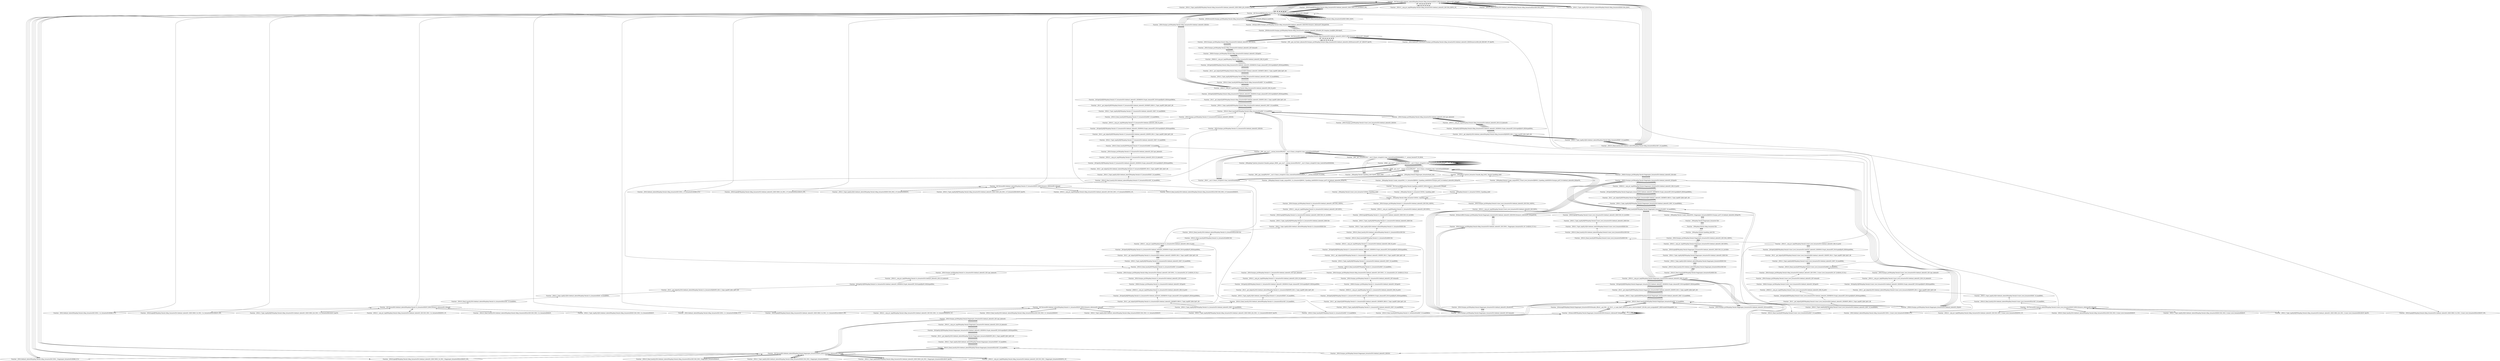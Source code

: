 digraph {
	"Function- _ZSt7forwardISt14default_deleteIN6spdlog7details14flag_formatterEEEOT_RNSt16remove_referenceIS5_E4typeE"
	"Function- _ZNSt11_Tuple_implILj0EJPN6spdlog7details14flag_formatterESt14default_deleteIS2_EEEC2IRS3_JS5_EvEEOT_DpOT0_"
	"Function- _ZNSt11_Tuple_implILj0EJPN6spdlog7details14flag_formatterESt14default_deleteIS2_EEEC2IRS3_JS5_EvEEOT_DpOT0_" -> "Function- _ZSt7forwardISt14default_deleteIN6spdlog7details14flag_formatterEEEOT_RNSt16remove_referenceIS5_E4typeE" [dir=back]
	"Function- _ZSt7forwardISt14default_deleteIN6spdlog7details14flag_formatterEEEOT_RNSt16remove_referenceIS5_E4typeE"
	"Function- _ZSt7forwardISt14default_deleteIN6spdlog7details14flag_formatterEEEOT_RNSt16remove_referenceIS5_E4typeE" -> "Function- _ZNSt11_Tuple_implILj0EJPN6spdlog7details14flag_formatterESt14default_deleteIS2_EEEC2IRS3_JS5_EvEEOT_DpOT0_" [dir=back]
	"Function- _ZSt7forwardIRPN6spdlog7details14flag_formatterEEOT_RNSt16remove_referenceIS5_E4typeE"
	"Function- _ZSt7forwardIRPN6spdlog7details14flag_formatterEEOT_RNSt16remove_referenceIS5_E4typeE" -> "Function- _ZSt7forwardISt14default_deleteIN6spdlog7details14flag_formatterEEEOT_RNSt16remove_referenceIS5_E4typeE" [dir=back]
	"Function- _ZNSt5tupleIJPN6spdlog7details14flag_formatterESt14default_deleteIS2_EEEC2IRS3_S5_Lb1EEEOT_OT0_"
	"Function- _ZNSt5tupleIJPN6spdlog7details14flag_formatterESt14default_deleteIS2_EEEC2IRS3_S5_Lb1EEEOT_OT0_" -> "Function- _ZSt7forwardIRPN6spdlog7details14flag_formatterEEOT_RNSt16remove_referenceIS5_E4typeE" [dir=back]
	"Function- _ZSt7forwardISt14default_deleteIN6spdlog7details14flag_formatterEEEOT_RNSt16remove_referenceIS5_E4typeE"
	"Function- _ZSt7forwardISt14default_deleteIN6spdlog7details14flag_formatterEEEOT_RNSt16remove_referenceIS5_E4typeE" -> "Function- _ZNSt5tupleIJPN6spdlog7details14flag_formatterESt14default_deleteIS2_EEEC2IRS3_S5_Lb1EEEOT_OT0_" [dir=back]
	"Function- _ZNSt15__uniq_ptr_implIN6spdlog7details14flag_formatterESt14default_deleteIS2_EEC2IS4_EEPS2_OT_"
	"Function- _ZNSt15__uniq_ptr_implIN6spdlog7details14flag_formatterESt14default_deleteIS2_EEC2IS4_EEPS2_OT_" -> "Function- _ZSt7forwardISt14default_deleteIN6spdlog7details14flag_formatterEEEOT_RNSt16remove_referenceIS5_E4typeE" [dir=back]
	"Function- _ZSt7forwardISt14default_deleteIN6spdlog7details14flag_formatterEEEOT_RNSt16remove_referenceIS5_E4typeE"
	"Function- _ZSt7forwardISt14default_deleteIN6spdlog7details14flag_formatterEEEOT_RNSt16remove_referenceIS5_E4typeE" -> "Function- _ZNSt15__uniq_ptr_implIN6spdlog7details14flag_formatterESt14default_deleteIS2_EEC2IS4_EEPS2_OT_" [dir=back]
	"Function- _ZNSt10_Head_baseILj1ESt14default_deleteIN6spdlog7details14flag_formatterEELb1EE7_M_headERS5_"
	"Function- _ZNSt10_Head_baseILj1ESt14default_deleteIN6spdlog7details14flag_formatterEELb1EE7_M_headERS5_" -> "Function- _ZSt7forwardISt14default_deleteIN6spdlog7details14flag_formatterEEEOT_RNSt16remove_referenceIS5_E4typeE" [dir=back]
	"Function- _ZNSt11_Tuple_implILj1EJSt14default_deleteIN6spdlog7details14flag_formatterEEEE7_M_headERS5_"
	"Function- _ZNSt11_Tuple_implILj1EJSt14default_deleteIN6spdlog7details14flag_formatterEEEE7_M_headERS5_" -> "Function- _ZNSt10_Head_baseILj1ESt14default_deleteIN6spdlog7details14flag_formatterEELb1EE7_M_headERS5_" [dir=back]
	"Function- _ZSt12__get_helperILj1ESt14default_deleteIN6spdlog7details14flag_formatterEEJEERT0_RSt11_Tuple_implIXT_EJS5_DpT1_EE"
	"Function- _ZSt12__get_helperILj1ESt14default_deleteIN6spdlog7details14flag_formatterEEJEERT0_RSt11_Tuple_implIXT_EJS5_DpT1_EE" -> "Function- _ZNSt11_Tuple_implILj1EJSt14default_deleteIN6spdlog7details14flag_formatterEEEE7_M_headERS5_" [dir=back]
	"Function- _ZSt3getILj1EJPN6spdlog7details14flag_formatterESt14default_deleteIS2_EEERNSt13tuple_elementIXT_ESt5tupleIJDpT0_EEE4typeERSA_"
	"Function- _ZSt3getILj1EJPN6spdlog7details14flag_formatterESt14default_deleteIS2_EEERNSt13tuple_elementIXT_ESt5tupleIJDpT0_EEE4typeERSA_" -> "Function- _ZSt12__get_helperILj1ESt14default_deleteIN6spdlog7details14flag_formatterEEJEERT0_RSt11_Tuple_implIXT_EJS5_DpT1_EE" [dir=back]
	"Function- _ZNSt15__uniq_ptr_implIN6spdlog7details14flag_formatterESt14default_deleteIS2_EE10_M_deleterEv"
	"Function- _ZNSt15__uniq_ptr_implIN6spdlog7details14flag_formatterESt14default_deleteIS2_EE10_M_deleterEv" -> "Function- _ZSt3getILj1EJPN6spdlog7details14flag_formatterESt14default_deleteIS2_EEERNSt13tuple_elementIXT_ESt5tupleIJDpT0_EEE4typeERSA_" [dir=back]
	"Function- _ZNSt10unique_ptrIN6spdlog7details14flag_formatterESt14default_deleteIS2_EE11get_deleterEv"
	"Function- _ZNSt10unique_ptrIN6spdlog7details14flag_formatterESt14default_deleteIS2_EE11get_deleterEv" -> "Function- _ZNSt15__uniq_ptr_implIN6spdlog7details14flag_formatterESt14default_deleteIS2_EE10_M_deleterEv" [dir=back]
	"Function- _ZNSt10_Head_baseILj0EPN6spdlog7details14flag_formatterELb0EE7_M_headERS4_"
	"Function- _ZNSt10_Head_baseILj0EPN6spdlog7details14flag_formatterELb0EE7_M_headERS4_" -> "Function- _ZNSt10unique_ptrIN6spdlog7details14flag_formatterESt14default_deleteIS2_EE11get_deleterEv" [dir=back]
	"Function- _ZNSt11_Tuple_implILj0EJPN6spdlog7details14flag_formatterESt14default_deleteIS2_EEE7_M_headERS6_"
	"Function- _ZNSt11_Tuple_implILj0EJPN6spdlog7details14flag_formatterESt14default_deleteIS2_EEE7_M_headERS6_" -> "Function- _ZNSt10_Head_baseILj0EPN6spdlog7details14flag_formatterELb0EE7_M_headERS4_" [dir=back]
	"Function- _ZSt12__get_helperILj0EPN6spdlog7details14flag_formatterEJSt14default_deleteIS2_EEERT0_RSt11_Tuple_implIXT_EJS6_DpT1_EE"
	"Function- _ZSt12__get_helperILj0EPN6spdlog7details14flag_formatterEJSt14default_deleteIS2_EEERT0_RSt11_Tuple_implIXT_EJS6_DpT1_EE" -> "Function- _ZNSt11_Tuple_implILj0EJPN6spdlog7details14flag_formatterESt14default_deleteIS2_EEE7_M_headERS6_" [dir=back]
	"Function- _ZSt3getILj0EJPN6spdlog7details14flag_formatterESt14default_deleteIS2_EEERNSt13tuple_elementIXT_ESt5tupleIJDpT0_EEE4typeERSA_"
	"Function- _ZSt3getILj0EJPN6spdlog7details14flag_formatterESt14default_deleteIS2_EEERNSt13tuple_elementIXT_ESt5tupleIJDpT0_EEE4typeERSA_" -> "Function- _ZSt12__get_helperILj0EPN6spdlog7details14flag_formatterEJSt14default_deleteIS2_EEERT0_RSt11_Tuple_implIXT_EJS6_DpT1_EE" [dir=back]
	"Function- _ZNSt15__uniq_ptr_implIN6spdlog7details14flag_formatterESt14default_deleteIS2_EE6_M_ptrEv"
	"Function- _ZNSt15__uniq_ptr_implIN6spdlog7details14flag_formatterESt14default_deleteIS2_EE6_M_ptrEv" -> "Function- _ZSt3getILj0EJPN6spdlog7details14flag_formatterESt14default_deleteIS2_EEERNSt13tuple_elementIXT_ESt5tupleIJDpT0_EEE4typeERSA_" [dir=back]
	"Function- _ZNSt10_Head_baseILj0EPN6spdlog7details14flag_formatterELb0EE7_M_headERKS4_"
	"Function- _ZNSt10_Head_baseILj0EPN6spdlog7details14flag_formatterELb0EE7_M_headERKS4_" -> "Function- _ZNSt15__uniq_ptr_implIN6spdlog7details14flag_formatterESt14default_deleteIS2_EE6_M_ptrEv" [dir=back]
	"Function- _ZNSt11_Tuple_implILj0EJPN6spdlog7details14flag_formatterESt14default_deleteIS2_EEE7_M_headERKS6_"
	"Function- _ZNSt11_Tuple_implILj0EJPN6spdlog7details14flag_formatterESt14default_deleteIS2_EEE7_M_headERKS6_" -> "Function- _ZNSt10_Head_baseILj0EPN6spdlog7details14flag_formatterELb0EE7_M_headERKS4_" [dir=back]
	"Function- _ZSt12__get_helperILj0EPN6spdlog7details14flag_formatterEJSt14default_deleteIS2_EEERKT0_RKSt11_Tuple_implIXT_EJS6_DpT1_EE"
	"Function- _ZSt12__get_helperILj0EPN6spdlog7details14flag_formatterEJSt14default_deleteIS2_EEERKT0_RKSt11_Tuple_implIXT_EJS6_DpT1_EE" -> "Function- _ZNSt11_Tuple_implILj0EJPN6spdlog7details14flag_formatterESt14default_deleteIS2_EEE7_M_headERKS6_" [dir=back]
	"Function- _ZSt3getILj0EJPN6spdlog7details14flag_formatterESt14default_deleteIS2_EEERKNSt13tuple_elementIXT_ESt5tupleIJDpT0_EEE4typeERKSA_"
	"Function- _ZSt3getILj0EJPN6spdlog7details14flag_formatterESt14default_deleteIS2_EEERKNSt13tuple_elementIXT_ESt5tupleIJDpT0_EEE4typeERKSA_" -> "Function- _ZSt12__get_helperILj0EPN6spdlog7details14flag_formatterEJSt14default_deleteIS2_EEERKT0_RKSt11_Tuple_implIXT_EJS6_DpT1_EE" [dir=back]
	"Function- _ZNKSt15__uniq_ptr_implIN6spdlog7details14flag_formatterESt14default_deleteIS2_EE6_M_ptrEv"
	"Function- _ZNKSt15__uniq_ptr_implIN6spdlog7details14flag_formatterESt14default_deleteIS2_EE6_M_ptrEv" -> "Function- _ZSt3getILj0EJPN6spdlog7details14flag_formatterESt14default_deleteIS2_EEERKNSt13tuple_elementIXT_ESt5tupleIJDpT0_EEE4typeERKSA_" [dir=back]
	"Function- _ZNKSt10unique_ptrIN6spdlog7details14flag_formatterESt14default_deleteIS2_EE3getEv"
	"Function- _ZNKSt10unique_ptrIN6spdlog7details14flag_formatterESt14default_deleteIS2_EE3getEv" -> "Function- _ZNKSt15__uniq_ptr_implIN6spdlog7details14flag_formatterESt14default_deleteIS2_EE6_M_ptrEv" [dir=back]
	"Function- _ZNSt10unique_ptrIN6spdlog7details14flag_formatterESt14default_deleteIS2_EE7releaseEv"
	"Function- _ZNSt10unique_ptrIN6spdlog7details14flag_formatterESt14default_deleteIS2_EE7releaseEv" -> "Function- _ZNKSt10unique_ptrIN6spdlog7details14flag_formatterESt14default_deleteIS2_EE3getEv" [dir=back]
	"Function- _ZNSt10unique_ptrIN6spdlog7details14flag_formatterESt14default_deleteIS2_EEC2EOS5_"
	"Function- _ZNSt10unique_ptrIN6spdlog7details14flag_formatterESt14default_deleteIS2_EEC2EOS5_" -> "Function- _ZNSt10unique_ptrIN6spdlog7details14flag_formatterESt14default_deleteIS2_EE7releaseEv" [dir=back]
	"Function- _ZSt7forwardISt10unique_ptrIN6spdlog7details14flag_formatterESt14default_deleteIS3_EEEOT_RNSt16remove_referenceIS7_E4typeE"
	"Function- _ZSt7forwardISt10unique_ptrIN6spdlog7details14flag_formatterESt14default_deleteIS3_EEEOT_RNSt16remove_referenceIS7_E4typeE" -> "Function- _ZNSt10unique_ptrIN6spdlog7details14flag_formatterESt14default_deleteIS2_EEC2EOS5_" [dir=back]
	"Function- _ZN9__gnu_cxx13new_allocatorISt10unique_ptrIN6spdlog7details14flag_formatterESt14default_deleteIS4_EEE9constructIS7_JS7_EEEvPT_DpOT0_"
	"Function- _ZN9__gnu_cxx13new_allocatorISt10unique_ptrIN6spdlog7details14flag_formatterESt14default_deleteIS4_EEE9constructIS7_JS7_EEEvPT_DpOT0_" -> "Function- _ZSt7forwardISt10unique_ptrIN6spdlog7details14flag_formatterESt14default_deleteIS3_EEEOT_RNSt16remove_referenceIS7_E4typeE" [dir=back]
	"Function- _ZSt7forwardISt10unique_ptrIN6spdlog7details14flag_formatterESt14default_deleteIS3_EEEOT_RNSt16remove_referenceIS7_E4typeE"
	"Function- _ZSt7forwardISt10unique_ptrIN6spdlog7details14flag_formatterESt14default_deleteIS3_EEEOT_RNSt16remove_referenceIS7_E4typeE" -> "Function- _ZN9__gnu_cxx13new_allocatorISt10unique_ptrIN6spdlog7details14flag_formatterESt14default_deleteIS4_EEE9constructIS7_JS7_EEEvPT_DpOT0_" [dir=back]
	"Function- _ZNSt16allocator_traitsISaISt10unique_ptrIN6spdlog7details14flag_formatterESt14default_deleteIS3_EEEE9constructIS6_JS6_EEEvRS7_PT_DpOT0_"
	"Function- _ZNSt16allocator_traitsISaISt10unique_ptrIN6spdlog7details14flag_formatterESt14default_deleteIS3_EEEE9constructIS6_JS6_EEEvRS7_PT_DpOT0_" -> "Function- _ZSt7forwardISt10unique_ptrIN6spdlog7details14flag_formatterESt14default_deleteIS3_EEEOT_RNSt16remove_referenceIS7_E4typeE" [dir=back]
	"Function- _ZSt7forwardISt10unique_ptrIN6spdlog7details14flag_formatterESt14default_deleteIS3_EEEOT_RNSt16remove_referenceIS7_E4typeE"
	"Function- _ZSt7forwardISt10unique_ptrIN6spdlog7details14flag_formatterESt14default_deleteIS3_EEEOT_RNSt16remove_referenceIS7_E4typeE" -> "Function- _ZNSt16allocator_traitsISaISt10unique_ptrIN6spdlog7details14flag_formatterESt14default_deleteIS3_EEEE9constructIS6_JS6_EEEvRS7_PT_DpOT0_" [dir=back]
	"Function- _ZNSt6vectorISt10unique_ptrIN6spdlog7details14flag_formatterESt14default_deleteIS3_EESaIS6_EE12emplace_backIJS6_EEEvDpOT_"
	"Function- _ZNSt6vectorISt10unique_ptrIN6spdlog7details14flag_formatterESt14default_deleteIS3_EESaIS6_EE12emplace_backIJS6_EEEvDpOT_" -> "Function- _ZSt7forwardISt10unique_ptrIN6spdlog7details14flag_formatterESt14default_deleteIS3_EEEOT_RNSt16remove_referenceIS7_E4typeE" [dir=back]
	"Function- _ZSt4moveIRSt10unique_ptrIN6spdlog7details14flag_formatterESt14default_deleteIS3_EEEONSt16remove_referenceIT_E4typeEOS9_"
	"Function- _ZSt4moveIRSt10unique_ptrIN6spdlog7details14flag_formatterESt14default_deleteIS3_EEEONSt16remove_referenceIT_E4typeEOS9_" -> "Function- _ZNSt6vectorISt10unique_ptrIN6spdlog7details14flag_formatterESt14default_deleteIS3_EESaIS6_EE12emplace_backIJS6_EEEvDpOT_" [dir=back]
	"Function- _ZNSt6vectorISt10unique_ptrIN6spdlog7details14flag_formatterESt14default_deleteIS3_EESaIS6_EE9push_backEOS6_"
	"Function- _ZNSt6vectorISt10unique_ptrIN6spdlog7details14flag_formatterESt14default_deleteIS3_EESaIS6_EE9push_backEOS6_" -> "Function- _ZSt4moveIRSt10unique_ptrIN6spdlog7details14flag_formatterESt14default_deleteIS3_EEEONSt16remove_referenceIT_E4typeEOS9_" [dir=back]
	"Function- _ZSt7forwardIRPN6spdlog7details14flag_formatterEEOT_RNSt16remove_referenceIS5_E4typeE"
	"Function- _ZSt7forwardIRPN6spdlog7details14flag_formatterEEOT_RNSt16remove_referenceIS5_E4typeE" -> "Function- _ZNSt6vectorISt10unique_ptrIN6spdlog7details14flag_formatterESt14default_deleteIS3_EESaIS6_EE9push_backEOS6_" [dir=back]
	"Function- _ZNSt10_Head_baseILj0EPN6spdlog7details14flag_formatterELb0EEC2IRS3_EEOT_"
	"Function- _ZNSt10_Head_baseILj0EPN6spdlog7details14flag_formatterELb0EEC2IRS3_EEOT_" -> "Function- _ZSt7forwardIRPN6spdlog7details14flag_formatterEEOT_RNSt16remove_referenceIS5_E4typeE" [dir=back]
	"Function- _ZSt7forwardIRPN6spdlog7details14flag_formatterEEOT_RNSt16remove_referenceIS5_E4typeE"
	"Function- _ZSt7forwardIRPN6spdlog7details14flag_formatterEEOT_RNSt16remove_referenceIS5_E4typeE" -> "Function- _ZNSt10_Head_baseILj0EPN6spdlog7details14flag_formatterELb0EEC2IRS3_EEOT_" [dir=back]
	"Function- _ZNSt14default_deleteIN6spdlog7details14flag_formatterEEC2INS1_11v_formatterEvEERKS_IT_E"
	"Function- _ZNSt14default_deleteIN6spdlog7details14flag_formatterEEC2INS1_11v_formatterEvEERKS_IT_E" -> "Function- _ZSt7forwardIRPN6spdlog7details14flag_formatterEEOT_RNSt16remove_referenceIS5_E4typeE" [dir=back]
	"Function- _ZSt7forwardISt14default_deleteIN6spdlog7details11v_formatterEEEOT_RNSt16remove_referenceIS5_E4typeE"
	"Function- _ZSt7forwardISt14default_deleteIN6spdlog7details11v_formatterEEEOT_RNSt16remove_referenceIS5_E4typeE" -> "Function- _ZNSt14default_deleteIN6spdlog7details14flag_formatterEEC2INS1_11v_formatterEvEERKS_IT_E" [dir=back]
	"Function- _ZNSt10_Head_baseILj1ESt14default_deleteIN6spdlog7details14flag_formatterEELb1EEC2IS0_INS2_11v_formatterEEEEOT_"
	"Function- _ZNSt10_Head_baseILj1ESt14default_deleteIN6spdlog7details14flag_formatterEELb1EEC2IS0_INS2_11v_formatterEEEEOT_" -> "Function- _ZSt7forwardISt14default_deleteIN6spdlog7details11v_formatterEEEOT_RNSt16remove_referenceIS5_E4typeE" [dir=back]
	"Function- _ZSt7forwardISt14default_deleteIN6spdlog7details11v_formatterEEEOT_RNSt16remove_referenceIS5_E4typeE"
	"Function- _ZSt7forwardISt14default_deleteIN6spdlog7details11v_formatterEEEOT_RNSt16remove_referenceIS5_E4typeE" -> "Function- _ZNSt10_Head_baseILj1ESt14default_deleteIN6spdlog7details14flag_formatterEELb1EEC2IS0_INS2_11v_formatterEEEEOT_" [dir=back]
	"Function- _ZNSt11_Tuple_implILj1EJSt14default_deleteIN6spdlog7details14flag_formatterEEEEC2IS0_INS2_11v_formatterEEEEOT_"
	"Function- _ZNSt11_Tuple_implILj1EJSt14default_deleteIN6spdlog7details14flag_formatterEEEEC2IS0_INS2_11v_formatterEEEEOT_" -> "Function- _ZSt7forwardISt14default_deleteIN6spdlog7details11v_formatterEEEOT_RNSt16remove_referenceIS5_E4typeE" [dir=back]
	"Function- _ZSt7forwardISt14default_deleteIN6spdlog7details11v_formatterEEEOT_RNSt16remove_referenceIS5_E4typeE"
	"Function- _ZSt7forwardISt14default_deleteIN6spdlog7details11v_formatterEEEOT_RNSt16remove_referenceIS5_E4typeE" -> "Function- _ZNSt11_Tuple_implILj1EJSt14default_deleteIN6spdlog7details14flag_formatterEEEEC2IS0_INS2_11v_formatterEEEEOT_" [dir=back]
	"Function- _ZNSt11_Tuple_implILj0EJPN6spdlog7details14flag_formatterESt14default_deleteIS2_EEEC2IRS3_JS4_INS1_11v_formatterEEEvEEOT_DpOT0_"
	"Function- _ZNSt11_Tuple_implILj0EJPN6spdlog7details14flag_formatterESt14default_deleteIS2_EEEC2IRS3_JS4_INS1_11v_formatterEEEvEEOT_DpOT0_" -> "Function- _ZSt7forwardISt14default_deleteIN6spdlog7details11v_formatterEEEOT_RNSt16remove_referenceIS5_E4typeE" [dir=back]
	"Function- _ZSt7forwardISt14default_deleteIN6spdlog7details11v_formatterEEEOT_RNSt16remove_referenceIS5_E4typeE"
	"Function- _ZSt7forwardISt14default_deleteIN6spdlog7details11v_formatterEEEOT_RNSt16remove_referenceIS5_E4typeE" -> "Function- _ZNSt11_Tuple_implILj0EJPN6spdlog7details14flag_formatterESt14default_deleteIS2_EEEC2IRS3_JS4_INS1_11v_formatterEEEvEEOT_DpOT0_" [dir=back]
	"Function- _ZSt7forwardIRPN6spdlog7details14flag_formatterEEOT_RNSt16remove_referenceIS5_E4typeE"
	"Function- _ZSt7forwardIRPN6spdlog7details14flag_formatterEEOT_RNSt16remove_referenceIS5_E4typeE" -> "Function- _ZSt7forwardISt14default_deleteIN6spdlog7details11v_formatterEEEOT_RNSt16remove_referenceIS5_E4typeE" [dir=back]
	"Function- _ZNSt5tupleIJPN6spdlog7details14flag_formatterESt14default_deleteIS2_EEEC2IRS3_S4_INS1_11v_formatterEELb1EEEOT_OT0_"
	"Function- _ZNSt5tupleIJPN6spdlog7details14flag_formatterESt14default_deleteIS2_EEEC2IRS3_S4_INS1_11v_formatterEELb1EEEOT_OT0_" -> "Function- _ZSt7forwardIRPN6spdlog7details14flag_formatterEEOT_RNSt16remove_referenceIS5_E4typeE" [dir=back]
	"Function- _ZSt7forwardISt14default_deleteIN6spdlog7details11v_formatterEEEOT_RNSt16remove_referenceIS5_E4typeE"
	"Function- _ZSt7forwardISt14default_deleteIN6spdlog7details11v_formatterEEEOT_RNSt16remove_referenceIS5_E4typeE" -> "Function- _ZNSt5tupleIJPN6spdlog7details14flag_formatterESt14default_deleteIS2_EEEC2IRS3_S4_INS1_11v_formatterEELb1EEEOT_OT0_" [dir=back]
	"Function- _ZNSt15__uniq_ptr_implIN6spdlog7details14flag_formatterESt14default_deleteIS2_EEC2IS3_INS1_11v_formatterEEEEPS2_OT_"
	"Function- _ZNSt15__uniq_ptr_implIN6spdlog7details14flag_formatterESt14default_deleteIS2_EEC2IS3_INS1_11v_formatterEEEEPS2_OT_" -> "Function- _ZSt7forwardISt14default_deleteIN6spdlog7details11v_formatterEEEOT_RNSt16remove_referenceIS5_E4typeE" [dir=back]
	"Function- _ZSt7forwardISt14default_deleteIN6spdlog7details11v_formatterEEEOT_RNSt16remove_referenceIS5_E4typeE"
	"Function- _ZSt7forwardISt14default_deleteIN6spdlog7details11v_formatterEEEOT_RNSt16remove_referenceIS5_E4typeE" -> "Function- _ZNSt15__uniq_ptr_implIN6spdlog7details14flag_formatterESt14default_deleteIS2_EEC2IS3_INS1_11v_formatterEEEEPS2_OT_" [dir=back]
	"Function- _ZNSt10_Head_baseILj1ESt14default_deleteIN6spdlog7details11v_formatterEELb1EE7_M_headERS5_"
	"Function- _ZNSt10_Head_baseILj1ESt14default_deleteIN6spdlog7details11v_formatterEELb1EE7_M_headERS5_" -> "Function- _ZSt7forwardISt14default_deleteIN6spdlog7details11v_formatterEEEOT_RNSt16remove_referenceIS5_E4typeE" [dir=back]
	"Function- _ZNSt11_Tuple_implILj1EJSt14default_deleteIN6spdlog7details11v_formatterEEEE7_M_headERS5_"
	"Function- _ZNSt11_Tuple_implILj1EJSt14default_deleteIN6spdlog7details11v_formatterEEEE7_M_headERS5_" -> "Function- _ZNSt10_Head_baseILj1ESt14default_deleteIN6spdlog7details11v_formatterEELb1EE7_M_headERS5_" [dir=back]
	"Function- _ZSt12__get_helperILj1ESt14default_deleteIN6spdlog7details11v_formatterEEJEERT0_RSt11_Tuple_implIXT_EJS5_DpT1_EE"
	"Function- _ZSt12__get_helperILj1ESt14default_deleteIN6spdlog7details11v_formatterEEJEERT0_RSt11_Tuple_implIXT_EJS5_DpT1_EE" -> "Function- _ZNSt11_Tuple_implILj1EJSt14default_deleteIN6spdlog7details11v_formatterEEEE7_M_headERS5_" [dir=back]
	"Function- _ZSt3getILj1EJPN6spdlog7details11v_formatterESt14default_deleteIS2_EEERNSt13tuple_elementIXT_ESt5tupleIJDpT0_EEE4typeERSA_"
	"Function- _ZSt3getILj1EJPN6spdlog7details11v_formatterESt14default_deleteIS2_EEERNSt13tuple_elementIXT_ESt5tupleIJDpT0_EEE4typeERSA_" -> "Function- _ZSt12__get_helperILj1ESt14default_deleteIN6spdlog7details11v_formatterEEJEERT0_RSt11_Tuple_implIXT_EJS5_DpT1_EE" [dir=back]
	"Function- _ZNSt15__uniq_ptr_implIN6spdlog7details11v_formatterESt14default_deleteIS2_EE10_M_deleterEv"
	"Function- _ZNSt15__uniq_ptr_implIN6spdlog7details11v_formatterESt14default_deleteIS2_EE10_M_deleterEv" -> "Function- _ZSt3getILj1EJPN6spdlog7details11v_formatterESt14default_deleteIS2_EEERNSt13tuple_elementIXT_ESt5tupleIJDpT0_EEE4typeERSA_" [dir=back]
	"Function- _ZNSt10unique_ptrIN6spdlog7details11v_formatterESt14default_deleteIS2_EE11get_deleterEv"
	"Function- _ZNSt10unique_ptrIN6spdlog7details11v_formatterESt14default_deleteIS2_EE11get_deleterEv" -> "Function- _ZNSt15__uniq_ptr_implIN6spdlog7details11v_formatterESt14default_deleteIS2_EE10_M_deleterEv" [dir=back]
	"Function- _ZNSt10_Head_baseILj0EPN6spdlog7details11v_formatterELb0EE7_M_headERS4_"
	"Function- _ZNSt10_Head_baseILj0EPN6spdlog7details11v_formatterELb0EE7_M_headERS4_" -> "Function- _ZNSt10unique_ptrIN6spdlog7details11v_formatterESt14default_deleteIS2_EE11get_deleterEv" [dir=back]
	"Function- _ZNSt11_Tuple_implILj0EJPN6spdlog7details11v_formatterESt14default_deleteIS2_EEE7_M_headERS6_"
	"Function- _ZNSt11_Tuple_implILj0EJPN6spdlog7details11v_formatterESt14default_deleteIS2_EEE7_M_headERS6_" -> "Function- _ZNSt10_Head_baseILj0EPN6spdlog7details11v_formatterELb0EE7_M_headERS4_" [dir=back]
	"Function- _ZSt12__get_helperILj0EPN6spdlog7details11v_formatterEJSt14default_deleteIS2_EEERT0_RSt11_Tuple_implIXT_EJS6_DpT1_EE"
	"Function- _ZSt12__get_helperILj0EPN6spdlog7details11v_formatterEJSt14default_deleteIS2_EEERT0_RSt11_Tuple_implIXT_EJS6_DpT1_EE" -> "Function- _ZNSt11_Tuple_implILj0EJPN6spdlog7details11v_formatterESt14default_deleteIS2_EEE7_M_headERS6_" [dir=back]
	"Function- _ZSt3getILj0EJPN6spdlog7details11v_formatterESt14default_deleteIS2_EEERNSt13tuple_elementIXT_ESt5tupleIJDpT0_EEE4typeERSA_"
	"Function- _ZSt3getILj0EJPN6spdlog7details11v_formatterESt14default_deleteIS2_EEERNSt13tuple_elementIXT_ESt5tupleIJDpT0_EEE4typeERSA_" -> "Function- _ZSt12__get_helperILj0EPN6spdlog7details11v_formatterEJSt14default_deleteIS2_EEERT0_RSt11_Tuple_implIXT_EJS6_DpT1_EE" [dir=back]
	"Function- _ZNSt15__uniq_ptr_implIN6spdlog7details11v_formatterESt14default_deleteIS2_EE6_M_ptrEv"
	"Function- _ZNSt15__uniq_ptr_implIN6spdlog7details11v_formatterESt14default_deleteIS2_EE6_M_ptrEv" -> "Function- _ZSt3getILj0EJPN6spdlog7details11v_formatterESt14default_deleteIS2_EEERNSt13tuple_elementIXT_ESt5tupleIJDpT0_EEE4typeERSA_" [dir=back]
	"Function- _ZNSt10_Head_baseILj0EPN6spdlog7details11v_formatterELb0EE7_M_headERKS4_"
	"Function- _ZNSt10_Head_baseILj0EPN6spdlog7details11v_formatterELb0EE7_M_headERKS4_" -> "Function- _ZNSt15__uniq_ptr_implIN6spdlog7details11v_formatterESt14default_deleteIS2_EE6_M_ptrEv" [dir=back]
	"Function- _ZNSt11_Tuple_implILj0EJPN6spdlog7details11v_formatterESt14default_deleteIS2_EEE7_M_headERKS6_"
	"Function- _ZNSt11_Tuple_implILj0EJPN6spdlog7details11v_formatterESt14default_deleteIS2_EEE7_M_headERKS6_" -> "Function- _ZNSt10_Head_baseILj0EPN6spdlog7details11v_formatterELb0EE7_M_headERKS4_" [dir=back]
	"Function- _ZSt12__get_helperILj0EPN6spdlog7details11v_formatterEJSt14default_deleteIS2_EEERKT0_RKSt11_Tuple_implIXT_EJS6_DpT1_EE"
	"Function- _ZSt12__get_helperILj0EPN6spdlog7details11v_formatterEJSt14default_deleteIS2_EEERKT0_RKSt11_Tuple_implIXT_EJS6_DpT1_EE" -> "Function- _ZNSt11_Tuple_implILj0EJPN6spdlog7details11v_formatterESt14default_deleteIS2_EEE7_M_headERKS6_" [dir=back]
	"Function- _ZSt3getILj0EJPN6spdlog7details11v_formatterESt14default_deleteIS2_EEERKNSt13tuple_elementIXT_ESt5tupleIJDpT0_EEE4typeERKSA_"
	"Function- _ZSt3getILj0EJPN6spdlog7details11v_formatterESt14default_deleteIS2_EEERKNSt13tuple_elementIXT_ESt5tupleIJDpT0_EEE4typeERKSA_" -> "Function- _ZSt12__get_helperILj0EPN6spdlog7details11v_formatterEJSt14default_deleteIS2_EEERKT0_RKSt11_Tuple_implIXT_EJS6_DpT1_EE" [dir=back]
	"Function- _ZNKSt15__uniq_ptr_implIN6spdlog7details11v_formatterESt14default_deleteIS2_EE6_M_ptrEv"
	"Function- _ZNKSt15__uniq_ptr_implIN6spdlog7details11v_formatterESt14default_deleteIS2_EE6_M_ptrEv" -> "Function- _ZSt3getILj0EJPN6spdlog7details11v_formatterESt14default_deleteIS2_EEERKNSt13tuple_elementIXT_ESt5tupleIJDpT0_EEE4typeERKSA_" [dir=back]
	"Function- _ZNKSt10unique_ptrIN6spdlog7details11v_formatterESt14default_deleteIS2_EE3getEv"
	"Function- _ZNKSt10unique_ptrIN6spdlog7details11v_formatterESt14default_deleteIS2_EE3getEv" -> "Function- _ZNKSt15__uniq_ptr_implIN6spdlog7details11v_formatterESt14default_deleteIS2_EE6_M_ptrEv" [dir=back]
	"Function- _ZNSt10unique_ptrIN6spdlog7details11v_formatterESt14default_deleteIS2_EE7releaseEv"
	"Function- _ZNSt10unique_ptrIN6spdlog7details11v_formatterESt14default_deleteIS2_EE7releaseEv" -> "Function- _ZNKSt10unique_ptrIN6spdlog7details11v_formatterESt14default_deleteIS2_EE3getEv" [dir=back]
	"Function- _ZNSt10unique_ptrIN6spdlog7details14flag_formatterESt14default_deleteIS2_EEC2INS1_11v_formatterES3_IS7_EvEEOS_IT_T0_E"
	"Function- _ZNSt10unique_ptrIN6spdlog7details14flag_formatterESt14default_deleteIS2_EEC2INS1_11v_formatterES3_IS7_EvEEOS_IT_T0_E" -> "Function- _ZNSt10unique_ptrIN6spdlog7details11v_formatterESt14default_deleteIS2_EE7releaseEv" [dir=back]
	"Function- _ZNSt10_Head_baseILj0EPN6spdlog7details11v_formatterELb0EE7_M_headERS4_"
	"Function- _ZNSt10_Head_baseILj0EPN6spdlog7details11v_formatterELb0EE7_M_headERS4_" -> "Function- _ZNSt10unique_ptrIN6spdlog7details14flag_formatterESt14default_deleteIS2_EEC2INS1_11v_formatterES3_IS7_EvEEOS_IT_T0_E" [dir=back]
	"Function- _ZNSt11_Tuple_implILj0EJPN6spdlog7details11v_formatterESt14default_deleteIS2_EEE7_M_headERS6_"
	"Function- _ZNSt11_Tuple_implILj0EJPN6spdlog7details11v_formatterESt14default_deleteIS2_EEE7_M_headERS6_" -> "Function- _ZNSt10_Head_baseILj0EPN6spdlog7details11v_formatterELb0EE7_M_headERS4_" [dir=back]
	"Function- _ZSt12__get_helperILj0EPN6spdlog7details11v_formatterEJSt14default_deleteIS2_EEERT0_RSt11_Tuple_implIXT_EJS6_DpT1_EE"
	"Function- _ZSt12__get_helperILj0EPN6spdlog7details11v_formatterEJSt14default_deleteIS2_EEERT0_RSt11_Tuple_implIXT_EJS6_DpT1_EE" -> "Function- _ZNSt11_Tuple_implILj0EJPN6spdlog7details11v_formatterESt14default_deleteIS2_EEE7_M_headERS6_" [dir=back]
	"Function- _ZSt3getILj0EJPN6spdlog7details11v_formatterESt14default_deleteIS2_EEERNSt13tuple_elementIXT_ESt5tupleIJDpT0_EEE4typeERSA_"
	"Function- _ZSt3getILj0EJPN6spdlog7details11v_formatterESt14default_deleteIS2_EEERNSt13tuple_elementIXT_ESt5tupleIJDpT0_EEE4typeERSA_" -> "Function- _ZSt12__get_helperILj0EPN6spdlog7details11v_formatterEJSt14default_deleteIS2_EEERT0_RSt11_Tuple_implIXT_EJS6_DpT1_EE" [dir=back]
	"Function- _ZNSt15__uniq_ptr_implIN6spdlog7details11v_formatterESt14default_deleteIS2_EE6_M_ptrEv"
	"Function- _ZNSt15__uniq_ptr_implIN6spdlog7details11v_formatterESt14default_deleteIS2_EE6_M_ptrEv" -> "Function- _ZSt3getILj0EJPN6spdlog7details11v_formatterESt14default_deleteIS2_EEERNSt13tuple_elementIXT_ESt5tupleIJDpT0_EEE4typeERSA_" [dir=back]
	"Function- _ZNSt10_Head_baseILj0EPN6spdlog7details11v_formatterELb0EEC2Ev"
	"Function- _ZNSt10_Head_baseILj0EPN6spdlog7details11v_formatterELb0EEC2Ev" -> "Function- _ZNSt15__uniq_ptr_implIN6spdlog7details11v_formatterESt14default_deleteIS2_EE6_M_ptrEv" [dir=back]
	"Function- _ZNSt10_Head_baseILj1ESt14default_deleteIN6spdlog7details11v_formatterEELb1EEC2Ev"
	"Function- _ZNSt10_Head_baseILj1ESt14default_deleteIN6spdlog7details11v_formatterEELb1EEC2Ev" -> "Function- _ZNSt10_Head_baseILj0EPN6spdlog7details11v_formatterELb0EEC2Ev" [dir=back]
	"Function- _ZNSt11_Tuple_implILj1EJSt14default_deleteIN6spdlog7details11v_formatterEEEEC2Ev"
	"Function- _ZNSt11_Tuple_implILj1EJSt14default_deleteIN6spdlog7details11v_formatterEEEEC2Ev" -> "Function- _ZNSt10_Head_baseILj1ESt14default_deleteIN6spdlog7details11v_formatterEELb1EEC2Ev" [dir=back]
	"Function- _ZNSt11_Tuple_implILj0EJPN6spdlog7details11v_formatterESt14default_deleteIS2_EEEC2Ev"
	"Function- _ZNSt11_Tuple_implILj0EJPN6spdlog7details11v_formatterESt14default_deleteIS2_EEEC2Ev" -> "Function- _ZNSt11_Tuple_implILj1EJSt14default_deleteIN6spdlog7details11v_formatterEEEEC2Ev" [dir=back]
	"Function- _ZNSt5tupleIJPN6spdlog7details11v_formatterESt14default_deleteIS2_EEEC2IS3_S5_Lb1EEEv"
	"Function- _ZNSt5tupleIJPN6spdlog7details11v_formatterESt14default_deleteIS2_EEEC2IS3_S5_Lb1EEEv" -> "Function- _ZNSt11_Tuple_implILj0EJPN6spdlog7details11v_formatterESt14default_deleteIS2_EEEC2Ev" [dir=back]
	"Function- _ZNSt15__uniq_ptr_implIN6spdlog7details11v_formatterESt14default_deleteIS2_EEC2EPS2_"
	"Function- _ZNSt15__uniq_ptr_implIN6spdlog7details11v_formatterESt14default_deleteIS2_EEC2EPS2_" -> "Function- _ZNSt5tupleIJPN6spdlog7details11v_formatterESt14default_deleteIS2_EEEC2IS3_S5_Lb1EEEv" [dir=back]
	"Function- _ZNSt10unique_ptrIN6spdlog7details11v_formatterESt14default_deleteIS2_EEC2IS4_vEEPS2_"
	"Function- _ZNSt10unique_ptrIN6spdlog7details11v_formatterESt14default_deleteIS2_EEC2IS4_vEEPS2_" -> "Function- _ZNSt15__uniq_ptr_implIN6spdlog7details11v_formatterESt14default_deleteIS2_EEC2EPS2_" [dir=back]
	"Function- _ZN6spdlog7details14flag_formatterC2ENS0_12padding_infoE"
	"Function- _ZN6spdlog7details14flag_formatterC2ENS0_12padding_infoE" -> "Function- _ZNSt10unique_ptrIN6spdlog7details11v_formatterESt14default_deleteIS2_EEC2IS4_vEEPS2_" [dir=back]
	"Function- _ZN6spdlog7details11v_formatterC2ENS0_12padding_infoE"
	"Function- _ZN6spdlog7details11v_formatterC2ENS0_12padding_infoE" -> "Function- _ZN6spdlog7details14flag_formatterC2ENS0_12padding_infoE" [dir=back]
	"Function- _ZSt7forwardIRN6spdlog7details12padding_infoEEOT_RNSt16remove_referenceIS4_E4typeE"
	"Function- _ZSt7forwardIRN6spdlog7details12padding_infoEEOT_RNSt16remove_referenceIS4_E4typeE" -> "Function- _ZN6spdlog7details11v_formatterC2ENS0_12padding_infoE" [dir=back]
	"Function- _ZN6spdlog7details11make_uniqueINS0_11v_formatterEJRNS0_12padding_infoEEEESt10unique_ptrIT_St14default_deleteIS6_EEDpOT0_"
	"Function- _ZN6spdlog7details11make_uniqueINS0_11v_formatterEJRNS0_12padding_infoEEEESt10unique_ptrIT_St14default_deleteIS6_EEDpOT0_" -> "Function- _ZSt7forwardIRN6spdlog7details12padding_infoEEOT_RNSt16remove_referenceIS4_E4typeE" [dir=back]
	"Function- _ZN6spdlog17pattern_formatter12handle_flag_EcNS_7details12padding_infoE"
	"Function- _ZN6spdlog17pattern_formatter12handle_flag_EcNS_7details12padding_infoE" -> "Function- _ZN6spdlog7details11make_uniqueINS0_11v_formatterEJRNS0_12padding_infoEEEESt10unique_ptrIT_St14default_deleteIS6_EEDpOT0_" [dir=back]
	"Function- _ZNK9__gnu_cxx17__normal_iteratorIPKcNSt7__cxx1112basic_stringIcSt11char_traitsIcESaIcEEEEdeEv"
	"Function- _ZNK9__gnu_cxx17__normal_iteratorIPKcNSt7__cxx1112basic_stringIcSt11char_traitsIcESaIcEEEEdeEv" -> "Function- _ZN6spdlog17pattern_formatter12handle_flag_EcNS_7details12padding_infoE" [dir=back]
	"Function- _ZNK9__gnu_cxx17__normal_iteratorIPKcNSt7__cxx1112basic_stringIcSt11char_traitsIcESaIcEEEE4baseEv"
	"Function- _ZNK9__gnu_cxx17__normal_iteratorIPKcNSt7__cxx1112basic_stringIcSt11char_traitsIcESaIcEEEE4baseEv" -> "Function- _ZNK9__gnu_cxx17__normal_iteratorIPKcNSt7__cxx1112basic_stringIcSt11char_traitsIcESaIcEEEEdeEv" [dir=back]
	"Function- _ZNK9__gnu_cxx17__normal_iteratorIPKcNSt7__cxx1112basic_stringIcSt11char_traitsIcESaIcEEEE4baseEv"
	"Function- _ZNK9__gnu_cxx17__normal_iteratorIPKcNSt7__cxx1112basic_stringIcSt11char_traitsIcESaIcEEEE4baseEv" -> "Function- _ZNK9__gnu_cxx17__normal_iteratorIPKcNSt7__cxx1112basic_stringIcSt11char_traitsIcESaIcEEEE4baseEv" [dir=back]
	"Function- _ZN9__gnu_cxxneIPKcNSt7__cxx1112basic_stringIcSt11char_traitsIcESaIcEEEEEbRKNS_17__normal_iteratorIT_T0_EESE_"
	"Function- _ZN9__gnu_cxxneIPKcNSt7__cxx1112basic_stringIcSt11char_traitsIcESaIcEEEEEbRKNS_17__normal_iteratorIT_T0_EESE_" -> "Function- _ZNK9__gnu_cxx17__normal_iteratorIPKcNSt7__cxx1112basic_stringIcSt11char_traitsIcESaIcEEEE4baseEv" [dir=back]
	"Function- _ZN6spdlog7details12padding_infoC2EjNS1_8pad_sideE"
	"Function- _ZN6spdlog7details12padding_infoC2EjNS1_8pad_sideE" -> "Function- _ZN9__gnu_cxxneIPKcNSt7__cxx1112basic_stringIcSt11char_traitsIcESaIcEEEEEbRKNS_17__normal_iteratorIT_T0_EESE_" [dir=back]
	"Function- _ZNK9__gnu_cxx17__normal_iteratorIPKcNSt7__cxx1112basic_stringIcSt11char_traitsIcESaIcEEEEdeEv"
	"Function- _ZNK9__gnu_cxx17__normal_iteratorIPKcNSt7__cxx1112basic_stringIcSt11char_traitsIcESaIcEEEEdeEv" -> "Function- _ZN6spdlog7details12padding_infoC2EjNS1_8pad_sideE" [dir=back]
	"Function- _ZNK9__gnu_cxx17__normal_iteratorIPKcNSt7__cxx1112basic_stringIcSt11char_traitsIcESaIcEEEE4baseEv"
	"Function- _ZNK9__gnu_cxx17__normal_iteratorIPKcNSt7__cxx1112basic_stringIcSt11char_traitsIcESaIcEEEE4baseEv" -> "Function- _ZNK9__gnu_cxx17__normal_iteratorIPKcNSt7__cxx1112basic_stringIcSt11char_traitsIcESaIcEEEEdeEv" [dir=back]
	"Function- _ZNK9__gnu_cxx17__normal_iteratorIPKcNSt7__cxx1112basic_stringIcSt11char_traitsIcESaIcEEEE4baseEv"
	"Function- _ZNK9__gnu_cxx17__normal_iteratorIPKcNSt7__cxx1112basic_stringIcSt11char_traitsIcESaIcEEEE4baseEv" -> "Function- _ZNK9__gnu_cxx17__normal_iteratorIPKcNSt7__cxx1112basic_stringIcSt11char_traitsIcESaIcEEEE4baseEv" [dir=back]
	"Function- _ZN9__gnu_cxxeqIPKcNSt7__cxx1112basic_stringIcSt11char_traitsIcESaIcEEEEEbRKNS_17__normal_iteratorIT_T0_EESE_"
	"Function- _ZN9__gnu_cxxeqIPKcNSt7__cxx1112basic_stringIcSt11char_traitsIcESaIcEEEEEbRKNS_17__normal_iteratorIT_T0_EESE_" -> "Function- _ZNK9__gnu_cxx17__normal_iteratorIPKcNSt7__cxx1112basic_stringIcSt11char_traitsIcESaIcEEEE4baseEv" [dir=back]
	"Function- _ZNK9__gnu_cxx17__normal_iteratorIPKcNSt7__cxx1112basic_stringIcSt11char_traitsIcESaIcEEEEdeEv"
	"Function- _ZNK9__gnu_cxx17__normal_iteratorIPKcNSt7__cxx1112basic_stringIcSt11char_traitsIcESaIcEEEEdeEv" -> "Function- _ZN9__gnu_cxxeqIPKcNSt7__cxx1112basic_stringIcSt11char_traitsIcESaIcEEEEEbRKNS_17__normal_iteratorIT_T0_EESE_" [dir=back]
	"Function- _ZNK9__gnu_cxx17__normal_iteratorIPKcNSt7__cxx1112basic_stringIcSt11char_traitsIcESaIcEEEE4baseEv"
	"Function- _ZNK9__gnu_cxx17__normal_iteratorIPKcNSt7__cxx1112basic_stringIcSt11char_traitsIcESaIcEEEE4baseEv" -> "Function- _ZNK9__gnu_cxx17__normal_iteratorIPKcNSt7__cxx1112basic_stringIcSt11char_traitsIcESaIcEEEEdeEv" [dir=back]
	"Function- _ZNK9__gnu_cxx17__normal_iteratorIPKcNSt7__cxx1112basic_stringIcSt11char_traitsIcESaIcEEEE4baseEv"
	"Function- _ZNK9__gnu_cxx17__normal_iteratorIPKcNSt7__cxx1112basic_stringIcSt11char_traitsIcESaIcEEEE4baseEv" -> "Function- _ZNK9__gnu_cxx17__normal_iteratorIPKcNSt7__cxx1112basic_stringIcSt11char_traitsIcESaIcEEEE4baseEv" [dir=back]
	"Function- _ZN9__gnu_cxxeqIPKcNSt7__cxx1112basic_stringIcSt11char_traitsIcESaIcEEEEEbRKNS_17__normal_iteratorIT_T0_EESE_"
	"Function- _ZN9__gnu_cxxeqIPKcNSt7__cxx1112basic_stringIcSt11char_traitsIcESaIcEEEEEbRKNS_17__normal_iteratorIT_T0_EESE_" -> "Function- _ZNK9__gnu_cxx17__normal_iteratorIPKcNSt7__cxx1112basic_stringIcSt11char_traitsIcESaIcEEEE4baseEv" [dir=back]
	"Function- _ZN6spdlog17pattern_formatter15handle_padspec_ERN9__gnu_cxx17__normal_iteratorIPKcNSt7__cxx1112basic_stringIcSt11char_traitsIcESaIcEEEEESB_"
	"Function- _ZN6spdlog17pattern_formatter15handle_padspec_ERN9__gnu_cxx17__normal_iteratorIPKcNSt7__cxx1112basic_stringIcSt11char_traitsIcESaIcEEEEESB_" -> "Function- _ZN9__gnu_cxxeqIPKcNSt7__cxx1112basic_stringIcSt11char_traitsIcESaIcEEEEEbRKNS_17__normal_iteratorIT_T0_EESE_" [dir=back]
	"Function- _ZN9__gnu_cxx17__normal_iteratorIPKcNSt7__cxx1112basic_stringIcSt11char_traitsIcESaIcEEEEppEv"
	"Function- _ZN9__gnu_cxx17__normal_iteratorIPKcNSt7__cxx1112basic_stringIcSt11char_traitsIcESaIcEEEEppEv" -> "Function- _ZN6spdlog17pattern_formatter15handle_padspec_ERN9__gnu_cxx17__normal_iteratorIPKcNSt7__cxx1112basic_stringIcSt11char_traitsIcESaIcEEEEESB_" [dir=back]
	"Function- _ZNSt10_Head_baseILj0EPN6spdlog7details14flag_formatterELb0EE7_M_headERS4_"
	"Function- _ZNSt10_Head_baseILj0EPN6spdlog7details14flag_formatterELb0EE7_M_headERS4_" -> "Function- _ZN9__gnu_cxx17__normal_iteratorIPKcNSt7__cxx1112basic_stringIcSt11char_traitsIcESaIcEEEEppEv" [dir=back]
	"Function- _ZNSt11_Tuple_implILj0EJPN6spdlog7details14flag_formatterESt14default_deleteIS2_EEE7_M_headERS6_"
	"Function- _ZNSt11_Tuple_implILj0EJPN6spdlog7details14flag_formatterESt14default_deleteIS2_EEE7_M_headERS6_" -> "Function- _ZNSt10_Head_baseILj0EPN6spdlog7details14flag_formatterELb0EE7_M_headERS4_" [dir=back]
	"Function- _ZSt12__get_helperILj0EPN6spdlog7details14flag_formatterEJSt14default_deleteIS2_EEERT0_RSt11_Tuple_implIXT_EJS6_DpT1_EE"
	"Function- _ZSt12__get_helperILj0EPN6spdlog7details14flag_formatterEJSt14default_deleteIS2_EEERT0_RSt11_Tuple_implIXT_EJS6_DpT1_EE" -> "Function- _ZNSt11_Tuple_implILj0EJPN6spdlog7details14flag_formatterESt14default_deleteIS2_EEE7_M_headERS6_" [dir=back]
	"Function- _ZSt3getILj0EJPN6spdlog7details14flag_formatterESt14default_deleteIS2_EEERNSt13tuple_elementIXT_ESt5tupleIJDpT0_EEE4typeERSA_"
	"Function- _ZSt3getILj0EJPN6spdlog7details14flag_formatterESt14default_deleteIS2_EEERNSt13tuple_elementIXT_ESt5tupleIJDpT0_EEE4typeERSA_" -> "Function- _ZSt12__get_helperILj0EPN6spdlog7details14flag_formatterEJSt14default_deleteIS2_EEERT0_RSt11_Tuple_implIXT_EJS6_DpT1_EE" [dir=back]
	"Function- _ZNSt15__uniq_ptr_implIN6spdlog7details14flag_formatterESt14default_deleteIS2_EE6_M_ptrEv"
	"Function- _ZNSt15__uniq_ptr_implIN6spdlog7details14flag_formatterESt14default_deleteIS2_EE6_M_ptrEv" -> "Function- _ZSt3getILj0EJPN6spdlog7details14flag_formatterESt14default_deleteIS2_EEERNSt13tuple_elementIXT_ESt5tupleIJDpT0_EEE4typeERSA_" [dir=back]
	"Function- _ZNSt10unique_ptrIN6spdlog7details14flag_formatterESt14default_deleteIS2_EED2Ev"
	"Function- _ZNSt10unique_ptrIN6spdlog7details14flag_formatterESt14default_deleteIS2_EED2Ev" -> "Function- _ZNSt15__uniq_ptr_implIN6spdlog7details14flag_formatterESt14default_deleteIS2_EE6_M_ptrEv" [dir=back]
	"Function- _ZSt7forwardIRPN6spdlog7details14flag_formatterEEOT_RNSt16remove_referenceIS5_E4typeE"
	"Function- _ZSt7forwardIRPN6spdlog7details14flag_formatterEEOT_RNSt16remove_referenceIS5_E4typeE" -> "Function- _ZNSt10unique_ptrIN6spdlog7details14flag_formatterESt14default_deleteIS2_EED2Ev" [dir=back]
	"Function- _ZNSt10_Head_baseILj0EPN6spdlog7details14flag_formatterELb0EEC2IRS3_EEOT_"
	"Function- _ZNSt10_Head_baseILj0EPN6spdlog7details14flag_formatterELb0EEC2IRS3_EEOT_" -> "Function- _ZSt7forwardIRPN6spdlog7details14flag_formatterEEOT_RNSt16remove_referenceIS5_E4typeE" [dir=back]
	"Function- _ZSt7forwardIRPN6spdlog7details14flag_formatterEEOT_RNSt16remove_referenceIS5_E4typeE"
	"Function- _ZSt7forwardIRPN6spdlog7details14flag_formatterEEOT_RNSt16remove_referenceIS5_E4typeE" -> "Function- _ZNSt10_Head_baseILj0EPN6spdlog7details14flag_formatterELb0EEC2IRS3_EEOT_" [dir=back]
	"Function- _ZSt7forwardISt14default_deleteIN6spdlog7details14flag_formatterEEEOT_RNSt16remove_referenceIS5_E4typeE"
	"Function- _ZSt7forwardISt14default_deleteIN6spdlog7details14flag_formatterEEEOT_RNSt16remove_referenceIS5_E4typeE" -> "Function- _ZSt7forwardIRPN6spdlog7details14flag_formatterEEOT_RNSt16remove_referenceIS5_E4typeE" [dir=back]
	"Function- _ZNSt10_Head_baseILj1ESt14default_deleteIN6spdlog7details14flag_formatterEELb1EEC2IS4_EEOT_"
	"Function- _ZNSt10_Head_baseILj1ESt14default_deleteIN6spdlog7details14flag_formatterEELb1EEC2IS4_EEOT_" -> "Function- _ZSt7forwardISt14default_deleteIN6spdlog7details14flag_formatterEEEOT_RNSt16remove_referenceIS5_E4typeE" [dir=back]
	"Function- _ZSt7forwardISt14default_deleteIN6spdlog7details14flag_formatterEEEOT_RNSt16remove_referenceIS5_E4typeE"
	"Function- _ZSt7forwardISt14default_deleteIN6spdlog7details14flag_formatterEEEOT_RNSt16remove_referenceIS5_E4typeE" -> "Function- _ZNSt10_Head_baseILj1ESt14default_deleteIN6spdlog7details14flag_formatterEELb1EEC2IS4_EEOT_" [dir=back]
	"Function- _ZNSt11_Tuple_implILj1EJSt14default_deleteIN6spdlog7details14flag_formatterEEEEC2IS4_EEOT_"
	"Function- _ZNSt11_Tuple_implILj1EJSt14default_deleteIN6spdlog7details14flag_formatterEEEEC2IS4_EEOT_" -> "Function- _ZSt7forwardISt14default_deleteIN6spdlog7details14flag_formatterEEEOT_RNSt16remove_referenceIS5_E4typeE" [dir=back]
	"Function- _ZSt7forwardISt14default_deleteIN6spdlog7details14flag_formatterEEEOT_RNSt16remove_referenceIS5_E4typeE"
	"Function- _ZSt7forwardISt14default_deleteIN6spdlog7details14flag_formatterEEEOT_RNSt16remove_referenceIS5_E4typeE" -> "Function- _ZNSt11_Tuple_implILj1EJSt14default_deleteIN6spdlog7details14flag_formatterEEEEC2IS4_EEOT_" [dir=back]
	"Function- _ZNSt11_Tuple_implILj0EJPN6spdlog7details14flag_formatterESt14default_deleteIS2_EEEC2IRS3_JS5_EvEEOT_DpOT0_"
	"Function- _ZNSt11_Tuple_implILj0EJPN6spdlog7details14flag_formatterESt14default_deleteIS2_EEEC2IRS3_JS5_EvEEOT_DpOT0_" -> "Function- _ZSt7forwardISt14default_deleteIN6spdlog7details14flag_formatterEEEOT_RNSt16remove_referenceIS5_E4typeE" [dir=back]
	"Function- _ZSt7forwardISt14default_deleteIN6spdlog7details14flag_formatterEEEOT_RNSt16remove_referenceIS5_E4typeE"
	"Function- _ZSt7forwardISt14default_deleteIN6spdlog7details14flag_formatterEEEOT_RNSt16remove_referenceIS5_E4typeE" -> "Function- _ZNSt11_Tuple_implILj0EJPN6spdlog7details14flag_formatterESt14default_deleteIS2_EEEC2IRS3_JS5_EvEEOT_DpOT0_" [dir=back]
	"Function- _ZSt7forwardIRPN6spdlog7details14flag_formatterEEOT_RNSt16remove_referenceIS5_E4typeE"
	"Function- _ZSt7forwardIRPN6spdlog7details14flag_formatterEEOT_RNSt16remove_referenceIS5_E4typeE" -> "Function- _ZSt7forwardISt14default_deleteIN6spdlog7details14flag_formatterEEEOT_RNSt16remove_referenceIS5_E4typeE" [dir=back]
	"Function- _ZNSt5tupleIJPN6spdlog7details14flag_formatterESt14default_deleteIS2_EEEC2IRS3_S5_Lb1EEEOT_OT0_"
	"Function- _ZNSt5tupleIJPN6spdlog7details14flag_formatterESt14default_deleteIS2_EEEC2IRS3_S5_Lb1EEEOT_OT0_" -> "Function- _ZSt7forwardIRPN6spdlog7details14flag_formatterEEOT_RNSt16remove_referenceIS5_E4typeE" [dir=back]
	"Function- _ZSt7forwardISt14default_deleteIN6spdlog7details14flag_formatterEEEOT_RNSt16remove_referenceIS5_E4typeE"
	"Function- _ZSt7forwardISt14default_deleteIN6spdlog7details14flag_formatterEEEOT_RNSt16remove_referenceIS5_E4typeE" -> "Function- _ZNSt5tupleIJPN6spdlog7details14flag_formatterESt14default_deleteIS2_EEEC2IRS3_S5_Lb1EEEOT_OT0_" [dir=back]
	"Function- _ZNSt15__uniq_ptr_implIN6spdlog7details14flag_formatterESt14default_deleteIS2_EEC2IS4_EEPS2_OT_"
	"Function- _ZNSt15__uniq_ptr_implIN6spdlog7details14flag_formatterESt14default_deleteIS2_EEC2IS4_EEPS2_OT_" -> "Function- _ZSt7forwardISt14default_deleteIN6spdlog7details14flag_formatterEEEOT_RNSt16remove_referenceIS5_E4typeE" [dir=back]
	"Function- _ZSt7forwardISt14default_deleteIN6spdlog7details14flag_formatterEEEOT_RNSt16remove_referenceIS5_E4typeE"
	"Function- _ZSt7forwardISt14default_deleteIN6spdlog7details14flag_formatterEEEOT_RNSt16remove_referenceIS5_E4typeE" -> "Function- _ZNSt15__uniq_ptr_implIN6spdlog7details14flag_formatterESt14default_deleteIS2_EEC2IS4_EEPS2_OT_" [dir=back]
	"Function- _ZNSt10_Head_baseILj1ESt14default_deleteIN6spdlog7details14flag_formatterEELb1EE7_M_headERS5_"
	"Function- _ZNSt10_Head_baseILj1ESt14default_deleteIN6spdlog7details14flag_formatterEELb1EE7_M_headERS5_" -> "Function- _ZSt7forwardISt14default_deleteIN6spdlog7details14flag_formatterEEEOT_RNSt16remove_referenceIS5_E4typeE" [dir=back]
	"Function- _ZNSt11_Tuple_implILj1EJSt14default_deleteIN6spdlog7details14flag_formatterEEEE7_M_headERS5_"
	"Function- _ZNSt11_Tuple_implILj1EJSt14default_deleteIN6spdlog7details14flag_formatterEEEE7_M_headERS5_" -> "Function- _ZNSt10_Head_baseILj1ESt14default_deleteIN6spdlog7details14flag_formatterEELb1EE7_M_headERS5_" [dir=back]
	"Function- _ZSt12__get_helperILj1ESt14default_deleteIN6spdlog7details14flag_formatterEEJEERT0_RSt11_Tuple_implIXT_EJS5_DpT1_EE"
	"Function- _ZSt12__get_helperILj1ESt14default_deleteIN6spdlog7details14flag_formatterEEJEERT0_RSt11_Tuple_implIXT_EJS5_DpT1_EE" -> "Function- _ZNSt11_Tuple_implILj1EJSt14default_deleteIN6spdlog7details14flag_formatterEEEE7_M_headERS5_" [dir=back]
	"Function- _ZSt3getILj1EJPN6spdlog7details14flag_formatterESt14default_deleteIS2_EEERNSt13tuple_elementIXT_ESt5tupleIJDpT0_EEE4typeERSA_"
	"Function- _ZSt3getILj1EJPN6spdlog7details14flag_formatterESt14default_deleteIS2_EEERNSt13tuple_elementIXT_ESt5tupleIJDpT0_EEE4typeERSA_" -> "Function- _ZSt12__get_helperILj1ESt14default_deleteIN6spdlog7details14flag_formatterEEJEERT0_RSt11_Tuple_implIXT_EJS5_DpT1_EE" [dir=back]
	"Function- _ZNSt15__uniq_ptr_implIN6spdlog7details14flag_formatterESt14default_deleteIS2_EE10_M_deleterEv"
	"Function- _ZNSt15__uniq_ptr_implIN6spdlog7details14flag_formatterESt14default_deleteIS2_EE10_M_deleterEv" -> "Function- _ZSt3getILj1EJPN6spdlog7details14flag_formatterESt14default_deleteIS2_EEERNSt13tuple_elementIXT_ESt5tupleIJDpT0_EEE4typeERSA_" [dir=back]
	"Function- _ZNSt10unique_ptrIN6spdlog7details14flag_formatterESt14default_deleteIS2_EE11get_deleterEv"
	"Function- _ZNSt10unique_ptrIN6spdlog7details14flag_formatterESt14default_deleteIS2_EE11get_deleterEv" -> "Function- _ZNSt15__uniq_ptr_implIN6spdlog7details14flag_formatterESt14default_deleteIS2_EE10_M_deleterEv" [dir=back]
	"Function- _ZNSt10_Head_baseILj0EPN6spdlog7details14flag_formatterELb0EE7_M_headERS4_"
	"Function- _ZNSt10_Head_baseILj0EPN6spdlog7details14flag_formatterELb0EE7_M_headERS4_" -> "Function- _ZNSt10unique_ptrIN6spdlog7details14flag_formatterESt14default_deleteIS2_EE11get_deleterEv" [dir=back]
	"Function- _ZNSt11_Tuple_implILj0EJPN6spdlog7details14flag_formatterESt14default_deleteIS2_EEE7_M_headERS6_"
	"Function- _ZNSt11_Tuple_implILj0EJPN6spdlog7details14flag_formatterESt14default_deleteIS2_EEE7_M_headERS6_" -> "Function- _ZNSt10_Head_baseILj0EPN6spdlog7details14flag_formatterELb0EE7_M_headERS4_" [dir=back]
	"Function- _ZSt12__get_helperILj0EPN6spdlog7details14flag_formatterEJSt14default_deleteIS2_EEERT0_RSt11_Tuple_implIXT_EJS6_DpT1_EE"
	"Function- _ZSt12__get_helperILj0EPN6spdlog7details14flag_formatterEJSt14default_deleteIS2_EEERT0_RSt11_Tuple_implIXT_EJS6_DpT1_EE" -> "Function- _ZNSt11_Tuple_implILj0EJPN6spdlog7details14flag_formatterESt14default_deleteIS2_EEE7_M_headERS6_" [dir=back]
	"Function- _ZSt3getILj0EJPN6spdlog7details14flag_formatterESt14default_deleteIS2_EEERNSt13tuple_elementIXT_ESt5tupleIJDpT0_EEE4typeERSA_"
	"Function- _ZSt3getILj0EJPN6spdlog7details14flag_formatterESt14default_deleteIS2_EEERNSt13tuple_elementIXT_ESt5tupleIJDpT0_EEE4typeERSA_" -> "Function- _ZSt12__get_helperILj0EPN6spdlog7details14flag_formatterEJSt14default_deleteIS2_EEERT0_RSt11_Tuple_implIXT_EJS6_DpT1_EE" [dir=back]
	"Function- _ZNSt15__uniq_ptr_implIN6spdlog7details14flag_formatterESt14default_deleteIS2_EE6_M_ptrEv"
	"Function- _ZNSt15__uniq_ptr_implIN6spdlog7details14flag_formatterESt14default_deleteIS2_EE6_M_ptrEv" -> "Function- _ZSt3getILj0EJPN6spdlog7details14flag_formatterESt14default_deleteIS2_EEERNSt13tuple_elementIXT_ESt5tupleIJDpT0_EEE4typeERSA_" [dir=back]
	"Function- _ZNSt10_Head_baseILj0EPN6spdlog7details14flag_formatterELb0EE7_M_headERKS4_"
	"Function- _ZNSt10_Head_baseILj0EPN6spdlog7details14flag_formatterELb0EE7_M_headERKS4_" -> "Function- _ZNSt15__uniq_ptr_implIN6spdlog7details14flag_formatterESt14default_deleteIS2_EE6_M_ptrEv" [dir=back]
	"Function- _ZNSt11_Tuple_implILj0EJPN6spdlog7details14flag_formatterESt14default_deleteIS2_EEE7_M_headERKS6_"
	"Function- _ZNSt11_Tuple_implILj0EJPN6spdlog7details14flag_formatterESt14default_deleteIS2_EEE7_M_headERKS6_" -> "Function- _ZNSt10_Head_baseILj0EPN6spdlog7details14flag_formatterELb0EE7_M_headERKS4_" [dir=back]
	"Function- _ZSt12__get_helperILj0EPN6spdlog7details14flag_formatterEJSt14default_deleteIS2_EEERKT0_RKSt11_Tuple_implIXT_EJS6_DpT1_EE"
	"Function- _ZSt12__get_helperILj0EPN6spdlog7details14flag_formatterEJSt14default_deleteIS2_EEERKT0_RKSt11_Tuple_implIXT_EJS6_DpT1_EE" -> "Function- _ZNSt11_Tuple_implILj0EJPN6spdlog7details14flag_formatterESt14default_deleteIS2_EEE7_M_headERKS6_" [dir=back]
	"Function- _ZSt3getILj0EJPN6spdlog7details14flag_formatterESt14default_deleteIS2_EEERKNSt13tuple_elementIXT_ESt5tupleIJDpT0_EEE4typeERKSA_"
	"Function- _ZSt3getILj0EJPN6spdlog7details14flag_formatterESt14default_deleteIS2_EEERKNSt13tuple_elementIXT_ESt5tupleIJDpT0_EEE4typeERKSA_" -> "Function- _ZSt12__get_helperILj0EPN6spdlog7details14flag_formatterEJSt14default_deleteIS2_EEERKT0_RKSt11_Tuple_implIXT_EJS6_DpT1_EE" [dir=back]
	"Function- _ZNKSt15__uniq_ptr_implIN6spdlog7details14flag_formatterESt14default_deleteIS2_EE6_M_ptrEv"
	"Function- _ZNKSt15__uniq_ptr_implIN6spdlog7details14flag_formatterESt14default_deleteIS2_EE6_M_ptrEv" -> "Function- _ZSt3getILj0EJPN6spdlog7details14flag_formatterESt14default_deleteIS2_EEERKNSt13tuple_elementIXT_ESt5tupleIJDpT0_EEE4typeERKSA_" [dir=back]
	"Function- _ZNKSt10unique_ptrIN6spdlog7details14flag_formatterESt14default_deleteIS2_EE3getEv"
	"Function- _ZNKSt10unique_ptrIN6spdlog7details14flag_formatterESt14default_deleteIS2_EE3getEv" -> "Function- _ZNKSt15__uniq_ptr_implIN6spdlog7details14flag_formatterESt14default_deleteIS2_EE6_M_ptrEv" [dir=back]
	"Function- _ZNSt10unique_ptrIN6spdlog7details14flag_formatterESt14default_deleteIS2_EE7releaseEv"
	"Function- _ZNSt10unique_ptrIN6spdlog7details14flag_formatterESt14default_deleteIS2_EE7releaseEv" -> "Function- _ZNKSt10unique_ptrIN6spdlog7details14flag_formatterESt14default_deleteIS2_EE3getEv" [dir=back]
	"Function- _ZNSt10unique_ptrIN6spdlog7details14flag_formatterESt14default_deleteIS2_EEC2EOS5_"
	"Function- _ZNSt10unique_ptrIN6spdlog7details14flag_formatterESt14default_deleteIS2_EEC2EOS5_" -> "Function- _ZNSt10unique_ptrIN6spdlog7details14flag_formatterESt14default_deleteIS2_EE7releaseEv" [dir=back]
	"Function- _ZSt7forwardISt10unique_ptrIN6spdlog7details14flag_formatterESt14default_deleteIS3_EEEOT_RNSt16remove_referenceIS7_E4typeE"
	"Function- _ZSt7forwardISt10unique_ptrIN6spdlog7details14flag_formatterESt14default_deleteIS3_EEEOT_RNSt16remove_referenceIS7_E4typeE" -> "Function- _ZNSt10unique_ptrIN6spdlog7details14flag_formatterESt14default_deleteIS2_EEC2EOS5_" [dir=back]
	"Function- _ZN9__gnu_cxx13new_allocatorISt10unique_ptrIN6spdlog7details14flag_formatterESt14default_deleteIS4_EEE9constructIS7_JS7_EEEvPT_DpOT0_"
	"Function- _ZN9__gnu_cxx13new_allocatorISt10unique_ptrIN6spdlog7details14flag_formatterESt14default_deleteIS4_EEE9constructIS7_JS7_EEEvPT_DpOT0_" -> "Function- _ZSt7forwardISt10unique_ptrIN6spdlog7details14flag_formatterESt14default_deleteIS3_EEEOT_RNSt16remove_referenceIS7_E4typeE" [dir=back]
	"Function- _ZSt7forwardISt10unique_ptrIN6spdlog7details14flag_formatterESt14default_deleteIS3_EEEOT_RNSt16remove_referenceIS7_E4typeE"
	"Function- _ZSt7forwardISt10unique_ptrIN6spdlog7details14flag_formatterESt14default_deleteIS3_EEEOT_RNSt16remove_referenceIS7_E4typeE" -> "Function- _ZN9__gnu_cxx13new_allocatorISt10unique_ptrIN6spdlog7details14flag_formatterESt14default_deleteIS4_EEE9constructIS7_JS7_EEEvPT_DpOT0_" [dir=back]
	"Function- _ZNSt16allocator_traitsISaISt10unique_ptrIN6spdlog7details14flag_formatterESt14default_deleteIS3_EEEE9constructIS6_JS6_EEEvRS7_PT_DpOT0_"
	"Function- _ZNSt16allocator_traitsISaISt10unique_ptrIN6spdlog7details14flag_formatterESt14default_deleteIS3_EEEE9constructIS6_JS6_EEEvRS7_PT_DpOT0_" -> "Function- _ZSt7forwardISt10unique_ptrIN6spdlog7details14flag_formatterESt14default_deleteIS3_EEEOT_RNSt16remove_referenceIS7_E4typeE" [dir=back]
	"Function- _ZSt7forwardISt10unique_ptrIN6spdlog7details14flag_formatterESt14default_deleteIS3_EEEOT_RNSt16remove_referenceIS7_E4typeE"
	"Function- _ZSt7forwardISt10unique_ptrIN6spdlog7details14flag_formatterESt14default_deleteIS3_EEEOT_RNSt16remove_referenceIS7_E4typeE" -> "Function- _ZNSt16allocator_traitsISaISt10unique_ptrIN6spdlog7details14flag_formatterESt14default_deleteIS3_EEEE9constructIS6_JS6_EEEvRS7_PT_DpOT0_" [dir=back]
	"Function- _ZNSt6vectorISt10unique_ptrIN6spdlog7details14flag_formatterESt14default_deleteIS3_EESaIS6_EE12emplace_backIJS6_EEEvDpOT_"
	"Function- _ZNSt6vectorISt10unique_ptrIN6spdlog7details14flag_formatterESt14default_deleteIS3_EESaIS6_EE12emplace_backIJS6_EEEvDpOT_" -> "Function- _ZSt7forwardISt10unique_ptrIN6spdlog7details14flag_formatterESt14default_deleteIS3_EEEOT_RNSt16remove_referenceIS7_E4typeE" [dir=back]
	"Function- _ZSt4moveIRSt10unique_ptrIN6spdlog7details14flag_formatterESt14default_deleteIS3_EEEONSt16remove_referenceIT_E4typeEOS9_"
	"Function- _ZSt4moveIRSt10unique_ptrIN6spdlog7details14flag_formatterESt14default_deleteIS3_EEEONSt16remove_referenceIT_E4typeEOS9_" -> "Function- _ZNSt6vectorISt10unique_ptrIN6spdlog7details14flag_formatterESt14default_deleteIS3_EESaIS6_EE12emplace_backIJS6_EEEvDpOT_" [dir=back]
	"Function- _ZNSt6vectorISt10unique_ptrIN6spdlog7details14flag_formatterESt14default_deleteIS3_EESaIS6_EE9push_backEOS6_"
	"Function- _ZNSt6vectorISt10unique_ptrIN6spdlog7details14flag_formatterESt14default_deleteIS3_EESaIS6_EE9push_backEOS6_" -> "Function- _ZSt4moveIRSt10unique_ptrIN6spdlog7details14flag_formatterESt14default_deleteIS3_EEEONSt16remove_referenceIT_E4typeEOS9_" [dir=back]
	"Function- _ZSt7forwardIRPN6spdlog7details14flag_formatterEEOT_RNSt16remove_referenceIS5_E4typeE"
	"Function- _ZSt7forwardIRPN6spdlog7details14flag_formatterEEOT_RNSt16remove_referenceIS5_E4typeE" -> "Function- _ZNSt6vectorISt10unique_ptrIN6spdlog7details14flag_formatterESt14default_deleteIS3_EESaIS6_EE9push_backEOS6_" [dir=back]
	"Function- _ZNSt10_Head_baseILj0EPN6spdlog7details14flag_formatterELb0EEC2IRS3_EEOT_"
	"Function- _ZNSt10_Head_baseILj0EPN6spdlog7details14flag_formatterELb0EEC2IRS3_EEOT_" -> "Function- _ZSt7forwardIRPN6spdlog7details14flag_formatterEEOT_RNSt16remove_referenceIS5_E4typeE" [dir=back]
	"Function- _ZSt7forwardIRPN6spdlog7details14flag_formatterEEOT_RNSt16remove_referenceIS5_E4typeE"
	"Function- _ZSt7forwardIRPN6spdlog7details14flag_formatterEEOT_RNSt16remove_referenceIS5_E4typeE" -> "Function- _ZNSt10_Head_baseILj0EPN6spdlog7details14flag_formatterELb0EEC2IRS3_EEOT_" [dir=back]
	"Function- _ZNSt14default_deleteIN6spdlog7details14flag_formatterEEC2INS1_19aggregate_formatterEvEERKS_IT_E"
	"Function- _ZNSt14default_deleteIN6spdlog7details14flag_formatterEEC2INS1_19aggregate_formatterEvEERKS_IT_E" -> "Function- _ZSt7forwardIRPN6spdlog7details14flag_formatterEEOT_RNSt16remove_referenceIS5_E4typeE" [dir=back]
	"Function- _ZSt7forwardISt14default_deleteIN6spdlog7details19aggregate_formatterEEEOT_RNSt16remove_referenceIS5_E4typeE"
	"Function- _ZSt7forwardISt14default_deleteIN6spdlog7details19aggregate_formatterEEEOT_RNSt16remove_referenceIS5_E4typeE" -> "Function- _ZNSt14default_deleteIN6spdlog7details14flag_formatterEEC2INS1_19aggregate_formatterEvEERKS_IT_E" [dir=back]
	"Function- _ZNSt10_Head_baseILj1ESt14default_deleteIN6spdlog7details14flag_formatterEELb1EEC2IS0_INS2_19aggregate_formatterEEEEOT_"
	"Function- _ZNSt10_Head_baseILj1ESt14default_deleteIN6spdlog7details14flag_formatterEELb1EEC2IS0_INS2_19aggregate_formatterEEEEOT_" -> "Function- _ZSt7forwardISt14default_deleteIN6spdlog7details19aggregate_formatterEEEOT_RNSt16remove_referenceIS5_E4typeE" [dir=back]
	"Function- _ZSt7forwardISt14default_deleteIN6spdlog7details19aggregate_formatterEEEOT_RNSt16remove_referenceIS5_E4typeE"
	"Function- _ZSt7forwardISt14default_deleteIN6spdlog7details19aggregate_formatterEEEOT_RNSt16remove_referenceIS5_E4typeE" -> "Function- _ZNSt10_Head_baseILj1ESt14default_deleteIN6spdlog7details14flag_formatterEELb1EEC2IS0_INS2_19aggregate_formatterEEEEOT_" [dir=back]
	"Function- _ZNSt11_Tuple_implILj1EJSt14default_deleteIN6spdlog7details14flag_formatterEEEEC2IS0_INS2_19aggregate_formatterEEEEOT_"
	"Function- _ZNSt11_Tuple_implILj1EJSt14default_deleteIN6spdlog7details14flag_formatterEEEEC2IS0_INS2_19aggregate_formatterEEEEOT_" -> "Function- _ZSt7forwardISt14default_deleteIN6spdlog7details19aggregate_formatterEEEOT_RNSt16remove_referenceIS5_E4typeE" [dir=back]
	"Function- _ZSt7forwardISt14default_deleteIN6spdlog7details19aggregate_formatterEEEOT_RNSt16remove_referenceIS5_E4typeE"
	"Function- _ZSt7forwardISt14default_deleteIN6spdlog7details19aggregate_formatterEEEOT_RNSt16remove_referenceIS5_E4typeE" -> "Function- _ZNSt11_Tuple_implILj1EJSt14default_deleteIN6spdlog7details14flag_formatterEEEEC2IS0_INS2_19aggregate_formatterEEEEOT_" [dir=back]
	"Function- _ZNSt11_Tuple_implILj0EJPN6spdlog7details14flag_formatterESt14default_deleteIS2_EEEC2IRS3_JS4_INS1_19aggregate_formatterEEEvEEOT_DpOT0_"
	"Function- _ZNSt11_Tuple_implILj0EJPN6spdlog7details14flag_formatterESt14default_deleteIS2_EEEC2IRS3_JS4_INS1_19aggregate_formatterEEEvEEOT_DpOT0_" -> "Function- _ZSt7forwardISt14default_deleteIN6spdlog7details19aggregate_formatterEEEOT_RNSt16remove_referenceIS5_E4typeE" [dir=back]
	"Function- _ZSt7forwardISt14default_deleteIN6spdlog7details19aggregate_formatterEEEOT_RNSt16remove_referenceIS5_E4typeE"
	"Function- _ZSt7forwardISt14default_deleteIN6spdlog7details19aggregate_formatterEEEOT_RNSt16remove_referenceIS5_E4typeE" -> "Function- _ZNSt11_Tuple_implILj0EJPN6spdlog7details14flag_formatterESt14default_deleteIS2_EEEC2IRS3_JS4_INS1_19aggregate_formatterEEEvEEOT_DpOT0_" [dir=back]
	"Function- _ZSt7forwardIRPN6spdlog7details14flag_formatterEEOT_RNSt16remove_referenceIS5_E4typeE"
	"Function- _ZSt7forwardIRPN6spdlog7details14flag_formatterEEOT_RNSt16remove_referenceIS5_E4typeE" -> "Function- _ZSt7forwardISt14default_deleteIN6spdlog7details19aggregate_formatterEEEOT_RNSt16remove_referenceIS5_E4typeE" [dir=back]
	"Function- _ZNSt5tupleIJPN6spdlog7details14flag_formatterESt14default_deleteIS2_EEEC2IRS3_S4_INS1_19aggregate_formatterEELb1EEEOT_OT0_"
	"Function- _ZNSt5tupleIJPN6spdlog7details14flag_formatterESt14default_deleteIS2_EEEC2IRS3_S4_INS1_19aggregate_formatterEELb1EEEOT_OT0_" -> "Function- _ZSt7forwardIRPN6spdlog7details14flag_formatterEEOT_RNSt16remove_referenceIS5_E4typeE" [dir=back]
	"Function- _ZSt7forwardISt14default_deleteIN6spdlog7details19aggregate_formatterEEEOT_RNSt16remove_referenceIS5_E4typeE"
	"Function- _ZSt7forwardISt14default_deleteIN6spdlog7details19aggregate_formatterEEEOT_RNSt16remove_referenceIS5_E4typeE" -> "Function- _ZNSt5tupleIJPN6spdlog7details14flag_formatterESt14default_deleteIS2_EEEC2IRS3_S4_INS1_19aggregate_formatterEELb1EEEOT_OT0_" [dir=back]
	"Function- _ZNSt15__uniq_ptr_implIN6spdlog7details14flag_formatterESt14default_deleteIS2_EEC2IS3_INS1_19aggregate_formatterEEEEPS2_OT_"
	"Function- _ZNSt15__uniq_ptr_implIN6spdlog7details14flag_formatterESt14default_deleteIS2_EEC2IS3_INS1_19aggregate_formatterEEEEPS2_OT_" -> "Function- _ZSt7forwardISt14default_deleteIN6spdlog7details19aggregate_formatterEEEOT_RNSt16remove_referenceIS5_E4typeE" [dir=back]
	"Function- _ZSt7forwardISt14default_deleteIN6spdlog7details19aggregate_formatterEEEOT_RNSt16remove_referenceIS5_E4typeE"
	"Function- _ZSt7forwardISt14default_deleteIN6spdlog7details19aggregate_formatterEEEOT_RNSt16remove_referenceIS5_E4typeE" -> "Function- _ZNSt15__uniq_ptr_implIN6spdlog7details14flag_formatterESt14default_deleteIS2_EEC2IS3_INS1_19aggregate_formatterEEEEPS2_OT_" [dir=back]
	"Function- _ZNSt10_Head_baseILj1ESt14default_deleteIN6spdlog7details19aggregate_formatterEELb1EE7_M_headERS5_"
	"Function- _ZNSt10_Head_baseILj1ESt14default_deleteIN6spdlog7details19aggregate_formatterEELb1EE7_M_headERS5_" -> "Function- _ZSt7forwardISt14default_deleteIN6spdlog7details19aggregate_formatterEEEOT_RNSt16remove_referenceIS5_E4typeE" [dir=back]
	"Function- _ZNSt11_Tuple_implILj1EJSt14default_deleteIN6spdlog7details19aggregate_formatterEEEE7_M_headERS5_"
	"Function- _ZNSt11_Tuple_implILj1EJSt14default_deleteIN6spdlog7details19aggregate_formatterEEEE7_M_headERS5_" -> "Function- _ZNSt10_Head_baseILj1ESt14default_deleteIN6spdlog7details19aggregate_formatterEELb1EE7_M_headERS5_" [dir=back]
	"Function- _ZSt12__get_helperILj1ESt14default_deleteIN6spdlog7details19aggregate_formatterEEJEERT0_RSt11_Tuple_implIXT_EJS5_DpT1_EE"
	"Function- _ZSt12__get_helperILj1ESt14default_deleteIN6spdlog7details19aggregate_formatterEEJEERT0_RSt11_Tuple_implIXT_EJS5_DpT1_EE" -> "Function- _ZNSt11_Tuple_implILj1EJSt14default_deleteIN6spdlog7details19aggregate_formatterEEEE7_M_headERS5_" [dir=back]
	"Function- _ZSt3getILj1EJPN6spdlog7details19aggregate_formatterESt14default_deleteIS2_EEERNSt13tuple_elementIXT_ESt5tupleIJDpT0_EEE4typeERSA_"
	"Function- _ZSt3getILj1EJPN6spdlog7details19aggregate_formatterESt14default_deleteIS2_EEERNSt13tuple_elementIXT_ESt5tupleIJDpT0_EEE4typeERSA_" -> "Function- _ZSt12__get_helperILj1ESt14default_deleteIN6spdlog7details19aggregate_formatterEEJEERT0_RSt11_Tuple_implIXT_EJS5_DpT1_EE" [dir=back]
	"Function- _ZNSt15__uniq_ptr_implIN6spdlog7details19aggregate_formatterESt14default_deleteIS2_EE10_M_deleterEv"
	"Function- _ZNSt15__uniq_ptr_implIN6spdlog7details19aggregate_formatterESt14default_deleteIS2_EE10_M_deleterEv" -> "Function- _ZSt3getILj1EJPN6spdlog7details19aggregate_formatterESt14default_deleteIS2_EEERNSt13tuple_elementIXT_ESt5tupleIJDpT0_EEE4typeERSA_" [dir=back]
	"Function- _ZNSt10unique_ptrIN6spdlog7details19aggregate_formatterESt14default_deleteIS2_EE11get_deleterEv"
	"Function- _ZNSt10unique_ptrIN6spdlog7details19aggregate_formatterESt14default_deleteIS2_EE11get_deleterEv" -> "Function- _ZNSt15__uniq_ptr_implIN6spdlog7details19aggregate_formatterESt14default_deleteIS2_EE10_M_deleterEv" [dir=back]
	"Function- _ZNSt10_Head_baseILj0EPN6spdlog7details19aggregate_formatterELb0EE7_M_headERS4_"
	"Function- _ZNSt10_Head_baseILj0EPN6spdlog7details19aggregate_formatterELb0EE7_M_headERS4_" -> "Function- _ZNSt10unique_ptrIN6spdlog7details19aggregate_formatterESt14default_deleteIS2_EE11get_deleterEv" [dir=back]
	"Function- _ZNSt11_Tuple_implILj0EJPN6spdlog7details19aggregate_formatterESt14default_deleteIS2_EEE7_M_headERS6_"
	"Function- _ZNSt11_Tuple_implILj0EJPN6spdlog7details19aggregate_formatterESt14default_deleteIS2_EEE7_M_headERS6_" -> "Function- _ZNSt10_Head_baseILj0EPN6spdlog7details19aggregate_formatterELb0EE7_M_headERS4_" [dir=back]
	"Function- _ZSt12__get_helperILj0EPN6spdlog7details19aggregate_formatterEJSt14default_deleteIS2_EEERT0_RSt11_Tuple_implIXT_EJS6_DpT1_EE"
	"Function- _ZSt12__get_helperILj0EPN6spdlog7details19aggregate_formatterEJSt14default_deleteIS2_EEERT0_RSt11_Tuple_implIXT_EJS6_DpT1_EE" -> "Function- _ZNSt11_Tuple_implILj0EJPN6spdlog7details19aggregate_formatterESt14default_deleteIS2_EEE7_M_headERS6_" [dir=back]
	"Function- _ZSt3getILj0EJPN6spdlog7details19aggregate_formatterESt14default_deleteIS2_EEERNSt13tuple_elementIXT_ESt5tupleIJDpT0_EEE4typeERSA_"
	"Function- _ZSt3getILj0EJPN6spdlog7details19aggregate_formatterESt14default_deleteIS2_EEERNSt13tuple_elementIXT_ESt5tupleIJDpT0_EEE4typeERSA_" -> "Function- _ZSt12__get_helperILj0EPN6spdlog7details19aggregate_formatterEJSt14default_deleteIS2_EEERT0_RSt11_Tuple_implIXT_EJS6_DpT1_EE" [dir=back]
	"Function- _ZNSt15__uniq_ptr_implIN6spdlog7details19aggregate_formatterESt14default_deleteIS2_EE6_M_ptrEv"
	"Function- _ZNSt15__uniq_ptr_implIN6spdlog7details19aggregate_formatterESt14default_deleteIS2_EE6_M_ptrEv" -> "Function- _ZSt3getILj0EJPN6spdlog7details19aggregate_formatterESt14default_deleteIS2_EEERNSt13tuple_elementIXT_ESt5tupleIJDpT0_EEE4typeERSA_" [dir=back]
	"Function- _ZNSt10_Head_baseILj0EPN6spdlog7details19aggregate_formatterELb0EE7_M_headERKS4_"
	"Function- _ZNSt10_Head_baseILj0EPN6spdlog7details19aggregate_formatterELb0EE7_M_headERKS4_" -> "Function- _ZNSt15__uniq_ptr_implIN6spdlog7details19aggregate_formatterESt14default_deleteIS2_EE6_M_ptrEv" [dir=back]
	"Function- _ZNSt11_Tuple_implILj0EJPN6spdlog7details19aggregate_formatterESt14default_deleteIS2_EEE7_M_headERKS6_"
	"Function- _ZNSt11_Tuple_implILj0EJPN6spdlog7details19aggregate_formatterESt14default_deleteIS2_EEE7_M_headERKS6_" -> "Function- _ZNSt10_Head_baseILj0EPN6spdlog7details19aggregate_formatterELb0EE7_M_headERKS4_" [dir=back]
	"Function- _ZSt12__get_helperILj0EPN6spdlog7details19aggregate_formatterEJSt14default_deleteIS2_EEERKT0_RKSt11_Tuple_implIXT_EJS6_DpT1_EE"
	"Function- _ZSt12__get_helperILj0EPN6spdlog7details19aggregate_formatterEJSt14default_deleteIS2_EEERKT0_RKSt11_Tuple_implIXT_EJS6_DpT1_EE" -> "Function- _ZNSt11_Tuple_implILj0EJPN6spdlog7details19aggregate_formatterESt14default_deleteIS2_EEE7_M_headERKS6_" [dir=back]
	"Function- _ZSt3getILj0EJPN6spdlog7details19aggregate_formatterESt14default_deleteIS2_EEERKNSt13tuple_elementIXT_ESt5tupleIJDpT0_EEE4typeERKSA_"
	"Function- _ZSt3getILj0EJPN6spdlog7details19aggregate_formatterESt14default_deleteIS2_EEERKNSt13tuple_elementIXT_ESt5tupleIJDpT0_EEE4typeERKSA_" -> "Function- _ZSt12__get_helperILj0EPN6spdlog7details19aggregate_formatterEJSt14default_deleteIS2_EEERKT0_RKSt11_Tuple_implIXT_EJS6_DpT1_EE" [dir=back]
	"Function- _ZNKSt15__uniq_ptr_implIN6spdlog7details19aggregate_formatterESt14default_deleteIS2_EE6_M_ptrEv"
	"Function- _ZNKSt15__uniq_ptr_implIN6spdlog7details19aggregate_formatterESt14default_deleteIS2_EE6_M_ptrEv" -> "Function- _ZSt3getILj0EJPN6spdlog7details19aggregate_formatterESt14default_deleteIS2_EEERKNSt13tuple_elementIXT_ESt5tupleIJDpT0_EEE4typeERKSA_" [dir=back]
	"Function- _ZNKSt10unique_ptrIN6spdlog7details19aggregate_formatterESt14default_deleteIS2_EE3getEv"
	"Function- _ZNKSt10unique_ptrIN6spdlog7details19aggregate_formatterESt14default_deleteIS2_EE3getEv" -> "Function- _ZNKSt15__uniq_ptr_implIN6spdlog7details19aggregate_formatterESt14default_deleteIS2_EE6_M_ptrEv" [dir=back]
	"Function- _ZNSt10unique_ptrIN6spdlog7details19aggregate_formatterESt14default_deleteIS2_EE7releaseEv"
	"Function- _ZNSt10unique_ptrIN6spdlog7details19aggregate_formatterESt14default_deleteIS2_EE7releaseEv" -> "Function- _ZNKSt10unique_ptrIN6spdlog7details19aggregate_formatterESt14default_deleteIS2_EE3getEv" [dir=back]
	"Function- _ZNSt10unique_ptrIN6spdlog7details14flag_formatterESt14default_deleteIS2_EEC2INS1_19aggregate_formatterES3_IS7_EvEEOS_IT_T0_E"
	"Function- _ZNSt10unique_ptrIN6spdlog7details14flag_formatterESt14default_deleteIS2_EEC2INS1_19aggregate_formatterES3_IS7_EvEEOS_IT_T0_E" -> "Function- _ZNSt10unique_ptrIN6spdlog7details19aggregate_formatterESt14default_deleteIS2_EE7releaseEv" [dir=back]
	"Function- _ZSt4moveIRSt10unique_ptrIN6spdlog7details19aggregate_formatterESt14default_deleteIS3_EEEONSt16remove_referenceIT_E4typeEOS9_"
	"Function- _ZSt4moveIRSt10unique_ptrIN6spdlog7details19aggregate_formatterESt14default_deleteIS3_EEEONSt16remove_referenceIT_E4typeEOS9_" -> "Function- _ZNSt10unique_ptrIN6spdlog7details14flag_formatterESt14default_deleteIS2_EEC2INS1_19aggregate_formatterES3_IS7_EvEEOS_IT_T0_E" [dir=back]
	"Function- _ZNSt10_Head_baseILj0EPN6spdlog7details19aggregate_formatterELb0EE7_M_headERKS4_"
	"Function- _ZNSt10_Head_baseILj0EPN6spdlog7details19aggregate_formatterELb0EE7_M_headERKS4_" -> "Function- _ZSt4moveIRSt10unique_ptrIN6spdlog7details19aggregate_formatterESt14default_deleteIS3_EEEONSt16remove_referenceIT_E4typeEOS9_" [dir=back]
	"Function- _ZNSt11_Tuple_implILj0EJPN6spdlog7details19aggregate_formatterESt14default_deleteIS2_EEE7_M_headERKS6_"
	"Function- _ZNSt11_Tuple_implILj0EJPN6spdlog7details19aggregate_formatterESt14default_deleteIS2_EEE7_M_headERKS6_" -> "Function- _ZNSt10_Head_baseILj0EPN6spdlog7details19aggregate_formatterELb0EE7_M_headERKS4_" [dir=back]
	"Function- _ZSt12__get_helperILj0EPN6spdlog7details19aggregate_formatterEJSt14default_deleteIS2_EEERKT0_RKSt11_Tuple_implIXT_EJS6_DpT1_EE"
	"Function- _ZSt12__get_helperILj0EPN6spdlog7details19aggregate_formatterEJSt14default_deleteIS2_EEERKT0_RKSt11_Tuple_implIXT_EJS6_DpT1_EE" -> "Function- _ZNSt11_Tuple_implILj0EJPN6spdlog7details19aggregate_formatterESt14default_deleteIS2_EEE7_M_headERKS6_" [dir=back]
	"Function- _ZSt3getILj0EJPN6spdlog7details19aggregate_formatterESt14default_deleteIS2_EEERKNSt13tuple_elementIXT_ESt5tupleIJDpT0_EEE4typeERKSA_"
	"Function- _ZSt3getILj0EJPN6spdlog7details19aggregate_formatterESt14default_deleteIS2_EEERKNSt13tuple_elementIXT_ESt5tupleIJDpT0_EEE4typeERKSA_" -> "Function- _ZSt12__get_helperILj0EPN6spdlog7details19aggregate_formatterEJSt14default_deleteIS2_EEERKT0_RKSt11_Tuple_implIXT_EJS6_DpT1_EE" [dir=back]
	"Function- _ZNKSt15__uniq_ptr_implIN6spdlog7details19aggregate_formatterESt14default_deleteIS2_EE6_M_ptrEv"
	"Function- _ZNKSt15__uniq_ptr_implIN6spdlog7details19aggregate_formatterESt14default_deleteIS2_EE6_M_ptrEv" -> "Function- _ZSt3getILj0EJPN6spdlog7details19aggregate_formatterESt14default_deleteIS2_EEERKNSt13tuple_elementIXT_ESt5tupleIJDpT0_EEE4typeERKSA_" [dir=back]
	"Function- _ZNKSt10unique_ptrIN6spdlog7details19aggregate_formatterESt14default_deleteIS2_EE3getEv"
	"Function- _ZNKSt10unique_ptrIN6spdlog7details19aggregate_formatterESt14default_deleteIS2_EE3getEv" -> "Function- _ZNKSt15__uniq_ptr_implIN6spdlog7details19aggregate_formatterESt14default_deleteIS2_EE6_M_ptrEv" [dir=back]
	"Function- _ZNKSt10unique_ptrIN6spdlog7details19aggregate_formatterESt14default_deleteIS2_EEcvbEv"
	"Function- _ZNKSt10unique_ptrIN6spdlog7details19aggregate_formatterESt14default_deleteIS2_EEcvbEv" -> "Function- _ZNKSt10unique_ptrIN6spdlog7details19aggregate_formatterESt14default_deleteIS2_EE3getEv" [dir=back]
	"Function- _ZNK9__gnu_cxx17__normal_iteratorIPKcNSt7__cxx1112basic_stringIcSt11char_traitsIcESaIcEEEEdeEv"
	"Function- _ZNK9__gnu_cxx17__normal_iteratorIPKcNSt7__cxx1112basic_stringIcSt11char_traitsIcESaIcEEEEdeEv" -> "Function- _ZNKSt10unique_ptrIN6spdlog7details19aggregate_formatterESt14default_deleteIS2_EEcvbEv" [dir=back]
	"Function- _ZNK9__gnu_cxx17__normal_iteratorIPKcNSt7__cxx1112basic_stringIcSt11char_traitsIcESaIcEEEE4baseEv"
	"Function- _ZNK9__gnu_cxx17__normal_iteratorIPKcNSt7__cxx1112basic_stringIcSt11char_traitsIcESaIcEEEE4baseEv" -> "Function- _ZNK9__gnu_cxx17__normal_iteratorIPKcNSt7__cxx1112basic_stringIcSt11char_traitsIcESaIcEEEEdeEv" [dir=back]
	"Function- _ZNK9__gnu_cxx17__normal_iteratorIPKcNSt7__cxx1112basic_stringIcSt11char_traitsIcESaIcEEEE4baseEv"
	"Function- _ZNK9__gnu_cxx17__normal_iteratorIPKcNSt7__cxx1112basic_stringIcSt11char_traitsIcESaIcEEEE4baseEv" -> "Function- _ZNK9__gnu_cxx17__normal_iteratorIPKcNSt7__cxx1112basic_stringIcSt11char_traitsIcESaIcEEEE4baseEv" [dir=back]
	"Function- _ZN9__gnu_cxxneIPKcNSt7__cxx1112basic_stringIcSt11char_traitsIcESaIcEEEEEbRKNS_17__normal_iteratorIT_T0_EESE_"
	"Function- _ZN9__gnu_cxxneIPKcNSt7__cxx1112basic_stringIcSt11char_traitsIcESaIcEEEEEbRKNS_17__normal_iteratorIT_T0_EESE_" -> "Function- _ZNK9__gnu_cxx17__normal_iteratorIPKcNSt7__cxx1112basic_stringIcSt11char_traitsIcESaIcEEEE4baseEv" [dir=back]
	"Function- _ZN9__gnu_cxx17__normal_iteratorIPKcNSt7__cxx1112basic_stringIcSt11char_traitsIcESaIcEEEEppEv"
	"Function- _ZN9__gnu_cxx17__normal_iteratorIPKcNSt7__cxx1112basic_stringIcSt11char_traitsIcESaIcEEEEppEv" -> "Function- _ZN9__gnu_cxxneIPKcNSt7__cxx1112basic_stringIcSt11char_traitsIcESaIcEEEEEbRKNS_17__normal_iteratorIT_T0_EESE_" [dir=back]
	"Function- _ZNSt7__cxx1112basic_stringIcSt11char_traitsIcESaIcEEpLEc"
	"Function- _ZNSt7__cxx1112basic_stringIcSt11char_traitsIcESaIcEEpLEc" -> "Function- _ZN9__gnu_cxx17__normal_iteratorIPKcNSt7__cxx1112basic_stringIcSt11char_traitsIcESaIcEEEEppEv" [dir=back]
	"Function- _ZN6spdlog7details19aggregate_formatter6add_chEc"
	"Function- _ZN6spdlog7details19aggregate_formatter6add_chEc" -> "Function- _ZNSt7__cxx1112basic_stringIcSt11char_traitsIcESaIcEEpLEc" [dir=back]
	"Function- _ZNK9__gnu_cxx17__normal_iteratorIPKcNSt7__cxx1112basic_stringIcSt11char_traitsIcESaIcEEEEdeEv"
	"Function- _ZNK9__gnu_cxx17__normal_iteratorIPKcNSt7__cxx1112basic_stringIcSt11char_traitsIcESaIcEEEEdeEv" -> "Function- _ZN6spdlog7details19aggregate_formatter6add_chEc" [dir=back]
	"Function- _ZNSt10_Head_baseILj0EPN6spdlog7details19aggregate_formatterELb0EE7_M_headERKS4_"
	"Function- _ZNSt10_Head_baseILj0EPN6spdlog7details19aggregate_formatterELb0EE7_M_headERKS4_" -> "Function- _ZNK9__gnu_cxx17__normal_iteratorIPKcNSt7__cxx1112basic_stringIcSt11char_traitsIcESaIcEEEEdeEv" [dir=back]
	"Function- _ZNSt11_Tuple_implILj0EJPN6spdlog7details19aggregate_formatterESt14default_deleteIS2_EEE7_M_headERKS6_"
	"Function- _ZNSt11_Tuple_implILj0EJPN6spdlog7details19aggregate_formatterESt14default_deleteIS2_EEE7_M_headERKS6_" -> "Function- _ZNSt10_Head_baseILj0EPN6spdlog7details19aggregate_formatterELb0EE7_M_headERKS4_" [dir=back]
	"Function- _ZSt12__get_helperILj0EPN6spdlog7details19aggregate_formatterEJSt14default_deleteIS2_EEERKT0_RKSt11_Tuple_implIXT_EJS6_DpT1_EE"
	"Function- _ZSt12__get_helperILj0EPN6spdlog7details19aggregate_formatterEJSt14default_deleteIS2_EEERKT0_RKSt11_Tuple_implIXT_EJS6_DpT1_EE" -> "Function- _ZNSt11_Tuple_implILj0EJPN6spdlog7details19aggregate_formatterESt14default_deleteIS2_EEE7_M_headERKS6_" [dir=back]
	"Function- _ZSt3getILj0EJPN6spdlog7details19aggregate_formatterESt14default_deleteIS2_EEERKNSt13tuple_elementIXT_ESt5tupleIJDpT0_EEE4typeERKSA_"
	"Function- _ZSt3getILj0EJPN6spdlog7details19aggregate_formatterESt14default_deleteIS2_EEERKNSt13tuple_elementIXT_ESt5tupleIJDpT0_EEE4typeERKSA_" -> "Function- _ZSt12__get_helperILj0EPN6spdlog7details19aggregate_formatterEJSt14default_deleteIS2_EEERKT0_RKSt11_Tuple_implIXT_EJS6_DpT1_EE" [dir=back]
	"Function- _ZNKSt15__uniq_ptr_implIN6spdlog7details19aggregate_formatterESt14default_deleteIS2_EE6_M_ptrEv"
	"Function- _ZNKSt15__uniq_ptr_implIN6spdlog7details19aggregate_formatterESt14default_deleteIS2_EE6_M_ptrEv" -> "Function- _ZSt3getILj0EJPN6spdlog7details19aggregate_formatterESt14default_deleteIS2_EEERKNSt13tuple_elementIXT_ESt5tupleIJDpT0_EEE4typeERKSA_" [dir=back]
	"Function- _ZNKSt10unique_ptrIN6spdlog7details19aggregate_formatterESt14default_deleteIS2_EE3getEv"
	"Function- _ZNKSt10unique_ptrIN6spdlog7details19aggregate_formatterESt14default_deleteIS2_EE3getEv" -> "Function- _ZNKSt15__uniq_ptr_implIN6spdlog7details19aggregate_formatterESt14default_deleteIS2_EE6_M_ptrEv" [dir=back]
	"Function- _ZNKSt10unique_ptrIN6spdlog7details19aggregate_formatterESt14default_deleteIS2_EEptEv"
	"Function- _ZNKSt10unique_ptrIN6spdlog7details19aggregate_formatterESt14default_deleteIS2_EEptEv" -> "Function- _ZNKSt10unique_ptrIN6spdlog7details19aggregate_formatterESt14default_deleteIS2_EE3getEv" [dir=back]
	"Function- _ZNSt10_Head_baseILj0EPN6spdlog7details19aggregate_formatterELb0EE7_M_headERKS4_"
	"Function- _ZNSt10_Head_baseILj0EPN6spdlog7details19aggregate_formatterELb0EE7_M_headERKS4_" -> "Function- _ZNKSt10unique_ptrIN6spdlog7details19aggregate_formatterESt14default_deleteIS2_EEptEv" [dir=back]
	"Function- _ZNSt11_Tuple_implILj0EJPN6spdlog7details19aggregate_formatterESt14default_deleteIS2_EEE7_M_headERKS6_"
	"Function- _ZNSt11_Tuple_implILj0EJPN6spdlog7details19aggregate_formatterESt14default_deleteIS2_EEE7_M_headERKS6_" -> "Function- _ZNSt10_Head_baseILj0EPN6spdlog7details19aggregate_formatterELb0EE7_M_headERKS4_" [dir=back]
	"Function- _ZSt12__get_helperILj0EPN6spdlog7details19aggregate_formatterEJSt14default_deleteIS2_EEERKT0_RKSt11_Tuple_implIXT_EJS6_DpT1_EE"
	"Function- _ZSt12__get_helperILj0EPN6spdlog7details19aggregate_formatterEJSt14default_deleteIS2_EEERKT0_RKSt11_Tuple_implIXT_EJS6_DpT1_EE" -> "Function- _ZNSt11_Tuple_implILj0EJPN6spdlog7details19aggregate_formatterESt14default_deleteIS2_EEE7_M_headERKS6_" [dir=back]
	"Function- _ZSt3getILj0EJPN6spdlog7details19aggregate_formatterESt14default_deleteIS2_EEERKNSt13tuple_elementIXT_ESt5tupleIJDpT0_EEE4typeERKSA_"
	"Function- _ZSt3getILj0EJPN6spdlog7details19aggregate_formatterESt14default_deleteIS2_EEERKNSt13tuple_elementIXT_ESt5tupleIJDpT0_EEE4typeERKSA_" -> "Function- _ZSt12__get_helperILj0EPN6spdlog7details19aggregate_formatterEJSt14default_deleteIS2_EEERKT0_RKSt11_Tuple_implIXT_EJS6_DpT1_EE" [dir=back]
	"Function- _ZNKSt15__uniq_ptr_implIN6spdlog7details19aggregate_formatterESt14default_deleteIS2_EE6_M_ptrEv"
	"Function- _ZNKSt15__uniq_ptr_implIN6spdlog7details19aggregate_formatterESt14default_deleteIS2_EE6_M_ptrEv" -> "Function- _ZSt3getILj0EJPN6spdlog7details19aggregate_formatterESt14default_deleteIS2_EEERKNSt13tuple_elementIXT_ESt5tupleIJDpT0_EEE4typeERKSA_" [dir=back]
	"Function- _ZNKSt10unique_ptrIN6spdlog7details19aggregate_formatterESt14default_deleteIS2_EE3getEv"
	"Function- _ZNKSt10unique_ptrIN6spdlog7details19aggregate_formatterESt14default_deleteIS2_EE3getEv" -> "Function- _ZNKSt15__uniq_ptr_implIN6spdlog7details19aggregate_formatterESt14default_deleteIS2_EE6_M_ptrEv" [dir=back]
	"Function- _ZNKSt10unique_ptrIN6spdlog7details19aggregate_formatterESt14default_deleteIS2_EEcvbEv"
	"Function- _ZNKSt10unique_ptrIN6spdlog7details19aggregate_formatterESt14default_deleteIS2_EEcvbEv" -> "Function- _ZNKSt10unique_ptrIN6spdlog7details19aggregate_formatterESt14default_deleteIS2_EE3getEv" [dir=back]
	"Function- _ZNK9__gnu_cxx17__normal_iteratorIPKcNSt7__cxx1112basic_stringIcSt11char_traitsIcESaIcEEEEdeEv"
	"Function- _ZNK9__gnu_cxx17__normal_iteratorIPKcNSt7__cxx1112basic_stringIcSt11char_traitsIcESaIcEEEEdeEv" -> "Function- _ZNKSt10unique_ptrIN6spdlog7details19aggregate_formatterESt14default_deleteIS2_EEcvbEv" [dir=back]
	"Function- _ZNK9__gnu_cxx17__normal_iteratorIPKcNSt7__cxx1112basic_stringIcSt11char_traitsIcESaIcEEEE4baseEv"
	"Function- _ZNK9__gnu_cxx17__normal_iteratorIPKcNSt7__cxx1112basic_stringIcSt11char_traitsIcESaIcEEEE4baseEv" -> "Function- _ZNK9__gnu_cxx17__normal_iteratorIPKcNSt7__cxx1112basic_stringIcSt11char_traitsIcESaIcEEEEdeEv" [dir=back]
	"Function- _ZNK9__gnu_cxx17__normal_iteratorIPKcNSt7__cxx1112basic_stringIcSt11char_traitsIcESaIcEEEE4baseEv"
	"Function- _ZNK9__gnu_cxx17__normal_iteratorIPKcNSt7__cxx1112basic_stringIcSt11char_traitsIcESaIcEEEE4baseEv" -> "Function- _ZNK9__gnu_cxx17__normal_iteratorIPKcNSt7__cxx1112basic_stringIcSt11char_traitsIcESaIcEEEE4baseEv" [dir=back]
	"Function- _ZN9__gnu_cxxneIPKcNSt7__cxx1112basic_stringIcSt11char_traitsIcESaIcEEEEEbRKNS_17__normal_iteratorIT_T0_EESE_"
	"Function- _ZN9__gnu_cxxneIPKcNSt7__cxx1112basic_stringIcSt11char_traitsIcESaIcEEEEEbRKNS_17__normal_iteratorIT_T0_EESE_" -> "Function- _ZNK9__gnu_cxx17__normal_iteratorIPKcNSt7__cxx1112basic_stringIcSt11char_traitsIcESaIcEEEE4baseEv" [dir=back]
	"Function- _ZN9__gnu_cxx17__normal_iteratorIPKcNSt7__cxx1112basic_stringIcSt11char_traitsIcESaIcEEEEppEv"
	"Function- _ZN9__gnu_cxx17__normal_iteratorIPKcNSt7__cxx1112basic_stringIcSt11char_traitsIcESaIcEEEEppEv" -> "Function- _ZN9__gnu_cxxneIPKcNSt7__cxx1112basic_stringIcSt11char_traitsIcESaIcEEEEEbRKNS_17__normal_iteratorIT_T0_EESE_" [dir=back]
	"Function- _ZNSt7__cxx1112basic_stringIcSt11char_traitsIcESaIcEEpLEc"
	"Function- _ZNSt7__cxx1112basic_stringIcSt11char_traitsIcESaIcEEpLEc" -> "Function- _ZN9__gnu_cxx17__normal_iteratorIPKcNSt7__cxx1112basic_stringIcSt11char_traitsIcESaIcEEEEppEv" [dir=back]
	"Function- _ZN6spdlog7details19aggregate_formatter6add_chEc"
	"Function- _ZN6spdlog7details19aggregate_formatter6add_chEc" -> "Function- _ZNSt7__cxx1112basic_stringIcSt11char_traitsIcESaIcEEpLEc" [dir=back]
	"Function- _ZNK9__gnu_cxx17__normal_iteratorIPKcNSt7__cxx1112basic_stringIcSt11char_traitsIcESaIcEEEEdeEv"
	"Function- _ZNK9__gnu_cxx17__normal_iteratorIPKcNSt7__cxx1112basic_stringIcSt11char_traitsIcESaIcEEEEdeEv" -> "Function- _ZN6spdlog7details19aggregate_formatter6add_chEc" [dir=back]
	"Function- _ZNSt10_Head_baseILj0EPN6spdlog7details19aggregate_formatterELb0EE7_M_headERKS4_"
	"Function- _ZNSt10_Head_baseILj0EPN6spdlog7details19aggregate_formatterELb0EE7_M_headERKS4_" -> "Function- _ZNK9__gnu_cxx17__normal_iteratorIPKcNSt7__cxx1112basic_stringIcSt11char_traitsIcESaIcEEEEdeEv" [dir=back]
	"Function- _ZNSt11_Tuple_implILj0EJPN6spdlog7details19aggregate_formatterESt14default_deleteIS2_EEE7_M_headERKS6_"
	"Function- _ZNSt11_Tuple_implILj0EJPN6spdlog7details19aggregate_formatterESt14default_deleteIS2_EEE7_M_headERKS6_" -> "Function- _ZNSt10_Head_baseILj0EPN6spdlog7details19aggregate_formatterELb0EE7_M_headERKS4_" [dir=back]
	"Function- _ZSt12__get_helperILj0EPN6spdlog7details19aggregate_formatterEJSt14default_deleteIS2_EEERKT0_RKSt11_Tuple_implIXT_EJS6_DpT1_EE"
	"Function- _ZSt12__get_helperILj0EPN6spdlog7details19aggregate_formatterEJSt14default_deleteIS2_EEERKT0_RKSt11_Tuple_implIXT_EJS6_DpT1_EE" -> "Function- _ZNSt11_Tuple_implILj0EJPN6spdlog7details19aggregate_formatterESt14default_deleteIS2_EEE7_M_headERKS6_" [dir=back]
	"Function- _ZSt3getILj0EJPN6spdlog7details19aggregate_formatterESt14default_deleteIS2_EEERKNSt13tuple_elementIXT_ESt5tupleIJDpT0_EEE4typeERKSA_"
	"Function- _ZSt3getILj0EJPN6spdlog7details19aggregate_formatterESt14default_deleteIS2_EEERKNSt13tuple_elementIXT_ESt5tupleIJDpT0_EEE4typeERKSA_" -> "Function- _ZSt12__get_helperILj0EPN6spdlog7details19aggregate_formatterEJSt14default_deleteIS2_EEERKT0_RKSt11_Tuple_implIXT_EJS6_DpT1_EE" [dir=back]
	"Function- _ZNKSt15__uniq_ptr_implIN6spdlog7details19aggregate_formatterESt14default_deleteIS2_EE6_M_ptrEv"
	"Function- _ZNKSt15__uniq_ptr_implIN6spdlog7details19aggregate_formatterESt14default_deleteIS2_EE6_M_ptrEv" -> "Function- _ZSt3getILj0EJPN6spdlog7details19aggregate_formatterESt14default_deleteIS2_EEERKNSt13tuple_elementIXT_ESt5tupleIJDpT0_EEE4typeERKSA_" [dir=back]
	"Function- _ZNKSt10unique_ptrIN6spdlog7details19aggregate_formatterESt14default_deleteIS2_EE3getEv"
	"Function- _ZNKSt10unique_ptrIN6spdlog7details19aggregate_formatterESt14default_deleteIS2_EE3getEv" -> "Function- _ZNKSt15__uniq_ptr_implIN6spdlog7details19aggregate_formatterESt14default_deleteIS2_EE6_M_ptrEv" [dir=back]
	"Function- _ZNKSt10unique_ptrIN6spdlog7details19aggregate_formatterESt14default_deleteIS2_EEptEv"
	"Function- _ZNKSt10unique_ptrIN6spdlog7details19aggregate_formatterESt14default_deleteIS2_EEptEv" -> "Function- _ZNKSt10unique_ptrIN6spdlog7details19aggregate_formatterESt14default_deleteIS2_EE3getEv" [dir=back]
	"Function- _ZNSt10_Head_baseILj0EPN6spdlog7details19aggregate_formatterELb0EE7_M_headERS4_"
	"Function- _ZNSt10_Head_baseILj0EPN6spdlog7details19aggregate_formatterELb0EE7_M_headERS4_" -> "Function- _ZNKSt10unique_ptrIN6spdlog7details19aggregate_formatterESt14default_deleteIS2_EEptEv" [dir=back]
	"Function- _ZNSt11_Tuple_implILj0EJPN6spdlog7details19aggregate_formatterESt14default_deleteIS2_EEE7_M_headERS6_"
	"Function- _ZNSt11_Tuple_implILj0EJPN6spdlog7details19aggregate_formatterESt14default_deleteIS2_EEE7_M_headERS6_" -> "Function- _ZNSt10_Head_baseILj0EPN6spdlog7details19aggregate_formatterELb0EE7_M_headERS4_" [dir=back]
	"Function- _ZSt12__get_helperILj0EPN6spdlog7details19aggregate_formatterEJSt14default_deleteIS2_EEERT0_RSt11_Tuple_implIXT_EJS6_DpT1_EE"
	"Function- _ZSt12__get_helperILj0EPN6spdlog7details19aggregate_formatterEJSt14default_deleteIS2_EEERT0_RSt11_Tuple_implIXT_EJS6_DpT1_EE" -> "Function- _ZNSt11_Tuple_implILj0EJPN6spdlog7details19aggregate_formatterESt14default_deleteIS2_EEE7_M_headERS6_" [dir=back]
	"Function- _ZSt3getILj0EJPN6spdlog7details19aggregate_formatterESt14default_deleteIS2_EEERNSt13tuple_elementIXT_ESt5tupleIJDpT0_EEE4typeERSA_"
	"Function- _ZSt3getILj0EJPN6spdlog7details19aggregate_formatterESt14default_deleteIS2_EEERNSt13tuple_elementIXT_ESt5tupleIJDpT0_EEE4typeERSA_" -> "Function- _ZSt12__get_helperILj0EPN6spdlog7details19aggregate_formatterEJSt14default_deleteIS2_EEERT0_RSt11_Tuple_implIXT_EJS6_DpT1_EE" [dir=back]
	"Function- _ZNSt15__uniq_ptr_implIN6spdlog7details19aggregate_formatterESt14default_deleteIS2_EE6_M_ptrEv"
	"Function- _ZNSt15__uniq_ptr_implIN6spdlog7details19aggregate_formatterESt14default_deleteIS2_EE6_M_ptrEv" -> "Function- _ZSt3getILj0EJPN6spdlog7details19aggregate_formatterESt14default_deleteIS2_EEERNSt13tuple_elementIXT_ESt5tupleIJDpT0_EEE4typeERSA_" [dir=back]
	"Function- _ZNSt10unique_ptrIN6spdlog7details19aggregate_formatterESt14default_deleteIS2_EED2Ev"
	"Function- _ZNSt10unique_ptrIN6spdlog7details19aggregate_formatterESt14default_deleteIS2_EED2Ev" -> "Function- _ZNSt15__uniq_ptr_implIN6spdlog7details19aggregate_formatterESt14default_deleteIS2_EE6_M_ptrEv" [dir=back]
	"Function- _ZNSt10_Head_baseILj1ESt14default_deleteIN6spdlog7details19aggregate_formatterEELb1EE7_M_headERS5_"
	"Function- _ZNSt10_Head_baseILj1ESt14default_deleteIN6spdlog7details19aggregate_formatterEELb1EE7_M_headERS5_" -> "Function- _ZNSt10unique_ptrIN6spdlog7details19aggregate_formatterESt14default_deleteIS2_EED2Ev" [dir=back]
	"Function- _ZNSt11_Tuple_implILj1EJSt14default_deleteIN6spdlog7details19aggregate_formatterEEEE7_M_headERS5_"
	"Function- _ZNSt11_Tuple_implILj1EJSt14default_deleteIN6spdlog7details19aggregate_formatterEEEE7_M_headERS5_" -> "Function- _ZNSt10_Head_baseILj1ESt14default_deleteIN6spdlog7details19aggregate_formatterEELb1EE7_M_headERS5_" [dir=back]
	"Function- _ZSt12__get_helperILj1ESt14default_deleteIN6spdlog7details19aggregate_formatterEEJEERT0_RSt11_Tuple_implIXT_EJS5_DpT1_EE"
	"Function- _ZSt12__get_helperILj1ESt14default_deleteIN6spdlog7details19aggregate_formatterEEJEERT0_RSt11_Tuple_implIXT_EJS5_DpT1_EE" -> "Function- _ZNSt11_Tuple_implILj1EJSt14default_deleteIN6spdlog7details19aggregate_formatterEEEE7_M_headERS5_" [dir=back]
	"Function- _ZSt3getILj1EJPN6spdlog7details19aggregate_formatterESt14default_deleteIS2_EEERNSt13tuple_elementIXT_ESt5tupleIJDpT0_EEE4typeERSA_"
	"Function- _ZSt3getILj1EJPN6spdlog7details19aggregate_formatterESt14default_deleteIS2_EEERNSt13tuple_elementIXT_ESt5tupleIJDpT0_EEE4typeERSA_" -> "Function- _ZSt12__get_helperILj1ESt14default_deleteIN6spdlog7details19aggregate_formatterEEJEERT0_RSt11_Tuple_implIXT_EJS5_DpT1_EE" [dir=back]
	"Function- _ZNSt15__uniq_ptr_implIN6spdlog7details19aggregate_formatterESt14default_deleteIS2_EE10_M_deleterEv"
	"Function- _ZNSt15__uniq_ptr_implIN6spdlog7details19aggregate_formatterESt14default_deleteIS2_EE10_M_deleterEv" -> "Function- _ZSt3getILj1EJPN6spdlog7details19aggregate_formatterESt14default_deleteIS2_EEERNSt13tuple_elementIXT_ESt5tupleIJDpT0_EEE4typeERSA_" [dir=back]
	"Function- _ZNSt10unique_ptrIN6spdlog7details19aggregate_formatterESt14default_deleteIS2_EE11get_deleterEv"
	"Function- _ZNSt10unique_ptrIN6spdlog7details19aggregate_formatterESt14default_deleteIS2_EE11get_deleterEv" -> "Function- _ZNSt15__uniq_ptr_implIN6spdlog7details19aggregate_formatterESt14default_deleteIS2_EE10_M_deleterEv" [dir=back]
	"Function- _ZSt7forwardISt14default_deleteIN6spdlog7details19aggregate_formatterEEEOT_RNSt16remove_referenceIS5_E4typeE"
	"Function- _ZSt7forwardISt14default_deleteIN6spdlog7details19aggregate_formatterEEEOT_RNSt16remove_referenceIS5_E4typeE" -> "Function- _ZNSt10unique_ptrIN6spdlog7details19aggregate_formatterESt14default_deleteIS2_EE11get_deleterEv" [dir=back]
	"Function- _ZNSt10_Head_baseILj1ESt14default_deleteIN6spdlog7details19aggregate_formatterEELb1EE7_M_headERS5_"
	"Function- _ZNSt10_Head_baseILj1ESt14default_deleteIN6spdlog7details19aggregate_formatterEELb1EE7_M_headERS5_" -> "Function- _ZSt7forwardISt14default_deleteIN6spdlog7details19aggregate_formatterEEEOT_RNSt16remove_referenceIS5_E4typeE" [dir=back]
	"Function- _ZNSt11_Tuple_implILj1EJSt14default_deleteIN6spdlog7details19aggregate_formatterEEEE7_M_headERS5_"
	"Function- _ZNSt11_Tuple_implILj1EJSt14default_deleteIN6spdlog7details19aggregate_formatterEEEE7_M_headERS5_" -> "Function- _ZNSt10_Head_baseILj1ESt14default_deleteIN6spdlog7details19aggregate_formatterEELb1EE7_M_headERS5_" [dir=back]
	"Function- _ZSt12__get_helperILj1ESt14default_deleteIN6spdlog7details19aggregate_formatterEEJEERT0_RSt11_Tuple_implIXT_EJS5_DpT1_EE"
	"Function- _ZSt12__get_helperILj1ESt14default_deleteIN6spdlog7details19aggregate_formatterEEJEERT0_RSt11_Tuple_implIXT_EJS5_DpT1_EE" -> "Function- _ZNSt11_Tuple_implILj1EJSt14default_deleteIN6spdlog7details19aggregate_formatterEEEE7_M_headERS5_" [dir=back]
	"Function- _ZSt3getILj1EJPN6spdlog7details19aggregate_formatterESt14default_deleteIS2_EEERNSt13tuple_elementIXT_ESt5tupleIJDpT0_EEE4typeERSA_"
	"Function- _ZSt3getILj1EJPN6spdlog7details19aggregate_formatterESt14default_deleteIS2_EEERNSt13tuple_elementIXT_ESt5tupleIJDpT0_EEE4typeERSA_" -> "Function- _ZSt12__get_helperILj1ESt14default_deleteIN6spdlog7details19aggregate_formatterEEJEERT0_RSt11_Tuple_implIXT_EJS5_DpT1_EE" [dir=back]
	"Function- _ZNSt15__uniq_ptr_implIN6spdlog7details19aggregate_formatterESt14default_deleteIS2_EE10_M_deleterEv"
	"Function- _ZNSt15__uniq_ptr_implIN6spdlog7details19aggregate_formatterESt14default_deleteIS2_EE10_M_deleterEv" -> "Function- _ZSt3getILj1EJPN6spdlog7details19aggregate_formatterESt14default_deleteIS2_EEERNSt13tuple_elementIXT_ESt5tupleIJDpT0_EEE4typeERSA_" [dir=back]
	"Function- _ZNSt10unique_ptrIN6spdlog7details19aggregate_formatterESt14default_deleteIS2_EE11get_deleterEv"
	"Function- _ZNSt10unique_ptrIN6spdlog7details19aggregate_formatterESt14default_deleteIS2_EE11get_deleterEv" -> "Function- _ZNSt15__uniq_ptr_implIN6spdlog7details19aggregate_formatterESt14default_deleteIS2_EE10_M_deleterEv" [dir=back]
	"Function- _ZSt4moveIRPN6spdlog7details19aggregate_formatterEEONSt16remove_referenceIT_E4typeEOS6_"
	"Function- _ZSt4moveIRPN6spdlog7details19aggregate_formatterEEONSt16remove_referenceIT_E4typeEOS6_" -> "Function- _ZNSt10unique_ptrIN6spdlog7details19aggregate_formatterESt14default_deleteIS2_EE11get_deleterEv" [dir=back]
	"Function- _ZSt4moveIRPN6spdlog7details19aggregate_formatterEEONSt16remove_referenceIT_E4typeEOS6_"
	"Function- _ZSt4moveIRPN6spdlog7details19aggregate_formatterEEONSt16remove_referenceIT_E4typeEOS6_" -> "Function- _ZSt4moveIRPN6spdlog7details19aggregate_formatterEEONSt16remove_referenceIT_E4typeEOS6_" [dir=back]
	"Function- _ZSt4moveIRPN6spdlog7details19aggregate_formatterEEONSt16remove_referenceIT_E4typeEOS6_"
	"Function- _ZSt4moveIRPN6spdlog7details19aggregate_formatterEEONSt16remove_referenceIT_E4typeEOS6_" -> "Function- _ZSt4moveIRPN6spdlog7details19aggregate_formatterEEONSt16remove_referenceIT_E4typeEOS6_" [dir=back]
	"Function- _ZSt4swapIPN6spdlog7details19aggregate_formatterEENSt9enable_ifIXsr6__and_ISt6__not_ISt15__is_tuple_likeIT_EESt21is_move_constructibleIS7_ESt18is_move_assignableIS7_EEE5valueEvE4typeERS7_SG_"
	"Function- _ZSt4swapIPN6spdlog7details19aggregate_formatterEENSt9enable_ifIXsr6__and_ISt6__not_ISt15__is_tuple_likeIT_EESt21is_move_constructibleIS7_ESt18is_move_assignableIS7_EEE5valueEvE4typeERS7_SG_" -> "Function- _ZSt4moveIRPN6spdlog7details19aggregate_formatterEEONSt16remove_referenceIT_E4typeEOS6_" [dir=back]
	"Function- _ZNSt10_Head_baseILj0EPN6spdlog7details19aggregate_formatterELb0EE7_M_headERS4_"
	"Function- _ZNSt10_Head_baseILj0EPN6spdlog7details19aggregate_formatterELb0EE7_M_headERS4_" -> "Function- _ZSt4swapIPN6spdlog7details19aggregate_formatterEENSt9enable_ifIXsr6__and_ISt6__not_ISt15__is_tuple_likeIT_EESt21is_move_constructibleIS7_ESt18is_move_assignableIS7_EEE5valueEvE4typeERS7_SG_" [dir=back]
	"Function- _ZNSt11_Tuple_implILj0EJPN6spdlog7details19aggregate_formatterESt14default_deleteIS2_EEE7_M_headERS6_"
	"Function- _ZNSt11_Tuple_implILj0EJPN6spdlog7details19aggregate_formatterESt14default_deleteIS2_EEE7_M_headERS6_" -> "Function- _ZNSt10_Head_baseILj0EPN6spdlog7details19aggregate_formatterELb0EE7_M_headERS4_" [dir=back]
	"Function- _ZSt12__get_helperILj0EPN6spdlog7details19aggregate_formatterEJSt14default_deleteIS2_EEERT0_RSt11_Tuple_implIXT_EJS6_DpT1_EE"
	"Function- _ZSt12__get_helperILj0EPN6spdlog7details19aggregate_formatterEJSt14default_deleteIS2_EEERT0_RSt11_Tuple_implIXT_EJS6_DpT1_EE" -> "Function- _ZNSt11_Tuple_implILj0EJPN6spdlog7details19aggregate_formatterESt14default_deleteIS2_EEE7_M_headERS6_" [dir=back]
	"Function- _ZSt3getILj0EJPN6spdlog7details19aggregate_formatterESt14default_deleteIS2_EEERNSt13tuple_elementIXT_ESt5tupleIJDpT0_EEE4typeERSA_"
	"Function- _ZSt3getILj0EJPN6spdlog7details19aggregate_formatterESt14default_deleteIS2_EEERNSt13tuple_elementIXT_ESt5tupleIJDpT0_EEE4typeERSA_" -> "Function- _ZSt12__get_helperILj0EPN6spdlog7details19aggregate_formatterEJSt14default_deleteIS2_EEERT0_RSt11_Tuple_implIXT_EJS6_DpT1_EE" [dir=back]
	"Function- _ZNSt15__uniq_ptr_implIN6spdlog7details19aggregate_formatterESt14default_deleteIS2_EE6_M_ptrEv"
	"Function- _ZNSt15__uniq_ptr_implIN6spdlog7details19aggregate_formatterESt14default_deleteIS2_EE6_M_ptrEv" -> "Function- _ZSt3getILj0EJPN6spdlog7details19aggregate_formatterESt14default_deleteIS2_EEERNSt13tuple_elementIXT_ESt5tupleIJDpT0_EEE4typeERSA_" [dir=back]
	"Function- _ZNSt10unique_ptrIN6spdlog7details19aggregate_formatterESt14default_deleteIS2_EE5resetEPS2_"
	"Function- _ZNSt10unique_ptrIN6spdlog7details19aggregate_formatterESt14default_deleteIS2_EE5resetEPS2_" -> "Function- _ZNSt15__uniq_ptr_implIN6spdlog7details19aggregate_formatterESt14default_deleteIS2_EE6_M_ptrEv" [dir=back]
	"Function- _ZNSt10_Head_baseILj0EPN6spdlog7details19aggregate_formatterELb0EE7_M_headERS4_"
	"Function- _ZNSt10_Head_baseILj0EPN6spdlog7details19aggregate_formatterELb0EE7_M_headERS4_" -> "Function- _ZNSt10unique_ptrIN6spdlog7details19aggregate_formatterESt14default_deleteIS2_EE5resetEPS2_" [dir=back]
	"Function- _ZNSt11_Tuple_implILj0EJPN6spdlog7details19aggregate_formatterESt14default_deleteIS2_EEE7_M_headERS6_"
	"Function- _ZNSt11_Tuple_implILj0EJPN6spdlog7details19aggregate_formatterESt14default_deleteIS2_EEE7_M_headERS6_" -> "Function- _ZNSt10_Head_baseILj0EPN6spdlog7details19aggregate_formatterELb0EE7_M_headERS4_" [dir=back]
	"Function- _ZSt12__get_helperILj0EPN6spdlog7details19aggregate_formatterEJSt14default_deleteIS2_EEERT0_RSt11_Tuple_implIXT_EJS6_DpT1_EE"
	"Function- _ZSt12__get_helperILj0EPN6spdlog7details19aggregate_formatterEJSt14default_deleteIS2_EEERT0_RSt11_Tuple_implIXT_EJS6_DpT1_EE" -> "Function- _ZNSt11_Tuple_implILj0EJPN6spdlog7details19aggregate_formatterESt14default_deleteIS2_EEE7_M_headERS6_" [dir=back]
	"Function- _ZSt3getILj0EJPN6spdlog7details19aggregate_formatterESt14default_deleteIS2_EEERNSt13tuple_elementIXT_ESt5tupleIJDpT0_EEE4typeERSA_"
	"Function- _ZSt3getILj0EJPN6spdlog7details19aggregate_formatterESt14default_deleteIS2_EEERNSt13tuple_elementIXT_ESt5tupleIJDpT0_EEE4typeERSA_" -> "Function- _ZSt12__get_helperILj0EPN6spdlog7details19aggregate_formatterEJSt14default_deleteIS2_EEERT0_RSt11_Tuple_implIXT_EJS6_DpT1_EE" [dir=back]
	"Function- _ZNSt15__uniq_ptr_implIN6spdlog7details19aggregate_formatterESt14default_deleteIS2_EE6_M_ptrEv"
	"Function- _ZNSt15__uniq_ptr_implIN6spdlog7details19aggregate_formatterESt14default_deleteIS2_EE6_M_ptrEv" -> "Function- _ZSt3getILj0EJPN6spdlog7details19aggregate_formatterESt14default_deleteIS2_EEERNSt13tuple_elementIXT_ESt5tupleIJDpT0_EEE4typeERSA_" [dir=back]
	"Function- _ZNSt10_Head_baseILj0EPN6spdlog7details19aggregate_formatterELb0EE7_M_headERKS4_"
	"Function- _ZNSt10_Head_baseILj0EPN6spdlog7details19aggregate_formatterELb0EE7_M_headERKS4_" -> "Function- _ZNSt15__uniq_ptr_implIN6spdlog7details19aggregate_formatterESt14default_deleteIS2_EE6_M_ptrEv" [dir=back]
	"Function- _ZNSt11_Tuple_implILj0EJPN6spdlog7details19aggregate_formatterESt14default_deleteIS2_EEE7_M_headERKS6_"
	"Function- _ZNSt11_Tuple_implILj0EJPN6spdlog7details19aggregate_formatterESt14default_deleteIS2_EEE7_M_headERKS6_" -> "Function- _ZNSt10_Head_baseILj0EPN6spdlog7details19aggregate_formatterELb0EE7_M_headERKS4_" [dir=back]
	"Function- _ZSt12__get_helperILj0EPN6spdlog7details19aggregate_formatterEJSt14default_deleteIS2_EEERKT0_RKSt11_Tuple_implIXT_EJS6_DpT1_EE"
	"Function- _ZSt12__get_helperILj0EPN6spdlog7details19aggregate_formatterEJSt14default_deleteIS2_EEERKT0_RKSt11_Tuple_implIXT_EJS6_DpT1_EE" -> "Function- _ZNSt11_Tuple_implILj0EJPN6spdlog7details19aggregate_formatterESt14default_deleteIS2_EEE7_M_headERKS6_" [dir=back]
	"Function- _ZSt3getILj0EJPN6spdlog7details19aggregate_formatterESt14default_deleteIS2_EEERKNSt13tuple_elementIXT_ESt5tupleIJDpT0_EEE4typeERKSA_"
	"Function- _ZSt3getILj0EJPN6spdlog7details19aggregate_formatterESt14default_deleteIS2_EEERKNSt13tuple_elementIXT_ESt5tupleIJDpT0_EEE4typeERKSA_" -> "Function- _ZSt12__get_helperILj0EPN6spdlog7details19aggregate_formatterEJSt14default_deleteIS2_EEERKT0_RKSt11_Tuple_implIXT_EJS6_DpT1_EE" [dir=back]
	"Function- _ZNKSt15__uniq_ptr_implIN6spdlog7details19aggregate_formatterESt14default_deleteIS2_EE6_M_ptrEv"
	"Function- _ZNKSt15__uniq_ptr_implIN6spdlog7details19aggregate_formatterESt14default_deleteIS2_EE6_M_ptrEv" -> "Function- _ZSt3getILj0EJPN6spdlog7details19aggregate_formatterESt14default_deleteIS2_EEERKNSt13tuple_elementIXT_ESt5tupleIJDpT0_EEE4typeERKSA_" [dir=back]
	"Function- _ZNKSt10unique_ptrIN6spdlog7details19aggregate_formatterESt14default_deleteIS2_EE3getEv"
	"Function- _ZNKSt10unique_ptrIN6spdlog7details19aggregate_formatterESt14default_deleteIS2_EE3getEv" -> "Function- _ZNKSt15__uniq_ptr_implIN6spdlog7details19aggregate_formatterESt14default_deleteIS2_EE6_M_ptrEv" [dir=back]
	"Function- _ZNSt10unique_ptrIN6spdlog7details19aggregate_formatterESt14default_deleteIS2_EE7releaseEv"
	"Function- _ZNSt10unique_ptrIN6spdlog7details19aggregate_formatterESt14default_deleteIS2_EE7releaseEv" -> "Function- _ZNKSt10unique_ptrIN6spdlog7details19aggregate_formatterESt14default_deleteIS2_EE3getEv" [dir=back]
	"Function- _ZNSt10unique_ptrIN6spdlog7details19aggregate_formatterESt14default_deleteIS2_EEaSEOS5_"
	"Function- _ZNSt10unique_ptrIN6spdlog7details19aggregate_formatterESt14default_deleteIS2_EEaSEOS5_" -> "Function- _ZNSt10unique_ptrIN6spdlog7details19aggregate_formatterESt14default_deleteIS2_EE7releaseEv" [dir=back]
	"Function- _ZNSt10_Head_baseILj0EPN6spdlog7details19aggregate_formatterELb0EE7_M_headERS4_"
	"Function- _ZNSt10_Head_baseILj0EPN6spdlog7details19aggregate_formatterELb0EE7_M_headERS4_" -> "Function- _ZNSt10unique_ptrIN6spdlog7details19aggregate_formatterESt14default_deleteIS2_EEaSEOS5_" [dir=back]
	"Function- _ZNSt11_Tuple_implILj0EJPN6spdlog7details19aggregate_formatterESt14default_deleteIS2_EEE7_M_headERS6_"
	"Function- _ZNSt11_Tuple_implILj0EJPN6spdlog7details19aggregate_formatterESt14default_deleteIS2_EEE7_M_headERS6_" -> "Function- _ZNSt10_Head_baseILj0EPN6spdlog7details19aggregate_formatterELb0EE7_M_headERS4_" [dir=back]
	"Function- _ZSt12__get_helperILj0EPN6spdlog7details19aggregate_formatterEJSt14default_deleteIS2_EEERT0_RSt11_Tuple_implIXT_EJS6_DpT1_EE"
	"Function- _ZSt12__get_helperILj0EPN6spdlog7details19aggregate_formatterEJSt14default_deleteIS2_EEERT0_RSt11_Tuple_implIXT_EJS6_DpT1_EE" -> "Function- _ZNSt11_Tuple_implILj0EJPN6spdlog7details19aggregate_formatterESt14default_deleteIS2_EEE7_M_headERS6_" [dir=back]
	"Function- _ZSt3getILj0EJPN6spdlog7details19aggregate_formatterESt14default_deleteIS2_EEERNSt13tuple_elementIXT_ESt5tupleIJDpT0_EEE4typeERSA_"
	"Function- _ZSt3getILj0EJPN6spdlog7details19aggregate_formatterESt14default_deleteIS2_EEERNSt13tuple_elementIXT_ESt5tupleIJDpT0_EEE4typeERSA_" -> "Function- _ZSt12__get_helperILj0EPN6spdlog7details19aggregate_formatterEJSt14default_deleteIS2_EEERT0_RSt11_Tuple_implIXT_EJS6_DpT1_EE" [dir=back]
	"Function- _ZNSt15__uniq_ptr_implIN6spdlog7details19aggregate_formatterESt14default_deleteIS2_EE6_M_ptrEv"
	"Function- _ZNSt15__uniq_ptr_implIN6spdlog7details19aggregate_formatterESt14default_deleteIS2_EE6_M_ptrEv" -> "Function- _ZSt3getILj0EJPN6spdlog7details19aggregate_formatterESt14default_deleteIS2_EEERNSt13tuple_elementIXT_ESt5tupleIJDpT0_EEE4typeERSA_" [dir=back]
	"Function- _ZNSt10_Head_baseILj0EPN6spdlog7details19aggregate_formatterELb0EEC2Ev"
	"Function- _ZNSt10_Head_baseILj0EPN6spdlog7details19aggregate_formatterELb0EEC2Ev" -> "Function- _ZNSt15__uniq_ptr_implIN6spdlog7details19aggregate_formatterESt14default_deleteIS2_EE6_M_ptrEv" [dir=back]
	"Function- _ZNSt10_Head_baseILj1ESt14default_deleteIN6spdlog7details19aggregate_formatterEELb1EEC2Ev"
	"Function- _ZNSt10_Head_baseILj1ESt14default_deleteIN6spdlog7details19aggregate_formatterEELb1EEC2Ev" -> "Function- _ZNSt10_Head_baseILj0EPN6spdlog7details19aggregate_formatterELb0EEC2Ev" [dir=back]
	"Function- _ZNSt11_Tuple_implILj1EJSt14default_deleteIN6spdlog7details19aggregate_formatterEEEEC2Ev"
	"Function- _ZNSt11_Tuple_implILj1EJSt14default_deleteIN6spdlog7details19aggregate_formatterEEEEC2Ev" -> "Function- _ZNSt10_Head_baseILj1ESt14default_deleteIN6spdlog7details19aggregate_formatterEELb1EEC2Ev" [dir=back]
	"Function- _ZNSt11_Tuple_implILj0EJPN6spdlog7details19aggregate_formatterESt14default_deleteIS2_EEEC2Ev"
	"Function- _ZNSt11_Tuple_implILj0EJPN6spdlog7details19aggregate_formatterESt14default_deleteIS2_EEEC2Ev" -> "Function- _ZNSt11_Tuple_implILj1EJSt14default_deleteIN6spdlog7details19aggregate_formatterEEEEC2Ev" [dir=back]
	"Function- _ZNSt5tupleIJPN6spdlog7details19aggregate_formatterESt14default_deleteIS2_EEEC2IS3_S5_Lb1EEEv"
	"Function- _ZNSt5tupleIJPN6spdlog7details19aggregate_formatterESt14default_deleteIS2_EEEC2IS3_S5_Lb1EEEv" -> "Function- _ZNSt11_Tuple_implILj0EJPN6spdlog7details19aggregate_formatterESt14default_deleteIS2_EEEC2Ev" [dir=back]
	"Function- _ZNSt15__uniq_ptr_implIN6spdlog7details19aggregate_formatterESt14default_deleteIS2_EEC2EPS2_"
	"Function- _ZNSt15__uniq_ptr_implIN6spdlog7details19aggregate_formatterESt14default_deleteIS2_EEC2EPS2_" -> "Function- _ZNSt5tupleIJPN6spdlog7details19aggregate_formatterESt14default_deleteIS2_EEEC2IS3_S5_Lb1EEEv" [dir=back]
	"Function- _ZNSt10unique_ptrIN6spdlog7details19aggregate_formatterESt14default_deleteIS2_EEC2IS4_vEEPS2_"
	"Function- _ZNSt10unique_ptrIN6spdlog7details19aggregate_formatterESt14default_deleteIS2_EEC2IS4_vEEPS2_" -> "Function- _ZNSt15__uniq_ptr_implIN6spdlog7details19aggregate_formatterESt14default_deleteIS2_EEC2EPS2_" [dir=back]
	"Function- _ZN6spdlog7details12padding_infoC2Ev"
	"Function- _ZN6spdlog7details12padding_infoC2Ev" -> "Function- _ZNSt10unique_ptrIN6spdlog7details19aggregate_formatterESt14default_deleteIS2_EEC2IS4_vEEPS2_" [dir=back]
	"Function- _ZN6spdlog7details14flag_formatterC2Ev"
	"Function- _ZN6spdlog7details14flag_formatterC2Ev" -> "Function- _ZN6spdlog7details12padding_infoC2Ev" [dir=back]
	"Function- _ZN6spdlog7details19aggregate_formatterC2Ev"
	"Function- _ZN6spdlog7details19aggregate_formatterC2Ev" -> "Function- _ZN6spdlog7details14flag_formatterC2Ev" [dir=back]
	"Function- _ZN6spdlog7details11make_uniqueINS0_19aggregate_formatterEJEEESt10unique_ptrIT_St14default_deleteIS4_EEDpOT0_"
	"Function- _ZN6spdlog7details11make_uniqueINS0_19aggregate_formatterEJEEESt10unique_ptrIT_St14default_deleteIS4_EEDpOT0_" -> "Function- _ZN6spdlog7details19aggregate_formatterC2Ev" [dir=back]
	"Function- _ZNSt10_Head_baseILj0EPN6spdlog7details19aggregate_formatterELb0EE7_M_headERKS4_"
	"Function- _ZNSt10_Head_baseILj0EPN6spdlog7details19aggregate_formatterELb0EE7_M_headERKS4_" -> "Function- _ZN6spdlog7details11make_uniqueINS0_19aggregate_formatterEJEEESt10unique_ptrIT_St14default_deleteIS4_EEDpOT0_" [dir=back]
	"Function- _ZNSt11_Tuple_implILj0EJPN6spdlog7details19aggregate_formatterESt14default_deleteIS2_EEE7_M_headERKS6_"
	"Function- _ZNSt11_Tuple_implILj0EJPN6spdlog7details19aggregate_formatterESt14default_deleteIS2_EEE7_M_headERKS6_" -> "Function- _ZNSt10_Head_baseILj0EPN6spdlog7details19aggregate_formatterELb0EE7_M_headERKS4_" [dir=back]
	"Function- _ZSt12__get_helperILj0EPN6spdlog7details19aggregate_formatterEJSt14default_deleteIS2_EEERKT0_RKSt11_Tuple_implIXT_EJS6_DpT1_EE"
	"Function- _ZSt12__get_helperILj0EPN6spdlog7details19aggregate_formatterEJSt14default_deleteIS2_EEERKT0_RKSt11_Tuple_implIXT_EJS6_DpT1_EE" -> "Function- _ZNSt11_Tuple_implILj0EJPN6spdlog7details19aggregate_formatterESt14default_deleteIS2_EEE7_M_headERKS6_" [dir=back]
	"Function- _ZSt3getILj0EJPN6spdlog7details19aggregate_formatterESt14default_deleteIS2_EEERKNSt13tuple_elementIXT_ESt5tupleIJDpT0_EEE4typeERKSA_"
	"Function- _ZSt3getILj0EJPN6spdlog7details19aggregate_formatterESt14default_deleteIS2_EEERKNSt13tuple_elementIXT_ESt5tupleIJDpT0_EEE4typeERKSA_" -> "Function- _ZSt12__get_helperILj0EPN6spdlog7details19aggregate_formatterEJSt14default_deleteIS2_EEERKT0_RKSt11_Tuple_implIXT_EJS6_DpT1_EE" [dir=back]
	"Function- _ZNKSt15__uniq_ptr_implIN6spdlog7details19aggregate_formatterESt14default_deleteIS2_EE6_M_ptrEv"
	"Function- _ZNKSt15__uniq_ptr_implIN6spdlog7details19aggregate_formatterESt14default_deleteIS2_EE6_M_ptrEv" -> "Function- _ZSt3getILj0EJPN6spdlog7details19aggregate_formatterESt14default_deleteIS2_EEERKNSt13tuple_elementIXT_ESt5tupleIJDpT0_EEE4typeERKSA_" [dir=back]
	"Function- _ZNKSt10unique_ptrIN6spdlog7details19aggregate_formatterESt14default_deleteIS2_EE3getEv"
	"Function- _ZNKSt10unique_ptrIN6spdlog7details19aggregate_formatterESt14default_deleteIS2_EE3getEv" -> "Function- _ZNKSt15__uniq_ptr_implIN6spdlog7details19aggregate_formatterESt14default_deleteIS2_EE6_M_ptrEv" [dir=back]
	"Function- _ZNKSt10unique_ptrIN6spdlog7details19aggregate_formatterESt14default_deleteIS2_EEcvbEv"
	"Function- _ZNKSt10unique_ptrIN6spdlog7details19aggregate_formatterESt14default_deleteIS2_EEcvbEv" -> "Function- _ZNKSt10unique_ptrIN6spdlog7details19aggregate_formatterESt14default_deleteIS2_EE3getEv" [dir=back]
	"Function- _ZNK9__gnu_cxx17__normal_iteratorIPKcNSt7__cxx1112basic_stringIcSt11char_traitsIcESaIcEEEEdeEv"
	"Function- _ZNK9__gnu_cxx17__normal_iteratorIPKcNSt7__cxx1112basic_stringIcSt11char_traitsIcESaIcEEEEdeEv" -> "Function- _ZNKSt10unique_ptrIN6spdlog7details19aggregate_formatterESt14default_deleteIS2_EEcvbEv" [dir=back]
	"Function- _ZNK9__gnu_cxx17__normal_iteratorIPKcNSt7__cxx1112basic_stringIcSt11char_traitsIcESaIcEEEE4baseEv"
	"Function- _ZNK9__gnu_cxx17__normal_iteratorIPKcNSt7__cxx1112basic_stringIcSt11char_traitsIcESaIcEEEE4baseEv" -> "Function- _ZNK9__gnu_cxx17__normal_iteratorIPKcNSt7__cxx1112basic_stringIcSt11char_traitsIcESaIcEEEEdeEv" [dir=back]
	"Function- _ZNK9__gnu_cxx17__normal_iteratorIPKcNSt7__cxx1112basic_stringIcSt11char_traitsIcESaIcEEEE4baseEv"
	"Function- _ZNK9__gnu_cxx17__normal_iteratorIPKcNSt7__cxx1112basic_stringIcSt11char_traitsIcESaIcEEEE4baseEv" -> "Function- _ZNK9__gnu_cxx17__normal_iteratorIPKcNSt7__cxx1112basic_stringIcSt11char_traitsIcESaIcEEEE4baseEv" [dir=back]
	"Function- _ZN9__gnu_cxxneIPKcNSt7__cxx1112basic_stringIcSt11char_traitsIcESaIcEEEEEbRKNS_17__normal_iteratorIT_T0_EESE_"
	"Function- _ZN9__gnu_cxxneIPKcNSt7__cxx1112basic_stringIcSt11char_traitsIcESaIcEEEEEbRKNS_17__normal_iteratorIT_T0_EESE_" -> "Function- _ZNK9__gnu_cxx17__normal_iteratorIPKcNSt7__cxx1112basic_stringIcSt11char_traitsIcESaIcEEEE4baseEv" [dir=back]
	"Function- _ZN9__gnu_cxx17__normal_iteratorIPKcNSt7__cxx1112basic_stringIcSt11char_traitsIcESaIcEEEEppEv"
	"Function- _ZN9__gnu_cxx17__normal_iteratorIPKcNSt7__cxx1112basic_stringIcSt11char_traitsIcESaIcEEEEppEv" -> "Function- _ZN9__gnu_cxxneIPKcNSt7__cxx1112basic_stringIcSt11char_traitsIcESaIcEEEEEbRKNS_17__normal_iteratorIT_T0_EESE_" [dir=back]
	"Function- _ZNSt10_Head_baseILj0EPN6spdlog7details21short_level_formatterELb0EE7_M_headERS4_"
	"Function- _ZNSt10_Head_baseILj0EPN6spdlog7details21short_level_formatterELb0EE7_M_headERS4_" -> "Function- _ZN9__gnu_cxx17__normal_iteratorIPKcNSt7__cxx1112basic_stringIcSt11char_traitsIcESaIcEEEEppEv" [dir=back]
	"Function- _ZNSt11_Tuple_implILj0EJPN6spdlog7details21short_level_formatterESt14default_deleteIS2_EEE7_M_headERS6_"
	"Function- _ZNSt11_Tuple_implILj0EJPN6spdlog7details21short_level_formatterESt14default_deleteIS2_EEE7_M_headERS6_" -> "Function- _ZNSt10_Head_baseILj0EPN6spdlog7details21short_level_formatterELb0EE7_M_headERS4_" [dir=back]
	"Function- _ZSt12__get_helperILj0EPN6spdlog7details21short_level_formatterEJSt14default_deleteIS2_EEERT0_RSt11_Tuple_implIXT_EJS6_DpT1_EE"
	"Function- _ZSt12__get_helperILj0EPN6spdlog7details21short_level_formatterEJSt14default_deleteIS2_EEERT0_RSt11_Tuple_implIXT_EJS6_DpT1_EE" -> "Function- _ZNSt11_Tuple_implILj0EJPN6spdlog7details21short_level_formatterESt14default_deleteIS2_EEE7_M_headERS6_" [dir=back]
	"Function- _ZSt3getILj0EJPN6spdlog7details21short_level_formatterESt14default_deleteIS2_EEERNSt13tuple_elementIXT_ESt5tupleIJDpT0_EEE4typeERSA_"
	"Function- _ZSt3getILj0EJPN6spdlog7details21short_level_formatterESt14default_deleteIS2_EEERNSt13tuple_elementIXT_ESt5tupleIJDpT0_EEE4typeERSA_" -> "Function- _ZSt12__get_helperILj0EPN6spdlog7details21short_level_formatterEJSt14default_deleteIS2_EEERT0_RSt11_Tuple_implIXT_EJS6_DpT1_EE" [dir=back]
	"Function- _ZNSt15__uniq_ptr_implIN6spdlog7details21short_level_formatterESt14default_deleteIS2_EE6_M_ptrEv"
	"Function- _ZNSt15__uniq_ptr_implIN6spdlog7details21short_level_formatterESt14default_deleteIS2_EE6_M_ptrEv" -> "Function- _ZSt3getILj0EJPN6spdlog7details21short_level_formatterESt14default_deleteIS2_EEERNSt13tuple_elementIXT_ESt5tupleIJDpT0_EEE4typeERSA_" [dir=back]
	"Function- _ZNSt10unique_ptrIN6spdlog7details21short_level_formatterESt14default_deleteIS2_EED2Ev"
	"Function- _ZNSt10unique_ptrIN6spdlog7details21short_level_formatterESt14default_deleteIS2_EED2Ev" -> "Function- _ZNSt15__uniq_ptr_implIN6spdlog7details21short_level_formatterESt14default_deleteIS2_EE6_M_ptrEv" [dir=back]
	"Function- _ZNSt10_Head_baseILj0EPN6spdlog7details14flag_formatterELb0EE7_M_headERS4_"
	"Function- _ZNSt10_Head_baseILj0EPN6spdlog7details14flag_formatterELb0EE7_M_headERS4_" -> "Function- _ZNSt10unique_ptrIN6spdlog7details21short_level_formatterESt14default_deleteIS2_EED2Ev" [dir=back]
	"Function- _ZNSt11_Tuple_implILj0EJPN6spdlog7details14flag_formatterESt14default_deleteIS2_EEE7_M_headERS6_"
	"Function- _ZNSt11_Tuple_implILj0EJPN6spdlog7details14flag_formatterESt14default_deleteIS2_EEE7_M_headERS6_" -> "Function- _ZNSt10_Head_baseILj0EPN6spdlog7details14flag_formatterELb0EE7_M_headERS4_" [dir=back]
	"Function- _ZSt12__get_helperILj0EPN6spdlog7details14flag_formatterEJSt14default_deleteIS2_EEERT0_RSt11_Tuple_implIXT_EJS6_DpT1_EE"
	"Function- _ZSt12__get_helperILj0EPN6spdlog7details14flag_formatterEJSt14default_deleteIS2_EEERT0_RSt11_Tuple_implIXT_EJS6_DpT1_EE" -> "Function- _ZNSt11_Tuple_implILj0EJPN6spdlog7details14flag_formatterESt14default_deleteIS2_EEE7_M_headERS6_" [dir=back]
	"Function- _ZSt3getILj0EJPN6spdlog7details14flag_formatterESt14default_deleteIS2_EEERNSt13tuple_elementIXT_ESt5tupleIJDpT0_EEE4typeERSA_"
	"Function- _ZSt3getILj0EJPN6spdlog7details14flag_formatterESt14default_deleteIS2_EEERNSt13tuple_elementIXT_ESt5tupleIJDpT0_EEE4typeERSA_" -> "Function- _ZSt12__get_helperILj0EPN6spdlog7details14flag_formatterEJSt14default_deleteIS2_EEERT0_RSt11_Tuple_implIXT_EJS6_DpT1_EE" [dir=back]
	"Function- _ZNSt15__uniq_ptr_implIN6spdlog7details14flag_formatterESt14default_deleteIS2_EE6_M_ptrEv"
	"Function- _ZNSt15__uniq_ptr_implIN6spdlog7details14flag_formatterESt14default_deleteIS2_EE6_M_ptrEv" -> "Function- _ZSt3getILj0EJPN6spdlog7details14flag_formatterESt14default_deleteIS2_EEERNSt13tuple_elementIXT_ESt5tupleIJDpT0_EEE4typeERSA_" [dir=back]
	"Function- _ZNSt10unique_ptrIN6spdlog7details14flag_formatterESt14default_deleteIS2_EED2Ev"
	"Function- _ZNSt10unique_ptrIN6spdlog7details14flag_formatterESt14default_deleteIS2_EED2Ev" -> "Function- _ZNSt15__uniq_ptr_implIN6spdlog7details14flag_formatterESt14default_deleteIS2_EE6_M_ptrEv" [dir=back]
	"Function- _ZSt7forwardIRPN6spdlog7details14flag_formatterEEOT_RNSt16remove_referenceIS5_E4typeE"
	"Function- _ZSt7forwardIRPN6spdlog7details14flag_formatterEEOT_RNSt16remove_referenceIS5_E4typeE" -> "Function- _ZNSt10unique_ptrIN6spdlog7details14flag_formatterESt14default_deleteIS2_EED2Ev" [dir=back]
	"Function- _ZNSt10_Head_baseILj0EPN6spdlog7details14flag_formatterELb0EEC2IRS3_EEOT_"
	"Function- _ZNSt10_Head_baseILj0EPN6spdlog7details14flag_formatterELb0EEC2IRS3_EEOT_" -> "Function- _ZSt7forwardIRPN6spdlog7details14flag_formatterEEOT_RNSt16remove_referenceIS5_E4typeE" [dir=back]
	"Function- _ZSt7forwardIRPN6spdlog7details14flag_formatterEEOT_RNSt16remove_referenceIS5_E4typeE"
	"Function- _ZSt7forwardIRPN6spdlog7details14flag_formatterEEOT_RNSt16remove_referenceIS5_E4typeE" -> "Function- _ZNSt10_Head_baseILj0EPN6spdlog7details14flag_formatterELb0EEC2IRS3_EEOT_" [dir=back]
	"Function- _ZSt7forwardISt14default_deleteIN6spdlog7details14flag_formatterEEEOT_RNSt16remove_referenceIS5_E4typeE"
	"Function- _ZSt7forwardISt14default_deleteIN6spdlog7details14flag_formatterEEEOT_RNSt16remove_referenceIS5_E4typeE" -> "Function- _ZSt7forwardIRPN6spdlog7details14flag_formatterEEOT_RNSt16remove_referenceIS5_E4typeE" [dir=back]
	"Function- _ZNSt10_Head_baseILj1ESt14default_deleteIN6spdlog7details14flag_formatterEELb1EEC2IS4_EEOT_"
	"Function- _ZNSt10_Head_baseILj1ESt14default_deleteIN6spdlog7details14flag_formatterEELb1EEC2IS4_EEOT_" -> "Function- _ZSt7forwardISt14default_deleteIN6spdlog7details14flag_formatterEEEOT_RNSt16remove_referenceIS5_E4typeE" [dir=back]
	"Function- _ZSt7forwardISt14default_deleteIN6spdlog7details14flag_formatterEEEOT_RNSt16remove_referenceIS5_E4typeE"
	"Function- _ZSt7forwardISt14default_deleteIN6spdlog7details14flag_formatterEEEOT_RNSt16remove_referenceIS5_E4typeE" -> "Function- _ZNSt10_Head_baseILj1ESt14default_deleteIN6spdlog7details14flag_formatterEELb1EEC2IS4_EEOT_" [dir=back]
	"Function- _ZNSt11_Tuple_implILj1EJSt14default_deleteIN6spdlog7details14flag_formatterEEEEC2IS4_EEOT_"
	"Function- _ZNSt11_Tuple_implILj1EJSt14default_deleteIN6spdlog7details14flag_formatterEEEEC2IS4_EEOT_" -> "Function- _ZSt7forwardISt14default_deleteIN6spdlog7details14flag_formatterEEEOT_RNSt16remove_referenceIS5_E4typeE" [dir=back]
	"Function- _ZSt7forwardISt14default_deleteIN6spdlog7details14flag_formatterEEEOT_RNSt16remove_referenceIS5_E4typeE"
	"Function- _ZSt7forwardISt14default_deleteIN6spdlog7details14flag_formatterEEEOT_RNSt16remove_referenceIS5_E4typeE" -> "Function- _ZNSt11_Tuple_implILj1EJSt14default_deleteIN6spdlog7details14flag_formatterEEEEC2IS4_EEOT_" [dir=back]
	"Function- _ZNSt11_Tuple_implILj0EJPN6spdlog7details14flag_formatterESt14default_deleteIS2_EEEC2IRS3_JS5_EvEEOT_DpOT0_"
	"Function- _ZNSt11_Tuple_implILj0EJPN6spdlog7details14flag_formatterESt14default_deleteIS2_EEEC2IRS3_JS5_EvEEOT_DpOT0_" -> "Function- _ZSt7forwardISt14default_deleteIN6spdlog7details14flag_formatterEEEOT_RNSt16remove_referenceIS5_E4typeE" [dir=back]
	"Function- _ZSt7forwardISt14default_deleteIN6spdlog7details14flag_formatterEEEOT_RNSt16remove_referenceIS5_E4typeE"
	"Function- _ZSt7forwardISt14default_deleteIN6spdlog7details14flag_formatterEEEOT_RNSt16remove_referenceIS5_E4typeE" -> "Function- _ZNSt11_Tuple_implILj0EJPN6spdlog7details14flag_formatterESt14default_deleteIS2_EEEC2IRS3_JS5_EvEEOT_DpOT0_" [dir=back]
	"Function- _ZSt7forwardIRPN6spdlog7details14flag_formatterEEOT_RNSt16remove_referenceIS5_E4typeE"
	"Function- _ZSt7forwardIRPN6spdlog7details14flag_formatterEEOT_RNSt16remove_referenceIS5_E4typeE" -> "Function- _ZSt7forwardISt14default_deleteIN6spdlog7details14flag_formatterEEEOT_RNSt16remove_referenceIS5_E4typeE" [dir=back]
	"Function- _ZNSt5tupleIJPN6spdlog7details14flag_formatterESt14default_deleteIS2_EEEC2IRS3_S5_Lb1EEEOT_OT0_"
	"Function- _ZNSt5tupleIJPN6spdlog7details14flag_formatterESt14default_deleteIS2_EEEC2IRS3_S5_Lb1EEEOT_OT0_" -> "Function- _ZSt7forwardIRPN6spdlog7details14flag_formatterEEOT_RNSt16remove_referenceIS5_E4typeE" [dir=back]
	"Function- _ZSt7forwardISt14default_deleteIN6spdlog7details14flag_formatterEEEOT_RNSt16remove_referenceIS5_E4typeE"
	"Function- _ZSt7forwardISt14default_deleteIN6spdlog7details14flag_formatterEEEOT_RNSt16remove_referenceIS5_E4typeE" -> "Function- _ZNSt5tupleIJPN6spdlog7details14flag_formatterESt14default_deleteIS2_EEEC2IRS3_S5_Lb1EEEOT_OT0_" [dir=back]
	"Function- _ZNSt15__uniq_ptr_implIN6spdlog7details14flag_formatterESt14default_deleteIS2_EEC2IS4_EEPS2_OT_"
	"Function- _ZNSt15__uniq_ptr_implIN6spdlog7details14flag_formatterESt14default_deleteIS2_EEC2IS4_EEPS2_OT_" -> "Function- _ZSt7forwardISt14default_deleteIN6spdlog7details14flag_formatterEEEOT_RNSt16remove_referenceIS5_E4typeE" [dir=back]
	"Function- _ZSt7forwardISt14default_deleteIN6spdlog7details14flag_formatterEEEOT_RNSt16remove_referenceIS5_E4typeE"
	"Function- _ZSt7forwardISt14default_deleteIN6spdlog7details14flag_formatterEEEOT_RNSt16remove_referenceIS5_E4typeE" -> "Function- _ZNSt15__uniq_ptr_implIN6spdlog7details14flag_formatterESt14default_deleteIS2_EEC2IS4_EEPS2_OT_" [dir=back]
	"Function- _ZNSt10_Head_baseILj1ESt14default_deleteIN6spdlog7details14flag_formatterEELb1EE7_M_headERS5_"
	"Function- _ZNSt10_Head_baseILj1ESt14default_deleteIN6spdlog7details14flag_formatterEELb1EE7_M_headERS5_" -> "Function- _ZSt7forwardISt14default_deleteIN6spdlog7details14flag_formatterEEEOT_RNSt16remove_referenceIS5_E4typeE" [dir=back]
	"Function- _ZNSt11_Tuple_implILj1EJSt14default_deleteIN6spdlog7details14flag_formatterEEEE7_M_headERS5_"
	"Function- _ZNSt11_Tuple_implILj1EJSt14default_deleteIN6spdlog7details14flag_formatterEEEE7_M_headERS5_" -> "Function- _ZNSt10_Head_baseILj1ESt14default_deleteIN6spdlog7details14flag_formatterEELb1EE7_M_headERS5_" [dir=back]
	"Function- _ZSt12__get_helperILj1ESt14default_deleteIN6spdlog7details14flag_formatterEEJEERT0_RSt11_Tuple_implIXT_EJS5_DpT1_EE"
	"Function- _ZSt12__get_helperILj1ESt14default_deleteIN6spdlog7details14flag_formatterEEJEERT0_RSt11_Tuple_implIXT_EJS5_DpT1_EE" -> "Function- _ZNSt11_Tuple_implILj1EJSt14default_deleteIN6spdlog7details14flag_formatterEEEE7_M_headERS5_" [dir=back]
	"Function- _ZSt3getILj1EJPN6spdlog7details14flag_formatterESt14default_deleteIS2_EEERNSt13tuple_elementIXT_ESt5tupleIJDpT0_EEE4typeERSA_"
	"Function- _ZSt3getILj1EJPN6spdlog7details14flag_formatterESt14default_deleteIS2_EEERNSt13tuple_elementIXT_ESt5tupleIJDpT0_EEE4typeERSA_" -> "Function- _ZSt12__get_helperILj1ESt14default_deleteIN6spdlog7details14flag_formatterEEJEERT0_RSt11_Tuple_implIXT_EJS5_DpT1_EE" [dir=back]
	"Function- _ZNSt15__uniq_ptr_implIN6spdlog7details14flag_formatterESt14default_deleteIS2_EE10_M_deleterEv"
	"Function- _ZNSt15__uniq_ptr_implIN6spdlog7details14flag_formatterESt14default_deleteIS2_EE10_M_deleterEv" -> "Function- _ZSt3getILj1EJPN6spdlog7details14flag_formatterESt14default_deleteIS2_EEERNSt13tuple_elementIXT_ESt5tupleIJDpT0_EEE4typeERSA_" [dir=back]
	"Function- _ZNSt10unique_ptrIN6spdlog7details14flag_formatterESt14default_deleteIS2_EE11get_deleterEv"
	"Function- _ZNSt10unique_ptrIN6spdlog7details14flag_formatterESt14default_deleteIS2_EE11get_deleterEv" -> "Function- _ZNSt15__uniq_ptr_implIN6spdlog7details14flag_formatterESt14default_deleteIS2_EE10_M_deleterEv" [dir=back]
	"Function- _ZNSt10_Head_baseILj0EPN6spdlog7details14flag_formatterELb0EE7_M_headERS4_"
	"Function- _ZNSt10_Head_baseILj0EPN6spdlog7details14flag_formatterELb0EE7_M_headERS4_" -> "Function- _ZNSt10unique_ptrIN6spdlog7details14flag_formatterESt14default_deleteIS2_EE11get_deleterEv" [dir=back]
	"Function- _ZNSt11_Tuple_implILj0EJPN6spdlog7details14flag_formatterESt14default_deleteIS2_EEE7_M_headERS6_"
	"Function- _ZNSt11_Tuple_implILj0EJPN6spdlog7details14flag_formatterESt14default_deleteIS2_EEE7_M_headERS6_" -> "Function- _ZNSt10_Head_baseILj0EPN6spdlog7details14flag_formatterELb0EE7_M_headERS4_" [dir=back]
	"Function- _ZSt12__get_helperILj0EPN6spdlog7details14flag_formatterEJSt14default_deleteIS2_EEERT0_RSt11_Tuple_implIXT_EJS6_DpT1_EE"
	"Function- _ZSt12__get_helperILj0EPN6spdlog7details14flag_formatterEJSt14default_deleteIS2_EEERT0_RSt11_Tuple_implIXT_EJS6_DpT1_EE" -> "Function- _ZNSt11_Tuple_implILj0EJPN6spdlog7details14flag_formatterESt14default_deleteIS2_EEE7_M_headERS6_" [dir=back]
	"Function- _ZSt3getILj0EJPN6spdlog7details14flag_formatterESt14default_deleteIS2_EEERNSt13tuple_elementIXT_ESt5tupleIJDpT0_EEE4typeERSA_"
	"Function- _ZSt3getILj0EJPN6spdlog7details14flag_formatterESt14default_deleteIS2_EEERNSt13tuple_elementIXT_ESt5tupleIJDpT0_EEE4typeERSA_" -> "Function- _ZSt12__get_helperILj0EPN6spdlog7details14flag_formatterEJSt14default_deleteIS2_EEERT0_RSt11_Tuple_implIXT_EJS6_DpT1_EE" [dir=back]
	"Function- _ZNSt15__uniq_ptr_implIN6spdlog7details14flag_formatterESt14default_deleteIS2_EE6_M_ptrEv"
	"Function- _ZNSt15__uniq_ptr_implIN6spdlog7details14flag_formatterESt14default_deleteIS2_EE6_M_ptrEv" -> "Function- _ZSt3getILj0EJPN6spdlog7details14flag_formatterESt14default_deleteIS2_EEERNSt13tuple_elementIXT_ESt5tupleIJDpT0_EEE4typeERSA_" [dir=back]
	"Function- _ZNSt10_Head_baseILj0EPN6spdlog7details14flag_formatterELb0EE7_M_headERKS4_"
	"Function- _ZNSt10_Head_baseILj0EPN6spdlog7details14flag_formatterELb0EE7_M_headERKS4_" -> "Function- _ZNSt15__uniq_ptr_implIN6spdlog7details14flag_formatterESt14default_deleteIS2_EE6_M_ptrEv" [dir=back]
	"Function- _ZNSt11_Tuple_implILj0EJPN6spdlog7details14flag_formatterESt14default_deleteIS2_EEE7_M_headERKS6_"
	"Function- _ZNSt11_Tuple_implILj0EJPN6spdlog7details14flag_formatterESt14default_deleteIS2_EEE7_M_headERKS6_" -> "Function- _ZNSt10_Head_baseILj0EPN6spdlog7details14flag_formatterELb0EE7_M_headERKS4_" [dir=back]
	"Function- _ZSt12__get_helperILj0EPN6spdlog7details14flag_formatterEJSt14default_deleteIS2_EEERKT0_RKSt11_Tuple_implIXT_EJS6_DpT1_EE"
	"Function- _ZSt12__get_helperILj0EPN6spdlog7details14flag_formatterEJSt14default_deleteIS2_EEERKT0_RKSt11_Tuple_implIXT_EJS6_DpT1_EE" -> "Function- _ZNSt11_Tuple_implILj0EJPN6spdlog7details14flag_formatterESt14default_deleteIS2_EEE7_M_headERKS6_" [dir=back]
	"Function- _ZSt3getILj0EJPN6spdlog7details14flag_formatterESt14default_deleteIS2_EEERKNSt13tuple_elementIXT_ESt5tupleIJDpT0_EEE4typeERKSA_"
	"Function- _ZSt3getILj0EJPN6spdlog7details14flag_formatterESt14default_deleteIS2_EEERKNSt13tuple_elementIXT_ESt5tupleIJDpT0_EEE4typeERKSA_" -> "Function- _ZSt12__get_helperILj0EPN6spdlog7details14flag_formatterEJSt14default_deleteIS2_EEERKT0_RKSt11_Tuple_implIXT_EJS6_DpT1_EE" [dir=back]
	"Function- _ZNKSt15__uniq_ptr_implIN6spdlog7details14flag_formatterESt14default_deleteIS2_EE6_M_ptrEv"
	"Function- _ZNKSt15__uniq_ptr_implIN6spdlog7details14flag_formatterESt14default_deleteIS2_EE6_M_ptrEv" -> "Function- _ZSt3getILj0EJPN6spdlog7details14flag_formatterESt14default_deleteIS2_EEERKNSt13tuple_elementIXT_ESt5tupleIJDpT0_EEE4typeERKSA_" [dir=back]
	"Function- _ZNKSt10unique_ptrIN6spdlog7details14flag_formatterESt14default_deleteIS2_EE3getEv"
	"Function- _ZNKSt10unique_ptrIN6spdlog7details14flag_formatterESt14default_deleteIS2_EE3getEv" -> "Function- _ZNKSt15__uniq_ptr_implIN6spdlog7details14flag_formatterESt14default_deleteIS2_EE6_M_ptrEv" [dir=back]
	"Function- _ZNSt10unique_ptrIN6spdlog7details14flag_formatterESt14default_deleteIS2_EE7releaseEv"
	"Function- _ZNSt10unique_ptrIN6spdlog7details14flag_formatterESt14default_deleteIS2_EE7releaseEv" -> "Function- _ZNKSt10unique_ptrIN6spdlog7details14flag_formatterESt14default_deleteIS2_EE3getEv" [dir=back]
	"Function- _ZNSt10unique_ptrIN6spdlog7details14flag_formatterESt14default_deleteIS2_EEC2EOS5_"
	"Function- _ZNSt10unique_ptrIN6spdlog7details14flag_formatterESt14default_deleteIS2_EEC2EOS5_" -> "Function- _ZNSt10unique_ptrIN6spdlog7details14flag_formatterESt14default_deleteIS2_EE7releaseEv" [dir=back]
	"Function- _ZSt7forwardISt10unique_ptrIN6spdlog7details14flag_formatterESt14default_deleteIS3_EEEOT_RNSt16remove_referenceIS7_E4typeE"
	"Function- _ZSt7forwardISt10unique_ptrIN6spdlog7details14flag_formatterESt14default_deleteIS3_EEEOT_RNSt16remove_referenceIS7_E4typeE" -> "Function- _ZNSt10unique_ptrIN6spdlog7details14flag_formatterESt14default_deleteIS2_EEC2EOS5_" [dir=back]
	"Function- _ZN9__gnu_cxx13new_allocatorISt10unique_ptrIN6spdlog7details14flag_formatterESt14default_deleteIS4_EEE9constructIS7_JS7_EEEvPT_DpOT0_"
	"Function- _ZN9__gnu_cxx13new_allocatorISt10unique_ptrIN6spdlog7details14flag_formatterESt14default_deleteIS4_EEE9constructIS7_JS7_EEEvPT_DpOT0_" -> "Function- _ZSt7forwardISt10unique_ptrIN6spdlog7details14flag_formatterESt14default_deleteIS3_EEEOT_RNSt16remove_referenceIS7_E4typeE" [dir=back]
	"Function- _ZSt7forwardISt10unique_ptrIN6spdlog7details14flag_formatterESt14default_deleteIS3_EEEOT_RNSt16remove_referenceIS7_E4typeE"
	"Function- _ZSt7forwardISt10unique_ptrIN6spdlog7details14flag_formatterESt14default_deleteIS3_EEEOT_RNSt16remove_referenceIS7_E4typeE" -> "Function- _ZN9__gnu_cxx13new_allocatorISt10unique_ptrIN6spdlog7details14flag_formatterESt14default_deleteIS4_EEE9constructIS7_JS7_EEEvPT_DpOT0_" [dir=back]
	"Function- _ZNSt16allocator_traitsISaISt10unique_ptrIN6spdlog7details14flag_formatterESt14default_deleteIS3_EEEE9constructIS6_JS6_EEEvRS7_PT_DpOT0_"
	"Function- _ZNSt16allocator_traitsISaISt10unique_ptrIN6spdlog7details14flag_formatterESt14default_deleteIS3_EEEE9constructIS6_JS6_EEEvRS7_PT_DpOT0_" -> "Function- _ZSt7forwardISt10unique_ptrIN6spdlog7details14flag_formatterESt14default_deleteIS3_EEEOT_RNSt16remove_referenceIS7_E4typeE" [dir=back]
	"Function- _ZSt7forwardISt10unique_ptrIN6spdlog7details14flag_formatterESt14default_deleteIS3_EEEOT_RNSt16remove_referenceIS7_E4typeE"
	"Function- _ZSt7forwardISt10unique_ptrIN6spdlog7details14flag_formatterESt14default_deleteIS3_EEEOT_RNSt16remove_referenceIS7_E4typeE" -> "Function- _ZNSt16allocator_traitsISaISt10unique_ptrIN6spdlog7details14flag_formatterESt14default_deleteIS3_EEEE9constructIS6_JS6_EEEvRS7_PT_DpOT0_" [dir=back]
	"Function- _ZNSt6vectorISt10unique_ptrIN6spdlog7details14flag_formatterESt14default_deleteIS3_EESaIS6_EE12emplace_backIJS6_EEEvDpOT_"
	"Function- _ZNSt6vectorISt10unique_ptrIN6spdlog7details14flag_formatterESt14default_deleteIS3_EESaIS6_EE12emplace_backIJS6_EEEvDpOT_" -> "Function- _ZSt7forwardISt10unique_ptrIN6spdlog7details14flag_formatterESt14default_deleteIS3_EEEOT_RNSt16remove_referenceIS7_E4typeE" [dir=back]
	"Function- _ZSt4moveIRSt10unique_ptrIN6spdlog7details14flag_formatterESt14default_deleteIS3_EEEONSt16remove_referenceIT_E4typeEOS9_"
	"Function- _ZSt4moveIRSt10unique_ptrIN6spdlog7details14flag_formatterESt14default_deleteIS3_EEEONSt16remove_referenceIT_E4typeEOS9_" -> "Function- _ZNSt6vectorISt10unique_ptrIN6spdlog7details14flag_formatterESt14default_deleteIS3_EESaIS6_EE12emplace_backIJS6_EEEvDpOT_" [dir=back]
	"Function- _ZNSt6vectorISt10unique_ptrIN6spdlog7details14flag_formatterESt14default_deleteIS3_EESaIS6_EE9push_backEOS6_"
	"Function- _ZNSt6vectorISt10unique_ptrIN6spdlog7details14flag_formatterESt14default_deleteIS3_EESaIS6_EE9push_backEOS6_" -> "Function- _ZSt4moveIRSt10unique_ptrIN6spdlog7details14flag_formatterESt14default_deleteIS3_EEEONSt16remove_referenceIT_E4typeEOS9_" [dir=back]
	"Function- _ZSt7forwardIRPN6spdlog7details14flag_formatterEEOT_RNSt16remove_referenceIS5_E4typeE"
	"Function- _ZSt7forwardIRPN6spdlog7details14flag_formatterEEOT_RNSt16remove_referenceIS5_E4typeE" -> "Function- _ZNSt6vectorISt10unique_ptrIN6spdlog7details14flag_formatterESt14default_deleteIS3_EESaIS6_EE9push_backEOS6_" [dir=back]
	"Function- _ZNSt10_Head_baseILj0EPN6spdlog7details14flag_formatterELb0EEC2IRS3_EEOT_"
	"Function- _ZNSt10_Head_baseILj0EPN6spdlog7details14flag_formatterELb0EEC2IRS3_EEOT_" -> "Function- _ZSt7forwardIRPN6spdlog7details14flag_formatterEEOT_RNSt16remove_referenceIS5_E4typeE" [dir=back]
	"Function- _ZSt7forwardIRPN6spdlog7details14flag_formatterEEOT_RNSt16remove_referenceIS5_E4typeE"
	"Function- _ZSt7forwardIRPN6spdlog7details14flag_formatterEEOT_RNSt16remove_referenceIS5_E4typeE" -> "Function- _ZNSt10_Head_baseILj0EPN6spdlog7details14flag_formatterELb0EEC2IRS3_EEOT_" [dir=back]
	"Function- _ZNSt14default_deleteIN6spdlog7details14flag_formatterEEC2INS1_21short_level_formatterEvEERKS_IT_E"
	"Function- _ZNSt14default_deleteIN6spdlog7details14flag_formatterEEC2INS1_21short_level_formatterEvEERKS_IT_E" -> "Function- _ZSt7forwardIRPN6spdlog7details14flag_formatterEEOT_RNSt16remove_referenceIS5_E4typeE" [dir=back]
	"Function- _ZSt7forwardISt14default_deleteIN6spdlog7details21short_level_formatterEEEOT_RNSt16remove_referenceIS5_E4typeE"
	"Function- _ZSt7forwardISt14default_deleteIN6spdlog7details21short_level_formatterEEEOT_RNSt16remove_referenceIS5_E4typeE" -> "Function- _ZNSt14default_deleteIN6spdlog7details14flag_formatterEEC2INS1_21short_level_formatterEvEERKS_IT_E" [dir=back]
	"Function- _ZNSt10_Head_baseILj1ESt14default_deleteIN6spdlog7details14flag_formatterEELb1EEC2IS0_INS2_21short_level_formatterEEEEOT_"
	"Function- _ZNSt10_Head_baseILj1ESt14default_deleteIN6spdlog7details14flag_formatterEELb1EEC2IS0_INS2_21short_level_formatterEEEEOT_" -> "Function- _ZSt7forwardISt14default_deleteIN6spdlog7details21short_level_formatterEEEOT_RNSt16remove_referenceIS5_E4typeE" [dir=back]
	"Function- _ZSt7forwardISt14default_deleteIN6spdlog7details21short_level_formatterEEEOT_RNSt16remove_referenceIS5_E4typeE"
	"Function- _ZSt7forwardISt14default_deleteIN6spdlog7details21short_level_formatterEEEOT_RNSt16remove_referenceIS5_E4typeE" -> "Function- _ZNSt10_Head_baseILj1ESt14default_deleteIN6spdlog7details14flag_formatterEELb1EEC2IS0_INS2_21short_level_formatterEEEEOT_" [dir=back]
	"Function- _ZNSt11_Tuple_implILj1EJSt14default_deleteIN6spdlog7details14flag_formatterEEEEC2IS0_INS2_21short_level_formatterEEEEOT_"
	"Function- _ZNSt11_Tuple_implILj1EJSt14default_deleteIN6spdlog7details14flag_formatterEEEEC2IS0_INS2_21short_level_formatterEEEEOT_" -> "Function- _ZSt7forwardISt14default_deleteIN6spdlog7details21short_level_formatterEEEOT_RNSt16remove_referenceIS5_E4typeE" [dir=back]
	"Function- _ZSt7forwardISt14default_deleteIN6spdlog7details21short_level_formatterEEEOT_RNSt16remove_referenceIS5_E4typeE"
	"Function- _ZSt7forwardISt14default_deleteIN6spdlog7details21short_level_formatterEEEOT_RNSt16remove_referenceIS5_E4typeE" -> "Function- _ZNSt11_Tuple_implILj1EJSt14default_deleteIN6spdlog7details14flag_formatterEEEEC2IS0_INS2_21short_level_formatterEEEEOT_" [dir=back]
	"Function- _ZNSt11_Tuple_implILj0EJPN6spdlog7details14flag_formatterESt14default_deleteIS2_EEEC2IRS3_JS4_INS1_21short_level_formatterEEEvEEOT_DpOT0_"
	"Function- _ZNSt11_Tuple_implILj0EJPN6spdlog7details14flag_formatterESt14default_deleteIS2_EEEC2IRS3_JS4_INS1_21short_level_formatterEEEvEEOT_DpOT0_" -> "Function- _ZSt7forwardISt14default_deleteIN6spdlog7details21short_level_formatterEEEOT_RNSt16remove_referenceIS5_E4typeE" [dir=back]
	"Function- _ZSt7forwardISt14default_deleteIN6spdlog7details21short_level_formatterEEEOT_RNSt16remove_referenceIS5_E4typeE"
	"Function- _ZSt7forwardISt14default_deleteIN6spdlog7details21short_level_formatterEEEOT_RNSt16remove_referenceIS5_E4typeE" -> "Function- _ZNSt11_Tuple_implILj0EJPN6spdlog7details14flag_formatterESt14default_deleteIS2_EEEC2IRS3_JS4_INS1_21short_level_formatterEEEvEEOT_DpOT0_" [dir=back]
	"Function- _ZSt7forwardIRPN6spdlog7details14flag_formatterEEOT_RNSt16remove_referenceIS5_E4typeE"
	"Function- _ZSt7forwardIRPN6spdlog7details14flag_formatterEEOT_RNSt16remove_referenceIS5_E4typeE" -> "Function- _ZSt7forwardISt14default_deleteIN6spdlog7details21short_level_formatterEEEOT_RNSt16remove_referenceIS5_E4typeE" [dir=back]
	"Function- _ZNSt5tupleIJPN6spdlog7details14flag_formatterESt14default_deleteIS2_EEEC2IRS3_S4_INS1_21short_level_formatterEELb1EEEOT_OT0_"
	"Function- _ZNSt5tupleIJPN6spdlog7details14flag_formatterESt14default_deleteIS2_EEEC2IRS3_S4_INS1_21short_level_formatterEELb1EEEOT_OT0_" -> "Function- _ZSt7forwardIRPN6spdlog7details14flag_formatterEEOT_RNSt16remove_referenceIS5_E4typeE" [dir=back]
	"Function- _ZSt7forwardISt14default_deleteIN6spdlog7details21short_level_formatterEEEOT_RNSt16remove_referenceIS5_E4typeE"
	"Function- _ZSt7forwardISt14default_deleteIN6spdlog7details21short_level_formatterEEEOT_RNSt16remove_referenceIS5_E4typeE" -> "Function- _ZNSt5tupleIJPN6spdlog7details14flag_formatterESt14default_deleteIS2_EEEC2IRS3_S4_INS1_21short_level_formatterEELb1EEEOT_OT0_" [dir=back]
	"Function- _ZNSt15__uniq_ptr_implIN6spdlog7details14flag_formatterESt14default_deleteIS2_EEC2IS3_INS1_21short_level_formatterEEEEPS2_OT_"
	"Function- _ZNSt15__uniq_ptr_implIN6spdlog7details14flag_formatterESt14default_deleteIS2_EEC2IS3_INS1_21short_level_formatterEEEEPS2_OT_" -> "Function- _ZSt7forwardISt14default_deleteIN6spdlog7details21short_level_formatterEEEOT_RNSt16remove_referenceIS5_E4typeE" [dir=back]
	"Function- _ZSt7forwardISt14default_deleteIN6spdlog7details21short_level_formatterEEEOT_RNSt16remove_referenceIS5_E4typeE"
	"Function- _ZSt7forwardISt14default_deleteIN6spdlog7details21short_level_formatterEEEOT_RNSt16remove_referenceIS5_E4typeE" -> "Function- _ZNSt15__uniq_ptr_implIN6spdlog7details14flag_formatterESt14default_deleteIS2_EEC2IS3_INS1_21short_level_formatterEEEEPS2_OT_" [dir=back]
	"Function- _ZNSt10_Head_baseILj1ESt14default_deleteIN6spdlog7details21short_level_formatterEELb1EE7_M_headERS5_"
	"Function- _ZNSt10_Head_baseILj1ESt14default_deleteIN6spdlog7details21short_level_formatterEELb1EE7_M_headERS5_" -> "Function- _ZSt7forwardISt14default_deleteIN6spdlog7details21short_level_formatterEEEOT_RNSt16remove_referenceIS5_E4typeE" [dir=back]
	"Function- _ZNSt11_Tuple_implILj1EJSt14default_deleteIN6spdlog7details21short_level_formatterEEEE7_M_headERS5_"
	"Function- _ZNSt11_Tuple_implILj1EJSt14default_deleteIN6spdlog7details21short_level_formatterEEEE7_M_headERS5_" -> "Function- _ZNSt10_Head_baseILj1ESt14default_deleteIN6spdlog7details21short_level_formatterEELb1EE7_M_headERS5_" [dir=back]
	"Function- _ZSt12__get_helperILj1ESt14default_deleteIN6spdlog7details21short_level_formatterEEJEERT0_RSt11_Tuple_implIXT_EJS5_DpT1_EE"
	"Function- _ZSt12__get_helperILj1ESt14default_deleteIN6spdlog7details21short_level_formatterEEJEERT0_RSt11_Tuple_implIXT_EJS5_DpT1_EE" -> "Function- _ZNSt11_Tuple_implILj1EJSt14default_deleteIN6spdlog7details21short_level_formatterEEEE7_M_headERS5_" [dir=back]
	"Function- _ZSt3getILj1EJPN6spdlog7details21short_level_formatterESt14default_deleteIS2_EEERNSt13tuple_elementIXT_ESt5tupleIJDpT0_EEE4typeERSA_"
	"Function- _ZSt3getILj1EJPN6spdlog7details21short_level_formatterESt14default_deleteIS2_EEERNSt13tuple_elementIXT_ESt5tupleIJDpT0_EEE4typeERSA_" -> "Function- _ZSt12__get_helperILj1ESt14default_deleteIN6spdlog7details21short_level_formatterEEJEERT0_RSt11_Tuple_implIXT_EJS5_DpT1_EE" [dir=back]
	"Function- _ZNSt15__uniq_ptr_implIN6spdlog7details21short_level_formatterESt14default_deleteIS2_EE10_M_deleterEv"
	"Function- _ZNSt15__uniq_ptr_implIN6spdlog7details21short_level_formatterESt14default_deleteIS2_EE10_M_deleterEv" -> "Function- _ZSt3getILj1EJPN6spdlog7details21short_level_formatterESt14default_deleteIS2_EEERNSt13tuple_elementIXT_ESt5tupleIJDpT0_EEE4typeERSA_" [dir=back]
	"Function- _ZNSt10unique_ptrIN6spdlog7details21short_level_formatterESt14default_deleteIS2_EE11get_deleterEv"
	"Function- _ZNSt10unique_ptrIN6spdlog7details21short_level_formatterESt14default_deleteIS2_EE11get_deleterEv" -> "Function- _ZNSt15__uniq_ptr_implIN6spdlog7details21short_level_formatterESt14default_deleteIS2_EE10_M_deleterEv" [dir=back]
	"Function- _ZNSt10_Head_baseILj0EPN6spdlog7details21short_level_formatterELb0EE7_M_headERS4_"
	"Function- _ZNSt10_Head_baseILj0EPN6spdlog7details21short_level_formatterELb0EE7_M_headERS4_" -> "Function- _ZNSt10unique_ptrIN6spdlog7details21short_level_formatterESt14default_deleteIS2_EE11get_deleterEv" [dir=back]
	"Function- _ZNSt11_Tuple_implILj0EJPN6spdlog7details21short_level_formatterESt14default_deleteIS2_EEE7_M_headERS6_"
	"Function- _ZNSt11_Tuple_implILj0EJPN6spdlog7details21short_level_formatterESt14default_deleteIS2_EEE7_M_headERS6_" -> "Function- _ZNSt10_Head_baseILj0EPN6spdlog7details21short_level_formatterELb0EE7_M_headERS4_" [dir=back]
	"Function- _ZSt12__get_helperILj0EPN6spdlog7details21short_level_formatterEJSt14default_deleteIS2_EEERT0_RSt11_Tuple_implIXT_EJS6_DpT1_EE"
	"Function- _ZSt12__get_helperILj0EPN6spdlog7details21short_level_formatterEJSt14default_deleteIS2_EEERT0_RSt11_Tuple_implIXT_EJS6_DpT1_EE" -> "Function- _ZNSt11_Tuple_implILj0EJPN6spdlog7details21short_level_formatterESt14default_deleteIS2_EEE7_M_headERS6_" [dir=back]
	"Function- _ZSt3getILj0EJPN6spdlog7details21short_level_formatterESt14default_deleteIS2_EEERNSt13tuple_elementIXT_ESt5tupleIJDpT0_EEE4typeERSA_"
	"Function- _ZSt3getILj0EJPN6spdlog7details21short_level_formatterESt14default_deleteIS2_EEERNSt13tuple_elementIXT_ESt5tupleIJDpT0_EEE4typeERSA_" -> "Function- _ZSt12__get_helperILj0EPN6spdlog7details21short_level_formatterEJSt14default_deleteIS2_EEERT0_RSt11_Tuple_implIXT_EJS6_DpT1_EE" [dir=back]
	"Function- _ZNSt15__uniq_ptr_implIN6spdlog7details21short_level_formatterESt14default_deleteIS2_EE6_M_ptrEv"
	"Function- _ZNSt15__uniq_ptr_implIN6spdlog7details21short_level_formatterESt14default_deleteIS2_EE6_M_ptrEv" -> "Function- _ZSt3getILj0EJPN6spdlog7details21short_level_formatterESt14default_deleteIS2_EEERNSt13tuple_elementIXT_ESt5tupleIJDpT0_EEE4typeERSA_" [dir=back]
	"Function- _ZNSt10_Head_baseILj0EPN6spdlog7details21short_level_formatterELb0EE7_M_headERKS4_"
	"Function- _ZNSt10_Head_baseILj0EPN6spdlog7details21short_level_formatterELb0EE7_M_headERKS4_" -> "Function- _ZNSt15__uniq_ptr_implIN6spdlog7details21short_level_formatterESt14default_deleteIS2_EE6_M_ptrEv" [dir=back]
	"Function- _ZNSt11_Tuple_implILj0EJPN6spdlog7details21short_level_formatterESt14default_deleteIS2_EEE7_M_headERKS6_"
	"Function- _ZNSt11_Tuple_implILj0EJPN6spdlog7details21short_level_formatterESt14default_deleteIS2_EEE7_M_headERKS6_" -> "Function- _ZNSt10_Head_baseILj0EPN6spdlog7details21short_level_formatterELb0EE7_M_headERKS4_" [dir=back]
	"Function- _ZSt12__get_helperILj0EPN6spdlog7details21short_level_formatterEJSt14default_deleteIS2_EEERKT0_RKSt11_Tuple_implIXT_EJS6_DpT1_EE"
	"Function- _ZSt12__get_helperILj0EPN6spdlog7details21short_level_formatterEJSt14default_deleteIS2_EEERKT0_RKSt11_Tuple_implIXT_EJS6_DpT1_EE" -> "Function- _ZNSt11_Tuple_implILj0EJPN6spdlog7details21short_level_formatterESt14default_deleteIS2_EEE7_M_headERKS6_" [dir=back]
	"Function- _ZSt3getILj0EJPN6spdlog7details21short_level_formatterESt14default_deleteIS2_EEERKNSt13tuple_elementIXT_ESt5tupleIJDpT0_EEE4typeERKSA_"
	"Function- _ZSt3getILj0EJPN6spdlog7details21short_level_formatterESt14default_deleteIS2_EEERKNSt13tuple_elementIXT_ESt5tupleIJDpT0_EEE4typeERKSA_" -> "Function- _ZSt12__get_helperILj0EPN6spdlog7details21short_level_formatterEJSt14default_deleteIS2_EEERKT0_RKSt11_Tuple_implIXT_EJS6_DpT1_EE" [dir=back]
	"Function- _ZNKSt15__uniq_ptr_implIN6spdlog7details21short_level_formatterESt14default_deleteIS2_EE6_M_ptrEv"
	"Function- _ZNKSt15__uniq_ptr_implIN6spdlog7details21short_level_formatterESt14default_deleteIS2_EE6_M_ptrEv" -> "Function- _ZSt3getILj0EJPN6spdlog7details21short_level_formatterESt14default_deleteIS2_EEERKNSt13tuple_elementIXT_ESt5tupleIJDpT0_EEE4typeERKSA_" [dir=back]
	"Function- _ZNKSt10unique_ptrIN6spdlog7details21short_level_formatterESt14default_deleteIS2_EE3getEv"
	"Function- _ZNKSt10unique_ptrIN6spdlog7details21short_level_formatterESt14default_deleteIS2_EE3getEv" -> "Function- _ZNKSt15__uniq_ptr_implIN6spdlog7details21short_level_formatterESt14default_deleteIS2_EE6_M_ptrEv" [dir=back]
	"Function- _ZNSt10unique_ptrIN6spdlog7details21short_level_formatterESt14default_deleteIS2_EE7releaseEv"
	"Function- _ZNSt10unique_ptrIN6spdlog7details21short_level_formatterESt14default_deleteIS2_EE7releaseEv" -> "Function- _ZNKSt10unique_ptrIN6spdlog7details21short_level_formatterESt14default_deleteIS2_EE3getEv" [dir=back]
	"Function- _ZNSt10unique_ptrIN6spdlog7details14flag_formatterESt14default_deleteIS2_EEC2INS1_21short_level_formatterES3_IS7_EvEEOS_IT_T0_E"
	"Function- _ZNSt10unique_ptrIN6spdlog7details14flag_formatterESt14default_deleteIS2_EEC2INS1_21short_level_formatterES3_IS7_EvEEOS_IT_T0_E" -> "Function- _ZNSt10unique_ptrIN6spdlog7details21short_level_formatterESt14default_deleteIS2_EE7releaseEv" [dir=back]
	"Function- _ZNSt10_Head_baseILj0EPN6spdlog7details21short_level_formatterELb0EE7_M_headERS4_"
	"Function- _ZNSt10_Head_baseILj0EPN6spdlog7details21short_level_formatterELb0EE7_M_headERS4_" -> "Function- _ZNSt10unique_ptrIN6spdlog7details14flag_formatterESt14default_deleteIS2_EEC2INS1_21short_level_formatterES3_IS7_EvEEOS_IT_T0_E" [dir=back]
	"Function- _ZNSt11_Tuple_implILj0EJPN6spdlog7details21short_level_formatterESt14default_deleteIS2_EEE7_M_headERS6_"
	"Function- _ZNSt11_Tuple_implILj0EJPN6spdlog7details21short_level_formatterESt14default_deleteIS2_EEE7_M_headERS6_" -> "Function- _ZNSt10_Head_baseILj0EPN6spdlog7details21short_level_formatterELb0EE7_M_headERS4_" [dir=back]
	"Function- _ZSt12__get_helperILj0EPN6spdlog7details21short_level_formatterEJSt14default_deleteIS2_EEERT0_RSt11_Tuple_implIXT_EJS6_DpT1_EE"
	"Function- _ZSt12__get_helperILj0EPN6spdlog7details21short_level_formatterEJSt14default_deleteIS2_EEERT0_RSt11_Tuple_implIXT_EJS6_DpT1_EE" -> "Function- _ZNSt11_Tuple_implILj0EJPN6spdlog7details21short_level_formatterESt14default_deleteIS2_EEE7_M_headERS6_" [dir=back]
	"Function- _ZSt3getILj0EJPN6spdlog7details21short_level_formatterESt14default_deleteIS2_EEERNSt13tuple_elementIXT_ESt5tupleIJDpT0_EEE4typeERSA_"
	"Function- _ZSt3getILj0EJPN6spdlog7details21short_level_formatterESt14default_deleteIS2_EEERNSt13tuple_elementIXT_ESt5tupleIJDpT0_EEE4typeERSA_" -> "Function- _ZSt12__get_helperILj0EPN6spdlog7details21short_level_formatterEJSt14default_deleteIS2_EEERT0_RSt11_Tuple_implIXT_EJS6_DpT1_EE" [dir=back]
	"Function- _ZNSt15__uniq_ptr_implIN6spdlog7details21short_level_formatterESt14default_deleteIS2_EE6_M_ptrEv"
	"Function- _ZNSt15__uniq_ptr_implIN6spdlog7details21short_level_formatterESt14default_deleteIS2_EE6_M_ptrEv" -> "Function- _ZSt3getILj0EJPN6spdlog7details21short_level_formatterESt14default_deleteIS2_EEERNSt13tuple_elementIXT_ESt5tupleIJDpT0_EEE4typeERSA_" [dir=back]
	"Function- _ZNSt10_Head_baseILj0EPN6spdlog7details21short_level_formatterELb0EEC2Ev"
	"Function- _ZNSt10_Head_baseILj0EPN6spdlog7details21short_level_formatterELb0EEC2Ev" -> "Function- _ZNSt15__uniq_ptr_implIN6spdlog7details21short_level_formatterESt14default_deleteIS2_EE6_M_ptrEv" [dir=back]
	"Function- _ZNSt10_Head_baseILj1ESt14default_deleteIN6spdlog7details21short_level_formatterEELb1EEC2Ev"
	"Function- _ZNSt10_Head_baseILj1ESt14default_deleteIN6spdlog7details21short_level_formatterEELb1EEC2Ev" -> "Function- _ZNSt10_Head_baseILj0EPN6spdlog7details21short_level_formatterELb0EEC2Ev" [dir=back]
	"Function- _ZNSt11_Tuple_implILj1EJSt14default_deleteIN6spdlog7details21short_level_formatterEEEEC2Ev"
	"Function- _ZNSt11_Tuple_implILj1EJSt14default_deleteIN6spdlog7details21short_level_formatterEEEEC2Ev" -> "Function- _ZNSt10_Head_baseILj1ESt14default_deleteIN6spdlog7details21short_level_formatterEELb1EEC2Ev" [dir=back]
	"Function- _ZNSt11_Tuple_implILj0EJPN6spdlog7details21short_level_formatterESt14default_deleteIS2_EEEC2Ev"
	"Function- _ZNSt11_Tuple_implILj0EJPN6spdlog7details21short_level_formatterESt14default_deleteIS2_EEEC2Ev" -> "Function- _ZNSt11_Tuple_implILj1EJSt14default_deleteIN6spdlog7details21short_level_formatterEEEEC2Ev" [dir=back]
	"Function- _ZNSt5tupleIJPN6spdlog7details21short_level_formatterESt14default_deleteIS2_EEEC2IS3_S5_Lb1EEEv"
	"Function- _ZNSt5tupleIJPN6spdlog7details21short_level_formatterESt14default_deleteIS2_EEEC2IS3_S5_Lb1EEEv" -> "Function- _ZNSt11_Tuple_implILj0EJPN6spdlog7details21short_level_formatterESt14default_deleteIS2_EEEC2Ev" [dir=back]
	"Function- _ZNSt15__uniq_ptr_implIN6spdlog7details21short_level_formatterESt14default_deleteIS2_EEC2EPS2_"
	"Function- _ZNSt15__uniq_ptr_implIN6spdlog7details21short_level_formatterESt14default_deleteIS2_EEC2EPS2_" -> "Function- _ZNSt5tupleIJPN6spdlog7details21short_level_formatterESt14default_deleteIS2_EEEC2IS3_S5_Lb1EEEv" [dir=back]
	"Function- _ZNSt10unique_ptrIN6spdlog7details21short_level_formatterESt14default_deleteIS2_EEC2IS4_vEEPS2_"
	"Function- _ZNSt10unique_ptrIN6spdlog7details21short_level_formatterESt14default_deleteIS2_EEC2IS4_vEEPS2_" -> "Function- _ZNSt15__uniq_ptr_implIN6spdlog7details21short_level_formatterESt14default_deleteIS2_EEC2EPS2_" [dir=back]
	"Function- _ZN6spdlog7details14flag_formatterC2ENS0_12padding_infoE"
	"Function- _ZN6spdlog7details14flag_formatterC2ENS0_12padding_infoE" -> "Function- _ZNSt10unique_ptrIN6spdlog7details21short_level_formatterESt14default_deleteIS2_EEC2IS4_vEEPS2_" [dir=back]
	"Function- _ZN6spdlog7details21short_level_formatterC2ENS0_12padding_infoE"
	"Function- _ZN6spdlog7details21short_level_formatterC2ENS0_12padding_infoE" -> "Function- _ZN6spdlog7details14flag_formatterC2ENS0_12padding_infoE" [dir=back]
	"Function- _ZSt7forwardIRN6spdlog7details12padding_infoEEOT_RNSt16remove_referenceIS4_E4typeE"
	"Function- _ZSt7forwardIRN6spdlog7details12padding_infoEEOT_RNSt16remove_referenceIS4_E4typeE" -> "Function- _ZN6spdlog7details21short_level_formatterC2ENS0_12padding_infoE" [dir=back]
	"Function- _ZN6spdlog7details11make_uniqueINS0_21short_level_formatterEJRNS0_12padding_infoEEEESt10unique_ptrIT_St14default_deleteIS6_EEDpOT0_"
	"Function- _ZN6spdlog7details11make_uniqueINS0_21short_level_formatterEJRNS0_12padding_infoEEEESt10unique_ptrIT_St14default_deleteIS6_EEDpOT0_" -> "Function- _ZSt7forwardIRN6spdlog7details12padding_infoEEOT_RNSt16remove_referenceIS4_E4typeE" [dir=back]
	"Function- _ZN6spdlog17pattern_formatter12handle_flag_EcNS_7details12padding_infoE"
	"Function- _ZN6spdlog17pattern_formatter12handle_flag_EcNS_7details12padding_infoE" -> "Function- _ZN6spdlog7details11make_uniqueINS0_21short_level_formatterEJRNS0_12padding_infoEEEESt10unique_ptrIT_St14default_deleteIS6_EEDpOT0_" [dir=back]
	"Function- _ZNK9__gnu_cxx17__normal_iteratorIPKcNSt7__cxx1112basic_stringIcSt11char_traitsIcESaIcEEEEdeEv"
	"Function- _ZNK9__gnu_cxx17__normal_iteratorIPKcNSt7__cxx1112basic_stringIcSt11char_traitsIcESaIcEEEEdeEv" -> "Function- _ZN6spdlog17pattern_formatter12handle_flag_EcNS_7details12padding_infoE" [dir=back]
	"Function- _ZNK9__gnu_cxx17__normal_iteratorIPKcNSt7__cxx1112basic_stringIcSt11char_traitsIcESaIcEEEE4baseEv"
	"Function- _ZNK9__gnu_cxx17__normal_iteratorIPKcNSt7__cxx1112basic_stringIcSt11char_traitsIcESaIcEEEE4baseEv" -> "Function- _ZNK9__gnu_cxx17__normal_iteratorIPKcNSt7__cxx1112basic_stringIcSt11char_traitsIcESaIcEEEEdeEv" [dir=back]
	"Function- _ZNK9__gnu_cxx17__normal_iteratorIPKcNSt7__cxx1112basic_stringIcSt11char_traitsIcESaIcEEEE4baseEv"
	"Function- _ZNK9__gnu_cxx17__normal_iteratorIPKcNSt7__cxx1112basic_stringIcSt11char_traitsIcESaIcEEEE4baseEv" -> "Function- _ZNK9__gnu_cxx17__normal_iteratorIPKcNSt7__cxx1112basic_stringIcSt11char_traitsIcESaIcEEEE4baseEv" [dir=back]
	"Function- _ZN9__gnu_cxxneIPKcNSt7__cxx1112basic_stringIcSt11char_traitsIcESaIcEEEEEbRKNS_17__normal_iteratorIT_T0_EESE_"
	"Function- _ZN9__gnu_cxxneIPKcNSt7__cxx1112basic_stringIcSt11char_traitsIcESaIcEEEEEbRKNS_17__normal_iteratorIT_T0_EESE_" -> "Function- _ZNK9__gnu_cxx17__normal_iteratorIPKcNSt7__cxx1112basic_stringIcSt11char_traitsIcESaIcEEEE4baseEv" [dir=back]
	"Function- _ZN6spdlog7details12padding_infoC2EjNS1_8pad_sideE"
	"Function- _ZN6spdlog7details12padding_infoC2EjNS1_8pad_sideE" -> "Function- _ZN9__gnu_cxxneIPKcNSt7__cxx1112basic_stringIcSt11char_traitsIcESaIcEEEEEbRKNS_17__normal_iteratorIT_T0_EESE_" [dir=back]
	"Function- _ZNK9__gnu_cxx17__normal_iteratorIPKcNSt7__cxx1112basic_stringIcSt11char_traitsIcESaIcEEEEdeEv"
	"Function- _ZNK9__gnu_cxx17__normal_iteratorIPKcNSt7__cxx1112basic_stringIcSt11char_traitsIcESaIcEEEEdeEv" -> "Function- _ZN6spdlog7details12padding_infoC2EjNS1_8pad_sideE" [dir=back]
	"Function- _ZNK9__gnu_cxx17__normal_iteratorIPKcNSt7__cxx1112basic_stringIcSt11char_traitsIcESaIcEEEE4baseEv"
	"Function- _ZNK9__gnu_cxx17__normal_iteratorIPKcNSt7__cxx1112basic_stringIcSt11char_traitsIcESaIcEEEE4baseEv" -> "Function- _ZNK9__gnu_cxx17__normal_iteratorIPKcNSt7__cxx1112basic_stringIcSt11char_traitsIcESaIcEEEEdeEv" [dir=back]
	"Function- _ZNK9__gnu_cxx17__normal_iteratorIPKcNSt7__cxx1112basic_stringIcSt11char_traitsIcESaIcEEEE4baseEv"
	"Function- _ZNK9__gnu_cxx17__normal_iteratorIPKcNSt7__cxx1112basic_stringIcSt11char_traitsIcESaIcEEEE4baseEv" -> "Function- _ZNK9__gnu_cxx17__normal_iteratorIPKcNSt7__cxx1112basic_stringIcSt11char_traitsIcESaIcEEEE4baseEv" [dir=back]
	"Function- _ZN9__gnu_cxxeqIPKcNSt7__cxx1112basic_stringIcSt11char_traitsIcESaIcEEEEEbRKNS_17__normal_iteratorIT_T0_EESE_"
	"Function- _ZN9__gnu_cxxeqIPKcNSt7__cxx1112basic_stringIcSt11char_traitsIcESaIcEEEEEbRKNS_17__normal_iteratorIT_T0_EESE_" -> "Function- _ZNK9__gnu_cxx17__normal_iteratorIPKcNSt7__cxx1112basic_stringIcSt11char_traitsIcESaIcEEEE4baseEv" [dir=back]
	"Function- _ZNK9__gnu_cxx17__normal_iteratorIPKcNSt7__cxx1112basic_stringIcSt11char_traitsIcESaIcEEEEdeEv"
	"Function- _ZNK9__gnu_cxx17__normal_iteratorIPKcNSt7__cxx1112basic_stringIcSt11char_traitsIcESaIcEEEEdeEv" -> "Function- _ZN9__gnu_cxxeqIPKcNSt7__cxx1112basic_stringIcSt11char_traitsIcESaIcEEEEEbRKNS_17__normal_iteratorIT_T0_EESE_" [dir=back]
	"Function- _ZNK9__gnu_cxx17__normal_iteratorIPKcNSt7__cxx1112basic_stringIcSt11char_traitsIcESaIcEEEE4baseEv"
	"Function- _ZNK9__gnu_cxx17__normal_iteratorIPKcNSt7__cxx1112basic_stringIcSt11char_traitsIcESaIcEEEE4baseEv" -> "Function- _ZNK9__gnu_cxx17__normal_iteratorIPKcNSt7__cxx1112basic_stringIcSt11char_traitsIcESaIcEEEEdeEv" [dir=back]
	"Function- _ZNK9__gnu_cxx17__normal_iteratorIPKcNSt7__cxx1112basic_stringIcSt11char_traitsIcESaIcEEEE4baseEv"
	"Function- _ZNK9__gnu_cxx17__normal_iteratorIPKcNSt7__cxx1112basic_stringIcSt11char_traitsIcESaIcEEEE4baseEv" -> "Function- _ZNK9__gnu_cxx17__normal_iteratorIPKcNSt7__cxx1112basic_stringIcSt11char_traitsIcESaIcEEEE4baseEv" [dir=back]
	"Function- _ZN9__gnu_cxxeqIPKcNSt7__cxx1112basic_stringIcSt11char_traitsIcESaIcEEEEEbRKNS_17__normal_iteratorIT_T0_EESE_"
	"Function- _ZN9__gnu_cxxeqIPKcNSt7__cxx1112basic_stringIcSt11char_traitsIcESaIcEEEEEbRKNS_17__normal_iteratorIT_T0_EESE_" -> "Function- _ZNK9__gnu_cxx17__normal_iteratorIPKcNSt7__cxx1112basic_stringIcSt11char_traitsIcESaIcEEEE4baseEv" [dir=back]
	"Function- _ZN6spdlog17pattern_formatter15handle_padspec_ERN9__gnu_cxx17__normal_iteratorIPKcNSt7__cxx1112basic_stringIcSt11char_traitsIcESaIcEEEEESB_"
	"Function- _ZN6spdlog17pattern_formatter15handle_padspec_ERN9__gnu_cxx17__normal_iteratorIPKcNSt7__cxx1112basic_stringIcSt11char_traitsIcESaIcEEEEESB_" -> "Function- _ZN9__gnu_cxxeqIPKcNSt7__cxx1112basic_stringIcSt11char_traitsIcESaIcEEEEEbRKNS_17__normal_iteratorIT_T0_EESE_" [dir=back]
	"Function- _ZN9__gnu_cxx17__normal_iteratorIPKcNSt7__cxx1112basic_stringIcSt11char_traitsIcESaIcEEEEppEv"
	"Function- _ZN9__gnu_cxx17__normal_iteratorIPKcNSt7__cxx1112basic_stringIcSt11char_traitsIcESaIcEEEEppEv" -> "Function- _ZN6spdlog17pattern_formatter15handle_padspec_ERN9__gnu_cxx17__normal_iteratorIPKcNSt7__cxx1112basic_stringIcSt11char_traitsIcESaIcEEEEESB_" [dir=back]
	"Function- _ZNSt10_Head_baseILj0EPN6spdlog7details14flag_formatterELb0EE7_M_headERS4_"
	"Function- _ZNSt10_Head_baseILj0EPN6spdlog7details14flag_formatterELb0EE7_M_headERS4_" -> "Function- _ZN9__gnu_cxx17__normal_iteratorIPKcNSt7__cxx1112basic_stringIcSt11char_traitsIcESaIcEEEEppEv" [dir=back]
	"Function- _ZNSt11_Tuple_implILj0EJPN6spdlog7details14flag_formatterESt14default_deleteIS2_EEE7_M_headERS6_"
	"Function- _ZNSt11_Tuple_implILj0EJPN6spdlog7details14flag_formatterESt14default_deleteIS2_EEE7_M_headERS6_" -> "Function- _ZNSt10_Head_baseILj0EPN6spdlog7details14flag_formatterELb0EE7_M_headERS4_" [dir=back]
	"Function- _ZSt12__get_helperILj0EPN6spdlog7details14flag_formatterEJSt14default_deleteIS2_EEERT0_RSt11_Tuple_implIXT_EJS6_DpT1_EE"
	"Function- _ZSt12__get_helperILj0EPN6spdlog7details14flag_formatterEJSt14default_deleteIS2_EEERT0_RSt11_Tuple_implIXT_EJS6_DpT1_EE" -> "Function- _ZNSt11_Tuple_implILj0EJPN6spdlog7details14flag_formatterESt14default_deleteIS2_EEE7_M_headERS6_" [dir=back]
	"Function- _ZSt3getILj0EJPN6spdlog7details14flag_formatterESt14default_deleteIS2_EEERNSt13tuple_elementIXT_ESt5tupleIJDpT0_EEE4typeERSA_"
	"Function- _ZSt3getILj0EJPN6spdlog7details14flag_formatterESt14default_deleteIS2_EEERNSt13tuple_elementIXT_ESt5tupleIJDpT0_EEE4typeERSA_" -> "Function- _ZSt12__get_helperILj0EPN6spdlog7details14flag_formatterEJSt14default_deleteIS2_EEERT0_RSt11_Tuple_implIXT_EJS6_DpT1_EE" [dir=back]
	"Function- _ZNSt15__uniq_ptr_implIN6spdlog7details14flag_formatterESt14default_deleteIS2_EE6_M_ptrEv"
	"Function- _ZNSt15__uniq_ptr_implIN6spdlog7details14flag_formatterESt14default_deleteIS2_EE6_M_ptrEv" -> "Function- _ZSt3getILj0EJPN6spdlog7details14flag_formatterESt14default_deleteIS2_EEERNSt13tuple_elementIXT_ESt5tupleIJDpT0_EEE4typeERSA_" [dir=back]
	"Function- _ZNSt10unique_ptrIN6spdlog7details14flag_formatterESt14default_deleteIS2_EED2Ev"
	"Function- _ZNSt10unique_ptrIN6spdlog7details14flag_formatterESt14default_deleteIS2_EED2Ev" -> "Function- _ZNSt15__uniq_ptr_implIN6spdlog7details14flag_formatterESt14default_deleteIS2_EE6_M_ptrEv" [dir=back]
	"Function- _ZSt7forwardIRPN6spdlog7details14flag_formatterEEOT_RNSt16remove_referenceIS5_E4typeE"
	"Function- _ZSt7forwardIRPN6spdlog7details14flag_formatterEEOT_RNSt16remove_referenceIS5_E4typeE" -> "Function- _ZNSt10unique_ptrIN6spdlog7details14flag_formatterESt14default_deleteIS2_EED2Ev" [dir=back]
	"Function- _ZNSt10_Head_baseILj0EPN6spdlog7details14flag_formatterELb0EEC2IRS3_EEOT_"
	"Function- _ZNSt10_Head_baseILj0EPN6spdlog7details14flag_formatterELb0EEC2IRS3_EEOT_" -> "Function- _ZSt7forwardIRPN6spdlog7details14flag_formatterEEOT_RNSt16remove_referenceIS5_E4typeE" [dir=back]
	"Function- _ZSt7forwardIRPN6spdlog7details14flag_formatterEEOT_RNSt16remove_referenceIS5_E4typeE"
	"Function- _ZSt7forwardIRPN6spdlog7details14flag_formatterEEOT_RNSt16remove_referenceIS5_E4typeE" -> "Function- _ZNSt10_Head_baseILj0EPN6spdlog7details14flag_formatterELb0EEC2IRS3_EEOT_" [dir=back]
	"Function- _ZSt7forwardISt14default_deleteIN6spdlog7details14flag_formatterEEEOT_RNSt16remove_referenceIS5_E4typeE"
	"Function- _ZSt7forwardISt14default_deleteIN6spdlog7details14flag_formatterEEEOT_RNSt16remove_referenceIS5_E4typeE" -> "Function- _ZSt7forwardIRPN6spdlog7details14flag_formatterEEOT_RNSt16remove_referenceIS5_E4typeE" [dir=back]
	"Function- _ZNSt10_Head_baseILj1ESt14default_deleteIN6spdlog7details14flag_formatterEELb1EEC2IS4_EEOT_"
	"Function- _ZNSt10_Head_baseILj1ESt14default_deleteIN6spdlog7details14flag_formatterEELb1EEC2IS4_EEOT_" -> "Function- _ZSt7forwardISt14default_deleteIN6spdlog7details14flag_formatterEEEOT_RNSt16remove_referenceIS5_E4typeE" [dir=back]
	"Function- _ZSt7forwardISt14default_deleteIN6spdlog7details14flag_formatterEEEOT_RNSt16remove_referenceIS5_E4typeE"
	"Function- _ZSt7forwardISt14default_deleteIN6spdlog7details14flag_formatterEEEOT_RNSt16remove_referenceIS5_E4typeE" -> "Function- _ZNSt10_Head_baseILj1ESt14default_deleteIN6spdlog7details14flag_formatterEELb1EEC2IS4_EEOT_" [dir=back]
	"Function- _ZNSt11_Tuple_implILj1EJSt14default_deleteIN6spdlog7details14flag_formatterEEEEC2IS4_EEOT_"
	"Function- _ZNSt11_Tuple_implILj1EJSt14default_deleteIN6spdlog7details14flag_formatterEEEEC2IS4_EEOT_" -> "Function- _ZSt7forwardISt14default_deleteIN6spdlog7details14flag_formatterEEEOT_RNSt16remove_referenceIS5_E4typeE" [dir=back]
	"Function- _ZSt7forwardISt14default_deleteIN6spdlog7details14flag_formatterEEEOT_RNSt16remove_referenceIS5_E4typeE"
	"Function- _ZSt7forwardISt14default_deleteIN6spdlog7details14flag_formatterEEEOT_RNSt16remove_referenceIS5_E4typeE" -> "Function- _ZNSt11_Tuple_implILj1EJSt14default_deleteIN6spdlog7details14flag_formatterEEEEC2IS4_EEOT_" [dir=back]
	"Function- _ZNSt11_Tuple_implILj0EJPN6spdlog7details14flag_formatterESt14default_deleteIS2_EEEC2IRS3_JS5_EvEEOT_DpOT0_"
	"Function- _ZNSt11_Tuple_implILj0EJPN6spdlog7details14flag_formatterESt14default_deleteIS2_EEEC2IRS3_JS5_EvEEOT_DpOT0_" -> "Function- _ZSt7forwardISt14default_deleteIN6spdlog7details14flag_formatterEEEOT_RNSt16remove_referenceIS5_E4typeE" [dir=back]
	"Function- _ZSt7forwardISt14default_deleteIN6spdlog7details14flag_formatterEEEOT_RNSt16remove_referenceIS5_E4typeE"
	"Function- _ZSt7forwardISt14default_deleteIN6spdlog7details14flag_formatterEEEOT_RNSt16remove_referenceIS5_E4typeE" -> "Function- _ZNSt11_Tuple_implILj0EJPN6spdlog7details14flag_formatterESt14default_deleteIS2_EEEC2IRS3_JS5_EvEEOT_DpOT0_" [dir=back]
	"Function- _ZSt7forwardIRPN6spdlog7details14flag_formatterEEOT_RNSt16remove_referenceIS5_E4typeE"
	"Function- _ZSt7forwardIRPN6spdlog7details14flag_formatterEEOT_RNSt16remove_referenceIS5_E4typeE" -> "Function- _ZSt7forwardISt14default_deleteIN6spdlog7details14flag_formatterEEEOT_RNSt16remove_referenceIS5_E4typeE" [dir=back]
	"Function- _ZNSt5tupleIJPN6spdlog7details14flag_formatterESt14default_deleteIS2_EEEC2IRS3_S5_Lb1EEEOT_OT0_"
	"Function- _ZNSt5tupleIJPN6spdlog7details14flag_formatterESt14default_deleteIS2_EEEC2IRS3_S5_Lb1EEEOT_OT0_" -> "Function- _ZSt7forwardIRPN6spdlog7details14flag_formatterEEOT_RNSt16remove_referenceIS5_E4typeE" [dir=back]
	"Function- _ZSt7forwardISt14default_deleteIN6spdlog7details14flag_formatterEEEOT_RNSt16remove_referenceIS5_E4typeE"
	"Function- _ZSt7forwardISt14default_deleteIN6spdlog7details14flag_formatterEEEOT_RNSt16remove_referenceIS5_E4typeE" -> "Function- _ZNSt5tupleIJPN6spdlog7details14flag_formatterESt14default_deleteIS2_EEEC2IRS3_S5_Lb1EEEOT_OT0_" [dir=back]
	"Function- _ZNSt15__uniq_ptr_implIN6spdlog7details14flag_formatterESt14default_deleteIS2_EEC2IS4_EEPS2_OT_"
	"Function- _ZNSt15__uniq_ptr_implIN6spdlog7details14flag_formatterESt14default_deleteIS2_EEC2IS4_EEPS2_OT_" -> "Function- _ZSt7forwardISt14default_deleteIN6spdlog7details14flag_formatterEEEOT_RNSt16remove_referenceIS5_E4typeE" [dir=back]
	"Function- _ZSt7forwardISt14default_deleteIN6spdlog7details14flag_formatterEEEOT_RNSt16remove_referenceIS5_E4typeE"
	"Function- _ZSt7forwardISt14default_deleteIN6spdlog7details14flag_formatterEEEOT_RNSt16remove_referenceIS5_E4typeE" -> "Function- _ZNSt15__uniq_ptr_implIN6spdlog7details14flag_formatterESt14default_deleteIS2_EEC2IS4_EEPS2_OT_" [dir=back]
	"Function- _ZNSt10_Head_baseILj1ESt14default_deleteIN6spdlog7details14flag_formatterEELb1EE7_M_headERS5_"
	"Function- _ZNSt10_Head_baseILj1ESt14default_deleteIN6spdlog7details14flag_formatterEELb1EE7_M_headERS5_" -> "Function- _ZSt7forwardISt14default_deleteIN6spdlog7details14flag_formatterEEEOT_RNSt16remove_referenceIS5_E4typeE" [dir=back]
	"Function- _ZNSt11_Tuple_implILj1EJSt14default_deleteIN6spdlog7details14flag_formatterEEEE7_M_headERS5_"
	"Function- _ZNSt11_Tuple_implILj1EJSt14default_deleteIN6spdlog7details14flag_formatterEEEE7_M_headERS5_" -> "Function- _ZNSt10_Head_baseILj1ESt14default_deleteIN6spdlog7details14flag_formatterEELb1EE7_M_headERS5_" [dir=back]
	"Function- _ZSt12__get_helperILj1ESt14default_deleteIN6spdlog7details14flag_formatterEEJEERT0_RSt11_Tuple_implIXT_EJS5_DpT1_EE"
	"Function- _ZSt12__get_helperILj1ESt14default_deleteIN6spdlog7details14flag_formatterEEJEERT0_RSt11_Tuple_implIXT_EJS5_DpT1_EE" -> "Function- _ZNSt11_Tuple_implILj1EJSt14default_deleteIN6spdlog7details14flag_formatterEEEE7_M_headERS5_" [dir=back]
	"Function- _ZSt3getILj1EJPN6spdlog7details14flag_formatterESt14default_deleteIS2_EEERNSt13tuple_elementIXT_ESt5tupleIJDpT0_EEE4typeERSA_"
	"Function- _ZSt3getILj1EJPN6spdlog7details14flag_formatterESt14default_deleteIS2_EEERNSt13tuple_elementIXT_ESt5tupleIJDpT0_EEE4typeERSA_" -> "Function- _ZSt12__get_helperILj1ESt14default_deleteIN6spdlog7details14flag_formatterEEJEERT0_RSt11_Tuple_implIXT_EJS5_DpT1_EE" [dir=back]
	"Function- _ZNSt15__uniq_ptr_implIN6spdlog7details14flag_formatterESt14default_deleteIS2_EE10_M_deleterEv"
	"Function- _ZNSt15__uniq_ptr_implIN6spdlog7details14flag_formatterESt14default_deleteIS2_EE10_M_deleterEv" -> "Function- _ZSt3getILj1EJPN6spdlog7details14flag_formatterESt14default_deleteIS2_EEERNSt13tuple_elementIXT_ESt5tupleIJDpT0_EEE4typeERSA_" [dir=back]
	"Function- _ZNSt10unique_ptrIN6spdlog7details14flag_formatterESt14default_deleteIS2_EE11get_deleterEv"
	"Function- _ZNSt10unique_ptrIN6spdlog7details14flag_formatterESt14default_deleteIS2_EE11get_deleterEv" -> "Function- _ZNSt15__uniq_ptr_implIN6spdlog7details14flag_formatterESt14default_deleteIS2_EE10_M_deleterEv" [dir=back]
	"Function- _ZNSt10_Head_baseILj0EPN6spdlog7details14flag_formatterELb0EE7_M_headERS4_"
	"Function- _ZNSt10_Head_baseILj0EPN6spdlog7details14flag_formatterELb0EE7_M_headERS4_" -> "Function- _ZNSt10unique_ptrIN6spdlog7details14flag_formatterESt14default_deleteIS2_EE11get_deleterEv" [dir=back]
	"Function- _ZNSt11_Tuple_implILj0EJPN6spdlog7details14flag_formatterESt14default_deleteIS2_EEE7_M_headERS6_"
	"Function- _ZNSt11_Tuple_implILj0EJPN6spdlog7details14flag_formatterESt14default_deleteIS2_EEE7_M_headERS6_" -> "Function- _ZNSt10_Head_baseILj0EPN6spdlog7details14flag_formatterELb0EE7_M_headERS4_" [dir=back]
	"Function- _ZSt12__get_helperILj0EPN6spdlog7details14flag_formatterEJSt14default_deleteIS2_EEERT0_RSt11_Tuple_implIXT_EJS6_DpT1_EE"
	"Function- _ZSt12__get_helperILj0EPN6spdlog7details14flag_formatterEJSt14default_deleteIS2_EEERT0_RSt11_Tuple_implIXT_EJS6_DpT1_EE" -> "Function- _ZNSt11_Tuple_implILj0EJPN6spdlog7details14flag_formatterESt14default_deleteIS2_EEE7_M_headERS6_" [dir=back]
	"Function- _ZSt3getILj0EJPN6spdlog7details14flag_formatterESt14default_deleteIS2_EEERNSt13tuple_elementIXT_ESt5tupleIJDpT0_EEE4typeERSA_"
	"Function- _ZSt3getILj0EJPN6spdlog7details14flag_formatterESt14default_deleteIS2_EEERNSt13tuple_elementIXT_ESt5tupleIJDpT0_EEE4typeERSA_" -> "Function- _ZSt12__get_helperILj0EPN6spdlog7details14flag_formatterEJSt14default_deleteIS2_EEERT0_RSt11_Tuple_implIXT_EJS6_DpT1_EE" [dir=back]
	"Function- _ZNSt15__uniq_ptr_implIN6spdlog7details14flag_formatterESt14default_deleteIS2_EE6_M_ptrEv"
	"Function- _ZNSt15__uniq_ptr_implIN6spdlog7details14flag_formatterESt14default_deleteIS2_EE6_M_ptrEv" -> "Function- _ZSt3getILj0EJPN6spdlog7details14flag_formatterESt14default_deleteIS2_EEERNSt13tuple_elementIXT_ESt5tupleIJDpT0_EEE4typeERSA_" [dir=back]
	"Function- _ZNSt10_Head_baseILj0EPN6spdlog7details14flag_formatterELb0EE7_M_headERKS4_"
	"Function- _ZNSt10_Head_baseILj0EPN6spdlog7details14flag_formatterELb0EE7_M_headERKS4_" -> "Function- _ZNSt15__uniq_ptr_implIN6spdlog7details14flag_formatterESt14default_deleteIS2_EE6_M_ptrEv" [dir=back]
	"Function- _ZNSt11_Tuple_implILj0EJPN6spdlog7details14flag_formatterESt14default_deleteIS2_EEE7_M_headERKS6_"
	"Function- _ZNSt11_Tuple_implILj0EJPN6spdlog7details14flag_formatterESt14default_deleteIS2_EEE7_M_headERKS6_" -> "Function- _ZNSt10_Head_baseILj0EPN6spdlog7details14flag_formatterELb0EE7_M_headERKS4_" [dir=back]
	"Function- _ZSt12__get_helperILj0EPN6spdlog7details14flag_formatterEJSt14default_deleteIS2_EEERKT0_RKSt11_Tuple_implIXT_EJS6_DpT1_EE"
	"Function- _ZSt12__get_helperILj0EPN6spdlog7details14flag_formatterEJSt14default_deleteIS2_EEERKT0_RKSt11_Tuple_implIXT_EJS6_DpT1_EE" -> "Function- _ZNSt11_Tuple_implILj0EJPN6spdlog7details14flag_formatterESt14default_deleteIS2_EEE7_M_headERKS6_" [dir=back]
	"Function- _ZSt3getILj0EJPN6spdlog7details14flag_formatterESt14default_deleteIS2_EEERKNSt13tuple_elementIXT_ESt5tupleIJDpT0_EEE4typeERKSA_"
	"Function- _ZSt3getILj0EJPN6spdlog7details14flag_formatterESt14default_deleteIS2_EEERKNSt13tuple_elementIXT_ESt5tupleIJDpT0_EEE4typeERKSA_" -> "Function- _ZSt12__get_helperILj0EPN6spdlog7details14flag_formatterEJSt14default_deleteIS2_EEERKT0_RKSt11_Tuple_implIXT_EJS6_DpT1_EE" [dir=back]
	"Function- _ZNKSt15__uniq_ptr_implIN6spdlog7details14flag_formatterESt14default_deleteIS2_EE6_M_ptrEv"
	"Function- _ZNKSt15__uniq_ptr_implIN6spdlog7details14flag_formatterESt14default_deleteIS2_EE6_M_ptrEv" -> "Function- _ZSt3getILj0EJPN6spdlog7details14flag_formatterESt14default_deleteIS2_EEERKNSt13tuple_elementIXT_ESt5tupleIJDpT0_EEE4typeERKSA_" [dir=back]
	"Function- _ZNKSt10unique_ptrIN6spdlog7details14flag_formatterESt14default_deleteIS2_EE3getEv"
	"Function- _ZNKSt10unique_ptrIN6spdlog7details14flag_formatterESt14default_deleteIS2_EE3getEv" -> "Function- _ZNKSt15__uniq_ptr_implIN6spdlog7details14flag_formatterESt14default_deleteIS2_EE6_M_ptrEv" [dir=back]
	"Function- _ZNSt10unique_ptrIN6spdlog7details14flag_formatterESt14default_deleteIS2_EE7releaseEv"
	"Function- _ZNSt10unique_ptrIN6spdlog7details14flag_formatterESt14default_deleteIS2_EE7releaseEv" -> "Function- _ZNKSt10unique_ptrIN6spdlog7details14flag_formatterESt14default_deleteIS2_EE3getEv" [dir=back]
	"Function- _ZNSt10unique_ptrIN6spdlog7details14flag_formatterESt14default_deleteIS2_EEC2EOS5_"
	"Function- _ZNSt10unique_ptrIN6spdlog7details14flag_formatterESt14default_deleteIS2_EEC2EOS5_" -> "Function- _ZNSt10unique_ptrIN6spdlog7details14flag_formatterESt14default_deleteIS2_EE7releaseEv" [dir=back]
	"Function- _ZSt7forwardISt10unique_ptrIN6spdlog7details14flag_formatterESt14default_deleteIS3_EEEOT_RNSt16remove_referenceIS7_E4typeE"
	"Function- _ZSt7forwardISt10unique_ptrIN6spdlog7details14flag_formatterESt14default_deleteIS3_EEEOT_RNSt16remove_referenceIS7_E4typeE" -> "Function- _ZNSt10unique_ptrIN6spdlog7details14flag_formatterESt14default_deleteIS2_EEC2EOS5_" [dir=back]
	"Function- _ZN9__gnu_cxx13new_allocatorISt10unique_ptrIN6spdlog7details14flag_formatterESt14default_deleteIS4_EEE9constructIS7_JS7_EEEvPT_DpOT0_"
	"Function- _ZN9__gnu_cxx13new_allocatorISt10unique_ptrIN6spdlog7details14flag_formatterESt14default_deleteIS4_EEE9constructIS7_JS7_EEEvPT_DpOT0_" -> "Function- _ZSt7forwardISt10unique_ptrIN6spdlog7details14flag_formatterESt14default_deleteIS3_EEEOT_RNSt16remove_referenceIS7_E4typeE" [dir=back]
	"Function- _ZSt7forwardISt10unique_ptrIN6spdlog7details14flag_formatterESt14default_deleteIS3_EEEOT_RNSt16remove_referenceIS7_E4typeE"
	"Function- _ZSt7forwardISt10unique_ptrIN6spdlog7details14flag_formatterESt14default_deleteIS3_EEEOT_RNSt16remove_referenceIS7_E4typeE" -> "Function- _ZN9__gnu_cxx13new_allocatorISt10unique_ptrIN6spdlog7details14flag_formatterESt14default_deleteIS4_EEE9constructIS7_JS7_EEEvPT_DpOT0_" [dir=back]
	"Function- _ZNSt16allocator_traitsISaISt10unique_ptrIN6spdlog7details14flag_formatterESt14default_deleteIS3_EEEE9constructIS6_JS6_EEEvRS7_PT_DpOT0_"
	"Function- _ZNSt16allocator_traitsISaISt10unique_ptrIN6spdlog7details14flag_formatterESt14default_deleteIS3_EEEE9constructIS6_JS6_EEEvRS7_PT_DpOT0_" -> "Function- _ZSt7forwardISt10unique_ptrIN6spdlog7details14flag_formatterESt14default_deleteIS3_EEEOT_RNSt16remove_referenceIS7_E4typeE" [dir=back]
	"Function- _ZSt7forwardISt10unique_ptrIN6spdlog7details14flag_formatterESt14default_deleteIS3_EEEOT_RNSt16remove_referenceIS7_E4typeE"
	"Function- _ZSt7forwardISt10unique_ptrIN6spdlog7details14flag_formatterESt14default_deleteIS3_EEEOT_RNSt16remove_referenceIS7_E4typeE" -> "Function- _ZNSt16allocator_traitsISaISt10unique_ptrIN6spdlog7details14flag_formatterESt14default_deleteIS3_EEEE9constructIS6_JS6_EEEvRS7_PT_DpOT0_" [dir=back]
	"Function- _ZNSt6vectorISt10unique_ptrIN6spdlog7details14flag_formatterESt14default_deleteIS3_EESaIS6_EE12emplace_backIJS6_EEEvDpOT_"
	"Function- _ZNSt6vectorISt10unique_ptrIN6spdlog7details14flag_formatterESt14default_deleteIS3_EESaIS6_EE12emplace_backIJS6_EEEvDpOT_" -> "Function- _ZSt7forwardISt10unique_ptrIN6spdlog7details14flag_formatterESt14default_deleteIS3_EEEOT_RNSt16remove_referenceIS7_E4typeE" [dir=back]
	"Function- _ZSt4moveIRSt10unique_ptrIN6spdlog7details14flag_formatterESt14default_deleteIS3_EEEONSt16remove_referenceIT_E4typeEOS9_"
	"Function- _ZSt4moveIRSt10unique_ptrIN6spdlog7details14flag_formatterESt14default_deleteIS3_EEEONSt16remove_referenceIT_E4typeEOS9_" -> "Function- _ZNSt6vectorISt10unique_ptrIN6spdlog7details14flag_formatterESt14default_deleteIS3_EESaIS6_EE12emplace_backIJS6_EEEvDpOT_" [dir=back]
	"Function- _ZNSt6vectorISt10unique_ptrIN6spdlog7details14flag_formatterESt14default_deleteIS3_EESaIS6_EE9push_backEOS6_"
	"Function- _ZNSt6vectorISt10unique_ptrIN6spdlog7details14flag_formatterESt14default_deleteIS3_EESaIS6_EE9push_backEOS6_" -> "Function- _ZSt4moveIRSt10unique_ptrIN6spdlog7details14flag_formatterESt14default_deleteIS3_EEEONSt16remove_referenceIT_E4typeEOS9_" [dir=back]
	"Function- _ZSt7forwardIRPN6spdlog7details14flag_formatterEEOT_RNSt16remove_referenceIS5_E4typeE"
	"Function- _ZSt7forwardIRPN6spdlog7details14flag_formatterEEOT_RNSt16remove_referenceIS5_E4typeE" -> "Function- _ZNSt6vectorISt10unique_ptrIN6spdlog7details14flag_formatterESt14default_deleteIS3_EESaIS6_EE9push_backEOS6_" [dir=back]
	"Function- _ZNSt10_Head_baseILj0EPN6spdlog7details14flag_formatterELb0EEC2IRS3_EEOT_"
	"Function- _ZNSt10_Head_baseILj0EPN6spdlog7details14flag_formatterELb0EEC2IRS3_EEOT_" -> "Function- _ZSt7forwardIRPN6spdlog7details14flag_formatterEEOT_RNSt16remove_referenceIS5_E4typeE" [dir=back]
	"Function- _ZSt7forwardIRPN6spdlog7details14flag_formatterEEOT_RNSt16remove_referenceIS5_E4typeE"
	"Function- _ZSt7forwardIRPN6spdlog7details14flag_formatterEEOT_RNSt16remove_referenceIS5_E4typeE" -> "Function- _ZNSt10_Head_baseILj0EPN6spdlog7details14flag_formatterELb0EEC2IRS3_EEOT_" [dir=back]
	"Function- _ZNSt14default_deleteIN6spdlog7details14flag_formatterEEC2INS1_19aggregate_formatterEvEERKS_IT_E"
	"Function- _ZNSt14default_deleteIN6spdlog7details14flag_formatterEEC2INS1_19aggregate_formatterEvEERKS_IT_E" -> "Function- _ZSt7forwardIRPN6spdlog7details14flag_formatterEEOT_RNSt16remove_referenceIS5_E4typeE" [dir=back]
	"Function- _ZSt7forwardISt14default_deleteIN6spdlog7details19aggregate_formatterEEEOT_RNSt16remove_referenceIS5_E4typeE"
	"Function- _ZSt7forwardISt14default_deleteIN6spdlog7details19aggregate_formatterEEEOT_RNSt16remove_referenceIS5_E4typeE" -> "Function- _ZNSt14default_deleteIN6spdlog7details14flag_formatterEEC2INS1_19aggregate_formatterEvEERKS_IT_E" [dir=back]
	"Function- _ZNSt10_Head_baseILj1ESt14default_deleteIN6spdlog7details14flag_formatterEELb1EEC2IS0_INS2_19aggregate_formatterEEEEOT_"
	"Function- _ZNSt10_Head_baseILj1ESt14default_deleteIN6spdlog7details14flag_formatterEELb1EEC2IS0_INS2_19aggregate_formatterEEEEOT_" -> "Function- _ZSt7forwardISt14default_deleteIN6spdlog7details19aggregate_formatterEEEOT_RNSt16remove_referenceIS5_E4typeE" [dir=back]
	"Function- _ZSt7forwardISt14default_deleteIN6spdlog7details19aggregate_formatterEEEOT_RNSt16remove_referenceIS5_E4typeE"
	"Function- _ZSt7forwardISt14default_deleteIN6spdlog7details19aggregate_formatterEEEOT_RNSt16remove_referenceIS5_E4typeE" -> "Function- _ZNSt10_Head_baseILj1ESt14default_deleteIN6spdlog7details14flag_formatterEELb1EEC2IS0_INS2_19aggregate_formatterEEEEOT_" [dir=back]
	"Function- _ZNSt11_Tuple_implILj1EJSt14default_deleteIN6spdlog7details14flag_formatterEEEEC2IS0_INS2_19aggregate_formatterEEEEOT_"
	"Function- _ZNSt11_Tuple_implILj1EJSt14default_deleteIN6spdlog7details14flag_formatterEEEEC2IS0_INS2_19aggregate_formatterEEEEOT_" -> "Function- _ZSt7forwardISt14default_deleteIN6spdlog7details19aggregate_formatterEEEOT_RNSt16remove_referenceIS5_E4typeE" [dir=back]
	"Function- _ZSt7forwardISt14default_deleteIN6spdlog7details19aggregate_formatterEEEOT_RNSt16remove_referenceIS5_E4typeE"
	"Function- _ZSt7forwardISt14default_deleteIN6spdlog7details19aggregate_formatterEEEOT_RNSt16remove_referenceIS5_E4typeE" -> "Function- _ZNSt11_Tuple_implILj1EJSt14default_deleteIN6spdlog7details14flag_formatterEEEEC2IS0_INS2_19aggregate_formatterEEEEOT_" [dir=back]
	"Function- _ZNSt11_Tuple_implILj0EJPN6spdlog7details14flag_formatterESt14default_deleteIS2_EEEC2IRS3_JS4_INS1_19aggregate_formatterEEEvEEOT_DpOT0_"
	"Function- _ZNSt11_Tuple_implILj0EJPN6spdlog7details14flag_formatterESt14default_deleteIS2_EEEC2IRS3_JS4_INS1_19aggregate_formatterEEEvEEOT_DpOT0_" -> "Function- _ZSt7forwardISt14default_deleteIN6spdlog7details19aggregate_formatterEEEOT_RNSt16remove_referenceIS5_E4typeE" [dir=back]
	"Function- _ZSt7forwardISt14default_deleteIN6spdlog7details19aggregate_formatterEEEOT_RNSt16remove_referenceIS5_E4typeE"
	"Function- _ZSt7forwardISt14default_deleteIN6spdlog7details19aggregate_formatterEEEOT_RNSt16remove_referenceIS5_E4typeE" -> "Function- _ZNSt11_Tuple_implILj0EJPN6spdlog7details14flag_formatterESt14default_deleteIS2_EEEC2IRS3_JS4_INS1_19aggregate_formatterEEEvEEOT_DpOT0_" [dir=back]
	"Function- _ZSt7forwardIRPN6spdlog7details14flag_formatterEEOT_RNSt16remove_referenceIS5_E4typeE"
	"Function- _ZSt7forwardIRPN6spdlog7details14flag_formatterEEOT_RNSt16remove_referenceIS5_E4typeE" -> "Function- _ZSt7forwardISt14default_deleteIN6spdlog7details19aggregate_formatterEEEOT_RNSt16remove_referenceIS5_E4typeE" [dir=back]
	"Function- _ZNSt5tupleIJPN6spdlog7details14flag_formatterESt14default_deleteIS2_EEEC2IRS3_S4_INS1_19aggregate_formatterEELb1EEEOT_OT0_"
	"Function- _ZNSt5tupleIJPN6spdlog7details14flag_formatterESt14default_deleteIS2_EEEC2IRS3_S4_INS1_19aggregate_formatterEELb1EEEOT_OT0_" -> "Function- _ZSt7forwardIRPN6spdlog7details14flag_formatterEEOT_RNSt16remove_referenceIS5_E4typeE" [dir=back]
	"Function- _ZSt7forwardISt14default_deleteIN6spdlog7details19aggregate_formatterEEEOT_RNSt16remove_referenceIS5_E4typeE"
	"Function- _ZSt7forwardISt14default_deleteIN6spdlog7details19aggregate_formatterEEEOT_RNSt16remove_referenceIS5_E4typeE" -> "Function- _ZNSt5tupleIJPN6spdlog7details14flag_formatterESt14default_deleteIS2_EEEC2IRS3_S4_INS1_19aggregate_formatterEELb1EEEOT_OT0_" [dir=back]
	"Function- _ZNSt15__uniq_ptr_implIN6spdlog7details14flag_formatterESt14default_deleteIS2_EEC2IS3_INS1_19aggregate_formatterEEEEPS2_OT_"
	"Function- _ZNSt15__uniq_ptr_implIN6spdlog7details14flag_formatterESt14default_deleteIS2_EEC2IS3_INS1_19aggregate_formatterEEEEPS2_OT_" -> "Function- _ZSt7forwardISt14default_deleteIN6spdlog7details19aggregate_formatterEEEOT_RNSt16remove_referenceIS5_E4typeE" [dir=back]
	"Function- _ZSt7forwardISt14default_deleteIN6spdlog7details19aggregate_formatterEEEOT_RNSt16remove_referenceIS5_E4typeE"
	"Function- _ZSt7forwardISt14default_deleteIN6spdlog7details19aggregate_formatterEEEOT_RNSt16remove_referenceIS5_E4typeE" -> "Function- _ZNSt15__uniq_ptr_implIN6spdlog7details14flag_formatterESt14default_deleteIS2_EEC2IS3_INS1_19aggregate_formatterEEEEPS2_OT_" [dir=back]
	"Function- _ZNSt10_Head_baseILj1ESt14default_deleteIN6spdlog7details19aggregate_formatterEELb1EE7_M_headERS5_"
	"Function- _ZNSt10_Head_baseILj1ESt14default_deleteIN6spdlog7details19aggregate_formatterEELb1EE7_M_headERS5_" -> "Function- _ZSt7forwardISt14default_deleteIN6spdlog7details19aggregate_formatterEEEOT_RNSt16remove_referenceIS5_E4typeE" [dir=back]
	"Function- _ZNSt11_Tuple_implILj1EJSt14default_deleteIN6spdlog7details19aggregate_formatterEEEE7_M_headERS5_"
	"Function- _ZNSt11_Tuple_implILj1EJSt14default_deleteIN6spdlog7details19aggregate_formatterEEEE7_M_headERS5_" -> "Function- _ZNSt10_Head_baseILj1ESt14default_deleteIN6spdlog7details19aggregate_formatterEELb1EE7_M_headERS5_" [dir=back]
	"Function- _ZSt12__get_helperILj1ESt14default_deleteIN6spdlog7details19aggregate_formatterEEJEERT0_RSt11_Tuple_implIXT_EJS5_DpT1_EE"
	"Function- _ZSt12__get_helperILj1ESt14default_deleteIN6spdlog7details19aggregate_formatterEEJEERT0_RSt11_Tuple_implIXT_EJS5_DpT1_EE" -> "Function- _ZNSt11_Tuple_implILj1EJSt14default_deleteIN6spdlog7details19aggregate_formatterEEEE7_M_headERS5_" [dir=back]
	"Function- _ZSt3getILj1EJPN6spdlog7details19aggregate_formatterESt14default_deleteIS2_EEERNSt13tuple_elementIXT_ESt5tupleIJDpT0_EEE4typeERSA_"
	"Function- _ZSt3getILj1EJPN6spdlog7details19aggregate_formatterESt14default_deleteIS2_EEERNSt13tuple_elementIXT_ESt5tupleIJDpT0_EEE4typeERSA_" -> "Function- _ZSt12__get_helperILj1ESt14default_deleteIN6spdlog7details19aggregate_formatterEEJEERT0_RSt11_Tuple_implIXT_EJS5_DpT1_EE" [dir=back]
	"Function- _ZNSt15__uniq_ptr_implIN6spdlog7details19aggregate_formatterESt14default_deleteIS2_EE10_M_deleterEv"
	"Function- _ZNSt15__uniq_ptr_implIN6spdlog7details19aggregate_formatterESt14default_deleteIS2_EE10_M_deleterEv" -> "Function- _ZSt3getILj1EJPN6spdlog7details19aggregate_formatterESt14default_deleteIS2_EEERNSt13tuple_elementIXT_ESt5tupleIJDpT0_EEE4typeERSA_" [dir=back]
	"Function- _ZNSt10unique_ptrIN6spdlog7details19aggregate_formatterESt14default_deleteIS2_EE11get_deleterEv"
	"Function- _ZNSt10unique_ptrIN6spdlog7details19aggregate_formatterESt14default_deleteIS2_EE11get_deleterEv" -> "Function- _ZNSt15__uniq_ptr_implIN6spdlog7details19aggregate_formatterESt14default_deleteIS2_EE10_M_deleterEv" [dir=back]
	"Function- _ZNSt10_Head_baseILj0EPN6spdlog7details19aggregate_formatterELb0EE7_M_headERS4_"
	"Function- _ZNSt10_Head_baseILj0EPN6spdlog7details19aggregate_formatterELb0EE7_M_headERS4_" -> "Function- _ZNSt10unique_ptrIN6spdlog7details19aggregate_formatterESt14default_deleteIS2_EE11get_deleterEv" [dir=back]
	"Function- _ZNSt11_Tuple_implILj0EJPN6spdlog7details19aggregate_formatterESt14default_deleteIS2_EEE7_M_headERS6_"
	"Function- _ZNSt11_Tuple_implILj0EJPN6spdlog7details19aggregate_formatterESt14default_deleteIS2_EEE7_M_headERS6_" -> "Function- _ZNSt10_Head_baseILj0EPN6spdlog7details19aggregate_formatterELb0EE7_M_headERS4_" [dir=back]
	"Function- _ZSt12__get_helperILj0EPN6spdlog7details19aggregate_formatterEJSt14default_deleteIS2_EEERT0_RSt11_Tuple_implIXT_EJS6_DpT1_EE"
	"Function- _ZSt12__get_helperILj0EPN6spdlog7details19aggregate_formatterEJSt14default_deleteIS2_EEERT0_RSt11_Tuple_implIXT_EJS6_DpT1_EE" -> "Function- _ZNSt11_Tuple_implILj0EJPN6spdlog7details19aggregate_formatterESt14default_deleteIS2_EEE7_M_headERS6_" [dir=back]
	"Function- _ZSt3getILj0EJPN6spdlog7details19aggregate_formatterESt14default_deleteIS2_EEERNSt13tuple_elementIXT_ESt5tupleIJDpT0_EEE4typeERSA_"
	"Function- _ZSt3getILj0EJPN6spdlog7details19aggregate_formatterESt14default_deleteIS2_EEERNSt13tuple_elementIXT_ESt5tupleIJDpT0_EEE4typeERSA_" -> "Function- _ZSt12__get_helperILj0EPN6spdlog7details19aggregate_formatterEJSt14default_deleteIS2_EEERT0_RSt11_Tuple_implIXT_EJS6_DpT1_EE" [dir=back]
	"Function- _ZNSt15__uniq_ptr_implIN6spdlog7details19aggregate_formatterESt14default_deleteIS2_EE6_M_ptrEv"
	"Function- _ZNSt15__uniq_ptr_implIN6spdlog7details19aggregate_formatterESt14default_deleteIS2_EE6_M_ptrEv" -> "Function- _ZSt3getILj0EJPN6spdlog7details19aggregate_formatterESt14default_deleteIS2_EEERNSt13tuple_elementIXT_ESt5tupleIJDpT0_EEE4typeERSA_" [dir=back]
	"Function- _ZNSt10_Head_baseILj0EPN6spdlog7details19aggregate_formatterELb0EE7_M_headERKS4_"
	"Function- _ZNSt10_Head_baseILj0EPN6spdlog7details19aggregate_formatterELb0EE7_M_headERKS4_" -> "Function- _ZNSt15__uniq_ptr_implIN6spdlog7details19aggregate_formatterESt14default_deleteIS2_EE6_M_ptrEv" [dir=back]
	"Function- _ZNSt11_Tuple_implILj0EJPN6spdlog7details19aggregate_formatterESt14default_deleteIS2_EEE7_M_headERKS6_"
	"Function- _ZNSt11_Tuple_implILj0EJPN6spdlog7details19aggregate_formatterESt14default_deleteIS2_EEE7_M_headERKS6_" -> "Function- _ZNSt10_Head_baseILj0EPN6spdlog7details19aggregate_formatterELb0EE7_M_headERKS4_" [dir=back]
	"Function- _ZSt12__get_helperILj0EPN6spdlog7details19aggregate_formatterEJSt14default_deleteIS2_EEERKT0_RKSt11_Tuple_implIXT_EJS6_DpT1_EE"
	"Function- _ZSt12__get_helperILj0EPN6spdlog7details19aggregate_formatterEJSt14default_deleteIS2_EEERKT0_RKSt11_Tuple_implIXT_EJS6_DpT1_EE" -> "Function- _ZNSt11_Tuple_implILj0EJPN6spdlog7details19aggregate_formatterESt14default_deleteIS2_EEE7_M_headERKS6_" [dir=back]
	"Function- _ZSt3getILj0EJPN6spdlog7details19aggregate_formatterESt14default_deleteIS2_EEERKNSt13tuple_elementIXT_ESt5tupleIJDpT0_EEE4typeERKSA_"
	"Function- _ZSt3getILj0EJPN6spdlog7details19aggregate_formatterESt14default_deleteIS2_EEERKNSt13tuple_elementIXT_ESt5tupleIJDpT0_EEE4typeERKSA_" -> "Function- _ZSt12__get_helperILj0EPN6spdlog7details19aggregate_formatterEJSt14default_deleteIS2_EEERKT0_RKSt11_Tuple_implIXT_EJS6_DpT1_EE" [dir=back]
	"Function- _ZNKSt15__uniq_ptr_implIN6spdlog7details19aggregate_formatterESt14default_deleteIS2_EE6_M_ptrEv"
	"Function- _ZNKSt15__uniq_ptr_implIN6spdlog7details19aggregate_formatterESt14default_deleteIS2_EE6_M_ptrEv" -> "Function- _ZSt3getILj0EJPN6spdlog7details19aggregate_formatterESt14default_deleteIS2_EEERKNSt13tuple_elementIXT_ESt5tupleIJDpT0_EEE4typeERKSA_" [dir=back]
	"Function- _ZNKSt10unique_ptrIN6spdlog7details19aggregate_formatterESt14default_deleteIS2_EE3getEv"
	"Function- _ZNKSt10unique_ptrIN6spdlog7details19aggregate_formatterESt14default_deleteIS2_EE3getEv" -> "Function- _ZNKSt15__uniq_ptr_implIN6spdlog7details19aggregate_formatterESt14default_deleteIS2_EE6_M_ptrEv" [dir=back]
	"Function- _ZNSt10unique_ptrIN6spdlog7details19aggregate_formatterESt14default_deleteIS2_EE7releaseEv"
	"Function- _ZNSt10unique_ptrIN6spdlog7details19aggregate_formatterESt14default_deleteIS2_EE7releaseEv" -> "Function- _ZNKSt10unique_ptrIN6spdlog7details19aggregate_formatterESt14default_deleteIS2_EE3getEv" [dir=back]
	"Function- _ZNSt10unique_ptrIN6spdlog7details14flag_formatterESt14default_deleteIS2_EEC2INS1_19aggregate_formatterES3_IS7_EvEEOS_IT_T0_E"
	"Function- _ZNSt10unique_ptrIN6spdlog7details14flag_formatterESt14default_deleteIS2_EEC2INS1_19aggregate_formatterES3_IS7_EvEEOS_IT_T0_E" -> "Function- _ZNSt10unique_ptrIN6spdlog7details19aggregate_formatterESt14default_deleteIS2_EE7releaseEv" [dir=back]
	"Function- _ZSt4moveIRSt10unique_ptrIN6spdlog7details19aggregate_formatterESt14default_deleteIS3_EEEONSt16remove_referenceIT_E4typeEOS9_"
	"Function- _ZSt4moveIRSt10unique_ptrIN6spdlog7details19aggregate_formatterESt14default_deleteIS3_EEEONSt16remove_referenceIT_E4typeEOS9_" -> "Function- _ZNSt10unique_ptrIN6spdlog7details14flag_formatterESt14default_deleteIS2_EEC2INS1_19aggregate_formatterES3_IS7_EvEEOS_IT_T0_E" [dir=back]
	"Function- _ZNSt10_Head_baseILj0EPN6spdlog7details19aggregate_formatterELb0EE7_M_headERKS4_"
	"Function- _ZNSt10_Head_baseILj0EPN6spdlog7details19aggregate_formatterELb0EE7_M_headERKS4_" -> "Function- _ZSt4moveIRSt10unique_ptrIN6spdlog7details19aggregate_formatterESt14default_deleteIS3_EEEONSt16remove_referenceIT_E4typeEOS9_" [dir=back]
	"Function- _ZNSt11_Tuple_implILj0EJPN6spdlog7details19aggregate_formatterESt14default_deleteIS2_EEE7_M_headERKS6_"
	"Function- _ZNSt11_Tuple_implILj0EJPN6spdlog7details19aggregate_formatterESt14default_deleteIS2_EEE7_M_headERKS6_" -> "Function- _ZNSt10_Head_baseILj0EPN6spdlog7details19aggregate_formatterELb0EE7_M_headERKS4_" [dir=back]
	"Function- _ZSt12__get_helperILj0EPN6spdlog7details19aggregate_formatterEJSt14default_deleteIS2_EEERKT0_RKSt11_Tuple_implIXT_EJS6_DpT1_EE"
	"Function- _ZSt12__get_helperILj0EPN6spdlog7details19aggregate_formatterEJSt14default_deleteIS2_EEERKT0_RKSt11_Tuple_implIXT_EJS6_DpT1_EE" -> "Function- _ZNSt11_Tuple_implILj0EJPN6spdlog7details19aggregate_formatterESt14default_deleteIS2_EEE7_M_headERKS6_" [dir=back]
	"Function- _ZSt3getILj0EJPN6spdlog7details19aggregate_formatterESt14default_deleteIS2_EEERKNSt13tuple_elementIXT_ESt5tupleIJDpT0_EEE4typeERKSA_"
	"Function- _ZSt3getILj0EJPN6spdlog7details19aggregate_formatterESt14default_deleteIS2_EEERKNSt13tuple_elementIXT_ESt5tupleIJDpT0_EEE4typeERKSA_" -> "Function- _ZSt12__get_helperILj0EPN6spdlog7details19aggregate_formatterEJSt14default_deleteIS2_EEERKT0_RKSt11_Tuple_implIXT_EJS6_DpT1_EE" [dir=back]
	"Function- _ZNKSt15__uniq_ptr_implIN6spdlog7details19aggregate_formatterESt14default_deleteIS2_EE6_M_ptrEv"
	"Function- _ZNKSt15__uniq_ptr_implIN6spdlog7details19aggregate_formatterESt14default_deleteIS2_EE6_M_ptrEv" -> "Function- _ZSt3getILj0EJPN6spdlog7details19aggregate_formatterESt14default_deleteIS2_EEERKNSt13tuple_elementIXT_ESt5tupleIJDpT0_EEE4typeERKSA_" [dir=back]
	"Function- _ZNKSt10unique_ptrIN6spdlog7details19aggregate_formatterESt14default_deleteIS2_EE3getEv"
	"Function- _ZNKSt10unique_ptrIN6spdlog7details19aggregate_formatterESt14default_deleteIS2_EE3getEv" -> "Function- _ZNKSt15__uniq_ptr_implIN6spdlog7details19aggregate_formatterESt14default_deleteIS2_EE6_M_ptrEv" [dir=back]
	"Function- _ZNKSt10unique_ptrIN6spdlog7details19aggregate_formatterESt14default_deleteIS2_EEcvbEv"
	"Function- _ZNKSt10unique_ptrIN6spdlog7details19aggregate_formatterESt14default_deleteIS2_EEcvbEv" -> "Function- _ZNKSt10unique_ptrIN6spdlog7details19aggregate_formatterESt14default_deleteIS2_EE3getEv" [dir=back]
	"Function- _ZNK9__gnu_cxx17__normal_iteratorIPKcNSt7__cxx1112basic_stringIcSt11char_traitsIcESaIcEEEEdeEv"
	"Function- _ZNK9__gnu_cxx17__normal_iteratorIPKcNSt7__cxx1112basic_stringIcSt11char_traitsIcESaIcEEEEdeEv" -> "Function- _ZNKSt10unique_ptrIN6spdlog7details19aggregate_formatterESt14default_deleteIS2_EEcvbEv" [dir=back]
	"Function- _ZNK9__gnu_cxx17__normal_iteratorIPKcNSt7__cxx1112basic_stringIcSt11char_traitsIcESaIcEEEE4baseEv"
	"Function- _ZNK9__gnu_cxx17__normal_iteratorIPKcNSt7__cxx1112basic_stringIcSt11char_traitsIcESaIcEEEE4baseEv" -> "Function- _ZNK9__gnu_cxx17__normal_iteratorIPKcNSt7__cxx1112basic_stringIcSt11char_traitsIcESaIcEEEEdeEv" [dir=back]
	"Function- _ZNK9__gnu_cxx17__normal_iteratorIPKcNSt7__cxx1112basic_stringIcSt11char_traitsIcESaIcEEEE4baseEv"
	"Function- _ZNK9__gnu_cxx17__normal_iteratorIPKcNSt7__cxx1112basic_stringIcSt11char_traitsIcESaIcEEEE4baseEv" -> "Function- _ZNK9__gnu_cxx17__normal_iteratorIPKcNSt7__cxx1112basic_stringIcSt11char_traitsIcESaIcEEEE4baseEv" [dir=back]
	"Function- _ZN9__gnu_cxxneIPKcNSt7__cxx1112basic_stringIcSt11char_traitsIcESaIcEEEEEbRKNS_17__normal_iteratorIT_T0_EESE_"
	"Function- _ZN9__gnu_cxxneIPKcNSt7__cxx1112basic_stringIcSt11char_traitsIcESaIcEEEEEbRKNS_17__normal_iteratorIT_T0_EESE_" -> "Function- _ZNK9__gnu_cxx17__normal_iteratorIPKcNSt7__cxx1112basic_stringIcSt11char_traitsIcESaIcEEEE4baseEv" [dir=back]
	"Function- _ZN9__gnu_cxx17__normal_iteratorIPKcNSt7__cxx1112basic_stringIcSt11char_traitsIcESaIcEEEEppEv"
	"Function- _ZN9__gnu_cxx17__normal_iteratorIPKcNSt7__cxx1112basic_stringIcSt11char_traitsIcESaIcEEEEppEv" -> "Function- _ZN9__gnu_cxxneIPKcNSt7__cxx1112basic_stringIcSt11char_traitsIcESaIcEEEEEbRKNS_17__normal_iteratorIT_T0_EESE_" [dir=back]
	"Function- _ZNSt7__cxx1112basic_stringIcSt11char_traitsIcESaIcEEpLEc"
	"Function- _ZNSt7__cxx1112basic_stringIcSt11char_traitsIcESaIcEEpLEc" -> "Function- _ZN9__gnu_cxx17__normal_iteratorIPKcNSt7__cxx1112basic_stringIcSt11char_traitsIcESaIcEEEEppEv" [dir=back]
	"Function- _ZN6spdlog7details19aggregate_formatter6add_chEc"
	"Function- _ZN6spdlog7details19aggregate_formatter6add_chEc" -> "Function- _ZNSt7__cxx1112basic_stringIcSt11char_traitsIcESaIcEEpLEc" [dir=back]
	"Function- _ZNK9__gnu_cxx17__normal_iteratorIPKcNSt7__cxx1112basic_stringIcSt11char_traitsIcESaIcEEEEdeEv"
	"Function- _ZNK9__gnu_cxx17__normal_iteratorIPKcNSt7__cxx1112basic_stringIcSt11char_traitsIcESaIcEEEEdeEv" -> "Function- _ZN6spdlog7details19aggregate_formatter6add_chEc" [dir=back]
	"Function- _ZNSt10_Head_baseILj0EPN6spdlog7details19aggregate_formatterELb0EE7_M_headERKS4_"
	"Function- _ZNSt10_Head_baseILj0EPN6spdlog7details19aggregate_formatterELb0EE7_M_headERKS4_" -> "Function- _ZNK9__gnu_cxx17__normal_iteratorIPKcNSt7__cxx1112basic_stringIcSt11char_traitsIcESaIcEEEEdeEv" [dir=back]
	"Function- _ZNSt11_Tuple_implILj0EJPN6spdlog7details19aggregate_formatterESt14default_deleteIS2_EEE7_M_headERKS6_"
	"Function- _ZNSt11_Tuple_implILj0EJPN6spdlog7details19aggregate_formatterESt14default_deleteIS2_EEE7_M_headERKS6_" -> "Function- _ZNSt10_Head_baseILj0EPN6spdlog7details19aggregate_formatterELb0EE7_M_headERKS4_" [dir=back]
	"Function- _ZSt12__get_helperILj0EPN6spdlog7details19aggregate_formatterEJSt14default_deleteIS2_EEERKT0_RKSt11_Tuple_implIXT_EJS6_DpT1_EE"
	"Function- _ZSt12__get_helperILj0EPN6spdlog7details19aggregate_formatterEJSt14default_deleteIS2_EEERKT0_RKSt11_Tuple_implIXT_EJS6_DpT1_EE" -> "Function- _ZNSt11_Tuple_implILj0EJPN6spdlog7details19aggregate_formatterESt14default_deleteIS2_EEE7_M_headERKS6_" [dir=back]
	"Function- _ZSt3getILj0EJPN6spdlog7details19aggregate_formatterESt14default_deleteIS2_EEERKNSt13tuple_elementIXT_ESt5tupleIJDpT0_EEE4typeERKSA_"
	"Function- _ZSt3getILj0EJPN6spdlog7details19aggregate_formatterESt14default_deleteIS2_EEERKNSt13tuple_elementIXT_ESt5tupleIJDpT0_EEE4typeERKSA_" -> "Function- _ZSt12__get_helperILj0EPN6spdlog7details19aggregate_formatterEJSt14default_deleteIS2_EEERKT0_RKSt11_Tuple_implIXT_EJS6_DpT1_EE" [dir=back]
	"Function- _ZNKSt15__uniq_ptr_implIN6spdlog7details19aggregate_formatterESt14default_deleteIS2_EE6_M_ptrEv"
	"Function- _ZNKSt15__uniq_ptr_implIN6spdlog7details19aggregate_formatterESt14default_deleteIS2_EE6_M_ptrEv" -> "Function- _ZSt3getILj0EJPN6spdlog7details19aggregate_formatterESt14default_deleteIS2_EEERKNSt13tuple_elementIXT_ESt5tupleIJDpT0_EEE4typeERKSA_" [dir=back]
	"Function- _ZNKSt10unique_ptrIN6spdlog7details19aggregate_formatterESt14default_deleteIS2_EE3getEv"
	"Function- _ZNKSt10unique_ptrIN6spdlog7details19aggregate_formatterESt14default_deleteIS2_EE3getEv" -> "Function- _ZNKSt15__uniq_ptr_implIN6spdlog7details19aggregate_formatterESt14default_deleteIS2_EE6_M_ptrEv" [dir=back]
	"Function- _ZNKSt10unique_ptrIN6spdlog7details19aggregate_formatterESt14default_deleteIS2_EEptEv"
	"Function- _ZNKSt10unique_ptrIN6spdlog7details19aggregate_formatterESt14default_deleteIS2_EEptEv" -> "Function- _ZNKSt10unique_ptrIN6spdlog7details19aggregate_formatterESt14default_deleteIS2_EE3getEv" [dir=back]
	"Function- _ZNSt10_Head_baseILj0EPN6spdlog7details19aggregate_formatterELb0EE7_M_headERKS4_"
	"Function- _ZNSt10_Head_baseILj0EPN6spdlog7details19aggregate_formatterELb0EE7_M_headERKS4_" -> "Function- _ZNKSt10unique_ptrIN6spdlog7details19aggregate_formatterESt14default_deleteIS2_EEptEv" [dir=back]
	"Function- _ZNSt11_Tuple_implILj0EJPN6spdlog7details19aggregate_formatterESt14default_deleteIS2_EEE7_M_headERKS6_"
	"Function- _ZNSt11_Tuple_implILj0EJPN6spdlog7details19aggregate_formatterESt14default_deleteIS2_EEE7_M_headERKS6_" -> "Function- _ZNSt10_Head_baseILj0EPN6spdlog7details19aggregate_formatterELb0EE7_M_headERKS4_" [dir=back]
	"Function- _ZSt12__get_helperILj0EPN6spdlog7details19aggregate_formatterEJSt14default_deleteIS2_EEERKT0_RKSt11_Tuple_implIXT_EJS6_DpT1_EE"
	"Function- _ZSt12__get_helperILj0EPN6spdlog7details19aggregate_formatterEJSt14default_deleteIS2_EEERKT0_RKSt11_Tuple_implIXT_EJS6_DpT1_EE" -> "Function- _ZNSt11_Tuple_implILj0EJPN6spdlog7details19aggregate_formatterESt14default_deleteIS2_EEE7_M_headERKS6_" [dir=back]
	"Function- _ZSt3getILj0EJPN6spdlog7details19aggregate_formatterESt14default_deleteIS2_EEERKNSt13tuple_elementIXT_ESt5tupleIJDpT0_EEE4typeERKSA_"
	"Function- _ZSt3getILj0EJPN6spdlog7details19aggregate_formatterESt14default_deleteIS2_EEERKNSt13tuple_elementIXT_ESt5tupleIJDpT0_EEE4typeERKSA_" -> "Function- _ZSt12__get_helperILj0EPN6spdlog7details19aggregate_formatterEJSt14default_deleteIS2_EEERKT0_RKSt11_Tuple_implIXT_EJS6_DpT1_EE" [dir=back]
	"Function- _ZNKSt15__uniq_ptr_implIN6spdlog7details19aggregate_formatterESt14default_deleteIS2_EE6_M_ptrEv"
	"Function- _ZNKSt15__uniq_ptr_implIN6spdlog7details19aggregate_formatterESt14default_deleteIS2_EE6_M_ptrEv" -> "Function- _ZSt3getILj0EJPN6spdlog7details19aggregate_formatterESt14default_deleteIS2_EEERKNSt13tuple_elementIXT_ESt5tupleIJDpT0_EEE4typeERKSA_" [dir=back]
	"Function- _ZNKSt10unique_ptrIN6spdlog7details19aggregate_formatterESt14default_deleteIS2_EE3getEv"
	"Function- _ZNKSt10unique_ptrIN6spdlog7details19aggregate_formatterESt14default_deleteIS2_EE3getEv" -> "Function- _ZNKSt15__uniq_ptr_implIN6spdlog7details19aggregate_formatterESt14default_deleteIS2_EE6_M_ptrEv" [dir=back]
	"Function- _ZNKSt10unique_ptrIN6spdlog7details19aggregate_formatterESt14default_deleteIS2_EEcvbEv"
	"Function- _ZNKSt10unique_ptrIN6spdlog7details19aggregate_formatterESt14default_deleteIS2_EEcvbEv" -> "Function- _ZNKSt10unique_ptrIN6spdlog7details19aggregate_formatterESt14default_deleteIS2_EE3getEv" [dir=back]
	"Function- _ZNK9__gnu_cxx17__normal_iteratorIPKcNSt7__cxx1112basic_stringIcSt11char_traitsIcESaIcEEEEdeEv"
	"Function- _ZNK9__gnu_cxx17__normal_iteratorIPKcNSt7__cxx1112basic_stringIcSt11char_traitsIcESaIcEEEEdeEv" -> "Function- _ZNKSt10unique_ptrIN6spdlog7details19aggregate_formatterESt14default_deleteIS2_EEcvbEv" [dir=back]
	"Function- _ZNK9__gnu_cxx17__normal_iteratorIPKcNSt7__cxx1112basic_stringIcSt11char_traitsIcESaIcEEEE4baseEv"
	"Function- _ZNK9__gnu_cxx17__normal_iteratorIPKcNSt7__cxx1112basic_stringIcSt11char_traitsIcESaIcEEEE4baseEv" -> "Function- _ZNK9__gnu_cxx17__normal_iteratorIPKcNSt7__cxx1112basic_stringIcSt11char_traitsIcESaIcEEEEdeEv" [dir=back]
	"Function- _ZNK9__gnu_cxx17__normal_iteratorIPKcNSt7__cxx1112basic_stringIcSt11char_traitsIcESaIcEEEE4baseEv"
	"Function- _ZNK9__gnu_cxx17__normal_iteratorIPKcNSt7__cxx1112basic_stringIcSt11char_traitsIcESaIcEEEE4baseEv" -> "Function- _ZNK9__gnu_cxx17__normal_iteratorIPKcNSt7__cxx1112basic_stringIcSt11char_traitsIcESaIcEEEE4baseEv" [dir=back]
	"Function- _ZN9__gnu_cxxneIPKcNSt7__cxx1112basic_stringIcSt11char_traitsIcESaIcEEEEEbRKNS_17__normal_iteratorIT_T0_EESE_"
	"Function- _ZN9__gnu_cxxneIPKcNSt7__cxx1112basic_stringIcSt11char_traitsIcESaIcEEEEEbRKNS_17__normal_iteratorIT_T0_EESE_" -> "Function- _ZNK9__gnu_cxx17__normal_iteratorIPKcNSt7__cxx1112basic_stringIcSt11char_traitsIcESaIcEEEE4baseEv" [dir=back]
	"Function- _ZN9__gnu_cxx17__normal_iteratorIPKcNSt7__cxx1112basic_stringIcSt11char_traitsIcESaIcEEEEppEv"
	"Function- _ZN9__gnu_cxx17__normal_iteratorIPKcNSt7__cxx1112basic_stringIcSt11char_traitsIcESaIcEEEEppEv" -> "Function- _ZN9__gnu_cxxneIPKcNSt7__cxx1112basic_stringIcSt11char_traitsIcESaIcEEEEEbRKNS_17__normal_iteratorIT_T0_EESE_" [dir=back]
	"Function- _ZNSt7__cxx1112basic_stringIcSt11char_traitsIcESaIcEEpLEc"
	"Function- _ZNSt7__cxx1112basic_stringIcSt11char_traitsIcESaIcEEpLEc" -> "Function- _ZN9__gnu_cxx17__normal_iteratorIPKcNSt7__cxx1112basic_stringIcSt11char_traitsIcESaIcEEEEppEv" [dir=back]
	"Function- _ZN6spdlog7details19aggregate_formatter6add_chEc"
	"Function- _ZN6spdlog7details19aggregate_formatter6add_chEc" -> "Function- _ZNSt7__cxx1112basic_stringIcSt11char_traitsIcESaIcEEpLEc" [dir=back]
	"Function- _ZNK9__gnu_cxx17__normal_iteratorIPKcNSt7__cxx1112basic_stringIcSt11char_traitsIcESaIcEEEEdeEv"
	"Function- _ZNK9__gnu_cxx17__normal_iteratorIPKcNSt7__cxx1112basic_stringIcSt11char_traitsIcESaIcEEEEdeEv" -> "Function- _ZN6spdlog7details19aggregate_formatter6add_chEc" [dir=back]
	"Function- _ZNSt10_Head_baseILj0EPN6spdlog7details19aggregate_formatterELb0EE7_M_headERKS4_"
	"Function- _ZNSt10_Head_baseILj0EPN6spdlog7details19aggregate_formatterELb0EE7_M_headERKS4_" -> "Function- _ZNK9__gnu_cxx17__normal_iteratorIPKcNSt7__cxx1112basic_stringIcSt11char_traitsIcESaIcEEEEdeEv" [dir=back]
	"Function- _ZNSt11_Tuple_implILj0EJPN6spdlog7details19aggregate_formatterESt14default_deleteIS2_EEE7_M_headERKS6_"
	"Function- _ZNSt11_Tuple_implILj0EJPN6spdlog7details19aggregate_formatterESt14default_deleteIS2_EEE7_M_headERKS6_" -> "Function- _ZNSt10_Head_baseILj0EPN6spdlog7details19aggregate_formatterELb0EE7_M_headERKS4_" [dir=back]
	"Function- _ZSt12__get_helperILj0EPN6spdlog7details19aggregate_formatterEJSt14default_deleteIS2_EEERKT0_RKSt11_Tuple_implIXT_EJS6_DpT1_EE"
	"Function- _ZSt12__get_helperILj0EPN6spdlog7details19aggregate_formatterEJSt14default_deleteIS2_EEERKT0_RKSt11_Tuple_implIXT_EJS6_DpT1_EE" -> "Function- _ZNSt11_Tuple_implILj0EJPN6spdlog7details19aggregate_formatterESt14default_deleteIS2_EEE7_M_headERKS6_" [dir=back]
	"Function- _ZSt3getILj0EJPN6spdlog7details19aggregate_formatterESt14default_deleteIS2_EEERKNSt13tuple_elementIXT_ESt5tupleIJDpT0_EEE4typeERKSA_"
	"Function- _ZSt3getILj0EJPN6spdlog7details19aggregate_formatterESt14default_deleteIS2_EEERKNSt13tuple_elementIXT_ESt5tupleIJDpT0_EEE4typeERKSA_" -> "Function- _ZSt12__get_helperILj0EPN6spdlog7details19aggregate_formatterEJSt14default_deleteIS2_EEERKT0_RKSt11_Tuple_implIXT_EJS6_DpT1_EE" [dir=back]
	"Function- _ZNKSt15__uniq_ptr_implIN6spdlog7details19aggregate_formatterESt14default_deleteIS2_EE6_M_ptrEv"
	"Function- _ZNKSt15__uniq_ptr_implIN6spdlog7details19aggregate_formatterESt14default_deleteIS2_EE6_M_ptrEv" -> "Function- _ZSt3getILj0EJPN6spdlog7details19aggregate_formatterESt14default_deleteIS2_EEERKNSt13tuple_elementIXT_ESt5tupleIJDpT0_EEE4typeERKSA_" [dir=back]
	"Function- _ZNKSt10unique_ptrIN6spdlog7details19aggregate_formatterESt14default_deleteIS2_EE3getEv"
	"Function- _ZNKSt10unique_ptrIN6spdlog7details19aggregate_formatterESt14default_deleteIS2_EE3getEv" -> "Function- _ZNKSt15__uniq_ptr_implIN6spdlog7details19aggregate_formatterESt14default_deleteIS2_EE6_M_ptrEv" [dir=back]
	"Function- _ZNKSt10unique_ptrIN6spdlog7details19aggregate_formatterESt14default_deleteIS2_EEptEv"
	"Function- _ZNKSt10unique_ptrIN6spdlog7details19aggregate_formatterESt14default_deleteIS2_EEptEv" -> "Function- _ZNKSt10unique_ptrIN6spdlog7details19aggregate_formatterESt14default_deleteIS2_EE3getEv" [dir=back]
	"Function- _ZNSt10_Head_baseILj0EPN6spdlog7details19aggregate_formatterELb0EE7_M_headERS4_"
	"Function- _ZNSt10_Head_baseILj0EPN6spdlog7details19aggregate_formatterELb0EE7_M_headERS4_" -> "Function- _ZNKSt10unique_ptrIN6spdlog7details19aggregate_formatterESt14default_deleteIS2_EEptEv" [dir=back]
	"Function- _ZNSt11_Tuple_implILj0EJPN6spdlog7details19aggregate_formatterESt14default_deleteIS2_EEE7_M_headERS6_"
	"Function- _ZNSt11_Tuple_implILj0EJPN6spdlog7details19aggregate_formatterESt14default_deleteIS2_EEE7_M_headERS6_" -> "Function- _ZNSt10_Head_baseILj0EPN6spdlog7details19aggregate_formatterELb0EE7_M_headERS4_" [dir=back]
	"Function- _ZSt12__get_helperILj0EPN6spdlog7details19aggregate_formatterEJSt14default_deleteIS2_EEERT0_RSt11_Tuple_implIXT_EJS6_DpT1_EE"
	"Function- _ZSt12__get_helperILj0EPN6spdlog7details19aggregate_formatterEJSt14default_deleteIS2_EEERT0_RSt11_Tuple_implIXT_EJS6_DpT1_EE" -> "Function- _ZNSt11_Tuple_implILj0EJPN6spdlog7details19aggregate_formatterESt14default_deleteIS2_EEE7_M_headERS6_" [dir=back]
	"Function- _ZSt3getILj0EJPN6spdlog7details19aggregate_formatterESt14default_deleteIS2_EEERNSt13tuple_elementIXT_ESt5tupleIJDpT0_EEE4typeERSA_"
	"Function- _ZSt3getILj0EJPN6spdlog7details19aggregate_formatterESt14default_deleteIS2_EEERNSt13tuple_elementIXT_ESt5tupleIJDpT0_EEE4typeERSA_" -> "Function- _ZSt12__get_helperILj0EPN6spdlog7details19aggregate_formatterEJSt14default_deleteIS2_EEERT0_RSt11_Tuple_implIXT_EJS6_DpT1_EE" [dir=back]
	"Function- _ZNSt15__uniq_ptr_implIN6spdlog7details19aggregate_formatterESt14default_deleteIS2_EE6_M_ptrEv"
	"Function- _ZNSt15__uniq_ptr_implIN6spdlog7details19aggregate_formatterESt14default_deleteIS2_EE6_M_ptrEv" -> "Function- _ZSt3getILj0EJPN6spdlog7details19aggregate_formatterESt14default_deleteIS2_EEERNSt13tuple_elementIXT_ESt5tupleIJDpT0_EEE4typeERSA_" [dir=back]
	"Function- _ZNSt10unique_ptrIN6spdlog7details19aggregate_formatterESt14default_deleteIS2_EED2Ev"
	"Function- _ZNSt10unique_ptrIN6spdlog7details19aggregate_formatterESt14default_deleteIS2_EED2Ev" -> "Function- _ZNSt15__uniq_ptr_implIN6spdlog7details19aggregate_formatterESt14default_deleteIS2_EE6_M_ptrEv" [dir=back]
	"Function- _ZNSt10_Head_baseILj1ESt14default_deleteIN6spdlog7details19aggregate_formatterEELb1EE7_M_headERS5_"
	"Function- _ZNSt10_Head_baseILj1ESt14default_deleteIN6spdlog7details19aggregate_formatterEELb1EE7_M_headERS5_" -> "Function- _ZNSt10unique_ptrIN6spdlog7details19aggregate_formatterESt14default_deleteIS2_EED2Ev" [dir=back]
	"Function- _ZNSt11_Tuple_implILj1EJSt14default_deleteIN6spdlog7details19aggregate_formatterEEEE7_M_headERS5_"
	"Function- _ZNSt11_Tuple_implILj1EJSt14default_deleteIN6spdlog7details19aggregate_formatterEEEE7_M_headERS5_" -> "Function- _ZNSt10_Head_baseILj1ESt14default_deleteIN6spdlog7details19aggregate_formatterEELb1EE7_M_headERS5_" [dir=back]
	"Function- _ZSt12__get_helperILj1ESt14default_deleteIN6spdlog7details19aggregate_formatterEEJEERT0_RSt11_Tuple_implIXT_EJS5_DpT1_EE"
	"Function- _ZSt12__get_helperILj1ESt14default_deleteIN6spdlog7details19aggregate_formatterEEJEERT0_RSt11_Tuple_implIXT_EJS5_DpT1_EE" -> "Function- _ZNSt11_Tuple_implILj1EJSt14default_deleteIN6spdlog7details19aggregate_formatterEEEE7_M_headERS5_" [dir=back]
	"Function- _ZSt3getILj1EJPN6spdlog7details19aggregate_formatterESt14default_deleteIS2_EEERNSt13tuple_elementIXT_ESt5tupleIJDpT0_EEE4typeERSA_"
	"Function- _ZSt3getILj1EJPN6spdlog7details19aggregate_formatterESt14default_deleteIS2_EEERNSt13tuple_elementIXT_ESt5tupleIJDpT0_EEE4typeERSA_" -> "Function- _ZSt12__get_helperILj1ESt14default_deleteIN6spdlog7details19aggregate_formatterEEJEERT0_RSt11_Tuple_implIXT_EJS5_DpT1_EE" [dir=back]
	"Function- _ZNSt15__uniq_ptr_implIN6spdlog7details19aggregate_formatterESt14default_deleteIS2_EE10_M_deleterEv"
	"Function- _ZNSt15__uniq_ptr_implIN6spdlog7details19aggregate_formatterESt14default_deleteIS2_EE10_M_deleterEv" -> "Function- _ZSt3getILj1EJPN6spdlog7details19aggregate_formatterESt14default_deleteIS2_EEERNSt13tuple_elementIXT_ESt5tupleIJDpT0_EEE4typeERSA_" [dir=back]
	"Function- _ZNSt10unique_ptrIN6spdlog7details19aggregate_formatterESt14default_deleteIS2_EE11get_deleterEv"
	"Function- _ZNSt10unique_ptrIN6spdlog7details19aggregate_formatterESt14default_deleteIS2_EE11get_deleterEv" -> "Function- _ZNSt15__uniq_ptr_implIN6spdlog7details19aggregate_formatterESt14default_deleteIS2_EE10_M_deleterEv" [dir=back]
	"Function- _ZSt7forwardISt14default_deleteIN6spdlog7details19aggregate_formatterEEEOT_RNSt16remove_referenceIS5_E4typeE"
	"Function- _ZSt7forwardISt14default_deleteIN6spdlog7details19aggregate_formatterEEEOT_RNSt16remove_referenceIS5_E4typeE" -> "Function- _ZNSt10unique_ptrIN6spdlog7details19aggregate_formatterESt14default_deleteIS2_EE11get_deleterEv" [dir=back]
	"Function- _ZNSt10_Head_baseILj1ESt14default_deleteIN6spdlog7details19aggregate_formatterEELb1EE7_M_headERS5_"
	"Function- _ZNSt10_Head_baseILj1ESt14default_deleteIN6spdlog7details19aggregate_formatterEELb1EE7_M_headERS5_" -> "Function- _ZSt7forwardISt14default_deleteIN6spdlog7details19aggregate_formatterEEEOT_RNSt16remove_referenceIS5_E4typeE" [dir=back]
	"Function- _ZNSt11_Tuple_implILj1EJSt14default_deleteIN6spdlog7details19aggregate_formatterEEEE7_M_headERS5_"
	"Function- _ZNSt11_Tuple_implILj1EJSt14default_deleteIN6spdlog7details19aggregate_formatterEEEE7_M_headERS5_" -> "Function- _ZNSt10_Head_baseILj1ESt14default_deleteIN6spdlog7details19aggregate_formatterEELb1EE7_M_headERS5_" [dir=back]
	"Function- _ZSt12__get_helperILj1ESt14default_deleteIN6spdlog7details19aggregate_formatterEEJEERT0_RSt11_Tuple_implIXT_EJS5_DpT1_EE"
	"Function- _ZSt12__get_helperILj1ESt14default_deleteIN6spdlog7details19aggregate_formatterEEJEERT0_RSt11_Tuple_implIXT_EJS5_DpT1_EE" -> "Function- _ZNSt11_Tuple_implILj1EJSt14default_deleteIN6spdlog7details19aggregate_formatterEEEE7_M_headERS5_" [dir=back]
	"Function- _ZSt3getILj1EJPN6spdlog7details19aggregate_formatterESt14default_deleteIS2_EEERNSt13tuple_elementIXT_ESt5tupleIJDpT0_EEE4typeERSA_"
	"Function- _ZSt3getILj1EJPN6spdlog7details19aggregate_formatterESt14default_deleteIS2_EEERNSt13tuple_elementIXT_ESt5tupleIJDpT0_EEE4typeERSA_" -> "Function- _ZSt12__get_helperILj1ESt14default_deleteIN6spdlog7details19aggregate_formatterEEJEERT0_RSt11_Tuple_implIXT_EJS5_DpT1_EE" [dir=back]
	"Function- _ZNSt15__uniq_ptr_implIN6spdlog7details19aggregate_formatterESt14default_deleteIS2_EE10_M_deleterEv"
	"Function- _ZNSt15__uniq_ptr_implIN6spdlog7details19aggregate_formatterESt14default_deleteIS2_EE10_M_deleterEv" -> "Function- _ZSt3getILj1EJPN6spdlog7details19aggregate_formatterESt14default_deleteIS2_EEERNSt13tuple_elementIXT_ESt5tupleIJDpT0_EEE4typeERSA_" [dir=back]
	"Function- _ZNSt10unique_ptrIN6spdlog7details19aggregate_formatterESt14default_deleteIS2_EE11get_deleterEv"
	"Function- _ZNSt10unique_ptrIN6spdlog7details19aggregate_formatterESt14default_deleteIS2_EE11get_deleterEv" -> "Function- _ZNSt15__uniq_ptr_implIN6spdlog7details19aggregate_formatterESt14default_deleteIS2_EE10_M_deleterEv" [dir=back]
	"Function- _ZSt4moveIRPN6spdlog7details19aggregate_formatterEEONSt16remove_referenceIT_E4typeEOS6_"
	"Function- _ZSt4moveIRPN6spdlog7details19aggregate_formatterEEONSt16remove_referenceIT_E4typeEOS6_" -> "Function- _ZNSt10unique_ptrIN6spdlog7details19aggregate_formatterESt14default_deleteIS2_EE11get_deleterEv" [dir=back]
	"Function- _ZSt4moveIRPN6spdlog7details19aggregate_formatterEEONSt16remove_referenceIT_E4typeEOS6_"
	"Function- _ZSt4moveIRPN6spdlog7details19aggregate_formatterEEONSt16remove_referenceIT_E4typeEOS6_" -> "Function- _ZSt4moveIRPN6spdlog7details19aggregate_formatterEEONSt16remove_referenceIT_E4typeEOS6_" [dir=back]
	"Function- _ZSt4moveIRPN6spdlog7details19aggregate_formatterEEONSt16remove_referenceIT_E4typeEOS6_"
	"Function- _ZSt4moveIRPN6spdlog7details19aggregate_formatterEEONSt16remove_referenceIT_E4typeEOS6_" -> "Function- _ZSt4moveIRPN6spdlog7details19aggregate_formatterEEONSt16remove_referenceIT_E4typeEOS6_" [dir=back]
	"Function- _ZSt4swapIPN6spdlog7details19aggregate_formatterEENSt9enable_ifIXsr6__and_ISt6__not_ISt15__is_tuple_likeIT_EESt21is_move_constructibleIS7_ESt18is_move_assignableIS7_EEE5valueEvE4typeERS7_SG_"
	"Function- _ZSt4swapIPN6spdlog7details19aggregate_formatterEENSt9enable_ifIXsr6__and_ISt6__not_ISt15__is_tuple_likeIT_EESt21is_move_constructibleIS7_ESt18is_move_assignableIS7_EEE5valueEvE4typeERS7_SG_" -> "Function- _ZSt4moveIRPN6spdlog7details19aggregate_formatterEEONSt16remove_referenceIT_E4typeEOS6_" [dir=back]
	"Function- _ZNSt10_Head_baseILj0EPN6spdlog7details19aggregate_formatterELb0EE7_M_headERS4_"
	"Function- _ZNSt10_Head_baseILj0EPN6spdlog7details19aggregate_formatterELb0EE7_M_headERS4_" -> "Function- _ZSt4swapIPN6spdlog7details19aggregate_formatterEENSt9enable_ifIXsr6__and_ISt6__not_ISt15__is_tuple_likeIT_EESt21is_move_constructibleIS7_ESt18is_move_assignableIS7_EEE5valueEvE4typeERS7_SG_" [dir=back]
	"Function- _ZNSt11_Tuple_implILj0EJPN6spdlog7details19aggregate_formatterESt14default_deleteIS2_EEE7_M_headERS6_"
	"Function- _ZNSt11_Tuple_implILj0EJPN6spdlog7details19aggregate_formatterESt14default_deleteIS2_EEE7_M_headERS6_" -> "Function- _ZNSt10_Head_baseILj0EPN6spdlog7details19aggregate_formatterELb0EE7_M_headERS4_" [dir=back]
	"Function- _ZSt12__get_helperILj0EPN6spdlog7details19aggregate_formatterEJSt14default_deleteIS2_EEERT0_RSt11_Tuple_implIXT_EJS6_DpT1_EE"
	"Function- _ZSt12__get_helperILj0EPN6spdlog7details19aggregate_formatterEJSt14default_deleteIS2_EEERT0_RSt11_Tuple_implIXT_EJS6_DpT1_EE" -> "Function- _ZNSt11_Tuple_implILj0EJPN6spdlog7details19aggregate_formatterESt14default_deleteIS2_EEE7_M_headERS6_" [dir=back]
	"Function- _ZSt3getILj0EJPN6spdlog7details19aggregate_formatterESt14default_deleteIS2_EEERNSt13tuple_elementIXT_ESt5tupleIJDpT0_EEE4typeERSA_"
	"Function- _ZSt3getILj0EJPN6spdlog7details19aggregate_formatterESt14default_deleteIS2_EEERNSt13tuple_elementIXT_ESt5tupleIJDpT0_EEE4typeERSA_" -> "Function- _ZSt12__get_helperILj0EPN6spdlog7details19aggregate_formatterEJSt14default_deleteIS2_EEERT0_RSt11_Tuple_implIXT_EJS6_DpT1_EE" [dir=back]
	"Function- _ZNSt15__uniq_ptr_implIN6spdlog7details19aggregate_formatterESt14default_deleteIS2_EE6_M_ptrEv"
	"Function- _ZNSt15__uniq_ptr_implIN6spdlog7details19aggregate_formatterESt14default_deleteIS2_EE6_M_ptrEv" -> "Function- _ZSt3getILj0EJPN6spdlog7details19aggregate_formatterESt14default_deleteIS2_EEERNSt13tuple_elementIXT_ESt5tupleIJDpT0_EEE4typeERSA_" [dir=back]
	"Function- _ZNSt10unique_ptrIN6spdlog7details19aggregate_formatterESt14default_deleteIS2_EE5resetEPS2_"
	"Function- _ZNSt10unique_ptrIN6spdlog7details19aggregate_formatterESt14default_deleteIS2_EE5resetEPS2_" -> "Function- _ZNSt15__uniq_ptr_implIN6spdlog7details19aggregate_formatterESt14default_deleteIS2_EE6_M_ptrEv" [dir=back]
	"Function- _ZNSt10_Head_baseILj0EPN6spdlog7details19aggregate_formatterELb0EE7_M_headERS4_"
	"Function- _ZNSt10_Head_baseILj0EPN6spdlog7details19aggregate_formatterELb0EE7_M_headERS4_" -> "Function- _ZNSt10unique_ptrIN6spdlog7details19aggregate_formatterESt14default_deleteIS2_EE5resetEPS2_" [dir=back]
	"Function- _ZNSt11_Tuple_implILj0EJPN6spdlog7details19aggregate_formatterESt14default_deleteIS2_EEE7_M_headERS6_"
	"Function- _ZNSt11_Tuple_implILj0EJPN6spdlog7details19aggregate_formatterESt14default_deleteIS2_EEE7_M_headERS6_" -> "Function- _ZNSt10_Head_baseILj0EPN6spdlog7details19aggregate_formatterELb0EE7_M_headERS4_" [dir=back]
	"Function- _ZSt12__get_helperILj0EPN6spdlog7details19aggregate_formatterEJSt14default_deleteIS2_EEERT0_RSt11_Tuple_implIXT_EJS6_DpT1_EE"
	"Function- _ZSt12__get_helperILj0EPN6spdlog7details19aggregate_formatterEJSt14default_deleteIS2_EEERT0_RSt11_Tuple_implIXT_EJS6_DpT1_EE" -> "Function- _ZNSt11_Tuple_implILj0EJPN6spdlog7details19aggregate_formatterESt14default_deleteIS2_EEE7_M_headERS6_" [dir=back]
	"Function- _ZSt3getILj0EJPN6spdlog7details19aggregate_formatterESt14default_deleteIS2_EEERNSt13tuple_elementIXT_ESt5tupleIJDpT0_EEE4typeERSA_"
	"Function- _ZSt3getILj0EJPN6spdlog7details19aggregate_formatterESt14default_deleteIS2_EEERNSt13tuple_elementIXT_ESt5tupleIJDpT0_EEE4typeERSA_" -> "Function- _ZSt12__get_helperILj0EPN6spdlog7details19aggregate_formatterEJSt14default_deleteIS2_EEERT0_RSt11_Tuple_implIXT_EJS6_DpT1_EE" [dir=back]
	"Function- _ZNSt15__uniq_ptr_implIN6spdlog7details19aggregate_formatterESt14default_deleteIS2_EE6_M_ptrEv"
	"Function- _ZNSt15__uniq_ptr_implIN6spdlog7details19aggregate_formatterESt14default_deleteIS2_EE6_M_ptrEv" -> "Function- _ZSt3getILj0EJPN6spdlog7details19aggregate_formatterESt14default_deleteIS2_EEERNSt13tuple_elementIXT_ESt5tupleIJDpT0_EEE4typeERSA_" [dir=back]
	"Function- _ZNSt10_Head_baseILj0EPN6spdlog7details19aggregate_formatterELb0EE7_M_headERKS4_"
	"Function- _ZNSt10_Head_baseILj0EPN6spdlog7details19aggregate_formatterELb0EE7_M_headERKS4_" -> "Function- _ZNSt15__uniq_ptr_implIN6spdlog7details19aggregate_formatterESt14default_deleteIS2_EE6_M_ptrEv" [dir=back]
	"Function- _ZNSt11_Tuple_implILj0EJPN6spdlog7details19aggregate_formatterESt14default_deleteIS2_EEE7_M_headERKS6_"
	"Function- _ZNSt11_Tuple_implILj0EJPN6spdlog7details19aggregate_formatterESt14default_deleteIS2_EEE7_M_headERKS6_" -> "Function- _ZNSt10_Head_baseILj0EPN6spdlog7details19aggregate_formatterELb0EE7_M_headERKS4_" [dir=back]
	"Function- _ZSt12__get_helperILj0EPN6spdlog7details19aggregate_formatterEJSt14default_deleteIS2_EEERKT0_RKSt11_Tuple_implIXT_EJS6_DpT1_EE"
	"Function- _ZSt12__get_helperILj0EPN6spdlog7details19aggregate_formatterEJSt14default_deleteIS2_EEERKT0_RKSt11_Tuple_implIXT_EJS6_DpT1_EE" -> "Function- _ZNSt11_Tuple_implILj0EJPN6spdlog7details19aggregate_formatterESt14default_deleteIS2_EEE7_M_headERKS6_" [dir=back]
	"Function- _ZSt3getILj0EJPN6spdlog7details19aggregate_formatterESt14default_deleteIS2_EEERKNSt13tuple_elementIXT_ESt5tupleIJDpT0_EEE4typeERKSA_"
	"Function- _ZSt3getILj0EJPN6spdlog7details19aggregate_formatterESt14default_deleteIS2_EEERKNSt13tuple_elementIXT_ESt5tupleIJDpT0_EEE4typeERKSA_" -> "Function- _ZSt12__get_helperILj0EPN6spdlog7details19aggregate_formatterEJSt14default_deleteIS2_EEERKT0_RKSt11_Tuple_implIXT_EJS6_DpT1_EE" [dir=back]
	"Function- _ZNKSt15__uniq_ptr_implIN6spdlog7details19aggregate_formatterESt14default_deleteIS2_EE6_M_ptrEv"
	"Function- _ZNKSt15__uniq_ptr_implIN6spdlog7details19aggregate_formatterESt14default_deleteIS2_EE6_M_ptrEv" -> "Function- _ZSt3getILj0EJPN6spdlog7details19aggregate_formatterESt14default_deleteIS2_EEERKNSt13tuple_elementIXT_ESt5tupleIJDpT0_EEE4typeERKSA_" [dir=back]
	"Function- _ZNKSt10unique_ptrIN6spdlog7details19aggregate_formatterESt14default_deleteIS2_EE3getEv"
	"Function- _ZNKSt10unique_ptrIN6spdlog7details19aggregate_formatterESt14default_deleteIS2_EE3getEv" -> "Function- _ZNKSt15__uniq_ptr_implIN6spdlog7details19aggregate_formatterESt14default_deleteIS2_EE6_M_ptrEv" [dir=back]
	"Function- _ZNSt10unique_ptrIN6spdlog7details19aggregate_formatterESt14default_deleteIS2_EE7releaseEv"
	"Function- _ZNSt10unique_ptrIN6spdlog7details19aggregate_formatterESt14default_deleteIS2_EE7releaseEv" -> "Function- _ZNKSt10unique_ptrIN6spdlog7details19aggregate_formatterESt14default_deleteIS2_EE3getEv" [dir=back]
	"Function- _ZNSt10unique_ptrIN6spdlog7details19aggregate_formatterESt14default_deleteIS2_EEaSEOS5_"
	"Function- _ZNSt10unique_ptrIN6spdlog7details19aggregate_formatterESt14default_deleteIS2_EEaSEOS5_" -> "Function- _ZNSt10unique_ptrIN6spdlog7details19aggregate_formatterESt14default_deleteIS2_EE7releaseEv" [dir=back]
	"Function- _ZNSt10_Head_baseILj0EPN6spdlog7details19aggregate_formatterELb0EE7_M_headERS4_"
	"Function- _ZNSt10_Head_baseILj0EPN6spdlog7details19aggregate_formatterELb0EE7_M_headERS4_" -> "Function- _ZNSt10unique_ptrIN6spdlog7details19aggregate_formatterESt14default_deleteIS2_EEaSEOS5_" [dir=back]
	"Function- _ZNSt11_Tuple_implILj0EJPN6spdlog7details19aggregate_formatterESt14default_deleteIS2_EEE7_M_headERS6_"
	"Function- _ZNSt11_Tuple_implILj0EJPN6spdlog7details19aggregate_formatterESt14default_deleteIS2_EEE7_M_headERS6_" -> "Function- _ZNSt10_Head_baseILj0EPN6spdlog7details19aggregate_formatterELb0EE7_M_headERS4_" [dir=back]
	"Function- _ZSt12__get_helperILj0EPN6spdlog7details19aggregate_formatterEJSt14default_deleteIS2_EEERT0_RSt11_Tuple_implIXT_EJS6_DpT1_EE"
	"Function- _ZSt12__get_helperILj0EPN6spdlog7details19aggregate_formatterEJSt14default_deleteIS2_EEERT0_RSt11_Tuple_implIXT_EJS6_DpT1_EE" -> "Function- _ZNSt11_Tuple_implILj0EJPN6spdlog7details19aggregate_formatterESt14default_deleteIS2_EEE7_M_headERS6_" [dir=back]
	"Function- _ZSt3getILj0EJPN6spdlog7details19aggregate_formatterESt14default_deleteIS2_EEERNSt13tuple_elementIXT_ESt5tupleIJDpT0_EEE4typeERSA_"
	"Function- _ZSt3getILj0EJPN6spdlog7details19aggregate_formatterESt14default_deleteIS2_EEERNSt13tuple_elementIXT_ESt5tupleIJDpT0_EEE4typeERSA_" -> "Function- _ZSt12__get_helperILj0EPN6spdlog7details19aggregate_formatterEJSt14default_deleteIS2_EEERT0_RSt11_Tuple_implIXT_EJS6_DpT1_EE" [dir=back]
	"Function- _ZNSt15__uniq_ptr_implIN6spdlog7details19aggregate_formatterESt14default_deleteIS2_EE6_M_ptrEv"
	"Function- _ZNSt15__uniq_ptr_implIN6spdlog7details19aggregate_formatterESt14default_deleteIS2_EE6_M_ptrEv" -> "Function- _ZSt3getILj0EJPN6spdlog7details19aggregate_formatterESt14default_deleteIS2_EEERNSt13tuple_elementIXT_ESt5tupleIJDpT0_EEE4typeERSA_" [dir=back]
	"Function- _ZNSt10_Head_baseILj0EPN6spdlog7details19aggregate_formatterELb0EEC2Ev"
	"Function- _ZNSt10_Head_baseILj0EPN6spdlog7details19aggregate_formatterELb0EEC2Ev" -> "Function- _ZNSt15__uniq_ptr_implIN6spdlog7details19aggregate_formatterESt14default_deleteIS2_EE6_M_ptrEv" [dir=back]
	"Function- _ZNSt10_Head_baseILj1ESt14default_deleteIN6spdlog7details19aggregate_formatterEELb1EEC2Ev"
	"Function- _ZNSt10_Head_baseILj1ESt14default_deleteIN6spdlog7details19aggregate_formatterEELb1EEC2Ev" -> "Function- _ZNSt10_Head_baseILj0EPN6spdlog7details19aggregate_formatterELb0EEC2Ev" [dir=back]
	"Function- _ZNSt11_Tuple_implILj1EJSt14default_deleteIN6spdlog7details19aggregate_formatterEEEEC2Ev"
	"Function- _ZNSt11_Tuple_implILj1EJSt14default_deleteIN6spdlog7details19aggregate_formatterEEEEC2Ev" -> "Function- _ZNSt10_Head_baseILj1ESt14default_deleteIN6spdlog7details19aggregate_formatterEELb1EEC2Ev" [dir=back]
	"Function- _ZNSt11_Tuple_implILj0EJPN6spdlog7details19aggregate_formatterESt14default_deleteIS2_EEEC2Ev"
	"Function- _ZNSt11_Tuple_implILj0EJPN6spdlog7details19aggregate_formatterESt14default_deleteIS2_EEEC2Ev" -> "Function- _ZNSt11_Tuple_implILj1EJSt14default_deleteIN6spdlog7details19aggregate_formatterEEEEC2Ev" [dir=back]
	"Function- _ZNSt5tupleIJPN6spdlog7details19aggregate_formatterESt14default_deleteIS2_EEEC2IS3_S5_Lb1EEEv"
	"Function- _ZNSt5tupleIJPN6spdlog7details19aggregate_formatterESt14default_deleteIS2_EEEC2IS3_S5_Lb1EEEv" -> "Function- _ZNSt11_Tuple_implILj0EJPN6spdlog7details19aggregate_formatterESt14default_deleteIS2_EEEC2Ev" [dir=back]
	"Function- _ZNSt15__uniq_ptr_implIN6spdlog7details19aggregate_formatterESt14default_deleteIS2_EEC2EPS2_"
	"Function- _ZNSt15__uniq_ptr_implIN6spdlog7details19aggregate_formatterESt14default_deleteIS2_EEC2EPS2_" -> "Function- _ZNSt5tupleIJPN6spdlog7details19aggregate_formatterESt14default_deleteIS2_EEEC2IS3_S5_Lb1EEEv" [dir=back]
	"Function- _ZNSt10unique_ptrIN6spdlog7details19aggregate_formatterESt14default_deleteIS2_EEC2IS4_vEEPS2_"
	"Function- _ZNSt10unique_ptrIN6spdlog7details19aggregate_formatterESt14default_deleteIS2_EEC2IS4_vEEPS2_" -> "Function- _ZNSt15__uniq_ptr_implIN6spdlog7details19aggregate_formatterESt14default_deleteIS2_EEC2EPS2_" [dir=back]
	"Function- _ZN6spdlog7details12padding_infoC2Ev"
	"Function- _ZN6spdlog7details12padding_infoC2Ev" -> "Function- _ZNSt10unique_ptrIN6spdlog7details19aggregate_formatterESt14default_deleteIS2_EEC2IS4_vEEPS2_" [dir=back]
	"Function- _ZN6spdlog7details14flag_formatterC2Ev"
	"Function- _ZN6spdlog7details14flag_formatterC2Ev" -> "Function- _ZN6spdlog7details12padding_infoC2Ev" [dir=back]
	"Function- _ZN6spdlog7details19aggregate_formatterC2Ev"
	"Function- _ZN6spdlog7details19aggregate_formatterC2Ev" -> "Function- _ZN6spdlog7details14flag_formatterC2Ev" [dir=back]
	"Function- _ZN6spdlog7details11make_uniqueINS0_19aggregate_formatterEJEEESt10unique_ptrIT_St14default_deleteIS4_EEDpOT0_"
	"Function- _ZN6spdlog7details11make_uniqueINS0_19aggregate_formatterEJEEESt10unique_ptrIT_St14default_deleteIS4_EEDpOT0_" -> "Function- _ZN6spdlog7details19aggregate_formatterC2Ev" [dir=back]
	"Function- _ZNSt10_Head_baseILj0EPN6spdlog7details19aggregate_formatterELb0EE7_M_headERKS4_"
	"Function- _ZNSt10_Head_baseILj0EPN6spdlog7details19aggregate_formatterELb0EE7_M_headERKS4_" -> "Function- _ZN6spdlog7details11make_uniqueINS0_19aggregate_formatterEJEEESt10unique_ptrIT_St14default_deleteIS4_EEDpOT0_" [dir=back]
	"Function- _ZNSt11_Tuple_implILj0EJPN6spdlog7details19aggregate_formatterESt14default_deleteIS2_EEE7_M_headERKS6_"
	"Function- _ZNSt11_Tuple_implILj0EJPN6spdlog7details19aggregate_formatterESt14default_deleteIS2_EEE7_M_headERKS6_" -> "Function- _ZNSt10_Head_baseILj0EPN6spdlog7details19aggregate_formatterELb0EE7_M_headERKS4_" [dir=back]
	"Function- _ZSt12__get_helperILj0EPN6spdlog7details19aggregate_formatterEJSt14default_deleteIS2_EEERKT0_RKSt11_Tuple_implIXT_EJS6_DpT1_EE"
	"Function- _ZSt12__get_helperILj0EPN6spdlog7details19aggregate_formatterEJSt14default_deleteIS2_EEERKT0_RKSt11_Tuple_implIXT_EJS6_DpT1_EE" -> "Function- _ZNSt11_Tuple_implILj0EJPN6spdlog7details19aggregate_formatterESt14default_deleteIS2_EEE7_M_headERKS6_" [dir=back]
	"Function- _ZSt3getILj0EJPN6spdlog7details19aggregate_formatterESt14default_deleteIS2_EEERKNSt13tuple_elementIXT_ESt5tupleIJDpT0_EEE4typeERKSA_"
	"Function- _ZSt3getILj0EJPN6spdlog7details19aggregate_formatterESt14default_deleteIS2_EEERKNSt13tuple_elementIXT_ESt5tupleIJDpT0_EEE4typeERKSA_" -> "Function- _ZSt12__get_helperILj0EPN6spdlog7details19aggregate_formatterEJSt14default_deleteIS2_EEERKT0_RKSt11_Tuple_implIXT_EJS6_DpT1_EE" [dir=back]
	"Function- _ZNKSt15__uniq_ptr_implIN6spdlog7details19aggregate_formatterESt14default_deleteIS2_EE6_M_ptrEv"
	"Function- _ZNKSt15__uniq_ptr_implIN6spdlog7details19aggregate_formatterESt14default_deleteIS2_EE6_M_ptrEv" -> "Function- _ZSt3getILj0EJPN6spdlog7details19aggregate_formatterESt14default_deleteIS2_EEERKNSt13tuple_elementIXT_ESt5tupleIJDpT0_EEE4typeERKSA_" [dir=back]
	"Function- _ZNKSt10unique_ptrIN6spdlog7details19aggregate_formatterESt14default_deleteIS2_EE3getEv"
	"Function- _ZNKSt10unique_ptrIN6spdlog7details19aggregate_formatterESt14default_deleteIS2_EE3getEv" -> "Function- _ZNKSt15__uniq_ptr_implIN6spdlog7details19aggregate_formatterESt14default_deleteIS2_EE6_M_ptrEv" [dir=back]
	"Function- _ZNKSt10unique_ptrIN6spdlog7details19aggregate_formatterESt14default_deleteIS2_EEcvbEv"
	"Function- _ZNKSt10unique_ptrIN6spdlog7details19aggregate_formatterESt14default_deleteIS2_EEcvbEv" -> "Function- _ZNKSt10unique_ptrIN6spdlog7details19aggregate_formatterESt14default_deleteIS2_EE3getEv" [dir=back]
	"Function- _ZNK9__gnu_cxx17__normal_iteratorIPKcNSt7__cxx1112basic_stringIcSt11char_traitsIcESaIcEEEEdeEv"
	"Function- _ZNK9__gnu_cxx17__normal_iteratorIPKcNSt7__cxx1112basic_stringIcSt11char_traitsIcESaIcEEEEdeEv" -> "Function- _ZNKSt10unique_ptrIN6spdlog7details19aggregate_formatterESt14default_deleteIS2_EEcvbEv" [dir=back]
	"Function- _ZNK9__gnu_cxx17__normal_iteratorIPKcNSt7__cxx1112basic_stringIcSt11char_traitsIcESaIcEEEE4baseEv"
	"Function- _ZNK9__gnu_cxx17__normal_iteratorIPKcNSt7__cxx1112basic_stringIcSt11char_traitsIcESaIcEEEE4baseEv" -> "Function- _ZNK9__gnu_cxx17__normal_iteratorIPKcNSt7__cxx1112basic_stringIcSt11char_traitsIcESaIcEEEEdeEv" [dir=back]
	"Function- _ZNK9__gnu_cxx17__normal_iteratorIPKcNSt7__cxx1112basic_stringIcSt11char_traitsIcESaIcEEEE4baseEv"
	"Function- _ZNK9__gnu_cxx17__normal_iteratorIPKcNSt7__cxx1112basic_stringIcSt11char_traitsIcESaIcEEEE4baseEv" -> "Function- _ZNK9__gnu_cxx17__normal_iteratorIPKcNSt7__cxx1112basic_stringIcSt11char_traitsIcESaIcEEEE4baseEv" [dir=back]
	"Function- _ZN9__gnu_cxxneIPKcNSt7__cxx1112basic_stringIcSt11char_traitsIcESaIcEEEEEbRKNS_17__normal_iteratorIT_T0_EESE_"
	"Function- _ZN9__gnu_cxxneIPKcNSt7__cxx1112basic_stringIcSt11char_traitsIcESaIcEEEEEbRKNS_17__normal_iteratorIT_T0_EESE_" -> "Function- _ZNK9__gnu_cxx17__normal_iteratorIPKcNSt7__cxx1112basic_stringIcSt11char_traitsIcESaIcEEEE4baseEv" [dir=back]
	"Function- _ZN9__gnu_cxx17__normal_iteratorIPKcNSt7__cxx1112basic_stringIcSt11char_traitsIcESaIcEEEEppEv"
	"Function- _ZN9__gnu_cxx17__normal_iteratorIPKcNSt7__cxx1112basic_stringIcSt11char_traitsIcESaIcEEEEppEv" -> "Function- _ZN9__gnu_cxxneIPKcNSt7__cxx1112basic_stringIcSt11char_traitsIcESaIcEEEEEbRKNS_17__normal_iteratorIT_T0_EESE_" [dir=back]
	"Function- _ZNSt10_Head_baseILj0EPN6spdlog7details11e_formatterELb0EE7_M_headERS4_"
	"Function- _ZNSt10_Head_baseILj0EPN6spdlog7details11e_formatterELb0EE7_M_headERS4_" -> "Function- _ZN9__gnu_cxx17__normal_iteratorIPKcNSt7__cxx1112basic_stringIcSt11char_traitsIcESaIcEEEEppEv" [dir=back]
	"Function- _ZNSt11_Tuple_implILj0EJPN6spdlog7details11e_formatterESt14default_deleteIS2_EEE7_M_headERS6_"
	"Function- _ZNSt11_Tuple_implILj0EJPN6spdlog7details11e_formatterESt14default_deleteIS2_EEE7_M_headERS6_" -> "Function- _ZNSt10_Head_baseILj0EPN6spdlog7details11e_formatterELb0EE7_M_headERS4_" [dir=back]
	"Function- _ZSt12__get_helperILj0EPN6spdlog7details11e_formatterEJSt14default_deleteIS2_EEERT0_RSt11_Tuple_implIXT_EJS6_DpT1_EE"
	"Function- _ZSt12__get_helperILj0EPN6spdlog7details11e_formatterEJSt14default_deleteIS2_EEERT0_RSt11_Tuple_implIXT_EJS6_DpT1_EE" -> "Function- _ZNSt11_Tuple_implILj0EJPN6spdlog7details11e_formatterESt14default_deleteIS2_EEE7_M_headERS6_" [dir=back]
	"Function- _ZSt3getILj0EJPN6spdlog7details11e_formatterESt14default_deleteIS2_EEERNSt13tuple_elementIXT_ESt5tupleIJDpT0_EEE4typeERSA_"
	"Function- _ZSt3getILj0EJPN6spdlog7details11e_formatterESt14default_deleteIS2_EEERNSt13tuple_elementIXT_ESt5tupleIJDpT0_EEE4typeERSA_" -> "Function- _ZSt12__get_helperILj0EPN6spdlog7details11e_formatterEJSt14default_deleteIS2_EEERT0_RSt11_Tuple_implIXT_EJS6_DpT1_EE" [dir=back]
	"Function- _ZNSt15__uniq_ptr_implIN6spdlog7details11e_formatterESt14default_deleteIS2_EE6_M_ptrEv"
	"Function- _ZNSt15__uniq_ptr_implIN6spdlog7details11e_formatterESt14default_deleteIS2_EE6_M_ptrEv" -> "Function- _ZSt3getILj0EJPN6spdlog7details11e_formatterESt14default_deleteIS2_EEERNSt13tuple_elementIXT_ESt5tupleIJDpT0_EEE4typeERSA_" [dir=back]
	"Function- _ZNSt10unique_ptrIN6spdlog7details11e_formatterESt14default_deleteIS2_EED2Ev"
	"Function- _ZNSt10unique_ptrIN6spdlog7details11e_formatterESt14default_deleteIS2_EED2Ev" -> "Function- _ZNSt15__uniq_ptr_implIN6spdlog7details11e_formatterESt14default_deleteIS2_EE6_M_ptrEv" [dir=back]
	"Function- _ZNSt10_Head_baseILj0EPN6spdlog7details14flag_formatterELb0EE7_M_headERS4_"
	"Function- _ZNSt10_Head_baseILj0EPN6spdlog7details14flag_formatterELb0EE7_M_headERS4_" -> "Function- _ZNSt10unique_ptrIN6spdlog7details11e_formatterESt14default_deleteIS2_EED2Ev" [dir=back]
	"Function- _ZNSt11_Tuple_implILj0EJPN6spdlog7details14flag_formatterESt14default_deleteIS2_EEE7_M_headERS6_"
	"Function- _ZNSt11_Tuple_implILj0EJPN6spdlog7details14flag_formatterESt14default_deleteIS2_EEE7_M_headERS6_" -> "Function- _ZNSt10_Head_baseILj0EPN6spdlog7details14flag_formatterELb0EE7_M_headERS4_" [dir=back]
	"Function- _ZSt12__get_helperILj0EPN6spdlog7details14flag_formatterEJSt14default_deleteIS2_EEERT0_RSt11_Tuple_implIXT_EJS6_DpT1_EE"
	"Function- _ZSt12__get_helperILj0EPN6spdlog7details14flag_formatterEJSt14default_deleteIS2_EEERT0_RSt11_Tuple_implIXT_EJS6_DpT1_EE" -> "Function- _ZNSt11_Tuple_implILj0EJPN6spdlog7details14flag_formatterESt14default_deleteIS2_EEE7_M_headERS6_" [dir=back]
	"Function- _ZSt3getILj0EJPN6spdlog7details14flag_formatterESt14default_deleteIS2_EEERNSt13tuple_elementIXT_ESt5tupleIJDpT0_EEE4typeERSA_"
	"Function- _ZSt3getILj0EJPN6spdlog7details14flag_formatterESt14default_deleteIS2_EEERNSt13tuple_elementIXT_ESt5tupleIJDpT0_EEE4typeERSA_" -> "Function- _ZSt12__get_helperILj0EPN6spdlog7details14flag_formatterEJSt14default_deleteIS2_EEERT0_RSt11_Tuple_implIXT_EJS6_DpT1_EE" [dir=back]
	"Function- _ZNSt15__uniq_ptr_implIN6spdlog7details14flag_formatterESt14default_deleteIS2_EE6_M_ptrEv"
	"Function- _ZNSt15__uniq_ptr_implIN6spdlog7details14flag_formatterESt14default_deleteIS2_EE6_M_ptrEv" -> "Function- _ZSt3getILj0EJPN6spdlog7details14flag_formatterESt14default_deleteIS2_EEERNSt13tuple_elementIXT_ESt5tupleIJDpT0_EEE4typeERSA_" [dir=back]
	"Function- _ZNSt10unique_ptrIN6spdlog7details14flag_formatterESt14default_deleteIS2_EED2Ev"
	"Function- _ZNSt10unique_ptrIN6spdlog7details14flag_formatterESt14default_deleteIS2_EED2Ev" -> "Function- _ZNSt15__uniq_ptr_implIN6spdlog7details14flag_formatterESt14default_deleteIS2_EE6_M_ptrEv" [dir=back]
	"Function- _ZSt7forwardIRPN6spdlog7details14flag_formatterEEOT_RNSt16remove_referenceIS5_E4typeE"
	"Function- _ZSt7forwardIRPN6spdlog7details14flag_formatterEEOT_RNSt16remove_referenceIS5_E4typeE" -> "Function- _ZNSt10unique_ptrIN6spdlog7details14flag_formatterESt14default_deleteIS2_EED2Ev" [dir=back]
	"Function- _ZNSt10_Head_baseILj0EPN6spdlog7details14flag_formatterELb0EEC2IRS3_EEOT_"
	"Function- _ZNSt10_Head_baseILj0EPN6spdlog7details14flag_formatterELb0EEC2IRS3_EEOT_" -> "Function- _ZSt7forwardIRPN6spdlog7details14flag_formatterEEOT_RNSt16remove_referenceIS5_E4typeE" [dir=back]
	"Function- _ZSt7forwardIRPN6spdlog7details14flag_formatterEEOT_RNSt16remove_referenceIS5_E4typeE"
	"Function- _ZSt7forwardIRPN6spdlog7details14flag_formatterEEOT_RNSt16remove_referenceIS5_E4typeE" -> "Function- _ZNSt10_Head_baseILj0EPN6spdlog7details14flag_formatterELb0EEC2IRS3_EEOT_" [dir=back]
	"Function- _ZSt7forwardISt14default_deleteIN6spdlog7details14flag_formatterEEEOT_RNSt16remove_referenceIS5_E4typeE"
	"Function- _ZSt7forwardISt14default_deleteIN6spdlog7details14flag_formatterEEEOT_RNSt16remove_referenceIS5_E4typeE" -> "Function- _ZSt7forwardIRPN6spdlog7details14flag_formatterEEOT_RNSt16remove_referenceIS5_E4typeE" [dir=back]
	"Function- _ZNSt10_Head_baseILj1ESt14default_deleteIN6spdlog7details14flag_formatterEELb1EEC2IS4_EEOT_"
	"Function- _ZNSt10_Head_baseILj1ESt14default_deleteIN6spdlog7details14flag_formatterEELb1EEC2IS4_EEOT_" -> "Function- _ZSt7forwardISt14default_deleteIN6spdlog7details14flag_formatterEEEOT_RNSt16remove_referenceIS5_E4typeE" [dir=back]
	"Function- _ZSt7forwardISt14default_deleteIN6spdlog7details14flag_formatterEEEOT_RNSt16remove_referenceIS5_E4typeE"
	"Function- _ZSt7forwardISt14default_deleteIN6spdlog7details14flag_formatterEEEOT_RNSt16remove_referenceIS5_E4typeE" -> "Function- _ZNSt10_Head_baseILj1ESt14default_deleteIN6spdlog7details14flag_formatterEELb1EEC2IS4_EEOT_" [dir=back]
	"Function- _ZNSt11_Tuple_implILj1EJSt14default_deleteIN6spdlog7details14flag_formatterEEEEC2IS4_EEOT_"
	"Function- _ZNSt11_Tuple_implILj1EJSt14default_deleteIN6spdlog7details14flag_formatterEEEEC2IS4_EEOT_" -> "Function- _ZSt7forwardISt14default_deleteIN6spdlog7details14flag_formatterEEEOT_RNSt16remove_referenceIS5_E4typeE" [dir=back]
	"Function- _ZSt7forwardISt14default_deleteIN6spdlog7details14flag_formatterEEEOT_RNSt16remove_referenceIS5_E4typeE"
	"Function- _ZSt7forwardISt14default_deleteIN6spdlog7details14flag_formatterEEEOT_RNSt16remove_referenceIS5_E4typeE" -> "Function- _ZNSt11_Tuple_implILj1EJSt14default_deleteIN6spdlog7details14flag_formatterEEEEC2IS4_EEOT_" [dir=back]
	"Function- _ZNSt11_Tuple_implILj0EJPN6spdlog7details14flag_formatterESt14default_deleteIS2_EEEC2IRS3_JS5_EvEEOT_DpOT0_"
	"Function- _ZNSt11_Tuple_implILj0EJPN6spdlog7details14flag_formatterESt14default_deleteIS2_EEEC2IRS3_JS5_EvEEOT_DpOT0_" -> "Function- _ZSt7forwardISt14default_deleteIN6spdlog7details14flag_formatterEEEOT_RNSt16remove_referenceIS5_E4typeE" [dir=back]
	"Function- _ZSt7forwardISt14default_deleteIN6spdlog7details14flag_formatterEEEOT_RNSt16remove_referenceIS5_E4typeE"
	"Function- _ZSt7forwardISt14default_deleteIN6spdlog7details14flag_formatterEEEOT_RNSt16remove_referenceIS5_E4typeE" -> "Function- _ZNSt11_Tuple_implILj0EJPN6spdlog7details14flag_formatterESt14default_deleteIS2_EEEC2IRS3_JS5_EvEEOT_DpOT0_" [dir=back]
	"Function- _ZSt7forwardIRPN6spdlog7details14flag_formatterEEOT_RNSt16remove_referenceIS5_E4typeE"
	"Function- _ZSt7forwardIRPN6spdlog7details14flag_formatterEEOT_RNSt16remove_referenceIS5_E4typeE" -> "Function- _ZSt7forwardISt14default_deleteIN6spdlog7details14flag_formatterEEEOT_RNSt16remove_referenceIS5_E4typeE" [dir=back]
	"Function- _ZNSt5tupleIJPN6spdlog7details14flag_formatterESt14default_deleteIS2_EEEC2IRS3_S5_Lb1EEEOT_OT0_"
	"Function- _ZNSt5tupleIJPN6spdlog7details14flag_formatterESt14default_deleteIS2_EEEC2IRS3_S5_Lb1EEEOT_OT0_" -> "Function- _ZSt7forwardIRPN6spdlog7details14flag_formatterEEOT_RNSt16remove_referenceIS5_E4typeE" [dir=back]
	"Function- _ZSt7forwardISt14default_deleteIN6spdlog7details14flag_formatterEEEOT_RNSt16remove_referenceIS5_E4typeE"
	"Function- _ZSt7forwardISt14default_deleteIN6spdlog7details14flag_formatterEEEOT_RNSt16remove_referenceIS5_E4typeE" -> "Function- _ZNSt5tupleIJPN6spdlog7details14flag_formatterESt14default_deleteIS2_EEEC2IRS3_S5_Lb1EEEOT_OT0_" [dir=back]
	"Function- _ZNSt15__uniq_ptr_implIN6spdlog7details14flag_formatterESt14default_deleteIS2_EEC2IS4_EEPS2_OT_"
	"Function- _ZNSt15__uniq_ptr_implIN6spdlog7details14flag_formatterESt14default_deleteIS2_EEC2IS4_EEPS2_OT_" -> "Function- _ZSt7forwardISt14default_deleteIN6spdlog7details14flag_formatterEEEOT_RNSt16remove_referenceIS5_E4typeE" [dir=back]
	"Function- _ZSt7forwardISt14default_deleteIN6spdlog7details14flag_formatterEEEOT_RNSt16remove_referenceIS5_E4typeE"
	"Function- _ZSt7forwardISt14default_deleteIN6spdlog7details14flag_formatterEEEOT_RNSt16remove_referenceIS5_E4typeE" -> "Function- _ZNSt15__uniq_ptr_implIN6spdlog7details14flag_formatterESt14default_deleteIS2_EEC2IS4_EEPS2_OT_" [dir=back]
	"Function- _ZNSt10_Head_baseILj1ESt14default_deleteIN6spdlog7details14flag_formatterEELb1EE7_M_headERS5_"
	"Function- _ZNSt10_Head_baseILj1ESt14default_deleteIN6spdlog7details14flag_formatterEELb1EE7_M_headERS5_" -> "Function- _ZSt7forwardISt14default_deleteIN6spdlog7details14flag_formatterEEEOT_RNSt16remove_referenceIS5_E4typeE" [dir=back]
	"Function- _ZNSt11_Tuple_implILj1EJSt14default_deleteIN6spdlog7details14flag_formatterEEEE7_M_headERS5_"
	"Function- _ZNSt11_Tuple_implILj1EJSt14default_deleteIN6spdlog7details14flag_formatterEEEE7_M_headERS5_" -> "Function- _ZNSt10_Head_baseILj1ESt14default_deleteIN6spdlog7details14flag_formatterEELb1EE7_M_headERS5_" [dir=back]
	"Function- _ZSt12__get_helperILj1ESt14default_deleteIN6spdlog7details14flag_formatterEEJEERT0_RSt11_Tuple_implIXT_EJS5_DpT1_EE"
	"Function- _ZSt12__get_helperILj1ESt14default_deleteIN6spdlog7details14flag_formatterEEJEERT0_RSt11_Tuple_implIXT_EJS5_DpT1_EE" -> "Function- _ZNSt11_Tuple_implILj1EJSt14default_deleteIN6spdlog7details14flag_formatterEEEE7_M_headERS5_" [dir=back]
	"Function- _ZSt3getILj1EJPN6spdlog7details14flag_formatterESt14default_deleteIS2_EEERNSt13tuple_elementIXT_ESt5tupleIJDpT0_EEE4typeERSA_"
	"Function- _ZSt3getILj1EJPN6spdlog7details14flag_formatterESt14default_deleteIS2_EEERNSt13tuple_elementIXT_ESt5tupleIJDpT0_EEE4typeERSA_" -> "Function- _ZSt12__get_helperILj1ESt14default_deleteIN6spdlog7details14flag_formatterEEJEERT0_RSt11_Tuple_implIXT_EJS5_DpT1_EE" [dir=back]
	"Function- _ZNSt15__uniq_ptr_implIN6spdlog7details14flag_formatterESt14default_deleteIS2_EE10_M_deleterEv"
	"Function- _ZNSt15__uniq_ptr_implIN6spdlog7details14flag_formatterESt14default_deleteIS2_EE10_M_deleterEv" -> "Function- _ZSt3getILj1EJPN6spdlog7details14flag_formatterESt14default_deleteIS2_EEERNSt13tuple_elementIXT_ESt5tupleIJDpT0_EEE4typeERSA_" [dir=back]
	"Function- _ZNSt10unique_ptrIN6spdlog7details14flag_formatterESt14default_deleteIS2_EE11get_deleterEv"
	"Function- _ZNSt10unique_ptrIN6spdlog7details14flag_formatterESt14default_deleteIS2_EE11get_deleterEv" -> "Function- _ZNSt15__uniq_ptr_implIN6spdlog7details14flag_formatterESt14default_deleteIS2_EE10_M_deleterEv" [dir=back]
	"Function- _ZNSt10_Head_baseILj0EPN6spdlog7details14flag_formatterELb0EE7_M_headERS4_"
	"Function- _ZNSt10_Head_baseILj0EPN6spdlog7details14flag_formatterELb0EE7_M_headERS4_" -> "Function- _ZNSt10unique_ptrIN6spdlog7details14flag_formatterESt14default_deleteIS2_EE11get_deleterEv" [dir=back]
	"Function- _ZNSt11_Tuple_implILj0EJPN6spdlog7details14flag_formatterESt14default_deleteIS2_EEE7_M_headERS6_"
	"Function- _ZNSt11_Tuple_implILj0EJPN6spdlog7details14flag_formatterESt14default_deleteIS2_EEE7_M_headERS6_" -> "Function- _ZNSt10_Head_baseILj0EPN6spdlog7details14flag_formatterELb0EE7_M_headERS4_" [dir=back]
	"Function- _ZSt12__get_helperILj0EPN6spdlog7details14flag_formatterEJSt14default_deleteIS2_EEERT0_RSt11_Tuple_implIXT_EJS6_DpT1_EE"
	"Function- _ZSt12__get_helperILj0EPN6spdlog7details14flag_formatterEJSt14default_deleteIS2_EEERT0_RSt11_Tuple_implIXT_EJS6_DpT1_EE" -> "Function- _ZNSt11_Tuple_implILj0EJPN6spdlog7details14flag_formatterESt14default_deleteIS2_EEE7_M_headERS6_" [dir=back]
	"Function- _ZSt3getILj0EJPN6spdlog7details14flag_formatterESt14default_deleteIS2_EEERNSt13tuple_elementIXT_ESt5tupleIJDpT0_EEE4typeERSA_"
	"Function- _ZSt3getILj0EJPN6spdlog7details14flag_formatterESt14default_deleteIS2_EEERNSt13tuple_elementIXT_ESt5tupleIJDpT0_EEE4typeERSA_" -> "Function- _ZSt12__get_helperILj0EPN6spdlog7details14flag_formatterEJSt14default_deleteIS2_EEERT0_RSt11_Tuple_implIXT_EJS6_DpT1_EE" [dir=back]
	"Function- _ZNSt15__uniq_ptr_implIN6spdlog7details14flag_formatterESt14default_deleteIS2_EE6_M_ptrEv"
	"Function- _ZNSt15__uniq_ptr_implIN6spdlog7details14flag_formatterESt14default_deleteIS2_EE6_M_ptrEv" -> "Function- _ZSt3getILj0EJPN6spdlog7details14flag_formatterESt14default_deleteIS2_EEERNSt13tuple_elementIXT_ESt5tupleIJDpT0_EEE4typeERSA_" [dir=back]
	"Function- _ZNSt10_Head_baseILj0EPN6spdlog7details14flag_formatterELb0EE7_M_headERKS4_"
	"Function- _ZNSt10_Head_baseILj0EPN6spdlog7details14flag_formatterELb0EE7_M_headERKS4_" -> "Function- _ZNSt15__uniq_ptr_implIN6spdlog7details14flag_formatterESt14default_deleteIS2_EE6_M_ptrEv" [dir=back]
	"Function- _ZNSt11_Tuple_implILj0EJPN6spdlog7details14flag_formatterESt14default_deleteIS2_EEE7_M_headERKS6_"
	"Function- _ZNSt11_Tuple_implILj0EJPN6spdlog7details14flag_formatterESt14default_deleteIS2_EEE7_M_headERKS6_" -> "Function- _ZNSt10_Head_baseILj0EPN6spdlog7details14flag_formatterELb0EE7_M_headERKS4_" [dir=back]
	"Function- _ZSt12__get_helperILj0EPN6spdlog7details14flag_formatterEJSt14default_deleteIS2_EEERKT0_RKSt11_Tuple_implIXT_EJS6_DpT1_EE"
	"Function- _ZSt12__get_helperILj0EPN6spdlog7details14flag_formatterEJSt14default_deleteIS2_EEERKT0_RKSt11_Tuple_implIXT_EJS6_DpT1_EE" -> "Function- _ZNSt11_Tuple_implILj0EJPN6spdlog7details14flag_formatterESt14default_deleteIS2_EEE7_M_headERKS6_" [dir=back]
	"Function- _ZSt3getILj0EJPN6spdlog7details14flag_formatterESt14default_deleteIS2_EEERKNSt13tuple_elementIXT_ESt5tupleIJDpT0_EEE4typeERKSA_"
	"Function- _ZSt3getILj0EJPN6spdlog7details14flag_formatterESt14default_deleteIS2_EEERKNSt13tuple_elementIXT_ESt5tupleIJDpT0_EEE4typeERKSA_" -> "Function- _ZSt12__get_helperILj0EPN6spdlog7details14flag_formatterEJSt14default_deleteIS2_EEERKT0_RKSt11_Tuple_implIXT_EJS6_DpT1_EE" [dir=back]
	"Function- _ZNKSt15__uniq_ptr_implIN6spdlog7details14flag_formatterESt14default_deleteIS2_EE6_M_ptrEv"
	"Function- _ZNKSt15__uniq_ptr_implIN6spdlog7details14flag_formatterESt14default_deleteIS2_EE6_M_ptrEv" -> "Function- _ZSt3getILj0EJPN6spdlog7details14flag_formatterESt14default_deleteIS2_EEERKNSt13tuple_elementIXT_ESt5tupleIJDpT0_EEE4typeERKSA_" [dir=back]
	"Function- _ZNKSt10unique_ptrIN6spdlog7details14flag_formatterESt14default_deleteIS2_EE3getEv"
	"Function- _ZNKSt10unique_ptrIN6spdlog7details14flag_formatterESt14default_deleteIS2_EE3getEv" -> "Function- _ZNKSt15__uniq_ptr_implIN6spdlog7details14flag_formatterESt14default_deleteIS2_EE6_M_ptrEv" [dir=back]
	"Function- _ZNSt10unique_ptrIN6spdlog7details14flag_formatterESt14default_deleteIS2_EE7releaseEv"
	"Function- _ZNSt10unique_ptrIN6spdlog7details14flag_formatterESt14default_deleteIS2_EE7releaseEv" -> "Function- _ZNKSt10unique_ptrIN6spdlog7details14flag_formatterESt14default_deleteIS2_EE3getEv" [dir=back]
	"Function- _ZNSt10unique_ptrIN6spdlog7details14flag_formatterESt14default_deleteIS2_EEC2EOS5_"
	"Function- _ZNSt10unique_ptrIN6spdlog7details14flag_formatterESt14default_deleteIS2_EEC2EOS5_" -> "Function- _ZNSt10unique_ptrIN6spdlog7details14flag_formatterESt14default_deleteIS2_EE7releaseEv" [dir=back]
	"Function- _ZSt7forwardISt10unique_ptrIN6spdlog7details14flag_formatterESt14default_deleteIS3_EEEOT_RNSt16remove_referenceIS7_E4typeE"
	"Function- _ZSt7forwardISt10unique_ptrIN6spdlog7details14flag_formatterESt14default_deleteIS3_EEEOT_RNSt16remove_referenceIS7_E4typeE" -> "Function- _ZNSt10unique_ptrIN6spdlog7details14flag_formatterESt14default_deleteIS2_EEC2EOS5_" [dir=back]
	"Function- _ZN9__gnu_cxx13new_allocatorISt10unique_ptrIN6spdlog7details14flag_formatterESt14default_deleteIS4_EEE9constructIS7_JS7_EEEvPT_DpOT0_"
	"Function- _ZN9__gnu_cxx13new_allocatorISt10unique_ptrIN6spdlog7details14flag_formatterESt14default_deleteIS4_EEE9constructIS7_JS7_EEEvPT_DpOT0_" -> "Function- _ZSt7forwardISt10unique_ptrIN6spdlog7details14flag_formatterESt14default_deleteIS3_EEEOT_RNSt16remove_referenceIS7_E4typeE" [dir=back]
	"Function- _ZSt7forwardISt10unique_ptrIN6spdlog7details14flag_formatterESt14default_deleteIS3_EEEOT_RNSt16remove_referenceIS7_E4typeE"
	"Function- _ZSt7forwardISt10unique_ptrIN6spdlog7details14flag_formatterESt14default_deleteIS3_EEEOT_RNSt16remove_referenceIS7_E4typeE" -> "Function- _ZN9__gnu_cxx13new_allocatorISt10unique_ptrIN6spdlog7details14flag_formatterESt14default_deleteIS4_EEE9constructIS7_JS7_EEEvPT_DpOT0_" [dir=back]
	"Function- _ZNSt16allocator_traitsISaISt10unique_ptrIN6spdlog7details14flag_formatterESt14default_deleteIS3_EEEE9constructIS6_JS6_EEEvRS7_PT_DpOT0_"
	"Function- _ZNSt16allocator_traitsISaISt10unique_ptrIN6spdlog7details14flag_formatterESt14default_deleteIS3_EEEE9constructIS6_JS6_EEEvRS7_PT_DpOT0_" -> "Function- _ZSt7forwardISt10unique_ptrIN6spdlog7details14flag_formatterESt14default_deleteIS3_EEEOT_RNSt16remove_referenceIS7_E4typeE" [dir=back]
	"Function- _ZSt7forwardISt10unique_ptrIN6spdlog7details14flag_formatterESt14default_deleteIS3_EEEOT_RNSt16remove_referenceIS7_E4typeE"
	"Function- _ZSt7forwardISt10unique_ptrIN6spdlog7details14flag_formatterESt14default_deleteIS3_EEEOT_RNSt16remove_referenceIS7_E4typeE" -> "Function- _ZNSt16allocator_traitsISaISt10unique_ptrIN6spdlog7details14flag_formatterESt14default_deleteIS3_EEEE9constructIS6_JS6_EEEvRS7_PT_DpOT0_" [dir=back]
	"Function- _ZNSt6vectorISt10unique_ptrIN6spdlog7details14flag_formatterESt14default_deleteIS3_EESaIS6_EE12emplace_backIJS6_EEEvDpOT_"
	"Function- _ZNSt6vectorISt10unique_ptrIN6spdlog7details14flag_formatterESt14default_deleteIS3_EESaIS6_EE12emplace_backIJS6_EEEvDpOT_" -> "Function- _ZSt7forwardISt10unique_ptrIN6spdlog7details14flag_formatterESt14default_deleteIS3_EEEOT_RNSt16remove_referenceIS7_E4typeE" [dir=back]
	"Function- _ZSt4moveIRSt10unique_ptrIN6spdlog7details14flag_formatterESt14default_deleteIS3_EEEONSt16remove_referenceIT_E4typeEOS9_"
	"Function- _ZSt4moveIRSt10unique_ptrIN6spdlog7details14flag_formatterESt14default_deleteIS3_EEEONSt16remove_referenceIT_E4typeEOS9_" -> "Function- _ZNSt6vectorISt10unique_ptrIN6spdlog7details14flag_formatterESt14default_deleteIS3_EESaIS6_EE12emplace_backIJS6_EEEvDpOT_" [dir=back]
	"Function- _ZNSt6vectorISt10unique_ptrIN6spdlog7details14flag_formatterESt14default_deleteIS3_EESaIS6_EE9push_backEOS6_"
	"Function- _ZNSt6vectorISt10unique_ptrIN6spdlog7details14flag_formatterESt14default_deleteIS3_EESaIS6_EE9push_backEOS6_" -> "Function- _ZSt4moveIRSt10unique_ptrIN6spdlog7details14flag_formatterESt14default_deleteIS3_EEEONSt16remove_referenceIT_E4typeEOS9_" [dir=back]
	"Function- _ZSt7forwardIRPN6spdlog7details14flag_formatterEEOT_RNSt16remove_referenceIS5_E4typeE"
	"Function- _ZSt7forwardIRPN6spdlog7details14flag_formatterEEOT_RNSt16remove_referenceIS5_E4typeE" -> "Function- _ZNSt6vectorISt10unique_ptrIN6spdlog7details14flag_formatterESt14default_deleteIS3_EESaIS6_EE9push_backEOS6_" [dir=back]
	"Function- _ZNSt10_Head_baseILj0EPN6spdlog7details14flag_formatterELb0EEC2IRS3_EEOT_"
	"Function- _ZNSt10_Head_baseILj0EPN6spdlog7details14flag_formatterELb0EEC2IRS3_EEOT_" -> "Function- _ZSt7forwardIRPN6spdlog7details14flag_formatterEEOT_RNSt16remove_referenceIS5_E4typeE" [dir=back]
	"Function- _ZSt7forwardIRPN6spdlog7details14flag_formatterEEOT_RNSt16remove_referenceIS5_E4typeE"
	"Function- _ZSt7forwardIRPN6spdlog7details14flag_formatterEEOT_RNSt16remove_referenceIS5_E4typeE" -> "Function- _ZNSt10_Head_baseILj0EPN6spdlog7details14flag_formatterELb0EEC2IRS3_EEOT_" [dir=back]
	"Function- _ZNSt14default_deleteIN6spdlog7details14flag_formatterEEC2INS1_11e_formatterEvEERKS_IT_E"
	"Function- _ZNSt14default_deleteIN6spdlog7details14flag_formatterEEC2INS1_11e_formatterEvEERKS_IT_E" -> "Function- _ZSt7forwardIRPN6spdlog7details14flag_formatterEEOT_RNSt16remove_referenceIS5_E4typeE" [dir=back]
	"Function- _ZSt7forwardISt14default_deleteIN6spdlog7details11e_formatterEEEOT_RNSt16remove_referenceIS5_E4typeE"
	"Function- _ZSt7forwardISt14default_deleteIN6spdlog7details11e_formatterEEEOT_RNSt16remove_referenceIS5_E4typeE" -> "Function- _ZNSt14default_deleteIN6spdlog7details14flag_formatterEEC2INS1_11e_formatterEvEERKS_IT_E" [dir=back]
	"Function- _ZNSt10_Head_baseILj1ESt14default_deleteIN6spdlog7details14flag_formatterEELb1EEC2IS0_INS2_11e_formatterEEEEOT_"
	"Function- _ZNSt10_Head_baseILj1ESt14default_deleteIN6spdlog7details14flag_formatterEELb1EEC2IS0_INS2_11e_formatterEEEEOT_" -> "Function- _ZSt7forwardISt14default_deleteIN6spdlog7details11e_formatterEEEOT_RNSt16remove_referenceIS5_E4typeE" [dir=back]
	"Function- _ZSt7forwardISt14default_deleteIN6spdlog7details11e_formatterEEEOT_RNSt16remove_referenceIS5_E4typeE"
	"Function- _ZSt7forwardISt14default_deleteIN6spdlog7details11e_formatterEEEOT_RNSt16remove_referenceIS5_E4typeE" -> "Function- _ZNSt10_Head_baseILj1ESt14default_deleteIN6spdlog7details14flag_formatterEELb1EEC2IS0_INS2_11e_formatterEEEEOT_" [dir=back]
	"Function- _ZNSt11_Tuple_implILj1EJSt14default_deleteIN6spdlog7details14flag_formatterEEEEC2IS0_INS2_11e_formatterEEEEOT_"
	"Function- _ZNSt11_Tuple_implILj1EJSt14default_deleteIN6spdlog7details14flag_formatterEEEEC2IS0_INS2_11e_formatterEEEEOT_" -> "Function- _ZSt7forwardISt14default_deleteIN6spdlog7details11e_formatterEEEOT_RNSt16remove_referenceIS5_E4typeE" [dir=back]
	"Function- _ZSt7forwardISt14default_deleteIN6spdlog7details11e_formatterEEEOT_RNSt16remove_referenceIS5_E4typeE"
	"Function- _ZSt7forwardISt14default_deleteIN6spdlog7details11e_formatterEEEOT_RNSt16remove_referenceIS5_E4typeE" -> "Function- _ZNSt11_Tuple_implILj1EJSt14default_deleteIN6spdlog7details14flag_formatterEEEEC2IS0_INS2_11e_formatterEEEEOT_" [dir=back]
	"Function- _ZNSt11_Tuple_implILj0EJPN6spdlog7details14flag_formatterESt14default_deleteIS2_EEEC2IRS3_JS4_INS1_11e_formatterEEEvEEOT_DpOT0_"
	"Function- _ZNSt11_Tuple_implILj0EJPN6spdlog7details14flag_formatterESt14default_deleteIS2_EEEC2IRS3_JS4_INS1_11e_formatterEEEvEEOT_DpOT0_" -> "Function- _ZSt7forwardISt14default_deleteIN6spdlog7details11e_formatterEEEOT_RNSt16remove_referenceIS5_E4typeE" [dir=back]
	"Function- _ZSt7forwardISt14default_deleteIN6spdlog7details11e_formatterEEEOT_RNSt16remove_referenceIS5_E4typeE"
	"Function- _ZSt7forwardISt14default_deleteIN6spdlog7details11e_formatterEEEOT_RNSt16remove_referenceIS5_E4typeE" -> "Function- _ZNSt11_Tuple_implILj0EJPN6spdlog7details14flag_formatterESt14default_deleteIS2_EEEC2IRS3_JS4_INS1_11e_formatterEEEvEEOT_DpOT0_" [dir=back]
	"Function- _ZSt7forwardIRPN6spdlog7details14flag_formatterEEOT_RNSt16remove_referenceIS5_E4typeE"
	"Function- _ZSt7forwardIRPN6spdlog7details14flag_formatterEEOT_RNSt16remove_referenceIS5_E4typeE" -> "Function- _ZSt7forwardISt14default_deleteIN6spdlog7details11e_formatterEEEOT_RNSt16remove_referenceIS5_E4typeE" [dir=back]
	"Function- _ZNSt5tupleIJPN6spdlog7details14flag_formatterESt14default_deleteIS2_EEEC2IRS3_S4_INS1_11e_formatterEELb1EEEOT_OT0_"
	"Function- _ZNSt5tupleIJPN6spdlog7details14flag_formatterESt14default_deleteIS2_EEEC2IRS3_S4_INS1_11e_formatterEELb1EEEOT_OT0_" -> "Function- _ZSt7forwardIRPN6spdlog7details14flag_formatterEEOT_RNSt16remove_referenceIS5_E4typeE" [dir=back]
	"Function- _ZSt7forwardISt14default_deleteIN6spdlog7details11e_formatterEEEOT_RNSt16remove_referenceIS5_E4typeE"
	"Function- _ZSt7forwardISt14default_deleteIN6spdlog7details11e_formatterEEEOT_RNSt16remove_referenceIS5_E4typeE" -> "Function- _ZNSt5tupleIJPN6spdlog7details14flag_formatterESt14default_deleteIS2_EEEC2IRS3_S4_INS1_11e_formatterEELb1EEEOT_OT0_" [dir=back]
	"Function- _ZNSt15__uniq_ptr_implIN6spdlog7details14flag_formatterESt14default_deleteIS2_EEC2IS3_INS1_11e_formatterEEEEPS2_OT_"
	"Function- _ZNSt15__uniq_ptr_implIN6spdlog7details14flag_formatterESt14default_deleteIS2_EEC2IS3_INS1_11e_formatterEEEEPS2_OT_" -> "Function- _ZSt7forwardISt14default_deleteIN6spdlog7details11e_formatterEEEOT_RNSt16remove_referenceIS5_E4typeE" [dir=back]
	"Function- _ZSt7forwardISt14default_deleteIN6spdlog7details11e_formatterEEEOT_RNSt16remove_referenceIS5_E4typeE"
	"Function- _ZSt7forwardISt14default_deleteIN6spdlog7details11e_formatterEEEOT_RNSt16remove_referenceIS5_E4typeE" -> "Function- _ZNSt15__uniq_ptr_implIN6spdlog7details14flag_formatterESt14default_deleteIS2_EEC2IS3_INS1_11e_formatterEEEEPS2_OT_" [dir=back]
	"Function- _ZNSt10_Head_baseILj1ESt14default_deleteIN6spdlog7details11e_formatterEELb1EE7_M_headERS5_"
	"Function- _ZNSt10_Head_baseILj1ESt14default_deleteIN6spdlog7details11e_formatterEELb1EE7_M_headERS5_" -> "Function- _ZSt7forwardISt14default_deleteIN6spdlog7details11e_formatterEEEOT_RNSt16remove_referenceIS5_E4typeE" [dir=back]
	"Function- _ZNSt11_Tuple_implILj1EJSt14default_deleteIN6spdlog7details11e_formatterEEEE7_M_headERS5_"
	"Function- _ZNSt11_Tuple_implILj1EJSt14default_deleteIN6spdlog7details11e_formatterEEEE7_M_headERS5_" -> "Function- _ZNSt10_Head_baseILj1ESt14default_deleteIN6spdlog7details11e_formatterEELb1EE7_M_headERS5_" [dir=back]
	"Function- _ZSt12__get_helperILj1ESt14default_deleteIN6spdlog7details11e_formatterEEJEERT0_RSt11_Tuple_implIXT_EJS5_DpT1_EE"
	"Function- _ZSt12__get_helperILj1ESt14default_deleteIN6spdlog7details11e_formatterEEJEERT0_RSt11_Tuple_implIXT_EJS5_DpT1_EE" -> "Function- _ZNSt11_Tuple_implILj1EJSt14default_deleteIN6spdlog7details11e_formatterEEEE7_M_headERS5_" [dir=back]
	"Function- _ZSt3getILj1EJPN6spdlog7details11e_formatterESt14default_deleteIS2_EEERNSt13tuple_elementIXT_ESt5tupleIJDpT0_EEE4typeERSA_"
	"Function- _ZSt3getILj1EJPN6spdlog7details11e_formatterESt14default_deleteIS2_EEERNSt13tuple_elementIXT_ESt5tupleIJDpT0_EEE4typeERSA_" -> "Function- _ZSt12__get_helperILj1ESt14default_deleteIN6spdlog7details11e_formatterEEJEERT0_RSt11_Tuple_implIXT_EJS5_DpT1_EE" [dir=back]
	"Function- _ZNSt15__uniq_ptr_implIN6spdlog7details11e_formatterESt14default_deleteIS2_EE10_M_deleterEv"
	"Function- _ZNSt15__uniq_ptr_implIN6spdlog7details11e_formatterESt14default_deleteIS2_EE10_M_deleterEv" -> "Function- _ZSt3getILj1EJPN6spdlog7details11e_formatterESt14default_deleteIS2_EEERNSt13tuple_elementIXT_ESt5tupleIJDpT0_EEE4typeERSA_" [dir=back]
	"Function- _ZNSt10unique_ptrIN6spdlog7details11e_formatterESt14default_deleteIS2_EE11get_deleterEv"
	"Function- _ZNSt10unique_ptrIN6spdlog7details11e_formatterESt14default_deleteIS2_EE11get_deleterEv" -> "Function- _ZNSt15__uniq_ptr_implIN6spdlog7details11e_formatterESt14default_deleteIS2_EE10_M_deleterEv" [dir=back]
	"Function- _ZNSt10_Head_baseILj0EPN6spdlog7details11e_formatterELb0EE7_M_headERS4_"
	"Function- _ZNSt10_Head_baseILj0EPN6spdlog7details11e_formatterELb0EE7_M_headERS4_" -> "Function- _ZNSt10unique_ptrIN6spdlog7details11e_formatterESt14default_deleteIS2_EE11get_deleterEv" [dir=back]
	"Function- _ZNSt11_Tuple_implILj0EJPN6spdlog7details11e_formatterESt14default_deleteIS2_EEE7_M_headERS6_"
	"Function- _ZNSt11_Tuple_implILj0EJPN6spdlog7details11e_formatterESt14default_deleteIS2_EEE7_M_headERS6_" -> "Function- _ZNSt10_Head_baseILj0EPN6spdlog7details11e_formatterELb0EE7_M_headERS4_" [dir=back]
	"Function- _ZSt12__get_helperILj0EPN6spdlog7details11e_formatterEJSt14default_deleteIS2_EEERT0_RSt11_Tuple_implIXT_EJS6_DpT1_EE"
	"Function- _ZSt12__get_helperILj0EPN6spdlog7details11e_formatterEJSt14default_deleteIS2_EEERT0_RSt11_Tuple_implIXT_EJS6_DpT1_EE" -> "Function- _ZNSt11_Tuple_implILj0EJPN6spdlog7details11e_formatterESt14default_deleteIS2_EEE7_M_headERS6_" [dir=back]
	"Function- _ZSt3getILj0EJPN6spdlog7details11e_formatterESt14default_deleteIS2_EEERNSt13tuple_elementIXT_ESt5tupleIJDpT0_EEE4typeERSA_"
	"Function- _ZSt3getILj0EJPN6spdlog7details11e_formatterESt14default_deleteIS2_EEERNSt13tuple_elementIXT_ESt5tupleIJDpT0_EEE4typeERSA_" -> "Function- _ZSt12__get_helperILj0EPN6spdlog7details11e_formatterEJSt14default_deleteIS2_EEERT0_RSt11_Tuple_implIXT_EJS6_DpT1_EE" [dir=back]
	"Function- _ZNSt15__uniq_ptr_implIN6spdlog7details11e_formatterESt14default_deleteIS2_EE6_M_ptrEv"
	"Function- _ZNSt15__uniq_ptr_implIN6spdlog7details11e_formatterESt14default_deleteIS2_EE6_M_ptrEv" -> "Function- _ZSt3getILj0EJPN6spdlog7details11e_formatterESt14default_deleteIS2_EEERNSt13tuple_elementIXT_ESt5tupleIJDpT0_EEE4typeERSA_" [dir=back]
	"Function- _ZNSt10_Head_baseILj0EPN6spdlog7details11e_formatterELb0EE7_M_headERKS4_"
	"Function- _ZNSt10_Head_baseILj0EPN6spdlog7details11e_formatterELb0EE7_M_headERKS4_" -> "Function- _ZNSt15__uniq_ptr_implIN6spdlog7details11e_formatterESt14default_deleteIS2_EE6_M_ptrEv" [dir=back]
	"Function- _ZNSt11_Tuple_implILj0EJPN6spdlog7details11e_formatterESt14default_deleteIS2_EEE7_M_headERKS6_"
	"Function- _ZNSt11_Tuple_implILj0EJPN6spdlog7details11e_formatterESt14default_deleteIS2_EEE7_M_headERKS6_" -> "Function- _ZNSt10_Head_baseILj0EPN6spdlog7details11e_formatterELb0EE7_M_headERKS4_" [dir=back]
	"Function- _ZSt12__get_helperILj0EPN6spdlog7details11e_formatterEJSt14default_deleteIS2_EEERKT0_RKSt11_Tuple_implIXT_EJS6_DpT1_EE"
	"Function- _ZSt12__get_helperILj0EPN6spdlog7details11e_formatterEJSt14default_deleteIS2_EEERKT0_RKSt11_Tuple_implIXT_EJS6_DpT1_EE" -> "Function- _ZNSt11_Tuple_implILj0EJPN6spdlog7details11e_formatterESt14default_deleteIS2_EEE7_M_headERKS6_" [dir=back]
	"Function- _ZSt3getILj0EJPN6spdlog7details11e_formatterESt14default_deleteIS2_EEERKNSt13tuple_elementIXT_ESt5tupleIJDpT0_EEE4typeERKSA_"
	"Function- _ZSt3getILj0EJPN6spdlog7details11e_formatterESt14default_deleteIS2_EEERKNSt13tuple_elementIXT_ESt5tupleIJDpT0_EEE4typeERKSA_" -> "Function- _ZSt12__get_helperILj0EPN6spdlog7details11e_formatterEJSt14default_deleteIS2_EEERKT0_RKSt11_Tuple_implIXT_EJS6_DpT1_EE" [dir=back]
	"Function- _ZNKSt15__uniq_ptr_implIN6spdlog7details11e_formatterESt14default_deleteIS2_EE6_M_ptrEv"
	"Function- _ZNKSt15__uniq_ptr_implIN6spdlog7details11e_formatterESt14default_deleteIS2_EE6_M_ptrEv" -> "Function- _ZSt3getILj0EJPN6spdlog7details11e_formatterESt14default_deleteIS2_EEERKNSt13tuple_elementIXT_ESt5tupleIJDpT0_EEE4typeERKSA_" [dir=back]
	"Function- _ZNKSt10unique_ptrIN6spdlog7details11e_formatterESt14default_deleteIS2_EE3getEv"
	"Function- _ZNKSt10unique_ptrIN6spdlog7details11e_formatterESt14default_deleteIS2_EE3getEv" -> "Function- _ZNKSt15__uniq_ptr_implIN6spdlog7details11e_formatterESt14default_deleteIS2_EE6_M_ptrEv" [dir=back]
	"Function- _ZNSt10unique_ptrIN6spdlog7details11e_formatterESt14default_deleteIS2_EE7releaseEv"
	"Function- _ZNSt10unique_ptrIN6spdlog7details11e_formatterESt14default_deleteIS2_EE7releaseEv" -> "Function- _ZNKSt10unique_ptrIN6spdlog7details11e_formatterESt14default_deleteIS2_EE3getEv" [dir=back]
	"Function- _ZNSt10unique_ptrIN6spdlog7details14flag_formatterESt14default_deleteIS2_EEC2INS1_11e_formatterES3_IS7_EvEEOS_IT_T0_E"
	"Function- _ZNSt10unique_ptrIN6spdlog7details14flag_formatterESt14default_deleteIS2_EEC2INS1_11e_formatterES3_IS7_EvEEOS_IT_T0_E" -> "Function- _ZNSt10unique_ptrIN6spdlog7details11e_formatterESt14default_deleteIS2_EE7releaseEv" [dir=back]
	"Function- _ZNSt10_Head_baseILj0EPN6spdlog7details11e_formatterELb0EE7_M_headERS4_"
	"Function- _ZNSt10_Head_baseILj0EPN6spdlog7details11e_formatterELb0EE7_M_headERS4_" -> "Function- _ZNSt10unique_ptrIN6spdlog7details14flag_formatterESt14default_deleteIS2_EEC2INS1_11e_formatterES3_IS7_EvEEOS_IT_T0_E" [dir=back]
	"Function- _ZNSt11_Tuple_implILj0EJPN6spdlog7details11e_formatterESt14default_deleteIS2_EEE7_M_headERS6_"
	"Function- _ZNSt11_Tuple_implILj0EJPN6spdlog7details11e_formatterESt14default_deleteIS2_EEE7_M_headERS6_" -> "Function- _ZNSt10_Head_baseILj0EPN6spdlog7details11e_formatterELb0EE7_M_headERS4_" [dir=back]
	"Function- _ZSt12__get_helperILj0EPN6spdlog7details11e_formatterEJSt14default_deleteIS2_EEERT0_RSt11_Tuple_implIXT_EJS6_DpT1_EE"
	"Function- _ZSt12__get_helperILj0EPN6spdlog7details11e_formatterEJSt14default_deleteIS2_EEERT0_RSt11_Tuple_implIXT_EJS6_DpT1_EE" -> "Function- _ZNSt11_Tuple_implILj0EJPN6spdlog7details11e_formatterESt14default_deleteIS2_EEE7_M_headERS6_" [dir=back]
	"Function- _ZSt3getILj0EJPN6spdlog7details11e_formatterESt14default_deleteIS2_EEERNSt13tuple_elementIXT_ESt5tupleIJDpT0_EEE4typeERSA_"
	"Function- _ZSt3getILj0EJPN6spdlog7details11e_formatterESt14default_deleteIS2_EEERNSt13tuple_elementIXT_ESt5tupleIJDpT0_EEE4typeERSA_" -> "Function- _ZSt12__get_helperILj0EPN6spdlog7details11e_formatterEJSt14default_deleteIS2_EEERT0_RSt11_Tuple_implIXT_EJS6_DpT1_EE" [dir=back]
	"Function- _ZNSt15__uniq_ptr_implIN6spdlog7details11e_formatterESt14default_deleteIS2_EE6_M_ptrEv"
	"Function- _ZNSt15__uniq_ptr_implIN6spdlog7details11e_formatterESt14default_deleteIS2_EE6_M_ptrEv" -> "Function- _ZSt3getILj0EJPN6spdlog7details11e_formatterESt14default_deleteIS2_EEERNSt13tuple_elementIXT_ESt5tupleIJDpT0_EEE4typeERSA_" [dir=back]
	"Function- _ZNSt10_Head_baseILj0EPN6spdlog7details11e_formatterELb0EEC2Ev"
	"Function- _ZNSt10_Head_baseILj0EPN6spdlog7details11e_formatterELb0EEC2Ev" -> "Function- _ZNSt15__uniq_ptr_implIN6spdlog7details11e_formatterESt14default_deleteIS2_EE6_M_ptrEv" [dir=back]
	"Function- _ZNSt10_Head_baseILj1ESt14default_deleteIN6spdlog7details11e_formatterEELb1EEC2Ev"
	"Function- _ZNSt10_Head_baseILj1ESt14default_deleteIN6spdlog7details11e_formatterEELb1EEC2Ev" -> "Function- _ZNSt10_Head_baseILj0EPN6spdlog7details11e_formatterELb0EEC2Ev" [dir=back]
	"Function- _ZNSt11_Tuple_implILj1EJSt14default_deleteIN6spdlog7details11e_formatterEEEEC2Ev"
	"Function- _ZNSt11_Tuple_implILj1EJSt14default_deleteIN6spdlog7details11e_formatterEEEEC2Ev" -> "Function- _ZNSt10_Head_baseILj1ESt14default_deleteIN6spdlog7details11e_formatterEELb1EEC2Ev" [dir=back]
	"Function- _ZNSt11_Tuple_implILj0EJPN6spdlog7details11e_formatterESt14default_deleteIS2_EEEC2Ev"
	"Function- _ZNSt11_Tuple_implILj0EJPN6spdlog7details11e_formatterESt14default_deleteIS2_EEEC2Ev" -> "Function- _ZNSt11_Tuple_implILj1EJSt14default_deleteIN6spdlog7details11e_formatterEEEEC2Ev" [dir=back]
	"Function- _ZNSt5tupleIJPN6spdlog7details11e_formatterESt14default_deleteIS2_EEEC2IS3_S5_Lb1EEEv"
	"Function- _ZNSt5tupleIJPN6spdlog7details11e_formatterESt14default_deleteIS2_EEEC2IS3_S5_Lb1EEEv" -> "Function- _ZNSt11_Tuple_implILj0EJPN6spdlog7details11e_formatterESt14default_deleteIS2_EEEC2Ev" [dir=back]
	"Function- _ZNSt15__uniq_ptr_implIN6spdlog7details11e_formatterESt14default_deleteIS2_EEC2EPS2_"
	"Function- _ZNSt15__uniq_ptr_implIN6spdlog7details11e_formatterESt14default_deleteIS2_EEC2EPS2_" -> "Function- _ZNSt5tupleIJPN6spdlog7details11e_formatterESt14default_deleteIS2_EEEC2IS3_S5_Lb1EEEv" [dir=back]
	"Function- _ZNSt10unique_ptrIN6spdlog7details11e_formatterESt14default_deleteIS2_EEC2IS4_vEEPS2_"
	"Function- _ZNSt10unique_ptrIN6spdlog7details11e_formatterESt14default_deleteIS2_EEC2IS4_vEEPS2_" -> "Function- _ZNSt15__uniq_ptr_implIN6spdlog7details11e_formatterESt14default_deleteIS2_EEC2EPS2_" [dir=back]
	"Function- _ZN6spdlog7details14flag_formatterC2ENS0_12padding_infoE"
	"Function- _ZN6spdlog7details14flag_formatterC2ENS0_12padding_infoE" -> "Function- _ZNSt10unique_ptrIN6spdlog7details11e_formatterESt14default_deleteIS2_EEC2IS4_vEEPS2_" [dir=back]
	"Function- _ZN6spdlog7details11e_formatterC2ENS0_12padding_infoE"
	"Function- _ZN6spdlog7details11e_formatterC2ENS0_12padding_infoE" -> "Function- _ZN6spdlog7details14flag_formatterC2ENS0_12padding_infoE" [dir=back]
	"Function- _ZSt7forwardIRN6spdlog7details12padding_infoEEOT_RNSt16remove_referenceIS4_E4typeE"
	"Function- _ZSt7forwardIRN6spdlog7details12padding_infoEEOT_RNSt16remove_referenceIS4_E4typeE" -> "Function- _ZN6spdlog7details11e_formatterC2ENS0_12padding_infoE" [dir=back]
	"Function- _ZN6spdlog7details11make_uniqueINS0_11e_formatterEJRNS0_12padding_infoEEEESt10unique_ptrIT_St14default_deleteIS6_EEDpOT0_"
	"Function- _ZN6spdlog7details11make_uniqueINS0_11e_formatterEJRNS0_12padding_infoEEEESt10unique_ptrIT_St14default_deleteIS6_EEDpOT0_" -> "Function- _ZSt7forwardIRN6spdlog7details12padding_infoEEOT_RNSt16remove_referenceIS4_E4typeE" [dir=back]
	"Function- _ZN6spdlog17pattern_formatter12handle_flag_EcNS_7details12padding_infoE"
	"Function- _ZN6spdlog17pattern_formatter12handle_flag_EcNS_7details12padding_infoE" -> "Function- _ZN6spdlog7details11make_uniqueINS0_11e_formatterEJRNS0_12padding_infoEEEESt10unique_ptrIT_St14default_deleteIS6_EEDpOT0_" [dir=back]
	"Function- _ZNK9__gnu_cxx17__normal_iteratorIPKcNSt7__cxx1112basic_stringIcSt11char_traitsIcESaIcEEEEdeEv"
	"Function- _ZNK9__gnu_cxx17__normal_iteratorIPKcNSt7__cxx1112basic_stringIcSt11char_traitsIcESaIcEEEEdeEv" -> "Function- _ZN6spdlog17pattern_formatter12handle_flag_EcNS_7details12padding_infoE" [dir=back]
	"Function- _ZNK9__gnu_cxx17__normal_iteratorIPKcNSt7__cxx1112basic_stringIcSt11char_traitsIcESaIcEEEE4baseEv"
	"Function- _ZNK9__gnu_cxx17__normal_iteratorIPKcNSt7__cxx1112basic_stringIcSt11char_traitsIcESaIcEEEE4baseEv" -> "Function- _ZNK9__gnu_cxx17__normal_iteratorIPKcNSt7__cxx1112basic_stringIcSt11char_traitsIcESaIcEEEEdeEv" [dir=back]
	"Function- _ZNK9__gnu_cxx17__normal_iteratorIPKcNSt7__cxx1112basic_stringIcSt11char_traitsIcESaIcEEEE4baseEv"
	"Function- _ZNK9__gnu_cxx17__normal_iteratorIPKcNSt7__cxx1112basic_stringIcSt11char_traitsIcESaIcEEEE4baseEv" -> "Function- _ZNK9__gnu_cxx17__normal_iteratorIPKcNSt7__cxx1112basic_stringIcSt11char_traitsIcESaIcEEEE4baseEv" [dir=back]
	"Function- _ZN9__gnu_cxxneIPKcNSt7__cxx1112basic_stringIcSt11char_traitsIcESaIcEEEEEbRKNS_17__normal_iteratorIT_T0_EESE_"
	"Function- _ZN9__gnu_cxxneIPKcNSt7__cxx1112basic_stringIcSt11char_traitsIcESaIcEEEEEbRKNS_17__normal_iteratorIT_T0_EESE_" -> "Function- _ZNK9__gnu_cxx17__normal_iteratorIPKcNSt7__cxx1112basic_stringIcSt11char_traitsIcESaIcEEEE4baseEv" [dir=back]
	"Function- _ZN6spdlog7details12padding_infoC2EjNS1_8pad_sideE"
	"Function- _ZN6spdlog7details12padding_infoC2EjNS1_8pad_sideE" -> "Function- _ZN9__gnu_cxxneIPKcNSt7__cxx1112basic_stringIcSt11char_traitsIcESaIcEEEEEbRKNS_17__normal_iteratorIT_T0_EESE_" [dir=back]
	"Function- _ZNK9__gnu_cxx17__normal_iteratorIPKcNSt7__cxx1112basic_stringIcSt11char_traitsIcESaIcEEEEdeEv"
	"Function- _ZNK9__gnu_cxx17__normal_iteratorIPKcNSt7__cxx1112basic_stringIcSt11char_traitsIcESaIcEEEEdeEv" -> "Function- _ZN6spdlog7details12padding_infoC2EjNS1_8pad_sideE" [dir=back]
	"Function- _ZNK9__gnu_cxx17__normal_iteratorIPKcNSt7__cxx1112basic_stringIcSt11char_traitsIcESaIcEEEE4baseEv"
	"Function- _ZNK9__gnu_cxx17__normal_iteratorIPKcNSt7__cxx1112basic_stringIcSt11char_traitsIcESaIcEEEE4baseEv" -> "Function- _ZNK9__gnu_cxx17__normal_iteratorIPKcNSt7__cxx1112basic_stringIcSt11char_traitsIcESaIcEEEEdeEv" [dir=back]
	"Function- _ZNK9__gnu_cxx17__normal_iteratorIPKcNSt7__cxx1112basic_stringIcSt11char_traitsIcESaIcEEEE4baseEv"
	"Function- _ZNK9__gnu_cxx17__normal_iteratorIPKcNSt7__cxx1112basic_stringIcSt11char_traitsIcESaIcEEEE4baseEv" -> "Function- _ZNK9__gnu_cxx17__normal_iteratorIPKcNSt7__cxx1112basic_stringIcSt11char_traitsIcESaIcEEEE4baseEv" [dir=back]
	"Function- _ZN9__gnu_cxxeqIPKcNSt7__cxx1112basic_stringIcSt11char_traitsIcESaIcEEEEEbRKNS_17__normal_iteratorIT_T0_EESE_"
	"Function- _ZN9__gnu_cxxeqIPKcNSt7__cxx1112basic_stringIcSt11char_traitsIcESaIcEEEEEbRKNS_17__normal_iteratorIT_T0_EESE_" -> "Function- _ZNK9__gnu_cxx17__normal_iteratorIPKcNSt7__cxx1112basic_stringIcSt11char_traitsIcESaIcEEEE4baseEv" [dir=back]
	"Function- _ZNK9__gnu_cxx17__normal_iteratorIPKcNSt7__cxx1112basic_stringIcSt11char_traitsIcESaIcEEEEdeEv"
	"Function- _ZNK9__gnu_cxx17__normal_iteratorIPKcNSt7__cxx1112basic_stringIcSt11char_traitsIcESaIcEEEEdeEv" -> "Function- _ZN9__gnu_cxxeqIPKcNSt7__cxx1112basic_stringIcSt11char_traitsIcESaIcEEEEEbRKNS_17__normal_iteratorIT_T0_EESE_" [dir=back]
	"Function- _ZNK9__gnu_cxx17__normal_iteratorIPKcNSt7__cxx1112basic_stringIcSt11char_traitsIcESaIcEEEE4baseEv"
	"Function- _ZNK9__gnu_cxx17__normal_iteratorIPKcNSt7__cxx1112basic_stringIcSt11char_traitsIcESaIcEEEE4baseEv" -> "Function- _ZNK9__gnu_cxx17__normal_iteratorIPKcNSt7__cxx1112basic_stringIcSt11char_traitsIcESaIcEEEEdeEv" [dir=back]
	"Function- _ZNK9__gnu_cxx17__normal_iteratorIPKcNSt7__cxx1112basic_stringIcSt11char_traitsIcESaIcEEEE4baseEv"
	"Function- _ZNK9__gnu_cxx17__normal_iteratorIPKcNSt7__cxx1112basic_stringIcSt11char_traitsIcESaIcEEEE4baseEv" -> "Function- _ZNK9__gnu_cxx17__normal_iteratorIPKcNSt7__cxx1112basic_stringIcSt11char_traitsIcESaIcEEEE4baseEv" [dir=back]
	"Function- _ZN9__gnu_cxxeqIPKcNSt7__cxx1112basic_stringIcSt11char_traitsIcESaIcEEEEEbRKNS_17__normal_iteratorIT_T0_EESE_"
	"Function- _ZN9__gnu_cxxeqIPKcNSt7__cxx1112basic_stringIcSt11char_traitsIcESaIcEEEEEbRKNS_17__normal_iteratorIT_T0_EESE_" -> "Function- _ZNK9__gnu_cxx17__normal_iteratorIPKcNSt7__cxx1112basic_stringIcSt11char_traitsIcESaIcEEEE4baseEv" [dir=back]
	"Function- _ZN6spdlog17pattern_formatter15handle_padspec_ERN9__gnu_cxx17__normal_iteratorIPKcNSt7__cxx1112basic_stringIcSt11char_traitsIcESaIcEEEEESB_"
	"Function- _ZN6spdlog17pattern_formatter15handle_padspec_ERN9__gnu_cxx17__normal_iteratorIPKcNSt7__cxx1112basic_stringIcSt11char_traitsIcESaIcEEEEESB_" -> "Function- _ZN9__gnu_cxxeqIPKcNSt7__cxx1112basic_stringIcSt11char_traitsIcESaIcEEEEEbRKNS_17__normal_iteratorIT_T0_EESE_" [dir=back]
	"Function- _ZN9__gnu_cxx17__normal_iteratorIPKcNSt7__cxx1112basic_stringIcSt11char_traitsIcESaIcEEEEppEv"
	"Function- _ZN9__gnu_cxx17__normal_iteratorIPKcNSt7__cxx1112basic_stringIcSt11char_traitsIcESaIcEEEEppEv" -> "Function- _ZN6spdlog17pattern_formatter15handle_padspec_ERN9__gnu_cxx17__normal_iteratorIPKcNSt7__cxx1112basic_stringIcSt11char_traitsIcESaIcEEEEESB_" [dir=back]
	"Function- _ZNSt10_Head_baseILj0EPN6spdlog7details14flag_formatterELb0EE7_M_headERS4_"
	"Function- _ZNSt10_Head_baseILj0EPN6spdlog7details14flag_formatterELb0EE7_M_headERS4_" -> "Function- _ZN9__gnu_cxx17__normal_iteratorIPKcNSt7__cxx1112basic_stringIcSt11char_traitsIcESaIcEEEEppEv" [dir=back]
	"Function- _ZNSt11_Tuple_implILj0EJPN6spdlog7details14flag_formatterESt14default_deleteIS2_EEE7_M_headERS6_"
	"Function- _ZNSt11_Tuple_implILj0EJPN6spdlog7details14flag_formatterESt14default_deleteIS2_EEE7_M_headERS6_" -> "Function- _ZNSt10_Head_baseILj0EPN6spdlog7details14flag_formatterELb0EE7_M_headERS4_" [dir=back]
	"Function- _ZSt12__get_helperILj0EPN6spdlog7details14flag_formatterEJSt14default_deleteIS2_EEERT0_RSt11_Tuple_implIXT_EJS6_DpT1_EE"
	"Function- _ZSt12__get_helperILj0EPN6spdlog7details14flag_formatterEJSt14default_deleteIS2_EEERT0_RSt11_Tuple_implIXT_EJS6_DpT1_EE" -> "Function- _ZNSt11_Tuple_implILj0EJPN6spdlog7details14flag_formatterESt14default_deleteIS2_EEE7_M_headERS6_" [dir=back]
	"Function- _ZSt3getILj0EJPN6spdlog7details14flag_formatterESt14default_deleteIS2_EEERNSt13tuple_elementIXT_ESt5tupleIJDpT0_EEE4typeERSA_"
	"Function- _ZSt3getILj0EJPN6spdlog7details14flag_formatterESt14default_deleteIS2_EEERNSt13tuple_elementIXT_ESt5tupleIJDpT0_EEE4typeERSA_" -> "Function- _ZSt12__get_helperILj0EPN6spdlog7details14flag_formatterEJSt14default_deleteIS2_EEERT0_RSt11_Tuple_implIXT_EJS6_DpT1_EE" [dir=back]
	"Function- _ZNSt15__uniq_ptr_implIN6spdlog7details14flag_formatterESt14default_deleteIS2_EE6_M_ptrEv"
	"Function- _ZNSt15__uniq_ptr_implIN6spdlog7details14flag_formatterESt14default_deleteIS2_EE6_M_ptrEv" -> "Function- _ZSt3getILj0EJPN6spdlog7details14flag_formatterESt14default_deleteIS2_EEERNSt13tuple_elementIXT_ESt5tupleIJDpT0_EEE4typeERSA_" [dir=back]
	"Function- _ZNSt10unique_ptrIN6spdlog7details14flag_formatterESt14default_deleteIS2_EED2Ev"
	"Function- _ZNSt10unique_ptrIN6spdlog7details14flag_formatterESt14default_deleteIS2_EED2Ev" -> "Function- _ZNSt15__uniq_ptr_implIN6spdlog7details14flag_formatterESt14default_deleteIS2_EE6_M_ptrEv" [dir=back]
	"Function- _ZSt7forwardIRPN6spdlog7details14flag_formatterEEOT_RNSt16remove_referenceIS5_E4typeE"
	"Function- _ZSt7forwardIRPN6spdlog7details14flag_formatterEEOT_RNSt16remove_referenceIS5_E4typeE" -> "Function- _ZNSt10unique_ptrIN6spdlog7details14flag_formatterESt14default_deleteIS2_EED2Ev" [dir=back]
	"Function- _ZNSt10_Head_baseILj0EPN6spdlog7details14flag_formatterELb0EEC2IRS3_EEOT_"
	"Function- _ZNSt10_Head_baseILj0EPN6spdlog7details14flag_formatterELb0EEC2IRS3_EEOT_" -> "Function- _ZSt7forwardIRPN6spdlog7details14flag_formatterEEOT_RNSt16remove_referenceIS5_E4typeE" [dir=back]
	"Function- _ZSt7forwardIRPN6spdlog7details14flag_formatterEEOT_RNSt16remove_referenceIS5_E4typeE"
	"Function- _ZSt7forwardIRPN6spdlog7details14flag_formatterEEOT_RNSt16remove_referenceIS5_E4typeE" -> "Function- _ZNSt10_Head_baseILj0EPN6spdlog7details14flag_formatterELb0EEC2IRS3_EEOT_" [dir=back]
	"Function- _ZSt7forwardISt14default_deleteIN6spdlog7details14flag_formatterEEEOT_RNSt16remove_referenceIS5_E4typeE"
	"Function- _ZSt7forwardISt14default_deleteIN6spdlog7details14flag_formatterEEEOT_RNSt16remove_referenceIS5_E4typeE" -> "Function- _ZSt7forwardIRPN6spdlog7details14flag_formatterEEOT_RNSt16remove_referenceIS5_E4typeE" [dir=back]
	"Function- _ZNSt10_Head_baseILj1ESt14default_deleteIN6spdlog7details14flag_formatterEELb1EEC2IS4_EEOT_"
	"Function- _ZNSt10_Head_baseILj1ESt14default_deleteIN6spdlog7details14flag_formatterEELb1EEC2IS4_EEOT_" -> "Function- _ZSt7forwardISt14default_deleteIN6spdlog7details14flag_formatterEEEOT_RNSt16remove_referenceIS5_E4typeE" [dir=back]
	"Function- _ZSt7forwardISt14default_deleteIN6spdlog7details14flag_formatterEEEOT_RNSt16remove_referenceIS5_E4typeE"
	"Function- _ZSt7forwardISt14default_deleteIN6spdlog7details14flag_formatterEEEOT_RNSt16remove_referenceIS5_E4typeE" -> "Function- _ZNSt10_Head_baseILj1ESt14default_deleteIN6spdlog7details14flag_formatterEELb1EEC2IS4_EEOT_" [dir=back]
	"Function- _ZNSt11_Tuple_implILj1EJSt14default_deleteIN6spdlog7details14flag_formatterEEEEC2IS4_EEOT_"
	"Function- _ZNSt11_Tuple_implILj1EJSt14default_deleteIN6spdlog7details14flag_formatterEEEEC2IS4_EEOT_" -> "Function- _ZSt7forwardISt14default_deleteIN6spdlog7details14flag_formatterEEEOT_RNSt16remove_referenceIS5_E4typeE" [dir=back]
	"Function- _ZSt7forwardISt14default_deleteIN6spdlog7details14flag_formatterEEEOT_RNSt16remove_referenceIS5_E4typeE"
	"Function- _ZSt7forwardISt14default_deleteIN6spdlog7details14flag_formatterEEEOT_RNSt16remove_referenceIS5_E4typeE" -> "Function- _ZNSt11_Tuple_implILj1EJSt14default_deleteIN6spdlog7details14flag_formatterEEEEC2IS4_EEOT_" [dir=back]
	"Function- _ZNSt11_Tuple_implILj0EJPN6spdlog7details14flag_formatterESt14default_deleteIS2_EEEC2IRS3_JS5_EvEEOT_DpOT0_"
	"Function- _ZNSt11_Tuple_implILj0EJPN6spdlog7details14flag_formatterESt14default_deleteIS2_EEEC2IRS3_JS5_EvEEOT_DpOT0_" -> "Function- _ZSt7forwardISt14default_deleteIN6spdlog7details14flag_formatterEEEOT_RNSt16remove_referenceIS5_E4typeE" [dir=back]
	"Function- _ZSt7forwardISt14default_deleteIN6spdlog7details14flag_formatterEEEOT_RNSt16remove_referenceIS5_E4typeE"
	"Function- _ZSt7forwardISt14default_deleteIN6spdlog7details14flag_formatterEEEOT_RNSt16remove_referenceIS5_E4typeE" -> "Function- _ZNSt11_Tuple_implILj0EJPN6spdlog7details14flag_formatterESt14default_deleteIS2_EEEC2IRS3_JS5_EvEEOT_DpOT0_" [dir=back]
	"Function- _ZSt7forwardIRPN6spdlog7details14flag_formatterEEOT_RNSt16remove_referenceIS5_E4typeE"
	"Function- _ZSt7forwardIRPN6spdlog7details14flag_formatterEEOT_RNSt16remove_referenceIS5_E4typeE" -> "Function- _ZSt7forwardISt14default_deleteIN6spdlog7details14flag_formatterEEEOT_RNSt16remove_referenceIS5_E4typeE" [dir=back]
	"Function- _ZNSt5tupleIJPN6spdlog7details14flag_formatterESt14default_deleteIS2_EEEC2IRS3_S5_Lb1EEEOT_OT0_"
	"Function- _ZNSt5tupleIJPN6spdlog7details14flag_formatterESt14default_deleteIS2_EEEC2IRS3_S5_Lb1EEEOT_OT0_" -> "Function- _ZSt7forwardIRPN6spdlog7details14flag_formatterEEOT_RNSt16remove_referenceIS5_E4typeE" [dir=back]
	"Function- _ZSt7forwardISt14default_deleteIN6spdlog7details14flag_formatterEEEOT_RNSt16remove_referenceIS5_E4typeE"
	"Function- _ZSt7forwardISt14default_deleteIN6spdlog7details14flag_formatterEEEOT_RNSt16remove_referenceIS5_E4typeE" -> "Function- _ZNSt5tupleIJPN6spdlog7details14flag_formatterESt14default_deleteIS2_EEEC2IRS3_S5_Lb1EEEOT_OT0_" [dir=back]
	"Function- _ZNSt15__uniq_ptr_implIN6spdlog7details14flag_formatterESt14default_deleteIS2_EEC2IS4_EEPS2_OT_"
	"Function- _ZNSt15__uniq_ptr_implIN6spdlog7details14flag_formatterESt14default_deleteIS2_EEC2IS4_EEPS2_OT_" -> "Function- _ZSt7forwardISt14default_deleteIN6spdlog7details14flag_formatterEEEOT_RNSt16remove_referenceIS5_E4typeE" [dir=back]
	"Function- _ZSt7forwardISt14default_deleteIN6spdlog7details14flag_formatterEEEOT_RNSt16remove_referenceIS5_E4typeE"
	"Function- _ZSt7forwardISt14default_deleteIN6spdlog7details14flag_formatterEEEOT_RNSt16remove_referenceIS5_E4typeE" -> "Function- _ZNSt15__uniq_ptr_implIN6spdlog7details14flag_formatterESt14default_deleteIS2_EEC2IS4_EEPS2_OT_" [dir=back]
	"Function- _ZNSt10_Head_baseILj1ESt14default_deleteIN6spdlog7details14flag_formatterEELb1EE7_M_headERS5_"
	"Function- _ZNSt10_Head_baseILj1ESt14default_deleteIN6spdlog7details14flag_formatterEELb1EE7_M_headERS5_" -> "Function- _ZSt7forwardISt14default_deleteIN6spdlog7details14flag_formatterEEEOT_RNSt16remove_referenceIS5_E4typeE" [dir=back]
	"Function- _ZNSt11_Tuple_implILj1EJSt14default_deleteIN6spdlog7details14flag_formatterEEEE7_M_headERS5_"
	"Function- _ZNSt11_Tuple_implILj1EJSt14default_deleteIN6spdlog7details14flag_formatterEEEE7_M_headERS5_" -> "Function- _ZNSt10_Head_baseILj1ESt14default_deleteIN6spdlog7details14flag_formatterEELb1EE7_M_headERS5_" [dir=back]
	"Function- _ZSt12__get_helperILj1ESt14default_deleteIN6spdlog7details14flag_formatterEEJEERT0_RSt11_Tuple_implIXT_EJS5_DpT1_EE"
	"Function- _ZSt12__get_helperILj1ESt14default_deleteIN6spdlog7details14flag_formatterEEJEERT0_RSt11_Tuple_implIXT_EJS5_DpT1_EE" -> "Function- _ZNSt11_Tuple_implILj1EJSt14default_deleteIN6spdlog7details14flag_formatterEEEE7_M_headERS5_" [dir=back]
	"Function- _ZSt3getILj1EJPN6spdlog7details14flag_formatterESt14default_deleteIS2_EEERNSt13tuple_elementIXT_ESt5tupleIJDpT0_EEE4typeERSA_"
	"Function- _ZSt3getILj1EJPN6spdlog7details14flag_formatterESt14default_deleteIS2_EEERNSt13tuple_elementIXT_ESt5tupleIJDpT0_EEE4typeERSA_" -> "Function- _ZSt12__get_helperILj1ESt14default_deleteIN6spdlog7details14flag_formatterEEJEERT0_RSt11_Tuple_implIXT_EJS5_DpT1_EE" [dir=back]
	"Function- _ZNSt15__uniq_ptr_implIN6spdlog7details14flag_formatterESt14default_deleteIS2_EE10_M_deleterEv"
	"Function- _ZNSt15__uniq_ptr_implIN6spdlog7details14flag_formatterESt14default_deleteIS2_EE10_M_deleterEv" -> "Function- _ZSt3getILj1EJPN6spdlog7details14flag_formatterESt14default_deleteIS2_EEERNSt13tuple_elementIXT_ESt5tupleIJDpT0_EEE4typeERSA_" [dir=back]
	"Function- _ZNSt10unique_ptrIN6spdlog7details14flag_formatterESt14default_deleteIS2_EE11get_deleterEv"
	"Function- _ZNSt10unique_ptrIN6spdlog7details14flag_formatterESt14default_deleteIS2_EE11get_deleterEv" -> "Function- _ZNSt15__uniq_ptr_implIN6spdlog7details14flag_formatterESt14default_deleteIS2_EE10_M_deleterEv" [dir=back]
	"Function- _ZNSt10_Head_baseILj0EPN6spdlog7details14flag_formatterELb0EE7_M_headERS4_"
	"Function- _ZNSt10_Head_baseILj0EPN6spdlog7details14flag_formatterELb0EE7_M_headERS4_" -> "Function- _ZNSt10unique_ptrIN6spdlog7details14flag_formatterESt14default_deleteIS2_EE11get_deleterEv" [dir=back]
	"Function- _ZNSt11_Tuple_implILj0EJPN6spdlog7details14flag_formatterESt14default_deleteIS2_EEE7_M_headERS6_"
	"Function- _ZNSt11_Tuple_implILj0EJPN6spdlog7details14flag_formatterESt14default_deleteIS2_EEE7_M_headERS6_" -> "Function- _ZNSt10_Head_baseILj0EPN6spdlog7details14flag_formatterELb0EE7_M_headERS4_" [dir=back]
	"Function- _ZSt12__get_helperILj0EPN6spdlog7details14flag_formatterEJSt14default_deleteIS2_EEERT0_RSt11_Tuple_implIXT_EJS6_DpT1_EE"
	"Function- _ZSt12__get_helperILj0EPN6spdlog7details14flag_formatterEJSt14default_deleteIS2_EEERT0_RSt11_Tuple_implIXT_EJS6_DpT1_EE" -> "Function- _ZNSt11_Tuple_implILj0EJPN6spdlog7details14flag_formatterESt14default_deleteIS2_EEE7_M_headERS6_" [dir=back]
	"Function- _ZSt3getILj0EJPN6spdlog7details14flag_formatterESt14default_deleteIS2_EEERNSt13tuple_elementIXT_ESt5tupleIJDpT0_EEE4typeERSA_"
	"Function- _ZSt3getILj0EJPN6spdlog7details14flag_formatterESt14default_deleteIS2_EEERNSt13tuple_elementIXT_ESt5tupleIJDpT0_EEE4typeERSA_" -> "Function- _ZSt12__get_helperILj0EPN6spdlog7details14flag_formatterEJSt14default_deleteIS2_EEERT0_RSt11_Tuple_implIXT_EJS6_DpT1_EE" [dir=back]
	"Function- _ZNSt15__uniq_ptr_implIN6spdlog7details14flag_formatterESt14default_deleteIS2_EE6_M_ptrEv"
	"Function- _ZNSt15__uniq_ptr_implIN6spdlog7details14flag_formatterESt14default_deleteIS2_EE6_M_ptrEv" -> "Function- _ZSt3getILj0EJPN6spdlog7details14flag_formatterESt14default_deleteIS2_EEERNSt13tuple_elementIXT_ESt5tupleIJDpT0_EEE4typeERSA_" [dir=back]
	"Function- _ZNSt10_Head_baseILj0EPN6spdlog7details14flag_formatterELb0EE7_M_headERKS4_"
	"Function- _ZNSt10_Head_baseILj0EPN6spdlog7details14flag_formatterELb0EE7_M_headERKS4_" -> "Function- _ZNSt15__uniq_ptr_implIN6spdlog7details14flag_formatterESt14default_deleteIS2_EE6_M_ptrEv" [dir=back]
	"Function- _ZNSt11_Tuple_implILj0EJPN6spdlog7details14flag_formatterESt14default_deleteIS2_EEE7_M_headERKS6_"
	"Function- _ZNSt11_Tuple_implILj0EJPN6spdlog7details14flag_formatterESt14default_deleteIS2_EEE7_M_headERKS6_" -> "Function- _ZNSt10_Head_baseILj0EPN6spdlog7details14flag_formatterELb0EE7_M_headERKS4_" [dir=back]
	"Function- _ZSt12__get_helperILj0EPN6spdlog7details14flag_formatterEJSt14default_deleteIS2_EEERKT0_RKSt11_Tuple_implIXT_EJS6_DpT1_EE"
	"Function- _ZSt12__get_helperILj0EPN6spdlog7details14flag_formatterEJSt14default_deleteIS2_EEERKT0_RKSt11_Tuple_implIXT_EJS6_DpT1_EE" -> "Function- _ZNSt11_Tuple_implILj0EJPN6spdlog7details14flag_formatterESt14default_deleteIS2_EEE7_M_headERKS6_" [dir=back]
	"Function- _ZSt3getILj0EJPN6spdlog7details14flag_formatterESt14default_deleteIS2_EEERKNSt13tuple_elementIXT_ESt5tupleIJDpT0_EEE4typeERKSA_"
	"Function- _ZSt3getILj0EJPN6spdlog7details14flag_formatterESt14default_deleteIS2_EEERKNSt13tuple_elementIXT_ESt5tupleIJDpT0_EEE4typeERKSA_" -> "Function- _ZSt12__get_helperILj0EPN6spdlog7details14flag_formatterEJSt14default_deleteIS2_EEERKT0_RKSt11_Tuple_implIXT_EJS6_DpT1_EE" [dir=back]
	"Function- _ZNKSt15__uniq_ptr_implIN6spdlog7details14flag_formatterESt14default_deleteIS2_EE6_M_ptrEv"
	"Function- _ZNKSt15__uniq_ptr_implIN6spdlog7details14flag_formatterESt14default_deleteIS2_EE6_M_ptrEv" -> "Function- _ZSt3getILj0EJPN6spdlog7details14flag_formatterESt14default_deleteIS2_EEERKNSt13tuple_elementIXT_ESt5tupleIJDpT0_EEE4typeERKSA_" [dir=back]
	"Function- _ZNKSt10unique_ptrIN6spdlog7details14flag_formatterESt14default_deleteIS2_EE3getEv"
	"Function- _ZNKSt10unique_ptrIN6spdlog7details14flag_formatterESt14default_deleteIS2_EE3getEv" -> "Function- _ZNKSt15__uniq_ptr_implIN6spdlog7details14flag_formatterESt14default_deleteIS2_EE6_M_ptrEv" [dir=back]
	"Function- _ZNSt10unique_ptrIN6spdlog7details14flag_formatterESt14default_deleteIS2_EE7releaseEv"
	"Function- _ZNSt10unique_ptrIN6spdlog7details14flag_formatterESt14default_deleteIS2_EE7releaseEv" -> "Function- _ZNKSt10unique_ptrIN6spdlog7details14flag_formatterESt14default_deleteIS2_EE3getEv" [dir=back]
	"Function- _ZNSt10unique_ptrIN6spdlog7details14flag_formatterESt14default_deleteIS2_EEC2EOS5_"
	"Function- _ZNSt10unique_ptrIN6spdlog7details14flag_formatterESt14default_deleteIS2_EEC2EOS5_" -> "Function- _ZNSt10unique_ptrIN6spdlog7details14flag_formatterESt14default_deleteIS2_EE7releaseEv" [dir=back]
	"Function- _ZSt7forwardISt10unique_ptrIN6spdlog7details14flag_formatterESt14default_deleteIS3_EEEOT_RNSt16remove_referenceIS7_E4typeE"
	"Function- _ZSt7forwardISt10unique_ptrIN6spdlog7details14flag_formatterESt14default_deleteIS3_EEEOT_RNSt16remove_referenceIS7_E4typeE" -> "Function- _ZNSt10unique_ptrIN6spdlog7details14flag_formatterESt14default_deleteIS2_EEC2EOS5_" [dir=back]
	"Function- _ZN9__gnu_cxx13new_allocatorISt10unique_ptrIN6spdlog7details14flag_formatterESt14default_deleteIS4_EEE9constructIS7_JS7_EEEvPT_DpOT0_"
	"Function- _ZN9__gnu_cxx13new_allocatorISt10unique_ptrIN6spdlog7details14flag_formatterESt14default_deleteIS4_EEE9constructIS7_JS7_EEEvPT_DpOT0_" -> "Function- _ZSt7forwardISt10unique_ptrIN6spdlog7details14flag_formatterESt14default_deleteIS3_EEEOT_RNSt16remove_referenceIS7_E4typeE" [dir=back]
	"Function- _ZSt7forwardISt10unique_ptrIN6spdlog7details14flag_formatterESt14default_deleteIS3_EEEOT_RNSt16remove_referenceIS7_E4typeE"
	"Function- _ZSt7forwardISt10unique_ptrIN6spdlog7details14flag_formatterESt14default_deleteIS3_EEEOT_RNSt16remove_referenceIS7_E4typeE" -> "Function- _ZN9__gnu_cxx13new_allocatorISt10unique_ptrIN6spdlog7details14flag_formatterESt14default_deleteIS4_EEE9constructIS7_JS7_EEEvPT_DpOT0_" [dir=back]
	"Function- _ZNSt16allocator_traitsISaISt10unique_ptrIN6spdlog7details14flag_formatterESt14default_deleteIS3_EEEE9constructIS6_JS6_EEEvRS7_PT_DpOT0_"
	"Function- _ZNSt16allocator_traitsISaISt10unique_ptrIN6spdlog7details14flag_formatterESt14default_deleteIS3_EEEE9constructIS6_JS6_EEEvRS7_PT_DpOT0_" -> "Function- _ZSt7forwardISt10unique_ptrIN6spdlog7details14flag_formatterESt14default_deleteIS3_EEEOT_RNSt16remove_referenceIS7_E4typeE" [dir=back]
	"Function- _ZSt7forwardISt10unique_ptrIN6spdlog7details14flag_formatterESt14default_deleteIS3_EEEOT_RNSt16remove_referenceIS7_E4typeE"
	"Function- _ZSt7forwardISt10unique_ptrIN6spdlog7details14flag_formatterESt14default_deleteIS3_EEEOT_RNSt16remove_referenceIS7_E4typeE" -> "Function- _ZNSt16allocator_traitsISaISt10unique_ptrIN6spdlog7details14flag_formatterESt14default_deleteIS3_EEEE9constructIS6_JS6_EEEvRS7_PT_DpOT0_" [dir=back]
	"Function- _ZNSt6vectorISt10unique_ptrIN6spdlog7details14flag_formatterESt14default_deleteIS3_EESaIS6_EE12emplace_backIJS6_EEEvDpOT_"
	"Function- _ZNSt6vectorISt10unique_ptrIN6spdlog7details14flag_formatterESt14default_deleteIS3_EESaIS6_EE12emplace_backIJS6_EEEvDpOT_" -> "Function- _ZSt7forwardISt10unique_ptrIN6spdlog7details14flag_formatterESt14default_deleteIS3_EEEOT_RNSt16remove_referenceIS7_E4typeE" [dir=back]
	"Function- _ZSt4moveIRSt10unique_ptrIN6spdlog7details14flag_formatterESt14default_deleteIS3_EEEONSt16remove_referenceIT_E4typeEOS9_"
	"Function- _ZSt4moveIRSt10unique_ptrIN6spdlog7details14flag_formatterESt14default_deleteIS3_EEEONSt16remove_referenceIT_E4typeEOS9_" -> "Function- _ZNSt6vectorISt10unique_ptrIN6spdlog7details14flag_formatterESt14default_deleteIS3_EESaIS6_EE12emplace_backIJS6_EEEvDpOT_" [dir=back]
	"Function- _ZNSt6vectorISt10unique_ptrIN6spdlog7details14flag_formatterESt14default_deleteIS3_EESaIS6_EE9push_backEOS6_"
	"Function- _ZNSt6vectorISt10unique_ptrIN6spdlog7details14flag_formatterESt14default_deleteIS3_EESaIS6_EE9push_backEOS6_" -> "Function- _ZSt4moveIRSt10unique_ptrIN6spdlog7details14flag_formatterESt14default_deleteIS3_EEEONSt16remove_referenceIT_E4typeEOS9_" [dir=back]
	"Function- _ZSt7forwardIRPN6spdlog7details14flag_formatterEEOT_RNSt16remove_referenceIS5_E4typeE"
	"Function- _ZSt7forwardIRPN6spdlog7details14flag_formatterEEOT_RNSt16remove_referenceIS5_E4typeE" -> "Function- _ZNSt6vectorISt10unique_ptrIN6spdlog7details14flag_formatterESt14default_deleteIS3_EESaIS6_EE9push_backEOS6_" [dir=back]
	"Function- _ZNSt10_Head_baseILj0EPN6spdlog7details14flag_formatterELb0EEC2IRS3_EEOT_"
	"Function- _ZNSt10_Head_baseILj0EPN6spdlog7details14flag_formatterELb0EEC2IRS3_EEOT_" -> "Function- _ZSt7forwardIRPN6spdlog7details14flag_formatterEEOT_RNSt16remove_referenceIS5_E4typeE" [dir=back]
	"Function- _ZSt7forwardIRPN6spdlog7details14flag_formatterEEOT_RNSt16remove_referenceIS5_E4typeE"
	"Function- _ZSt7forwardIRPN6spdlog7details14flag_formatterEEOT_RNSt16remove_referenceIS5_E4typeE" -> "Function- _ZNSt10_Head_baseILj0EPN6spdlog7details14flag_formatterELb0EEC2IRS3_EEOT_" [dir=back]
	"Function- _ZNSt14default_deleteIN6spdlog7details14flag_formatterEEC2INS1_19aggregate_formatterEvEERKS_IT_E"
	"Function- _ZNSt14default_deleteIN6spdlog7details14flag_formatterEEC2INS1_19aggregate_formatterEvEERKS_IT_E" -> "Function- _ZSt7forwardIRPN6spdlog7details14flag_formatterEEOT_RNSt16remove_referenceIS5_E4typeE" [dir=back]
	"Function- _ZSt7forwardISt14default_deleteIN6spdlog7details19aggregate_formatterEEEOT_RNSt16remove_referenceIS5_E4typeE"
	"Function- _ZSt7forwardISt14default_deleteIN6spdlog7details19aggregate_formatterEEEOT_RNSt16remove_referenceIS5_E4typeE" -> "Function- _ZNSt14default_deleteIN6spdlog7details14flag_formatterEEC2INS1_19aggregate_formatterEvEERKS_IT_E" [dir=back]
	"Function- _ZNSt10_Head_baseILj1ESt14default_deleteIN6spdlog7details14flag_formatterEELb1EEC2IS0_INS2_19aggregate_formatterEEEEOT_"
	"Function- _ZNSt10_Head_baseILj1ESt14default_deleteIN6spdlog7details14flag_formatterEELb1EEC2IS0_INS2_19aggregate_formatterEEEEOT_" -> "Function- _ZSt7forwardISt14default_deleteIN6spdlog7details19aggregate_formatterEEEOT_RNSt16remove_referenceIS5_E4typeE" [dir=back]
	"Function- _ZSt7forwardISt14default_deleteIN6spdlog7details19aggregate_formatterEEEOT_RNSt16remove_referenceIS5_E4typeE"
	"Function- _ZSt7forwardISt14default_deleteIN6spdlog7details19aggregate_formatterEEEOT_RNSt16remove_referenceIS5_E4typeE" -> "Function- _ZNSt10_Head_baseILj1ESt14default_deleteIN6spdlog7details14flag_formatterEELb1EEC2IS0_INS2_19aggregate_formatterEEEEOT_" [dir=back]
	"Function- _ZNSt11_Tuple_implILj1EJSt14default_deleteIN6spdlog7details14flag_formatterEEEEC2IS0_INS2_19aggregate_formatterEEEEOT_"
	"Function- _ZNSt11_Tuple_implILj1EJSt14default_deleteIN6spdlog7details14flag_formatterEEEEC2IS0_INS2_19aggregate_formatterEEEEOT_" -> "Function- _ZSt7forwardISt14default_deleteIN6spdlog7details19aggregate_formatterEEEOT_RNSt16remove_referenceIS5_E4typeE" [dir=back]
	"Function- _ZSt7forwardISt14default_deleteIN6spdlog7details19aggregate_formatterEEEOT_RNSt16remove_referenceIS5_E4typeE"
	"Function- _ZSt7forwardISt14default_deleteIN6spdlog7details19aggregate_formatterEEEOT_RNSt16remove_referenceIS5_E4typeE" -> "Function- _ZNSt11_Tuple_implILj1EJSt14default_deleteIN6spdlog7details14flag_formatterEEEEC2IS0_INS2_19aggregate_formatterEEEEOT_" [dir=back]
	"Function- _ZNSt11_Tuple_implILj0EJPN6spdlog7details14flag_formatterESt14default_deleteIS2_EEEC2IRS3_JS4_INS1_19aggregate_formatterEEEvEEOT_DpOT0_"
	"Function- _ZNSt11_Tuple_implILj0EJPN6spdlog7details14flag_formatterESt14default_deleteIS2_EEEC2IRS3_JS4_INS1_19aggregate_formatterEEEvEEOT_DpOT0_" -> "Function- _ZSt7forwardISt14default_deleteIN6spdlog7details19aggregate_formatterEEEOT_RNSt16remove_referenceIS5_E4typeE" [dir=back]
	"Function- _ZSt7forwardISt14default_deleteIN6spdlog7details19aggregate_formatterEEEOT_RNSt16remove_referenceIS5_E4typeE"
	"Function- _ZSt7forwardISt14default_deleteIN6spdlog7details19aggregate_formatterEEEOT_RNSt16remove_referenceIS5_E4typeE" -> "Function- _ZNSt11_Tuple_implILj0EJPN6spdlog7details14flag_formatterESt14default_deleteIS2_EEEC2IRS3_JS4_INS1_19aggregate_formatterEEEvEEOT_DpOT0_" [dir=back]
	"Function- _ZSt7forwardIRPN6spdlog7details14flag_formatterEEOT_RNSt16remove_referenceIS5_E4typeE"
	"Function- _ZSt7forwardIRPN6spdlog7details14flag_formatterEEOT_RNSt16remove_referenceIS5_E4typeE" -> "Function- _ZSt7forwardISt14default_deleteIN6spdlog7details19aggregate_formatterEEEOT_RNSt16remove_referenceIS5_E4typeE" [dir=back]
	"Function- _ZNSt5tupleIJPN6spdlog7details14flag_formatterESt14default_deleteIS2_EEEC2IRS3_S4_INS1_19aggregate_formatterEELb1EEEOT_OT0_"
	"Function- _ZNSt5tupleIJPN6spdlog7details14flag_formatterESt14default_deleteIS2_EEEC2IRS3_S4_INS1_19aggregate_formatterEELb1EEEOT_OT0_" -> "Function- _ZSt7forwardIRPN6spdlog7details14flag_formatterEEOT_RNSt16remove_referenceIS5_E4typeE" [dir=back]
	"Function- _ZSt7forwardISt14default_deleteIN6spdlog7details19aggregate_formatterEEEOT_RNSt16remove_referenceIS5_E4typeE"
	"Function- _ZSt7forwardISt14default_deleteIN6spdlog7details19aggregate_formatterEEEOT_RNSt16remove_referenceIS5_E4typeE" -> "Function- _ZNSt5tupleIJPN6spdlog7details14flag_formatterESt14default_deleteIS2_EEEC2IRS3_S4_INS1_19aggregate_formatterEELb1EEEOT_OT0_" [dir=back]
	"Function- _ZNSt15__uniq_ptr_implIN6spdlog7details14flag_formatterESt14default_deleteIS2_EEC2IS3_INS1_19aggregate_formatterEEEEPS2_OT_"
	"Function- _ZNSt15__uniq_ptr_implIN6spdlog7details14flag_formatterESt14default_deleteIS2_EEC2IS3_INS1_19aggregate_formatterEEEEPS2_OT_" -> "Function- _ZSt7forwardISt14default_deleteIN6spdlog7details19aggregate_formatterEEEOT_RNSt16remove_referenceIS5_E4typeE" [dir=back]
	"Function- _ZSt7forwardISt14default_deleteIN6spdlog7details19aggregate_formatterEEEOT_RNSt16remove_referenceIS5_E4typeE"
	"Function- _ZSt7forwardISt14default_deleteIN6spdlog7details19aggregate_formatterEEEOT_RNSt16remove_referenceIS5_E4typeE" -> "Function- _ZNSt15__uniq_ptr_implIN6spdlog7details14flag_formatterESt14default_deleteIS2_EEC2IS3_INS1_19aggregate_formatterEEEEPS2_OT_" [dir=back]
	"Function- _ZNSt10_Head_baseILj1ESt14default_deleteIN6spdlog7details19aggregate_formatterEELb1EE7_M_headERS5_"
	"Function- _ZNSt10_Head_baseILj1ESt14default_deleteIN6spdlog7details19aggregate_formatterEELb1EE7_M_headERS5_" -> "Function- _ZSt7forwardISt14default_deleteIN6spdlog7details19aggregate_formatterEEEOT_RNSt16remove_referenceIS5_E4typeE" [dir=back]
	"Function- _ZNSt11_Tuple_implILj1EJSt14default_deleteIN6spdlog7details19aggregate_formatterEEEE7_M_headERS5_"
	"Function- _ZNSt11_Tuple_implILj1EJSt14default_deleteIN6spdlog7details19aggregate_formatterEEEE7_M_headERS5_" -> "Function- _ZNSt10_Head_baseILj1ESt14default_deleteIN6spdlog7details19aggregate_formatterEELb1EE7_M_headERS5_" [dir=back]
	"Function- _ZSt12__get_helperILj1ESt14default_deleteIN6spdlog7details19aggregate_formatterEEJEERT0_RSt11_Tuple_implIXT_EJS5_DpT1_EE"
	"Function- _ZSt12__get_helperILj1ESt14default_deleteIN6spdlog7details19aggregate_formatterEEJEERT0_RSt11_Tuple_implIXT_EJS5_DpT1_EE" -> "Function- _ZNSt11_Tuple_implILj1EJSt14default_deleteIN6spdlog7details19aggregate_formatterEEEE7_M_headERS5_" [dir=back]
	"Function- _ZSt3getILj1EJPN6spdlog7details19aggregate_formatterESt14default_deleteIS2_EEERNSt13tuple_elementIXT_ESt5tupleIJDpT0_EEE4typeERSA_"
	"Function- _ZSt3getILj1EJPN6spdlog7details19aggregate_formatterESt14default_deleteIS2_EEERNSt13tuple_elementIXT_ESt5tupleIJDpT0_EEE4typeERSA_" -> "Function- _ZSt12__get_helperILj1ESt14default_deleteIN6spdlog7details19aggregate_formatterEEJEERT0_RSt11_Tuple_implIXT_EJS5_DpT1_EE" [dir=back]
	"Function- _ZNSt15__uniq_ptr_implIN6spdlog7details19aggregate_formatterESt14default_deleteIS2_EE10_M_deleterEv"
	"Function- _ZNSt15__uniq_ptr_implIN6spdlog7details19aggregate_formatterESt14default_deleteIS2_EE10_M_deleterEv" -> "Function- _ZSt3getILj1EJPN6spdlog7details19aggregate_formatterESt14default_deleteIS2_EEERNSt13tuple_elementIXT_ESt5tupleIJDpT0_EEE4typeERSA_" [dir=back]
	"Function- _ZNSt10unique_ptrIN6spdlog7details19aggregate_formatterESt14default_deleteIS2_EE11get_deleterEv"
	"Function- _ZNSt10unique_ptrIN6spdlog7details19aggregate_formatterESt14default_deleteIS2_EE11get_deleterEv" -> "Function- _ZNSt15__uniq_ptr_implIN6spdlog7details19aggregate_formatterESt14default_deleteIS2_EE10_M_deleterEv" [dir=back]
	"Function- _ZNSt10_Head_baseILj0EPN6spdlog7details19aggregate_formatterELb0EE7_M_headERS4_"
	"Function- _ZNSt10_Head_baseILj0EPN6spdlog7details19aggregate_formatterELb0EE7_M_headERS4_" -> "Function- _ZNSt10unique_ptrIN6spdlog7details19aggregate_formatterESt14default_deleteIS2_EE11get_deleterEv" [dir=back]
	"Function- _ZNSt11_Tuple_implILj0EJPN6spdlog7details19aggregate_formatterESt14default_deleteIS2_EEE7_M_headERS6_"
	"Function- _ZNSt11_Tuple_implILj0EJPN6spdlog7details19aggregate_formatterESt14default_deleteIS2_EEE7_M_headERS6_" -> "Function- _ZNSt10_Head_baseILj0EPN6spdlog7details19aggregate_formatterELb0EE7_M_headERS4_" [dir=back]
	"Function- _ZSt12__get_helperILj0EPN6spdlog7details19aggregate_formatterEJSt14default_deleteIS2_EEERT0_RSt11_Tuple_implIXT_EJS6_DpT1_EE"
	"Function- _ZSt12__get_helperILj0EPN6spdlog7details19aggregate_formatterEJSt14default_deleteIS2_EEERT0_RSt11_Tuple_implIXT_EJS6_DpT1_EE" -> "Function- _ZNSt11_Tuple_implILj0EJPN6spdlog7details19aggregate_formatterESt14default_deleteIS2_EEE7_M_headERS6_" [dir=back]
	"Function- _ZSt3getILj0EJPN6spdlog7details19aggregate_formatterESt14default_deleteIS2_EEERNSt13tuple_elementIXT_ESt5tupleIJDpT0_EEE4typeERSA_"
	"Function- _ZSt3getILj0EJPN6spdlog7details19aggregate_formatterESt14default_deleteIS2_EEERNSt13tuple_elementIXT_ESt5tupleIJDpT0_EEE4typeERSA_" -> "Function- _ZSt12__get_helperILj0EPN6spdlog7details19aggregate_formatterEJSt14default_deleteIS2_EEERT0_RSt11_Tuple_implIXT_EJS6_DpT1_EE" [dir=back]
	"Function- _ZNSt15__uniq_ptr_implIN6spdlog7details19aggregate_formatterESt14default_deleteIS2_EE6_M_ptrEv"
	"Function- _ZNSt15__uniq_ptr_implIN6spdlog7details19aggregate_formatterESt14default_deleteIS2_EE6_M_ptrEv" -> "Function- _ZSt3getILj0EJPN6spdlog7details19aggregate_formatterESt14default_deleteIS2_EEERNSt13tuple_elementIXT_ESt5tupleIJDpT0_EEE4typeERSA_" [dir=back]
	"Function- _ZNSt10_Head_baseILj0EPN6spdlog7details19aggregate_formatterELb0EE7_M_headERKS4_"
	"Function- _ZNSt10_Head_baseILj0EPN6spdlog7details19aggregate_formatterELb0EE7_M_headERKS4_" -> "Function- _ZNSt15__uniq_ptr_implIN6spdlog7details19aggregate_formatterESt14default_deleteIS2_EE6_M_ptrEv" [dir=back]
	"Function- _ZNSt11_Tuple_implILj0EJPN6spdlog7details19aggregate_formatterESt14default_deleteIS2_EEE7_M_headERKS6_"
	"Function- _ZNSt11_Tuple_implILj0EJPN6spdlog7details19aggregate_formatterESt14default_deleteIS2_EEE7_M_headERKS6_" -> "Function- _ZNSt10_Head_baseILj0EPN6spdlog7details19aggregate_formatterELb0EE7_M_headERKS4_" [dir=back]
	"Function- _ZSt12__get_helperILj0EPN6spdlog7details19aggregate_formatterEJSt14default_deleteIS2_EEERKT0_RKSt11_Tuple_implIXT_EJS6_DpT1_EE"
	"Function- _ZSt12__get_helperILj0EPN6spdlog7details19aggregate_formatterEJSt14default_deleteIS2_EEERKT0_RKSt11_Tuple_implIXT_EJS6_DpT1_EE" -> "Function- _ZNSt11_Tuple_implILj0EJPN6spdlog7details19aggregate_formatterESt14default_deleteIS2_EEE7_M_headERKS6_" [dir=back]
	"Function- _ZSt3getILj0EJPN6spdlog7details19aggregate_formatterESt14default_deleteIS2_EEERKNSt13tuple_elementIXT_ESt5tupleIJDpT0_EEE4typeERKSA_"
	"Function- _ZSt3getILj0EJPN6spdlog7details19aggregate_formatterESt14default_deleteIS2_EEERKNSt13tuple_elementIXT_ESt5tupleIJDpT0_EEE4typeERKSA_" -> "Function- _ZSt12__get_helperILj0EPN6spdlog7details19aggregate_formatterEJSt14default_deleteIS2_EEERKT0_RKSt11_Tuple_implIXT_EJS6_DpT1_EE" [dir=back]
	"Function- _ZNKSt15__uniq_ptr_implIN6spdlog7details19aggregate_formatterESt14default_deleteIS2_EE6_M_ptrEv"
	"Function- _ZNKSt15__uniq_ptr_implIN6spdlog7details19aggregate_formatterESt14default_deleteIS2_EE6_M_ptrEv" -> "Function- _ZSt3getILj0EJPN6spdlog7details19aggregate_formatterESt14default_deleteIS2_EEERKNSt13tuple_elementIXT_ESt5tupleIJDpT0_EEE4typeERKSA_" [dir=back]
	"Function- _ZNKSt10unique_ptrIN6spdlog7details19aggregate_formatterESt14default_deleteIS2_EE3getEv"
	"Function- _ZNKSt10unique_ptrIN6spdlog7details19aggregate_formatterESt14default_deleteIS2_EE3getEv" -> "Function- _ZNKSt15__uniq_ptr_implIN6spdlog7details19aggregate_formatterESt14default_deleteIS2_EE6_M_ptrEv" [dir=back]
	"Function- _ZNSt10unique_ptrIN6spdlog7details19aggregate_formatterESt14default_deleteIS2_EE7releaseEv"
	"Function- _ZNSt10unique_ptrIN6spdlog7details19aggregate_formatterESt14default_deleteIS2_EE7releaseEv" -> "Function- _ZNKSt10unique_ptrIN6spdlog7details19aggregate_formatterESt14default_deleteIS2_EE3getEv" [dir=back]
	"Function- _ZNSt10unique_ptrIN6spdlog7details14flag_formatterESt14default_deleteIS2_EEC2INS1_19aggregate_formatterES3_IS7_EvEEOS_IT_T0_E"
	"Function- _ZNSt10unique_ptrIN6spdlog7details14flag_formatterESt14default_deleteIS2_EEC2INS1_19aggregate_formatterES3_IS7_EvEEOS_IT_T0_E" -> "Function- _ZNSt10unique_ptrIN6spdlog7details19aggregate_formatterESt14default_deleteIS2_EE7releaseEv" [dir=back]
	"Function- _ZSt4moveIRSt10unique_ptrIN6spdlog7details19aggregate_formatterESt14default_deleteIS3_EEEONSt16remove_referenceIT_E4typeEOS9_"
	"Function- _ZSt4moveIRSt10unique_ptrIN6spdlog7details19aggregate_formatterESt14default_deleteIS3_EEEONSt16remove_referenceIT_E4typeEOS9_" -> "Function- _ZNSt10unique_ptrIN6spdlog7details14flag_formatterESt14default_deleteIS2_EEC2INS1_19aggregate_formatterES3_IS7_EvEEOS_IT_T0_E" [dir=back]
	"Function- _ZNSt10_Head_baseILj0EPN6spdlog7details19aggregate_formatterELb0EE7_M_headERKS4_"
	"Function- _ZNSt10_Head_baseILj0EPN6spdlog7details19aggregate_formatterELb0EE7_M_headERKS4_" -> "Function- _ZSt4moveIRSt10unique_ptrIN6spdlog7details19aggregate_formatterESt14default_deleteIS3_EEEONSt16remove_referenceIT_E4typeEOS9_" [dir=back]
	"Function- _ZNSt11_Tuple_implILj0EJPN6spdlog7details19aggregate_formatterESt14default_deleteIS2_EEE7_M_headERKS6_"
	"Function- _ZNSt11_Tuple_implILj0EJPN6spdlog7details19aggregate_formatterESt14default_deleteIS2_EEE7_M_headERKS6_" -> "Function- _ZNSt10_Head_baseILj0EPN6spdlog7details19aggregate_formatterELb0EE7_M_headERKS4_" [dir=back]
	"Function- _ZSt12__get_helperILj0EPN6spdlog7details19aggregate_formatterEJSt14default_deleteIS2_EEERKT0_RKSt11_Tuple_implIXT_EJS6_DpT1_EE"
	"Function- _ZSt12__get_helperILj0EPN6spdlog7details19aggregate_formatterEJSt14default_deleteIS2_EEERKT0_RKSt11_Tuple_implIXT_EJS6_DpT1_EE" -> "Function- _ZNSt11_Tuple_implILj0EJPN6spdlog7details19aggregate_formatterESt14default_deleteIS2_EEE7_M_headERKS6_" [dir=back]
	"Function- _ZSt3getILj0EJPN6spdlog7details19aggregate_formatterESt14default_deleteIS2_EEERKNSt13tuple_elementIXT_ESt5tupleIJDpT0_EEE4typeERKSA_"
	"Function- _ZSt3getILj0EJPN6spdlog7details19aggregate_formatterESt14default_deleteIS2_EEERKNSt13tuple_elementIXT_ESt5tupleIJDpT0_EEE4typeERKSA_" -> "Function- _ZSt12__get_helperILj0EPN6spdlog7details19aggregate_formatterEJSt14default_deleteIS2_EEERKT0_RKSt11_Tuple_implIXT_EJS6_DpT1_EE" [dir=back]
	"Function- _ZNKSt15__uniq_ptr_implIN6spdlog7details19aggregate_formatterESt14default_deleteIS2_EE6_M_ptrEv"
	"Function- _ZNKSt15__uniq_ptr_implIN6spdlog7details19aggregate_formatterESt14default_deleteIS2_EE6_M_ptrEv" -> "Function- _ZSt3getILj0EJPN6spdlog7details19aggregate_formatterESt14default_deleteIS2_EEERKNSt13tuple_elementIXT_ESt5tupleIJDpT0_EEE4typeERKSA_" [dir=back]
	"Function- _ZNKSt10unique_ptrIN6spdlog7details19aggregate_formatterESt14default_deleteIS2_EE3getEv"
	"Function- _ZNKSt10unique_ptrIN6spdlog7details19aggregate_formatterESt14default_deleteIS2_EE3getEv" -> "Function- _ZNKSt15__uniq_ptr_implIN6spdlog7details19aggregate_formatterESt14default_deleteIS2_EE6_M_ptrEv" [dir=back]
	"Function- _ZNKSt10unique_ptrIN6spdlog7details19aggregate_formatterESt14default_deleteIS2_EEcvbEv"
	"Function- _ZNKSt10unique_ptrIN6spdlog7details19aggregate_formatterESt14default_deleteIS2_EEcvbEv" -> "Function- _ZNKSt10unique_ptrIN6spdlog7details19aggregate_formatterESt14default_deleteIS2_EE3getEv" [dir=back]
	"Function- _ZNK9__gnu_cxx17__normal_iteratorIPKcNSt7__cxx1112basic_stringIcSt11char_traitsIcESaIcEEEEdeEv"
	"Function- _ZNK9__gnu_cxx17__normal_iteratorIPKcNSt7__cxx1112basic_stringIcSt11char_traitsIcESaIcEEEEdeEv" -> "Function- _ZNKSt10unique_ptrIN6spdlog7details19aggregate_formatterESt14default_deleteIS2_EEcvbEv" [dir=back]
	"Function- _ZNK9__gnu_cxx17__normal_iteratorIPKcNSt7__cxx1112basic_stringIcSt11char_traitsIcESaIcEEEE4baseEv"
	"Function- _ZNK9__gnu_cxx17__normal_iteratorIPKcNSt7__cxx1112basic_stringIcSt11char_traitsIcESaIcEEEE4baseEv" -> "Function- _ZNK9__gnu_cxx17__normal_iteratorIPKcNSt7__cxx1112basic_stringIcSt11char_traitsIcESaIcEEEEdeEv" [dir=back]
	"Function- _ZNK9__gnu_cxx17__normal_iteratorIPKcNSt7__cxx1112basic_stringIcSt11char_traitsIcESaIcEEEE4baseEv"
	"Function- _ZNK9__gnu_cxx17__normal_iteratorIPKcNSt7__cxx1112basic_stringIcSt11char_traitsIcESaIcEEEE4baseEv" -> "Function- _ZNK9__gnu_cxx17__normal_iteratorIPKcNSt7__cxx1112basic_stringIcSt11char_traitsIcESaIcEEEE4baseEv" [dir=back]
	"Function- _ZN9__gnu_cxxneIPKcNSt7__cxx1112basic_stringIcSt11char_traitsIcESaIcEEEEEbRKNS_17__normal_iteratorIT_T0_EESE_"
	"Function- _ZN9__gnu_cxxneIPKcNSt7__cxx1112basic_stringIcSt11char_traitsIcESaIcEEEEEbRKNS_17__normal_iteratorIT_T0_EESE_" -> "Function- _ZNK9__gnu_cxx17__normal_iteratorIPKcNSt7__cxx1112basic_stringIcSt11char_traitsIcESaIcEEEE4baseEv" [dir=back]
	"Function- _ZN9__gnu_cxx17__normal_iteratorIPKcNSt7__cxx1112basic_stringIcSt11char_traitsIcESaIcEEEEppEv"
	"Function- _ZN9__gnu_cxx17__normal_iteratorIPKcNSt7__cxx1112basic_stringIcSt11char_traitsIcESaIcEEEEppEv" -> "Function- _ZN9__gnu_cxxneIPKcNSt7__cxx1112basic_stringIcSt11char_traitsIcESaIcEEEEEbRKNS_17__normal_iteratorIT_T0_EESE_" [dir=back]
	"Function- _ZNSt7__cxx1112basic_stringIcSt11char_traitsIcESaIcEEpLEc"
	"Function- _ZNSt7__cxx1112basic_stringIcSt11char_traitsIcESaIcEEpLEc" -> "Function- _ZN9__gnu_cxx17__normal_iteratorIPKcNSt7__cxx1112basic_stringIcSt11char_traitsIcESaIcEEEEppEv" [dir=back]
	"Function- _ZN6spdlog7details19aggregate_formatter6add_chEc"
	"Function- _ZN6spdlog7details19aggregate_formatter6add_chEc" -> "Function- _ZNSt7__cxx1112basic_stringIcSt11char_traitsIcESaIcEEpLEc" [dir=back]
	"Function- _ZNK9__gnu_cxx17__normal_iteratorIPKcNSt7__cxx1112basic_stringIcSt11char_traitsIcESaIcEEEEdeEv"
	"Function- _ZNK9__gnu_cxx17__normal_iteratorIPKcNSt7__cxx1112basic_stringIcSt11char_traitsIcESaIcEEEEdeEv" -> "Function- _ZN6spdlog7details19aggregate_formatter6add_chEc" [dir=back]
	"Function- _ZNSt10_Head_baseILj0EPN6spdlog7details19aggregate_formatterELb0EE7_M_headERKS4_"
	"Function- _ZNSt10_Head_baseILj0EPN6spdlog7details19aggregate_formatterELb0EE7_M_headERKS4_" -> "Function- _ZNK9__gnu_cxx17__normal_iteratorIPKcNSt7__cxx1112basic_stringIcSt11char_traitsIcESaIcEEEEdeEv" [dir=back]
	"Function- _ZNSt11_Tuple_implILj0EJPN6spdlog7details19aggregate_formatterESt14default_deleteIS2_EEE7_M_headERKS6_"
	"Function- _ZNSt11_Tuple_implILj0EJPN6spdlog7details19aggregate_formatterESt14default_deleteIS2_EEE7_M_headERKS6_" -> "Function- _ZNSt10_Head_baseILj0EPN6spdlog7details19aggregate_formatterELb0EE7_M_headERKS4_" [dir=back]
	"Function- _ZSt12__get_helperILj0EPN6spdlog7details19aggregate_formatterEJSt14default_deleteIS2_EEERKT0_RKSt11_Tuple_implIXT_EJS6_DpT1_EE"
	"Function- _ZSt12__get_helperILj0EPN6spdlog7details19aggregate_formatterEJSt14default_deleteIS2_EEERKT0_RKSt11_Tuple_implIXT_EJS6_DpT1_EE" -> "Function- _ZNSt11_Tuple_implILj0EJPN6spdlog7details19aggregate_formatterESt14default_deleteIS2_EEE7_M_headERKS6_" [dir=back]
	"Function- _ZSt3getILj0EJPN6spdlog7details19aggregate_formatterESt14default_deleteIS2_EEERKNSt13tuple_elementIXT_ESt5tupleIJDpT0_EEE4typeERKSA_"
	"Function- _ZSt3getILj0EJPN6spdlog7details19aggregate_formatterESt14default_deleteIS2_EEERKNSt13tuple_elementIXT_ESt5tupleIJDpT0_EEE4typeERKSA_" -> "Function- _ZSt12__get_helperILj0EPN6spdlog7details19aggregate_formatterEJSt14default_deleteIS2_EEERKT0_RKSt11_Tuple_implIXT_EJS6_DpT1_EE" [dir=back]
	"Function- _ZNKSt15__uniq_ptr_implIN6spdlog7details19aggregate_formatterESt14default_deleteIS2_EE6_M_ptrEv"
	"Function- _ZNKSt15__uniq_ptr_implIN6spdlog7details19aggregate_formatterESt14default_deleteIS2_EE6_M_ptrEv" -> "Function- _ZSt3getILj0EJPN6spdlog7details19aggregate_formatterESt14default_deleteIS2_EEERKNSt13tuple_elementIXT_ESt5tupleIJDpT0_EEE4typeERKSA_" [dir=back]
	"Function- _ZNKSt10unique_ptrIN6spdlog7details19aggregate_formatterESt14default_deleteIS2_EE3getEv"
	"Function- _ZNKSt10unique_ptrIN6spdlog7details19aggregate_formatterESt14default_deleteIS2_EE3getEv" -> "Function- _ZNKSt15__uniq_ptr_implIN6spdlog7details19aggregate_formatterESt14default_deleteIS2_EE6_M_ptrEv" [dir=back]
	"Function- _ZNKSt10unique_ptrIN6spdlog7details19aggregate_formatterESt14default_deleteIS2_EEptEv"
	"Function- _ZNKSt10unique_ptrIN6spdlog7details19aggregate_formatterESt14default_deleteIS2_EEptEv" -> "Function- _ZNKSt10unique_ptrIN6spdlog7details19aggregate_formatterESt14default_deleteIS2_EE3getEv" [dir=back]
	"Function- _ZNSt10_Head_baseILj0EPN6spdlog7details19aggregate_formatterELb0EE7_M_headERS4_"
	"Function- _ZNSt10_Head_baseILj0EPN6spdlog7details19aggregate_formatterELb0EE7_M_headERS4_" -> "Function- _ZNKSt10unique_ptrIN6spdlog7details19aggregate_formatterESt14default_deleteIS2_EEptEv" [dir=back]
	"Function- _ZNSt11_Tuple_implILj0EJPN6spdlog7details19aggregate_formatterESt14default_deleteIS2_EEE7_M_headERS6_"
	"Function- _ZNSt11_Tuple_implILj0EJPN6spdlog7details19aggregate_formatterESt14default_deleteIS2_EEE7_M_headERS6_" -> "Function- _ZNSt10_Head_baseILj0EPN6spdlog7details19aggregate_formatterELb0EE7_M_headERS4_" [dir=back]
	"Function- _ZSt12__get_helperILj0EPN6spdlog7details19aggregate_formatterEJSt14default_deleteIS2_EEERT0_RSt11_Tuple_implIXT_EJS6_DpT1_EE"
	"Function- _ZSt12__get_helperILj0EPN6spdlog7details19aggregate_formatterEJSt14default_deleteIS2_EEERT0_RSt11_Tuple_implIXT_EJS6_DpT1_EE" -> "Function- _ZNSt11_Tuple_implILj0EJPN6spdlog7details19aggregate_formatterESt14default_deleteIS2_EEE7_M_headERS6_" [dir=back]
	"Function- _ZSt3getILj0EJPN6spdlog7details19aggregate_formatterESt14default_deleteIS2_EEERNSt13tuple_elementIXT_ESt5tupleIJDpT0_EEE4typeERSA_"
	"Function- _ZSt3getILj0EJPN6spdlog7details19aggregate_formatterESt14default_deleteIS2_EEERNSt13tuple_elementIXT_ESt5tupleIJDpT0_EEE4typeERSA_" -> "Function- _ZSt12__get_helperILj0EPN6spdlog7details19aggregate_formatterEJSt14default_deleteIS2_EEERT0_RSt11_Tuple_implIXT_EJS6_DpT1_EE" [dir=back]
	"Function- _ZNSt15__uniq_ptr_implIN6spdlog7details19aggregate_formatterESt14default_deleteIS2_EE6_M_ptrEv"
	"Function- _ZNSt15__uniq_ptr_implIN6spdlog7details19aggregate_formatterESt14default_deleteIS2_EE6_M_ptrEv" -> "Function- _ZSt3getILj0EJPN6spdlog7details19aggregate_formatterESt14default_deleteIS2_EEERNSt13tuple_elementIXT_ESt5tupleIJDpT0_EEE4typeERSA_" [dir=back]
	"Function- _ZNSt10unique_ptrIN6spdlog7details19aggregate_formatterESt14default_deleteIS2_EED2Ev"
	"Function- _ZNSt10unique_ptrIN6spdlog7details19aggregate_formatterESt14default_deleteIS2_EED2Ev" -> "Function- _ZNSt15__uniq_ptr_implIN6spdlog7details19aggregate_formatterESt14default_deleteIS2_EE6_M_ptrEv" [dir=back]
	"Function- _ZNSt10_Head_baseILj1ESt14default_deleteIN6spdlog7details19aggregate_formatterEELb1EE7_M_headERS5_"
	"Function- _ZNSt10_Head_baseILj1ESt14default_deleteIN6spdlog7details19aggregate_formatterEELb1EE7_M_headERS5_" -> "Function- _ZNSt10unique_ptrIN6spdlog7details19aggregate_formatterESt14default_deleteIS2_EED2Ev" [dir=back]
	"Function- _ZNSt11_Tuple_implILj1EJSt14default_deleteIN6spdlog7details19aggregate_formatterEEEE7_M_headERS5_"
	"Function- _ZNSt11_Tuple_implILj1EJSt14default_deleteIN6spdlog7details19aggregate_formatterEEEE7_M_headERS5_" -> "Function- _ZNSt10_Head_baseILj1ESt14default_deleteIN6spdlog7details19aggregate_formatterEELb1EE7_M_headERS5_" [dir=back]
	"Function- _ZSt12__get_helperILj1ESt14default_deleteIN6spdlog7details19aggregate_formatterEEJEERT0_RSt11_Tuple_implIXT_EJS5_DpT1_EE"
	"Function- _ZSt12__get_helperILj1ESt14default_deleteIN6spdlog7details19aggregate_formatterEEJEERT0_RSt11_Tuple_implIXT_EJS5_DpT1_EE" -> "Function- _ZNSt11_Tuple_implILj1EJSt14default_deleteIN6spdlog7details19aggregate_formatterEEEE7_M_headERS5_" [dir=back]
	"Function- _ZSt3getILj1EJPN6spdlog7details19aggregate_formatterESt14default_deleteIS2_EEERNSt13tuple_elementIXT_ESt5tupleIJDpT0_EEE4typeERSA_"
	"Function- _ZSt3getILj1EJPN6spdlog7details19aggregate_formatterESt14default_deleteIS2_EEERNSt13tuple_elementIXT_ESt5tupleIJDpT0_EEE4typeERSA_" -> "Function- _ZSt12__get_helperILj1ESt14default_deleteIN6spdlog7details19aggregate_formatterEEJEERT0_RSt11_Tuple_implIXT_EJS5_DpT1_EE" [dir=back]
	"Function- _ZNSt15__uniq_ptr_implIN6spdlog7details19aggregate_formatterESt14default_deleteIS2_EE10_M_deleterEv"
	"Function- _ZNSt15__uniq_ptr_implIN6spdlog7details19aggregate_formatterESt14default_deleteIS2_EE10_M_deleterEv" -> "Function- _ZSt3getILj1EJPN6spdlog7details19aggregate_formatterESt14default_deleteIS2_EEERNSt13tuple_elementIXT_ESt5tupleIJDpT0_EEE4typeERSA_" [dir=back]
	"Function- _ZNSt10unique_ptrIN6spdlog7details19aggregate_formatterESt14default_deleteIS2_EE11get_deleterEv"
	"Function- _ZNSt10unique_ptrIN6spdlog7details19aggregate_formatterESt14default_deleteIS2_EE11get_deleterEv" -> "Function- _ZNSt15__uniq_ptr_implIN6spdlog7details19aggregate_formatterESt14default_deleteIS2_EE10_M_deleterEv" [dir=back]
	"Function- _ZSt7forwardISt14default_deleteIN6spdlog7details19aggregate_formatterEEEOT_RNSt16remove_referenceIS5_E4typeE"
	"Function- _ZSt7forwardISt14default_deleteIN6spdlog7details19aggregate_formatterEEEOT_RNSt16remove_referenceIS5_E4typeE" -> "Function- _ZNSt10unique_ptrIN6spdlog7details19aggregate_formatterESt14default_deleteIS2_EE11get_deleterEv" [dir=back]
	"Function- _ZNSt10_Head_baseILj1ESt14default_deleteIN6spdlog7details19aggregate_formatterEELb1EE7_M_headERS5_"
	"Function- _ZNSt10_Head_baseILj1ESt14default_deleteIN6spdlog7details19aggregate_formatterEELb1EE7_M_headERS5_" -> "Function- _ZSt7forwardISt14default_deleteIN6spdlog7details19aggregate_formatterEEEOT_RNSt16remove_referenceIS5_E4typeE" [dir=back]
	"Function- _ZNSt11_Tuple_implILj1EJSt14default_deleteIN6spdlog7details19aggregate_formatterEEEE7_M_headERS5_"
	"Function- _ZNSt11_Tuple_implILj1EJSt14default_deleteIN6spdlog7details19aggregate_formatterEEEE7_M_headERS5_" -> "Function- _ZNSt10_Head_baseILj1ESt14default_deleteIN6spdlog7details19aggregate_formatterEELb1EE7_M_headERS5_" [dir=back]
	"Function- _ZSt12__get_helperILj1ESt14default_deleteIN6spdlog7details19aggregate_formatterEEJEERT0_RSt11_Tuple_implIXT_EJS5_DpT1_EE"
	"Function- _ZSt12__get_helperILj1ESt14default_deleteIN6spdlog7details19aggregate_formatterEEJEERT0_RSt11_Tuple_implIXT_EJS5_DpT1_EE" -> "Function- _ZNSt11_Tuple_implILj1EJSt14default_deleteIN6spdlog7details19aggregate_formatterEEEE7_M_headERS5_" [dir=back]
	"Function- _ZSt3getILj1EJPN6spdlog7details19aggregate_formatterESt14default_deleteIS2_EEERNSt13tuple_elementIXT_ESt5tupleIJDpT0_EEE4typeERSA_"
	"Function- _ZSt3getILj1EJPN6spdlog7details19aggregate_formatterESt14default_deleteIS2_EEERNSt13tuple_elementIXT_ESt5tupleIJDpT0_EEE4typeERSA_" -> "Function- _ZSt12__get_helperILj1ESt14default_deleteIN6spdlog7details19aggregate_formatterEEJEERT0_RSt11_Tuple_implIXT_EJS5_DpT1_EE" [dir=back]
	"Function- _ZNSt15__uniq_ptr_implIN6spdlog7details19aggregate_formatterESt14default_deleteIS2_EE10_M_deleterEv"
	"Function- _ZNSt15__uniq_ptr_implIN6spdlog7details19aggregate_formatterESt14default_deleteIS2_EE10_M_deleterEv" -> "Function- _ZSt3getILj1EJPN6spdlog7details19aggregate_formatterESt14default_deleteIS2_EEERNSt13tuple_elementIXT_ESt5tupleIJDpT0_EEE4typeERSA_" [dir=back]
	"Function- _ZNSt10unique_ptrIN6spdlog7details19aggregate_formatterESt14default_deleteIS2_EE11get_deleterEv"
	"Function- _ZNSt10unique_ptrIN6spdlog7details19aggregate_formatterESt14default_deleteIS2_EE11get_deleterEv" -> "Function- _ZNSt15__uniq_ptr_implIN6spdlog7details19aggregate_formatterESt14default_deleteIS2_EE10_M_deleterEv" [dir=back]
	"Function- _ZSt4moveIRPN6spdlog7details19aggregate_formatterEEONSt16remove_referenceIT_E4typeEOS6_"
	"Function- _ZSt4moveIRPN6spdlog7details19aggregate_formatterEEONSt16remove_referenceIT_E4typeEOS6_" -> "Function- _ZNSt10unique_ptrIN6spdlog7details19aggregate_formatterESt14default_deleteIS2_EE11get_deleterEv" [dir=back]
	"Function- _ZSt4moveIRPN6spdlog7details19aggregate_formatterEEONSt16remove_referenceIT_E4typeEOS6_"
	"Function- _ZSt4moveIRPN6spdlog7details19aggregate_formatterEEONSt16remove_referenceIT_E4typeEOS6_" -> "Function- _ZSt4moveIRPN6spdlog7details19aggregate_formatterEEONSt16remove_referenceIT_E4typeEOS6_" [dir=back]
	"Function- _ZSt4moveIRPN6spdlog7details19aggregate_formatterEEONSt16remove_referenceIT_E4typeEOS6_"
	"Function- _ZSt4moveIRPN6spdlog7details19aggregate_formatterEEONSt16remove_referenceIT_E4typeEOS6_" -> "Function- _ZSt4moveIRPN6spdlog7details19aggregate_formatterEEONSt16remove_referenceIT_E4typeEOS6_" [dir=back]
	"Function- _ZSt4swapIPN6spdlog7details19aggregate_formatterEENSt9enable_ifIXsr6__and_ISt6__not_ISt15__is_tuple_likeIT_EESt21is_move_constructibleIS7_ESt18is_move_assignableIS7_EEE5valueEvE4typeERS7_SG_"
	"Function- _ZSt4swapIPN6spdlog7details19aggregate_formatterEENSt9enable_ifIXsr6__and_ISt6__not_ISt15__is_tuple_likeIT_EESt21is_move_constructibleIS7_ESt18is_move_assignableIS7_EEE5valueEvE4typeERS7_SG_" -> "Function- _ZSt4moveIRPN6spdlog7details19aggregate_formatterEEONSt16remove_referenceIT_E4typeEOS6_" [dir=back]
	"Function- _ZNSt10_Head_baseILj0EPN6spdlog7details19aggregate_formatterELb0EE7_M_headERS4_"
	"Function- _ZNSt10_Head_baseILj0EPN6spdlog7details19aggregate_formatterELb0EE7_M_headERS4_" -> "Function- _ZSt4swapIPN6spdlog7details19aggregate_formatterEENSt9enable_ifIXsr6__and_ISt6__not_ISt15__is_tuple_likeIT_EESt21is_move_constructibleIS7_ESt18is_move_assignableIS7_EEE5valueEvE4typeERS7_SG_" [dir=back]
	"Function- _ZNSt11_Tuple_implILj0EJPN6spdlog7details19aggregate_formatterESt14default_deleteIS2_EEE7_M_headERS6_"
	"Function- _ZNSt11_Tuple_implILj0EJPN6spdlog7details19aggregate_formatterESt14default_deleteIS2_EEE7_M_headERS6_" -> "Function- _ZNSt10_Head_baseILj0EPN6spdlog7details19aggregate_formatterELb0EE7_M_headERS4_" [dir=back]
	"Function- _ZSt12__get_helperILj0EPN6spdlog7details19aggregate_formatterEJSt14default_deleteIS2_EEERT0_RSt11_Tuple_implIXT_EJS6_DpT1_EE"
	"Function- _ZSt12__get_helperILj0EPN6spdlog7details19aggregate_formatterEJSt14default_deleteIS2_EEERT0_RSt11_Tuple_implIXT_EJS6_DpT1_EE" -> "Function- _ZNSt11_Tuple_implILj0EJPN6spdlog7details19aggregate_formatterESt14default_deleteIS2_EEE7_M_headERS6_" [dir=back]
	"Function- _ZSt3getILj0EJPN6spdlog7details19aggregate_formatterESt14default_deleteIS2_EEERNSt13tuple_elementIXT_ESt5tupleIJDpT0_EEE4typeERSA_"
	"Function- _ZSt3getILj0EJPN6spdlog7details19aggregate_formatterESt14default_deleteIS2_EEERNSt13tuple_elementIXT_ESt5tupleIJDpT0_EEE4typeERSA_" -> "Function- _ZSt12__get_helperILj0EPN6spdlog7details19aggregate_formatterEJSt14default_deleteIS2_EEERT0_RSt11_Tuple_implIXT_EJS6_DpT1_EE" [dir=back]
	"Function- _ZNSt15__uniq_ptr_implIN6spdlog7details19aggregate_formatterESt14default_deleteIS2_EE6_M_ptrEv"
	"Function- _ZNSt15__uniq_ptr_implIN6spdlog7details19aggregate_formatterESt14default_deleteIS2_EE6_M_ptrEv" -> "Function- _ZSt3getILj0EJPN6spdlog7details19aggregate_formatterESt14default_deleteIS2_EEERNSt13tuple_elementIXT_ESt5tupleIJDpT0_EEE4typeERSA_" [dir=back]
	"Function- _ZNSt10unique_ptrIN6spdlog7details19aggregate_formatterESt14default_deleteIS2_EE5resetEPS2_"
	"Function- _ZNSt10unique_ptrIN6spdlog7details19aggregate_formatterESt14default_deleteIS2_EE5resetEPS2_" -> "Function- _ZNSt15__uniq_ptr_implIN6spdlog7details19aggregate_formatterESt14default_deleteIS2_EE6_M_ptrEv" [dir=back]
	"Function- _ZNSt10_Head_baseILj0EPN6spdlog7details19aggregate_formatterELb0EE7_M_headERS4_"
	"Function- _ZNSt10_Head_baseILj0EPN6spdlog7details19aggregate_formatterELb0EE7_M_headERS4_" -> "Function- _ZNSt10unique_ptrIN6spdlog7details19aggregate_formatterESt14default_deleteIS2_EE5resetEPS2_" [dir=back]
	"Function- _ZNSt11_Tuple_implILj0EJPN6spdlog7details19aggregate_formatterESt14default_deleteIS2_EEE7_M_headERS6_"
	"Function- _ZNSt11_Tuple_implILj0EJPN6spdlog7details19aggregate_formatterESt14default_deleteIS2_EEE7_M_headERS6_" -> "Function- _ZNSt10_Head_baseILj0EPN6spdlog7details19aggregate_formatterELb0EE7_M_headERS4_" [dir=back]
	"Function- _ZSt12__get_helperILj0EPN6spdlog7details19aggregate_formatterEJSt14default_deleteIS2_EEERT0_RSt11_Tuple_implIXT_EJS6_DpT1_EE"
	"Function- _ZSt12__get_helperILj0EPN6spdlog7details19aggregate_formatterEJSt14default_deleteIS2_EEERT0_RSt11_Tuple_implIXT_EJS6_DpT1_EE" -> "Function- _ZNSt11_Tuple_implILj0EJPN6spdlog7details19aggregate_formatterESt14default_deleteIS2_EEE7_M_headERS6_" [dir=back]
	"Function- _ZSt3getILj0EJPN6spdlog7details19aggregate_formatterESt14default_deleteIS2_EEERNSt13tuple_elementIXT_ESt5tupleIJDpT0_EEE4typeERSA_"
	"Function- _ZSt3getILj0EJPN6spdlog7details19aggregate_formatterESt14default_deleteIS2_EEERNSt13tuple_elementIXT_ESt5tupleIJDpT0_EEE4typeERSA_" -> "Function- _ZSt12__get_helperILj0EPN6spdlog7details19aggregate_formatterEJSt14default_deleteIS2_EEERT0_RSt11_Tuple_implIXT_EJS6_DpT1_EE" [dir=back]
	"Function- _ZNSt15__uniq_ptr_implIN6spdlog7details19aggregate_formatterESt14default_deleteIS2_EE6_M_ptrEv"
	"Function- _ZNSt15__uniq_ptr_implIN6spdlog7details19aggregate_formatterESt14default_deleteIS2_EE6_M_ptrEv" -> "Function- _ZSt3getILj0EJPN6spdlog7details19aggregate_formatterESt14default_deleteIS2_EEERNSt13tuple_elementIXT_ESt5tupleIJDpT0_EEE4typeERSA_" [dir=back]
	"Function- _ZNSt10_Head_baseILj0EPN6spdlog7details19aggregate_formatterELb0EE7_M_headERKS4_"
	"Function- _ZNSt10_Head_baseILj0EPN6spdlog7details19aggregate_formatterELb0EE7_M_headERKS4_" -> "Function- _ZNSt15__uniq_ptr_implIN6spdlog7details19aggregate_formatterESt14default_deleteIS2_EE6_M_ptrEv" [dir=back]
	"Function- _ZNSt11_Tuple_implILj0EJPN6spdlog7details19aggregate_formatterESt14default_deleteIS2_EEE7_M_headERKS6_"
	"Function- _ZNSt11_Tuple_implILj0EJPN6spdlog7details19aggregate_formatterESt14default_deleteIS2_EEE7_M_headERKS6_" -> "Function- _ZNSt10_Head_baseILj0EPN6spdlog7details19aggregate_formatterELb0EE7_M_headERKS4_" [dir=back]
	"Function- _ZSt12__get_helperILj0EPN6spdlog7details19aggregate_formatterEJSt14default_deleteIS2_EEERKT0_RKSt11_Tuple_implIXT_EJS6_DpT1_EE"
	"Function- _ZSt12__get_helperILj0EPN6spdlog7details19aggregate_formatterEJSt14default_deleteIS2_EEERKT0_RKSt11_Tuple_implIXT_EJS6_DpT1_EE" -> "Function- _ZNSt11_Tuple_implILj0EJPN6spdlog7details19aggregate_formatterESt14default_deleteIS2_EEE7_M_headERKS6_" [dir=back]
	"Function- _ZSt3getILj0EJPN6spdlog7details19aggregate_formatterESt14default_deleteIS2_EEERKNSt13tuple_elementIXT_ESt5tupleIJDpT0_EEE4typeERKSA_"
	"Function- _ZSt3getILj0EJPN6spdlog7details19aggregate_formatterESt14default_deleteIS2_EEERKNSt13tuple_elementIXT_ESt5tupleIJDpT0_EEE4typeERKSA_" -> "Function- _ZSt12__get_helperILj0EPN6spdlog7details19aggregate_formatterEJSt14default_deleteIS2_EEERKT0_RKSt11_Tuple_implIXT_EJS6_DpT1_EE" [dir=back]
	"Function- _ZNKSt15__uniq_ptr_implIN6spdlog7details19aggregate_formatterESt14default_deleteIS2_EE6_M_ptrEv"
	"Function- _ZNKSt15__uniq_ptr_implIN6spdlog7details19aggregate_formatterESt14default_deleteIS2_EE6_M_ptrEv" -> "Function- _ZSt3getILj0EJPN6spdlog7details19aggregate_formatterESt14default_deleteIS2_EEERKNSt13tuple_elementIXT_ESt5tupleIJDpT0_EEE4typeERKSA_" [dir=back]
	"Function- _ZNKSt10unique_ptrIN6spdlog7details19aggregate_formatterESt14default_deleteIS2_EE3getEv"
	"Function- _ZNKSt10unique_ptrIN6spdlog7details19aggregate_formatterESt14default_deleteIS2_EE3getEv" -> "Function- _ZNKSt15__uniq_ptr_implIN6spdlog7details19aggregate_formatterESt14default_deleteIS2_EE6_M_ptrEv" [dir=back]
	"Function- _ZNSt10unique_ptrIN6spdlog7details19aggregate_formatterESt14default_deleteIS2_EE7releaseEv"
	"Function- _ZNSt10unique_ptrIN6spdlog7details19aggregate_formatterESt14default_deleteIS2_EE7releaseEv" -> "Function- _ZNKSt10unique_ptrIN6spdlog7details19aggregate_formatterESt14default_deleteIS2_EE3getEv" [dir=back]
	"Function- _ZNSt10unique_ptrIN6spdlog7details19aggregate_formatterESt14default_deleteIS2_EEaSEOS5_"
	"Function- _ZNSt10unique_ptrIN6spdlog7details19aggregate_formatterESt14default_deleteIS2_EEaSEOS5_" -> "Function- _ZNSt10unique_ptrIN6spdlog7details19aggregate_formatterESt14default_deleteIS2_EE7releaseEv" [dir=back]
	"Function- _ZNSt10_Head_baseILj0EPN6spdlog7details19aggregate_formatterELb0EE7_M_headERS4_"
	"Function- _ZNSt10_Head_baseILj0EPN6spdlog7details19aggregate_formatterELb0EE7_M_headERS4_" -> "Function- _ZNSt10unique_ptrIN6spdlog7details19aggregate_formatterESt14default_deleteIS2_EEaSEOS5_" [dir=back]
	"Function- _ZNSt11_Tuple_implILj0EJPN6spdlog7details19aggregate_formatterESt14default_deleteIS2_EEE7_M_headERS6_"
	"Function- _ZNSt11_Tuple_implILj0EJPN6spdlog7details19aggregate_formatterESt14default_deleteIS2_EEE7_M_headERS6_" -> "Function- _ZNSt10_Head_baseILj0EPN6spdlog7details19aggregate_formatterELb0EE7_M_headERS4_" [dir=back]
	"Function- _ZSt12__get_helperILj0EPN6spdlog7details19aggregate_formatterEJSt14default_deleteIS2_EEERT0_RSt11_Tuple_implIXT_EJS6_DpT1_EE"
	"Function- _ZSt12__get_helperILj0EPN6spdlog7details19aggregate_formatterEJSt14default_deleteIS2_EEERT0_RSt11_Tuple_implIXT_EJS6_DpT1_EE" -> "Function- _ZNSt11_Tuple_implILj0EJPN6spdlog7details19aggregate_formatterESt14default_deleteIS2_EEE7_M_headERS6_" [dir=back]
	"Function- _ZSt3getILj0EJPN6spdlog7details19aggregate_formatterESt14default_deleteIS2_EEERNSt13tuple_elementIXT_ESt5tupleIJDpT0_EEE4typeERSA_"
	"Function- _ZSt3getILj0EJPN6spdlog7details19aggregate_formatterESt14default_deleteIS2_EEERNSt13tuple_elementIXT_ESt5tupleIJDpT0_EEE4typeERSA_" -> "Function- _ZSt12__get_helperILj0EPN6spdlog7details19aggregate_formatterEJSt14default_deleteIS2_EEERT0_RSt11_Tuple_implIXT_EJS6_DpT1_EE" [dir=back]
	"Function- _ZNSt15__uniq_ptr_implIN6spdlog7details19aggregate_formatterESt14default_deleteIS2_EE6_M_ptrEv"
	"Function- _ZNSt15__uniq_ptr_implIN6spdlog7details19aggregate_formatterESt14default_deleteIS2_EE6_M_ptrEv" -> "Function- _ZSt3getILj0EJPN6spdlog7details19aggregate_formatterESt14default_deleteIS2_EEERNSt13tuple_elementIXT_ESt5tupleIJDpT0_EEE4typeERSA_" [dir=back]
	"Function- _ZNSt10_Head_baseILj0EPN6spdlog7details19aggregate_formatterELb0EEC2Ev"
	"Function- _ZNSt10_Head_baseILj0EPN6spdlog7details19aggregate_formatterELb0EEC2Ev" -> "Function- _ZNSt15__uniq_ptr_implIN6spdlog7details19aggregate_formatterESt14default_deleteIS2_EE6_M_ptrEv" [dir=back]
	"Function- _ZNSt10_Head_baseILj1ESt14default_deleteIN6spdlog7details19aggregate_formatterEELb1EEC2Ev"
	"Function- _ZNSt10_Head_baseILj1ESt14default_deleteIN6spdlog7details19aggregate_formatterEELb1EEC2Ev" -> "Function- _ZNSt10_Head_baseILj0EPN6spdlog7details19aggregate_formatterELb0EEC2Ev" [dir=back]
	"Function- _ZNSt11_Tuple_implILj1EJSt14default_deleteIN6spdlog7details19aggregate_formatterEEEEC2Ev"
	"Function- _ZNSt11_Tuple_implILj1EJSt14default_deleteIN6spdlog7details19aggregate_formatterEEEEC2Ev" -> "Function- _ZNSt10_Head_baseILj1ESt14default_deleteIN6spdlog7details19aggregate_formatterEELb1EEC2Ev" [dir=back]
	"Function- _ZNSt11_Tuple_implILj0EJPN6spdlog7details19aggregate_formatterESt14default_deleteIS2_EEEC2Ev"
	"Function- _ZNSt11_Tuple_implILj0EJPN6spdlog7details19aggregate_formatterESt14default_deleteIS2_EEEC2Ev" -> "Function- _ZNSt11_Tuple_implILj1EJSt14default_deleteIN6spdlog7details19aggregate_formatterEEEEC2Ev" [dir=back]
	"Function- _ZNSt5tupleIJPN6spdlog7details19aggregate_formatterESt14default_deleteIS2_EEEC2IS3_S5_Lb1EEEv"
	"Function- _ZNSt5tupleIJPN6spdlog7details19aggregate_formatterESt14default_deleteIS2_EEEC2IS3_S5_Lb1EEEv" -> "Function- _ZNSt11_Tuple_implILj0EJPN6spdlog7details19aggregate_formatterESt14default_deleteIS2_EEEC2Ev" [dir=back]
	"Function- _ZNSt15__uniq_ptr_implIN6spdlog7details19aggregate_formatterESt14default_deleteIS2_EEC2EPS2_"
	"Function- _ZNSt15__uniq_ptr_implIN6spdlog7details19aggregate_formatterESt14default_deleteIS2_EEC2EPS2_" -> "Function- _ZNSt5tupleIJPN6spdlog7details19aggregate_formatterESt14default_deleteIS2_EEEC2IS3_S5_Lb1EEEv" [dir=back]
	"Function- _ZNSt10unique_ptrIN6spdlog7details19aggregate_formatterESt14default_deleteIS2_EEC2IS4_vEEPS2_"
	"Function- _ZNSt10unique_ptrIN6spdlog7details19aggregate_formatterESt14default_deleteIS2_EEC2IS4_vEEPS2_" -> "Function- _ZNSt15__uniq_ptr_implIN6spdlog7details19aggregate_formatterESt14default_deleteIS2_EEC2EPS2_" [dir=back]
	"Function- _ZN6spdlog7details12padding_infoC2Ev"
	"Function- _ZN6spdlog7details12padding_infoC2Ev" -> "Function- _ZNSt10unique_ptrIN6spdlog7details19aggregate_formatterESt14default_deleteIS2_EEC2IS4_vEEPS2_" [dir=back]
	"Function- _ZN6spdlog7details14flag_formatterC2Ev"
	"Function- _ZN6spdlog7details14flag_formatterC2Ev" -> "Function- _ZN6spdlog7details12padding_infoC2Ev" [dir=back]
	"Function- _ZN6spdlog7details19aggregate_formatterC2Ev"
	"Function- _ZN6spdlog7details19aggregate_formatterC2Ev" -> "Function- _ZN6spdlog7details14flag_formatterC2Ev" [dir=back]
	"Function- _ZN6spdlog7details11make_uniqueINS0_19aggregate_formatterEJEEESt10unique_ptrIT_St14default_deleteIS4_EEDpOT0_"
	"Function- _ZN6spdlog7details11make_uniqueINS0_19aggregate_formatterEJEEESt10unique_ptrIT_St14default_deleteIS4_EEDpOT0_" -> "Function- _ZN6spdlog7details19aggregate_formatterC2Ev" [dir=back]
	"Function- _ZNSt10_Head_baseILj0EPN6spdlog7details19aggregate_formatterELb0EE7_M_headERKS4_"
	"Function- _ZNSt10_Head_baseILj0EPN6spdlog7details19aggregate_formatterELb0EE7_M_headERKS4_" -> "Function- _ZN6spdlog7details11make_uniqueINS0_19aggregate_formatterEJEEESt10unique_ptrIT_St14default_deleteIS4_EEDpOT0_" [dir=back]
	"Function- _ZNSt11_Tuple_implILj0EJPN6spdlog7details19aggregate_formatterESt14default_deleteIS2_EEE7_M_headERKS6_"
	"Function- _ZNSt11_Tuple_implILj0EJPN6spdlog7details19aggregate_formatterESt14default_deleteIS2_EEE7_M_headERKS6_" -> "Function- _ZNSt10_Head_baseILj0EPN6spdlog7details19aggregate_formatterELb0EE7_M_headERKS4_" [dir=back]
	"Function- _ZSt12__get_helperILj0EPN6spdlog7details19aggregate_formatterEJSt14default_deleteIS2_EEERKT0_RKSt11_Tuple_implIXT_EJS6_DpT1_EE"
	"Function- _ZSt12__get_helperILj0EPN6spdlog7details19aggregate_formatterEJSt14default_deleteIS2_EEERKT0_RKSt11_Tuple_implIXT_EJS6_DpT1_EE" -> "Function- _ZNSt11_Tuple_implILj0EJPN6spdlog7details19aggregate_formatterESt14default_deleteIS2_EEE7_M_headERKS6_" [dir=back]
	"Function- _ZSt3getILj0EJPN6spdlog7details19aggregate_formatterESt14default_deleteIS2_EEERKNSt13tuple_elementIXT_ESt5tupleIJDpT0_EEE4typeERKSA_"
	"Function- _ZSt3getILj0EJPN6spdlog7details19aggregate_formatterESt14default_deleteIS2_EEERKNSt13tuple_elementIXT_ESt5tupleIJDpT0_EEE4typeERKSA_" -> "Function- _ZSt12__get_helperILj0EPN6spdlog7details19aggregate_formatterEJSt14default_deleteIS2_EEERKT0_RKSt11_Tuple_implIXT_EJS6_DpT1_EE" [dir=back]
	"Function- _ZNKSt15__uniq_ptr_implIN6spdlog7details19aggregate_formatterESt14default_deleteIS2_EE6_M_ptrEv"
	"Function- _ZNKSt15__uniq_ptr_implIN6spdlog7details19aggregate_formatterESt14default_deleteIS2_EE6_M_ptrEv" -> "Function- _ZSt3getILj0EJPN6spdlog7details19aggregate_formatterESt14default_deleteIS2_EEERKNSt13tuple_elementIXT_ESt5tupleIJDpT0_EEE4typeERKSA_" [dir=back]
	"Function- _ZNKSt10unique_ptrIN6spdlog7details19aggregate_formatterESt14default_deleteIS2_EE3getEv"
	"Function- _ZNKSt10unique_ptrIN6spdlog7details19aggregate_formatterESt14default_deleteIS2_EE3getEv" -> "Function- _ZNKSt15__uniq_ptr_implIN6spdlog7details19aggregate_formatterESt14default_deleteIS2_EE6_M_ptrEv" [dir=back]
	"Function- _ZNKSt10unique_ptrIN6spdlog7details19aggregate_formatterESt14default_deleteIS2_EEcvbEv"
	"Function- _ZNKSt10unique_ptrIN6spdlog7details19aggregate_formatterESt14default_deleteIS2_EEcvbEv" -> "Function- _ZNKSt10unique_ptrIN6spdlog7details19aggregate_formatterESt14default_deleteIS2_EE3getEv" [dir=back]
	"Function- _ZNK9__gnu_cxx17__normal_iteratorIPKcNSt7__cxx1112basic_stringIcSt11char_traitsIcESaIcEEEEdeEv"
	"Function- _ZNK9__gnu_cxx17__normal_iteratorIPKcNSt7__cxx1112basic_stringIcSt11char_traitsIcESaIcEEEEdeEv" -> "Function- _ZNKSt10unique_ptrIN6spdlog7details19aggregate_formatterESt14default_deleteIS2_EEcvbEv" [dir=back]
	"Function- _ZNK9__gnu_cxx17__normal_iteratorIPKcNSt7__cxx1112basic_stringIcSt11char_traitsIcESaIcEEEE4baseEv"
	"Function- _ZNK9__gnu_cxx17__normal_iteratorIPKcNSt7__cxx1112basic_stringIcSt11char_traitsIcESaIcEEEE4baseEv" -> "Function- _ZNK9__gnu_cxx17__normal_iteratorIPKcNSt7__cxx1112basic_stringIcSt11char_traitsIcESaIcEEEEdeEv" [dir=back]
	"Function- _ZNK9__gnu_cxx17__normal_iteratorIPKcNSt7__cxx1112basic_stringIcSt11char_traitsIcESaIcEEEE4baseEv"
	"Function- _ZNK9__gnu_cxx17__normal_iteratorIPKcNSt7__cxx1112basic_stringIcSt11char_traitsIcESaIcEEEE4baseEv" -> "Function- _ZNK9__gnu_cxx17__normal_iteratorIPKcNSt7__cxx1112basic_stringIcSt11char_traitsIcESaIcEEEE4baseEv" [dir=back]
	"Function- _ZN9__gnu_cxxneIPKcNSt7__cxx1112basic_stringIcSt11char_traitsIcESaIcEEEEEbRKNS_17__normal_iteratorIT_T0_EESE_"
	"Function- _ZN9__gnu_cxxneIPKcNSt7__cxx1112basic_stringIcSt11char_traitsIcESaIcEEEEEbRKNS_17__normal_iteratorIT_T0_EESE_" -> "Function- _ZNK9__gnu_cxx17__normal_iteratorIPKcNSt7__cxx1112basic_stringIcSt11char_traitsIcESaIcEEEE4baseEv" [dir=back]
	"Function- _ZN9__gnu_cxx17__normal_iteratorIPKcNSt7__cxx1112basic_stringIcSt11char_traitsIcESaIcEEEEppEv"
	"Function- _ZN9__gnu_cxx17__normal_iteratorIPKcNSt7__cxx1112basic_stringIcSt11char_traitsIcESaIcEEEEppEv" -> "Function- _ZN9__gnu_cxxneIPKcNSt7__cxx1112basic_stringIcSt11char_traitsIcESaIcEEEEEbRKNS_17__normal_iteratorIT_T0_EESE_" [dir=back]
	"Function- _ZNSt10_Head_baseILj0EPN6spdlog7details11T_formatterELb0EE7_M_headERS4_"
	"Function- _ZNSt10_Head_baseILj0EPN6spdlog7details11T_formatterELb0EE7_M_headERS4_" -> "Function- _ZN9__gnu_cxx17__normal_iteratorIPKcNSt7__cxx1112basic_stringIcSt11char_traitsIcESaIcEEEEppEv" [dir=back]
	"Function- _ZNSt11_Tuple_implILj0EJPN6spdlog7details11T_formatterESt14default_deleteIS2_EEE7_M_headERS6_"
	"Function- _ZNSt11_Tuple_implILj0EJPN6spdlog7details11T_formatterESt14default_deleteIS2_EEE7_M_headERS6_" -> "Function- _ZNSt10_Head_baseILj0EPN6spdlog7details11T_formatterELb0EE7_M_headERS4_" [dir=back]
	"Function- _ZSt12__get_helperILj0EPN6spdlog7details11T_formatterEJSt14default_deleteIS2_EEERT0_RSt11_Tuple_implIXT_EJS6_DpT1_EE"
	"Function- _ZSt12__get_helperILj0EPN6spdlog7details11T_formatterEJSt14default_deleteIS2_EEERT0_RSt11_Tuple_implIXT_EJS6_DpT1_EE" -> "Function- _ZNSt11_Tuple_implILj0EJPN6spdlog7details11T_formatterESt14default_deleteIS2_EEE7_M_headERS6_" [dir=back]
	"Function- _ZSt3getILj0EJPN6spdlog7details11T_formatterESt14default_deleteIS2_EEERNSt13tuple_elementIXT_ESt5tupleIJDpT0_EEE4typeERSA_"
	"Function- _ZSt3getILj0EJPN6spdlog7details11T_formatterESt14default_deleteIS2_EEERNSt13tuple_elementIXT_ESt5tupleIJDpT0_EEE4typeERSA_" -> "Function- _ZSt12__get_helperILj0EPN6spdlog7details11T_formatterEJSt14default_deleteIS2_EEERT0_RSt11_Tuple_implIXT_EJS6_DpT1_EE" [dir=back]
	"Function- _ZNSt15__uniq_ptr_implIN6spdlog7details11T_formatterESt14default_deleteIS2_EE6_M_ptrEv"
	"Function- _ZNSt15__uniq_ptr_implIN6spdlog7details11T_formatterESt14default_deleteIS2_EE6_M_ptrEv" -> "Function- _ZSt3getILj0EJPN6spdlog7details11T_formatterESt14default_deleteIS2_EEERNSt13tuple_elementIXT_ESt5tupleIJDpT0_EEE4typeERSA_" [dir=back]
	"Function- _ZNSt10unique_ptrIN6spdlog7details11T_formatterESt14default_deleteIS2_EED2Ev"
	"Function- _ZNSt10unique_ptrIN6spdlog7details11T_formatterESt14default_deleteIS2_EED2Ev" -> "Function- _ZNSt15__uniq_ptr_implIN6spdlog7details11T_formatterESt14default_deleteIS2_EE6_M_ptrEv" [dir=back]
	"Function- _ZNSt10_Head_baseILj0EPN6spdlog7details14flag_formatterELb0EE7_M_headERS4_"
	"Function- _ZNSt10_Head_baseILj0EPN6spdlog7details14flag_formatterELb0EE7_M_headERS4_" -> "Function- _ZNSt10unique_ptrIN6spdlog7details11T_formatterESt14default_deleteIS2_EED2Ev" [dir=back]
	"Function- _ZNSt11_Tuple_implILj0EJPN6spdlog7details14flag_formatterESt14default_deleteIS2_EEE7_M_headERS6_"
	"Function- _ZNSt11_Tuple_implILj0EJPN6spdlog7details14flag_formatterESt14default_deleteIS2_EEE7_M_headERS6_" -> "Function- _ZNSt10_Head_baseILj0EPN6spdlog7details14flag_formatterELb0EE7_M_headERS4_" [dir=back]
	"Function- _ZSt12__get_helperILj0EPN6spdlog7details14flag_formatterEJSt14default_deleteIS2_EEERT0_RSt11_Tuple_implIXT_EJS6_DpT1_EE"
	"Function- _ZSt12__get_helperILj0EPN6spdlog7details14flag_formatterEJSt14default_deleteIS2_EEERT0_RSt11_Tuple_implIXT_EJS6_DpT1_EE" -> "Function- _ZNSt11_Tuple_implILj0EJPN6spdlog7details14flag_formatterESt14default_deleteIS2_EEE7_M_headERS6_" [dir=back]
	"Function- _ZSt3getILj0EJPN6spdlog7details14flag_formatterESt14default_deleteIS2_EEERNSt13tuple_elementIXT_ESt5tupleIJDpT0_EEE4typeERSA_"
	"Function- _ZSt3getILj0EJPN6spdlog7details14flag_formatterESt14default_deleteIS2_EEERNSt13tuple_elementIXT_ESt5tupleIJDpT0_EEE4typeERSA_" -> "Function- _ZSt12__get_helperILj0EPN6spdlog7details14flag_formatterEJSt14default_deleteIS2_EEERT0_RSt11_Tuple_implIXT_EJS6_DpT1_EE" [dir=back]
	"Function- _ZNSt15__uniq_ptr_implIN6spdlog7details14flag_formatterESt14default_deleteIS2_EE6_M_ptrEv"
	"Function- _ZNSt15__uniq_ptr_implIN6spdlog7details14flag_formatterESt14default_deleteIS2_EE6_M_ptrEv" -> "Function- _ZSt3getILj0EJPN6spdlog7details14flag_formatterESt14default_deleteIS2_EEERNSt13tuple_elementIXT_ESt5tupleIJDpT0_EEE4typeERSA_" [dir=back]
	"Function- _ZNSt10unique_ptrIN6spdlog7details14flag_formatterESt14default_deleteIS2_EED2Ev"
	"Function- _ZNSt10unique_ptrIN6spdlog7details14flag_formatterESt14default_deleteIS2_EED2Ev" -> "Function- _ZNSt15__uniq_ptr_implIN6spdlog7details14flag_formatterESt14default_deleteIS2_EE6_M_ptrEv" [dir=back]
	"Function- _ZSt7forwardIRPN6spdlog7details14flag_formatterEEOT_RNSt16remove_referenceIS5_E4typeE"
	"Function- _ZSt7forwardIRPN6spdlog7details14flag_formatterEEOT_RNSt16remove_referenceIS5_E4typeE" -> "Function- _ZNSt10unique_ptrIN6spdlog7details14flag_formatterESt14default_deleteIS2_EED2Ev" [dir=back]
	"Function- _ZNSt10_Head_baseILj0EPN6spdlog7details14flag_formatterELb0EEC2IRS3_EEOT_"
	"Function- _ZNSt10_Head_baseILj0EPN6spdlog7details14flag_formatterELb0EEC2IRS3_EEOT_" -> "Function- _ZSt7forwardIRPN6spdlog7details14flag_formatterEEOT_RNSt16remove_referenceIS5_E4typeE" [dir=back]
	"Function- _ZSt7forwardIRPN6spdlog7details14flag_formatterEEOT_RNSt16remove_referenceIS5_E4typeE"
	"Function- _ZSt7forwardIRPN6spdlog7details14flag_formatterEEOT_RNSt16remove_referenceIS5_E4typeE" -> "Function- _ZNSt10_Head_baseILj0EPN6spdlog7details14flag_formatterELb0EEC2IRS3_EEOT_" [dir=back]
	"Function- _ZSt7forwardISt14default_deleteIN6spdlog7details14flag_formatterEEEOT_RNSt16remove_referenceIS5_E4typeE"
	"Function- _ZSt7forwardISt14default_deleteIN6spdlog7details14flag_formatterEEEOT_RNSt16remove_referenceIS5_E4typeE" -> "Function- _ZSt7forwardIRPN6spdlog7details14flag_formatterEEOT_RNSt16remove_referenceIS5_E4typeE" [dir=back]
	"Function- _ZNSt10_Head_baseILj1ESt14default_deleteIN6spdlog7details14flag_formatterEELb1EEC2IS4_EEOT_"
	"Function- _ZNSt10_Head_baseILj1ESt14default_deleteIN6spdlog7details14flag_formatterEELb1EEC2IS4_EEOT_" -> "Function- _ZSt7forwardISt14default_deleteIN6spdlog7details14flag_formatterEEEOT_RNSt16remove_referenceIS5_E4typeE" [dir=back]
	"Function- _ZSt7forwardISt14default_deleteIN6spdlog7details14flag_formatterEEEOT_RNSt16remove_referenceIS5_E4typeE"
	"Function- _ZSt7forwardISt14default_deleteIN6spdlog7details14flag_formatterEEEOT_RNSt16remove_referenceIS5_E4typeE" -> "Function- _ZNSt10_Head_baseILj1ESt14default_deleteIN6spdlog7details14flag_formatterEELb1EEC2IS4_EEOT_" [dir=back]
	"Function- _ZNSt11_Tuple_implILj1EJSt14default_deleteIN6spdlog7details14flag_formatterEEEEC2IS4_EEOT_"
	"Function- _ZNSt11_Tuple_implILj1EJSt14default_deleteIN6spdlog7details14flag_formatterEEEEC2IS4_EEOT_" -> "Function- _ZSt7forwardISt14default_deleteIN6spdlog7details14flag_formatterEEEOT_RNSt16remove_referenceIS5_E4typeE" [dir=back]
	"Function- _ZSt7forwardISt14default_deleteIN6spdlog7details14flag_formatterEEEOT_RNSt16remove_referenceIS5_E4typeE"
	"Function- _ZSt7forwardISt14default_deleteIN6spdlog7details14flag_formatterEEEOT_RNSt16remove_referenceIS5_E4typeE" -> "Function- _ZNSt11_Tuple_implILj1EJSt14default_deleteIN6spdlog7details14flag_formatterEEEEC2IS4_EEOT_" [dir=back]
	"Function- _ZNSt11_Tuple_implILj0EJPN6spdlog7details14flag_formatterESt14default_deleteIS2_EEEC2IRS3_JS5_EvEEOT_DpOT0_"
	"Function- _ZNSt11_Tuple_implILj0EJPN6spdlog7details14flag_formatterESt14default_deleteIS2_EEEC2IRS3_JS5_EvEEOT_DpOT0_" -> "Function- _ZSt7forwardISt14default_deleteIN6spdlog7details14flag_formatterEEEOT_RNSt16remove_referenceIS5_E4typeE" [dir=back]
	"Function- _ZSt7forwardISt14default_deleteIN6spdlog7details14flag_formatterEEEOT_RNSt16remove_referenceIS5_E4typeE"
	"Function- _ZSt7forwardISt14default_deleteIN6spdlog7details14flag_formatterEEEOT_RNSt16remove_referenceIS5_E4typeE" -> "Function- _ZNSt11_Tuple_implILj0EJPN6spdlog7details14flag_formatterESt14default_deleteIS2_EEEC2IRS3_JS5_EvEEOT_DpOT0_" [dir=back]
	"Function- _ZSt7forwardIRPN6spdlog7details14flag_formatterEEOT_RNSt16remove_referenceIS5_E4typeE"
	"Function- _ZSt7forwardIRPN6spdlog7details14flag_formatterEEOT_RNSt16remove_referenceIS5_E4typeE" -> "Function- _ZSt7forwardISt14default_deleteIN6spdlog7details14flag_formatterEEEOT_RNSt16remove_referenceIS5_E4typeE" [dir=back]
	"Function- _ZNSt5tupleIJPN6spdlog7details14flag_formatterESt14default_deleteIS2_EEEC2IRS3_S5_Lb1EEEOT_OT0_"
	"Function- _ZNSt5tupleIJPN6spdlog7details14flag_formatterESt14default_deleteIS2_EEEC2IRS3_S5_Lb1EEEOT_OT0_" -> "Function- _ZSt7forwardIRPN6spdlog7details14flag_formatterEEOT_RNSt16remove_referenceIS5_E4typeE" [dir=back]
	"Function- _ZSt7forwardISt14default_deleteIN6spdlog7details14flag_formatterEEEOT_RNSt16remove_referenceIS5_E4typeE"
	"Function- _ZSt7forwardISt14default_deleteIN6spdlog7details14flag_formatterEEEOT_RNSt16remove_referenceIS5_E4typeE" -> "Function- _ZNSt5tupleIJPN6spdlog7details14flag_formatterESt14default_deleteIS2_EEEC2IRS3_S5_Lb1EEEOT_OT0_" [dir=back]
	"Function- _ZNSt15__uniq_ptr_implIN6spdlog7details14flag_formatterESt14default_deleteIS2_EEC2IS4_EEPS2_OT_"
	"Function- _ZNSt15__uniq_ptr_implIN6spdlog7details14flag_formatterESt14default_deleteIS2_EEC2IS4_EEPS2_OT_" -> "Function- _ZSt7forwardISt14default_deleteIN6spdlog7details14flag_formatterEEEOT_RNSt16remove_referenceIS5_E4typeE" [dir=back]
	"Function- _ZSt7forwardISt14default_deleteIN6spdlog7details14flag_formatterEEEOT_RNSt16remove_referenceIS5_E4typeE"
	"Function- _ZSt7forwardISt14default_deleteIN6spdlog7details14flag_formatterEEEOT_RNSt16remove_referenceIS5_E4typeE" -> "Function- _ZNSt15__uniq_ptr_implIN6spdlog7details14flag_formatterESt14default_deleteIS2_EEC2IS4_EEPS2_OT_" [dir=back]
	"Function- _ZNSt10_Head_baseILj1ESt14default_deleteIN6spdlog7details14flag_formatterEELb1EE7_M_headERS5_"
	"Function- _ZNSt10_Head_baseILj1ESt14default_deleteIN6spdlog7details14flag_formatterEELb1EE7_M_headERS5_" -> "Function- _ZSt7forwardISt14default_deleteIN6spdlog7details14flag_formatterEEEOT_RNSt16remove_referenceIS5_E4typeE" [dir=back]
	"Function- _ZNSt11_Tuple_implILj1EJSt14default_deleteIN6spdlog7details14flag_formatterEEEE7_M_headERS5_"
	"Function- _ZNSt11_Tuple_implILj1EJSt14default_deleteIN6spdlog7details14flag_formatterEEEE7_M_headERS5_" -> "Function- _ZNSt10_Head_baseILj1ESt14default_deleteIN6spdlog7details14flag_formatterEELb1EE7_M_headERS5_" [dir=back]
	"Function- _ZSt12__get_helperILj1ESt14default_deleteIN6spdlog7details14flag_formatterEEJEERT0_RSt11_Tuple_implIXT_EJS5_DpT1_EE"
	"Function- _ZSt12__get_helperILj1ESt14default_deleteIN6spdlog7details14flag_formatterEEJEERT0_RSt11_Tuple_implIXT_EJS5_DpT1_EE" -> "Function- _ZNSt11_Tuple_implILj1EJSt14default_deleteIN6spdlog7details14flag_formatterEEEE7_M_headERS5_" [dir=back]
	"Function- _ZSt3getILj1EJPN6spdlog7details14flag_formatterESt14default_deleteIS2_EEERNSt13tuple_elementIXT_ESt5tupleIJDpT0_EEE4typeERSA_"
	"Function- _ZSt3getILj1EJPN6spdlog7details14flag_formatterESt14default_deleteIS2_EEERNSt13tuple_elementIXT_ESt5tupleIJDpT0_EEE4typeERSA_" -> "Function- _ZSt12__get_helperILj1ESt14default_deleteIN6spdlog7details14flag_formatterEEJEERT0_RSt11_Tuple_implIXT_EJS5_DpT1_EE" [dir=back]
	"Function- _ZNSt15__uniq_ptr_implIN6spdlog7details14flag_formatterESt14default_deleteIS2_EE10_M_deleterEv"
	"Function- _ZNSt15__uniq_ptr_implIN6spdlog7details14flag_formatterESt14default_deleteIS2_EE10_M_deleterEv" -> "Function- _ZSt3getILj1EJPN6spdlog7details14flag_formatterESt14default_deleteIS2_EEERNSt13tuple_elementIXT_ESt5tupleIJDpT0_EEE4typeERSA_" [dir=back]
	"Function- _ZNSt10unique_ptrIN6spdlog7details14flag_formatterESt14default_deleteIS2_EE11get_deleterEv"
	"Function- _ZNSt10unique_ptrIN6spdlog7details14flag_formatterESt14default_deleteIS2_EE11get_deleterEv" -> "Function- _ZNSt15__uniq_ptr_implIN6spdlog7details14flag_formatterESt14default_deleteIS2_EE10_M_deleterEv" [dir=back]
	"Function- _ZNSt10_Head_baseILj0EPN6spdlog7details14flag_formatterELb0EE7_M_headERS4_"
	"Function- _ZNSt10_Head_baseILj0EPN6spdlog7details14flag_formatterELb0EE7_M_headERS4_" -> "Function- _ZNSt10unique_ptrIN6spdlog7details14flag_formatterESt14default_deleteIS2_EE11get_deleterEv" [dir=back]
	"Function- _ZNSt11_Tuple_implILj0EJPN6spdlog7details14flag_formatterESt14default_deleteIS2_EEE7_M_headERS6_"
	"Function- _ZNSt11_Tuple_implILj0EJPN6spdlog7details14flag_formatterESt14default_deleteIS2_EEE7_M_headERS6_" -> "Function- _ZNSt10_Head_baseILj0EPN6spdlog7details14flag_formatterELb0EE7_M_headERS4_" [dir=back]
	"Function- _ZSt12__get_helperILj0EPN6spdlog7details14flag_formatterEJSt14default_deleteIS2_EEERT0_RSt11_Tuple_implIXT_EJS6_DpT1_EE"
	"Function- _ZSt12__get_helperILj0EPN6spdlog7details14flag_formatterEJSt14default_deleteIS2_EEERT0_RSt11_Tuple_implIXT_EJS6_DpT1_EE" -> "Function- _ZNSt11_Tuple_implILj0EJPN6spdlog7details14flag_formatterESt14default_deleteIS2_EEE7_M_headERS6_" [dir=back]
	"Function- _ZSt3getILj0EJPN6spdlog7details14flag_formatterESt14default_deleteIS2_EEERNSt13tuple_elementIXT_ESt5tupleIJDpT0_EEE4typeERSA_"
	"Function- _ZSt3getILj0EJPN6spdlog7details14flag_formatterESt14default_deleteIS2_EEERNSt13tuple_elementIXT_ESt5tupleIJDpT0_EEE4typeERSA_" -> "Function- _ZSt12__get_helperILj0EPN6spdlog7details14flag_formatterEJSt14default_deleteIS2_EEERT0_RSt11_Tuple_implIXT_EJS6_DpT1_EE" [dir=back]
	"Function- _ZNSt15__uniq_ptr_implIN6spdlog7details14flag_formatterESt14default_deleteIS2_EE6_M_ptrEv"
	"Function- _ZNSt15__uniq_ptr_implIN6spdlog7details14flag_formatterESt14default_deleteIS2_EE6_M_ptrEv" -> "Function- _ZSt3getILj0EJPN6spdlog7details14flag_formatterESt14default_deleteIS2_EEERNSt13tuple_elementIXT_ESt5tupleIJDpT0_EEE4typeERSA_" [dir=back]
	"Function- _ZNSt10_Head_baseILj0EPN6spdlog7details14flag_formatterELb0EE7_M_headERKS4_"
	"Function- _ZNSt10_Head_baseILj0EPN6spdlog7details14flag_formatterELb0EE7_M_headERKS4_" -> "Function- _ZNSt15__uniq_ptr_implIN6spdlog7details14flag_formatterESt14default_deleteIS2_EE6_M_ptrEv" [dir=back]
	"Function- _ZNSt11_Tuple_implILj0EJPN6spdlog7details14flag_formatterESt14default_deleteIS2_EEE7_M_headERKS6_"
	"Function- _ZNSt11_Tuple_implILj0EJPN6spdlog7details14flag_formatterESt14default_deleteIS2_EEE7_M_headERKS6_" -> "Function- _ZNSt10_Head_baseILj0EPN6spdlog7details14flag_formatterELb0EE7_M_headERKS4_" [dir=back]
	"Function- _ZSt12__get_helperILj0EPN6spdlog7details14flag_formatterEJSt14default_deleteIS2_EEERKT0_RKSt11_Tuple_implIXT_EJS6_DpT1_EE"
	"Function- _ZSt12__get_helperILj0EPN6spdlog7details14flag_formatterEJSt14default_deleteIS2_EEERKT0_RKSt11_Tuple_implIXT_EJS6_DpT1_EE" -> "Function- _ZNSt11_Tuple_implILj0EJPN6spdlog7details14flag_formatterESt14default_deleteIS2_EEE7_M_headERKS6_" [dir=back]
	"Function- _ZSt3getILj0EJPN6spdlog7details14flag_formatterESt14default_deleteIS2_EEERKNSt13tuple_elementIXT_ESt5tupleIJDpT0_EEE4typeERKSA_"
	"Function- _ZSt3getILj0EJPN6spdlog7details14flag_formatterESt14default_deleteIS2_EEERKNSt13tuple_elementIXT_ESt5tupleIJDpT0_EEE4typeERKSA_" -> "Function- _ZSt12__get_helperILj0EPN6spdlog7details14flag_formatterEJSt14default_deleteIS2_EEERKT0_RKSt11_Tuple_implIXT_EJS6_DpT1_EE" [dir=back]
	"Function- _ZNKSt15__uniq_ptr_implIN6spdlog7details14flag_formatterESt14default_deleteIS2_EE6_M_ptrEv"
	"Function- _ZNKSt15__uniq_ptr_implIN6spdlog7details14flag_formatterESt14default_deleteIS2_EE6_M_ptrEv" -> "Function- _ZSt3getILj0EJPN6spdlog7details14flag_formatterESt14default_deleteIS2_EEERKNSt13tuple_elementIXT_ESt5tupleIJDpT0_EEE4typeERKSA_" [dir=back]
	"Function- _ZNKSt10unique_ptrIN6spdlog7details14flag_formatterESt14default_deleteIS2_EE3getEv"
	"Function- _ZNKSt10unique_ptrIN6spdlog7details14flag_formatterESt14default_deleteIS2_EE3getEv" -> "Function- _ZNKSt15__uniq_ptr_implIN6spdlog7details14flag_formatterESt14default_deleteIS2_EE6_M_ptrEv" [dir=back]
	"Function- _ZNSt10unique_ptrIN6spdlog7details14flag_formatterESt14default_deleteIS2_EE7releaseEv"
	"Function- _ZNSt10unique_ptrIN6spdlog7details14flag_formatterESt14default_deleteIS2_EE7releaseEv" -> "Function- _ZNKSt10unique_ptrIN6spdlog7details14flag_formatterESt14default_deleteIS2_EE3getEv" [dir=back]
	"Function- _ZNSt10unique_ptrIN6spdlog7details14flag_formatterESt14default_deleteIS2_EEC2EOS5_"
	"Function- _ZNSt10unique_ptrIN6spdlog7details14flag_formatterESt14default_deleteIS2_EEC2EOS5_" -> "Function- _ZNSt10unique_ptrIN6spdlog7details14flag_formatterESt14default_deleteIS2_EE7releaseEv" [dir=back]
	"Function- _ZSt7forwardISt10unique_ptrIN6spdlog7details14flag_formatterESt14default_deleteIS3_EEEOT_RNSt16remove_referenceIS7_E4typeE"
	"Function- _ZSt7forwardISt10unique_ptrIN6spdlog7details14flag_formatterESt14default_deleteIS3_EEEOT_RNSt16remove_referenceIS7_E4typeE" -> "Function- _ZNSt10unique_ptrIN6spdlog7details14flag_formatterESt14default_deleteIS2_EEC2EOS5_" [dir=back]
	"Function- _ZN9__gnu_cxx13new_allocatorISt10unique_ptrIN6spdlog7details14flag_formatterESt14default_deleteIS4_EEE9constructIS7_JS7_EEEvPT_DpOT0_"
	"Function- _ZN9__gnu_cxx13new_allocatorISt10unique_ptrIN6spdlog7details14flag_formatterESt14default_deleteIS4_EEE9constructIS7_JS7_EEEvPT_DpOT0_" -> "Function- _ZSt7forwardISt10unique_ptrIN6spdlog7details14flag_formatterESt14default_deleteIS3_EEEOT_RNSt16remove_referenceIS7_E4typeE" [dir=back]
	"Function- _ZSt7forwardISt10unique_ptrIN6spdlog7details14flag_formatterESt14default_deleteIS3_EEEOT_RNSt16remove_referenceIS7_E4typeE"
	"Function- _ZSt7forwardISt10unique_ptrIN6spdlog7details14flag_formatterESt14default_deleteIS3_EEEOT_RNSt16remove_referenceIS7_E4typeE" -> "Function- _ZN9__gnu_cxx13new_allocatorISt10unique_ptrIN6spdlog7details14flag_formatterESt14default_deleteIS4_EEE9constructIS7_JS7_EEEvPT_DpOT0_" [dir=back]
	"Function- _ZNSt16allocator_traitsISaISt10unique_ptrIN6spdlog7details14flag_formatterESt14default_deleteIS3_EEEE9constructIS6_JS6_EEEvRS7_PT_DpOT0_"
	"Function- _ZNSt16allocator_traitsISaISt10unique_ptrIN6spdlog7details14flag_formatterESt14default_deleteIS3_EEEE9constructIS6_JS6_EEEvRS7_PT_DpOT0_" -> "Function- _ZSt7forwardISt10unique_ptrIN6spdlog7details14flag_formatterESt14default_deleteIS3_EEEOT_RNSt16remove_referenceIS7_E4typeE" [dir=back]
	"Function- _ZSt7forwardISt10unique_ptrIN6spdlog7details14flag_formatterESt14default_deleteIS3_EEEOT_RNSt16remove_referenceIS7_E4typeE"
	"Function- _ZSt7forwardISt10unique_ptrIN6spdlog7details14flag_formatterESt14default_deleteIS3_EEEOT_RNSt16remove_referenceIS7_E4typeE" -> "Function- _ZNSt16allocator_traitsISaISt10unique_ptrIN6spdlog7details14flag_formatterESt14default_deleteIS3_EEEE9constructIS6_JS6_EEEvRS7_PT_DpOT0_" [dir=back]
	"Function- _ZNSt6vectorISt10unique_ptrIN6spdlog7details14flag_formatterESt14default_deleteIS3_EESaIS6_EE12emplace_backIJS6_EEEvDpOT_"
	"Function- _ZNSt6vectorISt10unique_ptrIN6spdlog7details14flag_formatterESt14default_deleteIS3_EESaIS6_EE12emplace_backIJS6_EEEvDpOT_" -> "Function- _ZSt7forwardISt10unique_ptrIN6spdlog7details14flag_formatterESt14default_deleteIS3_EEEOT_RNSt16remove_referenceIS7_E4typeE" [dir=back]
	"Function- _ZSt4moveIRSt10unique_ptrIN6spdlog7details14flag_formatterESt14default_deleteIS3_EEEONSt16remove_referenceIT_E4typeEOS9_"
	"Function- _ZSt4moveIRSt10unique_ptrIN6spdlog7details14flag_formatterESt14default_deleteIS3_EEEONSt16remove_referenceIT_E4typeEOS9_" -> "Function- _ZNSt6vectorISt10unique_ptrIN6spdlog7details14flag_formatterESt14default_deleteIS3_EESaIS6_EE12emplace_backIJS6_EEEvDpOT_" [dir=back]
	"Function- _ZNSt6vectorISt10unique_ptrIN6spdlog7details14flag_formatterESt14default_deleteIS3_EESaIS6_EE9push_backEOS6_"
	"Function- _ZNSt6vectorISt10unique_ptrIN6spdlog7details14flag_formatterESt14default_deleteIS3_EESaIS6_EE9push_backEOS6_" -> "Function- _ZSt4moveIRSt10unique_ptrIN6spdlog7details14flag_formatterESt14default_deleteIS3_EEEONSt16remove_referenceIT_E4typeEOS9_" [dir=back]
	"Function- _ZSt7forwardIRPN6spdlog7details14flag_formatterEEOT_RNSt16remove_referenceIS5_E4typeE"
	"Function- _ZSt7forwardIRPN6spdlog7details14flag_formatterEEOT_RNSt16remove_referenceIS5_E4typeE" -> "Function- _ZNSt6vectorISt10unique_ptrIN6spdlog7details14flag_formatterESt14default_deleteIS3_EESaIS6_EE9push_backEOS6_" [dir=back]
	"Function- _ZNSt10_Head_baseILj0EPN6spdlog7details14flag_formatterELb0EEC2IRS3_EEOT_"
	"Function- _ZNSt10_Head_baseILj0EPN6spdlog7details14flag_formatterELb0EEC2IRS3_EEOT_" -> "Function- _ZSt7forwardIRPN6spdlog7details14flag_formatterEEOT_RNSt16remove_referenceIS5_E4typeE" [dir=back]
	"Function- _ZSt7forwardIRPN6spdlog7details14flag_formatterEEOT_RNSt16remove_referenceIS5_E4typeE"
	"Function- _ZSt7forwardIRPN6spdlog7details14flag_formatterEEOT_RNSt16remove_referenceIS5_E4typeE" -> "Function- _ZNSt10_Head_baseILj0EPN6spdlog7details14flag_formatterELb0EEC2IRS3_EEOT_" [dir=back]
	"Function- _ZNSt14default_deleteIN6spdlog7details14flag_formatterEEC2INS1_11T_formatterEvEERKS_IT_E"
	"Function- _ZNSt14default_deleteIN6spdlog7details14flag_formatterEEC2INS1_11T_formatterEvEERKS_IT_E" -> "Function- _ZSt7forwardIRPN6spdlog7details14flag_formatterEEOT_RNSt16remove_referenceIS5_E4typeE" [dir=back]
	"Function- _ZSt7forwardISt14default_deleteIN6spdlog7details11T_formatterEEEOT_RNSt16remove_referenceIS5_E4typeE"
	"Function- _ZSt7forwardISt14default_deleteIN6spdlog7details11T_formatterEEEOT_RNSt16remove_referenceIS5_E4typeE" -> "Function- _ZNSt14default_deleteIN6spdlog7details14flag_formatterEEC2INS1_11T_formatterEvEERKS_IT_E" [dir=back]
	"Function- _ZNSt10_Head_baseILj1ESt14default_deleteIN6spdlog7details14flag_formatterEELb1EEC2IS0_INS2_11T_formatterEEEEOT_"
	"Function- _ZNSt10_Head_baseILj1ESt14default_deleteIN6spdlog7details14flag_formatterEELb1EEC2IS0_INS2_11T_formatterEEEEOT_" -> "Function- _ZSt7forwardISt14default_deleteIN6spdlog7details11T_formatterEEEOT_RNSt16remove_referenceIS5_E4typeE" [dir=back]
	"Function- _ZSt7forwardISt14default_deleteIN6spdlog7details11T_formatterEEEOT_RNSt16remove_referenceIS5_E4typeE"
	"Function- _ZSt7forwardISt14default_deleteIN6spdlog7details11T_formatterEEEOT_RNSt16remove_referenceIS5_E4typeE" -> "Function- _ZNSt10_Head_baseILj1ESt14default_deleteIN6spdlog7details14flag_formatterEELb1EEC2IS0_INS2_11T_formatterEEEEOT_" [dir=back]
	"Function- _ZNSt11_Tuple_implILj1EJSt14default_deleteIN6spdlog7details14flag_formatterEEEEC2IS0_INS2_11T_formatterEEEEOT_"
	"Function- _ZNSt11_Tuple_implILj1EJSt14default_deleteIN6spdlog7details14flag_formatterEEEEC2IS0_INS2_11T_formatterEEEEOT_" -> "Function- _ZSt7forwardISt14default_deleteIN6spdlog7details11T_formatterEEEOT_RNSt16remove_referenceIS5_E4typeE" [dir=back]
	"Function- _ZSt7forwardISt14default_deleteIN6spdlog7details11T_formatterEEEOT_RNSt16remove_referenceIS5_E4typeE"
	"Function- _ZSt7forwardISt14default_deleteIN6spdlog7details11T_formatterEEEOT_RNSt16remove_referenceIS5_E4typeE" -> "Function- _ZNSt11_Tuple_implILj1EJSt14default_deleteIN6spdlog7details14flag_formatterEEEEC2IS0_INS2_11T_formatterEEEEOT_" [dir=back]
	"Function- _ZNSt11_Tuple_implILj0EJPN6spdlog7details14flag_formatterESt14default_deleteIS2_EEEC2IRS3_JS4_INS1_11T_formatterEEEvEEOT_DpOT0_"
	"Function- _ZNSt11_Tuple_implILj0EJPN6spdlog7details14flag_formatterESt14default_deleteIS2_EEEC2IRS3_JS4_INS1_11T_formatterEEEvEEOT_DpOT0_" -> "Function- _ZSt7forwardISt14default_deleteIN6spdlog7details11T_formatterEEEOT_RNSt16remove_referenceIS5_E4typeE" [dir=back]
	"Function- _ZSt7forwardISt14default_deleteIN6spdlog7details11T_formatterEEEOT_RNSt16remove_referenceIS5_E4typeE"
	"Function- _ZSt7forwardISt14default_deleteIN6spdlog7details11T_formatterEEEOT_RNSt16remove_referenceIS5_E4typeE" -> "Function- _ZNSt11_Tuple_implILj0EJPN6spdlog7details14flag_formatterESt14default_deleteIS2_EEEC2IRS3_JS4_INS1_11T_formatterEEEvEEOT_DpOT0_" [dir=back]
	"Function- _ZSt7forwardIRPN6spdlog7details14flag_formatterEEOT_RNSt16remove_referenceIS5_E4typeE"
	"Function- _ZSt7forwardIRPN6spdlog7details14flag_formatterEEOT_RNSt16remove_referenceIS5_E4typeE" -> "Function- _ZSt7forwardISt14default_deleteIN6spdlog7details11T_formatterEEEOT_RNSt16remove_referenceIS5_E4typeE" [dir=back]
	"Function- _ZNSt5tupleIJPN6spdlog7details14flag_formatterESt14default_deleteIS2_EEEC2IRS3_S4_INS1_11T_formatterEELb1EEEOT_OT0_"
	"Function- _ZNSt5tupleIJPN6spdlog7details14flag_formatterESt14default_deleteIS2_EEEC2IRS3_S4_INS1_11T_formatterEELb1EEEOT_OT0_" -> "Function- _ZSt7forwardIRPN6spdlog7details14flag_formatterEEOT_RNSt16remove_referenceIS5_E4typeE" [dir=back]
	"Function- _ZSt7forwardISt14default_deleteIN6spdlog7details11T_formatterEEEOT_RNSt16remove_referenceIS5_E4typeE"
	"Function- _ZSt7forwardISt14default_deleteIN6spdlog7details11T_formatterEEEOT_RNSt16remove_referenceIS5_E4typeE" -> "Function- _ZNSt5tupleIJPN6spdlog7details14flag_formatterESt14default_deleteIS2_EEEC2IRS3_S4_INS1_11T_formatterEELb1EEEOT_OT0_" [dir=back]
	"Function- _ZNSt15__uniq_ptr_implIN6spdlog7details14flag_formatterESt14default_deleteIS2_EEC2IS3_INS1_11T_formatterEEEEPS2_OT_"
	"Function- _ZNSt15__uniq_ptr_implIN6spdlog7details14flag_formatterESt14default_deleteIS2_EEC2IS3_INS1_11T_formatterEEEEPS2_OT_" -> "Function- _ZSt7forwardISt14default_deleteIN6spdlog7details11T_formatterEEEOT_RNSt16remove_referenceIS5_E4typeE" [dir=back]
	"Function- _ZSt7forwardISt14default_deleteIN6spdlog7details11T_formatterEEEOT_RNSt16remove_referenceIS5_E4typeE"
	"Function- _ZSt7forwardISt14default_deleteIN6spdlog7details11T_formatterEEEOT_RNSt16remove_referenceIS5_E4typeE" -> "Function- _ZNSt15__uniq_ptr_implIN6spdlog7details14flag_formatterESt14default_deleteIS2_EEC2IS3_INS1_11T_formatterEEEEPS2_OT_" [dir=back]
	"Function- _ZNSt10_Head_baseILj1ESt14default_deleteIN6spdlog7details11T_formatterEELb1EE7_M_headERS5_"
	"Function- _ZNSt10_Head_baseILj1ESt14default_deleteIN6spdlog7details11T_formatterEELb1EE7_M_headERS5_" -> "Function- _ZSt7forwardISt14default_deleteIN6spdlog7details11T_formatterEEEOT_RNSt16remove_referenceIS5_E4typeE" [dir=back]
	"Function- _ZNSt11_Tuple_implILj1EJSt14default_deleteIN6spdlog7details11T_formatterEEEE7_M_headERS5_"
	"Function- _ZNSt11_Tuple_implILj1EJSt14default_deleteIN6spdlog7details11T_formatterEEEE7_M_headERS5_" -> "Function- _ZNSt10_Head_baseILj1ESt14default_deleteIN6spdlog7details11T_formatterEELb1EE7_M_headERS5_" [dir=back]
	"Function- _ZSt12__get_helperILj1ESt14default_deleteIN6spdlog7details11T_formatterEEJEERT0_RSt11_Tuple_implIXT_EJS5_DpT1_EE"
	"Function- _ZSt12__get_helperILj1ESt14default_deleteIN6spdlog7details11T_formatterEEJEERT0_RSt11_Tuple_implIXT_EJS5_DpT1_EE" -> "Function- _ZNSt11_Tuple_implILj1EJSt14default_deleteIN6spdlog7details11T_formatterEEEE7_M_headERS5_" [dir=back]
	"Function- _ZSt3getILj1EJPN6spdlog7details11T_formatterESt14default_deleteIS2_EEERNSt13tuple_elementIXT_ESt5tupleIJDpT0_EEE4typeERSA_"
	"Function- _ZSt3getILj1EJPN6spdlog7details11T_formatterESt14default_deleteIS2_EEERNSt13tuple_elementIXT_ESt5tupleIJDpT0_EEE4typeERSA_" -> "Function- _ZSt12__get_helperILj1ESt14default_deleteIN6spdlog7details11T_formatterEEJEERT0_RSt11_Tuple_implIXT_EJS5_DpT1_EE" [dir=back]
	"Function- _ZNSt15__uniq_ptr_implIN6spdlog7details11T_formatterESt14default_deleteIS2_EE10_M_deleterEv"
	"Function- _ZNSt15__uniq_ptr_implIN6spdlog7details11T_formatterESt14default_deleteIS2_EE10_M_deleterEv" -> "Function- _ZSt3getILj1EJPN6spdlog7details11T_formatterESt14default_deleteIS2_EEERNSt13tuple_elementIXT_ESt5tupleIJDpT0_EEE4typeERSA_" [dir=back]
	"Function- _ZNSt10unique_ptrIN6spdlog7details11T_formatterESt14default_deleteIS2_EE11get_deleterEv"
	"Function- _ZNSt10unique_ptrIN6spdlog7details11T_formatterESt14default_deleteIS2_EE11get_deleterEv" -> "Function- _ZNSt15__uniq_ptr_implIN6spdlog7details11T_formatterESt14default_deleteIS2_EE10_M_deleterEv" [dir=back]
	"Function- _ZNSt10_Head_baseILj0EPN6spdlog7details11T_formatterELb0EE7_M_headERS4_"
	"Function- _ZNSt10_Head_baseILj0EPN6spdlog7details11T_formatterELb0EE7_M_headERS4_" -> "Function- _ZNSt10unique_ptrIN6spdlog7details11T_formatterESt14default_deleteIS2_EE11get_deleterEv" [dir=back]
	"Function- _ZNSt11_Tuple_implILj0EJPN6spdlog7details11T_formatterESt14default_deleteIS2_EEE7_M_headERS6_"
	"Function- _ZNSt11_Tuple_implILj0EJPN6spdlog7details11T_formatterESt14default_deleteIS2_EEE7_M_headERS6_" -> "Function- _ZNSt10_Head_baseILj0EPN6spdlog7details11T_formatterELb0EE7_M_headERS4_" [dir=back]
	"Function- _ZSt12__get_helperILj0EPN6spdlog7details11T_formatterEJSt14default_deleteIS2_EEERT0_RSt11_Tuple_implIXT_EJS6_DpT1_EE"
	"Function- _ZSt12__get_helperILj0EPN6spdlog7details11T_formatterEJSt14default_deleteIS2_EEERT0_RSt11_Tuple_implIXT_EJS6_DpT1_EE" -> "Function- _ZNSt11_Tuple_implILj0EJPN6spdlog7details11T_formatterESt14default_deleteIS2_EEE7_M_headERS6_" [dir=back]
	"Function- _ZSt3getILj0EJPN6spdlog7details11T_formatterESt14default_deleteIS2_EEERNSt13tuple_elementIXT_ESt5tupleIJDpT0_EEE4typeERSA_"
	"Function- _ZSt3getILj0EJPN6spdlog7details11T_formatterESt14default_deleteIS2_EEERNSt13tuple_elementIXT_ESt5tupleIJDpT0_EEE4typeERSA_" -> "Function- _ZSt12__get_helperILj0EPN6spdlog7details11T_formatterEJSt14default_deleteIS2_EEERT0_RSt11_Tuple_implIXT_EJS6_DpT1_EE" [dir=back]
	"Function- _ZNSt15__uniq_ptr_implIN6spdlog7details11T_formatterESt14default_deleteIS2_EE6_M_ptrEv"
	"Function- _ZNSt15__uniq_ptr_implIN6spdlog7details11T_formatterESt14default_deleteIS2_EE6_M_ptrEv" -> "Function- _ZSt3getILj0EJPN6spdlog7details11T_formatterESt14default_deleteIS2_EEERNSt13tuple_elementIXT_ESt5tupleIJDpT0_EEE4typeERSA_" [dir=back]
	"Function- _ZNSt10_Head_baseILj0EPN6spdlog7details11T_formatterELb0EE7_M_headERKS4_"
	"Function- _ZNSt10_Head_baseILj0EPN6spdlog7details11T_formatterELb0EE7_M_headERKS4_" -> "Function- _ZNSt15__uniq_ptr_implIN6spdlog7details11T_formatterESt14default_deleteIS2_EE6_M_ptrEv" [dir=back]
	"Function- _ZNSt11_Tuple_implILj0EJPN6spdlog7details11T_formatterESt14default_deleteIS2_EEE7_M_headERKS6_"
	"Function- _ZNSt11_Tuple_implILj0EJPN6spdlog7details11T_formatterESt14default_deleteIS2_EEE7_M_headERKS6_" -> "Function- _ZNSt10_Head_baseILj0EPN6spdlog7details11T_formatterELb0EE7_M_headERKS4_" [dir=back]
	"Function- _ZSt12__get_helperILj0EPN6spdlog7details11T_formatterEJSt14default_deleteIS2_EEERKT0_RKSt11_Tuple_implIXT_EJS6_DpT1_EE"
	"Function- _ZSt12__get_helperILj0EPN6spdlog7details11T_formatterEJSt14default_deleteIS2_EEERKT0_RKSt11_Tuple_implIXT_EJS6_DpT1_EE" -> "Function- _ZNSt11_Tuple_implILj0EJPN6spdlog7details11T_formatterESt14default_deleteIS2_EEE7_M_headERKS6_" [dir=back]
	"Function- _ZSt3getILj0EJPN6spdlog7details11T_formatterESt14default_deleteIS2_EEERKNSt13tuple_elementIXT_ESt5tupleIJDpT0_EEE4typeERKSA_"
	"Function- _ZSt3getILj0EJPN6spdlog7details11T_formatterESt14default_deleteIS2_EEERKNSt13tuple_elementIXT_ESt5tupleIJDpT0_EEE4typeERKSA_" -> "Function- _ZSt12__get_helperILj0EPN6spdlog7details11T_formatterEJSt14default_deleteIS2_EEERKT0_RKSt11_Tuple_implIXT_EJS6_DpT1_EE" [dir=back]
}
